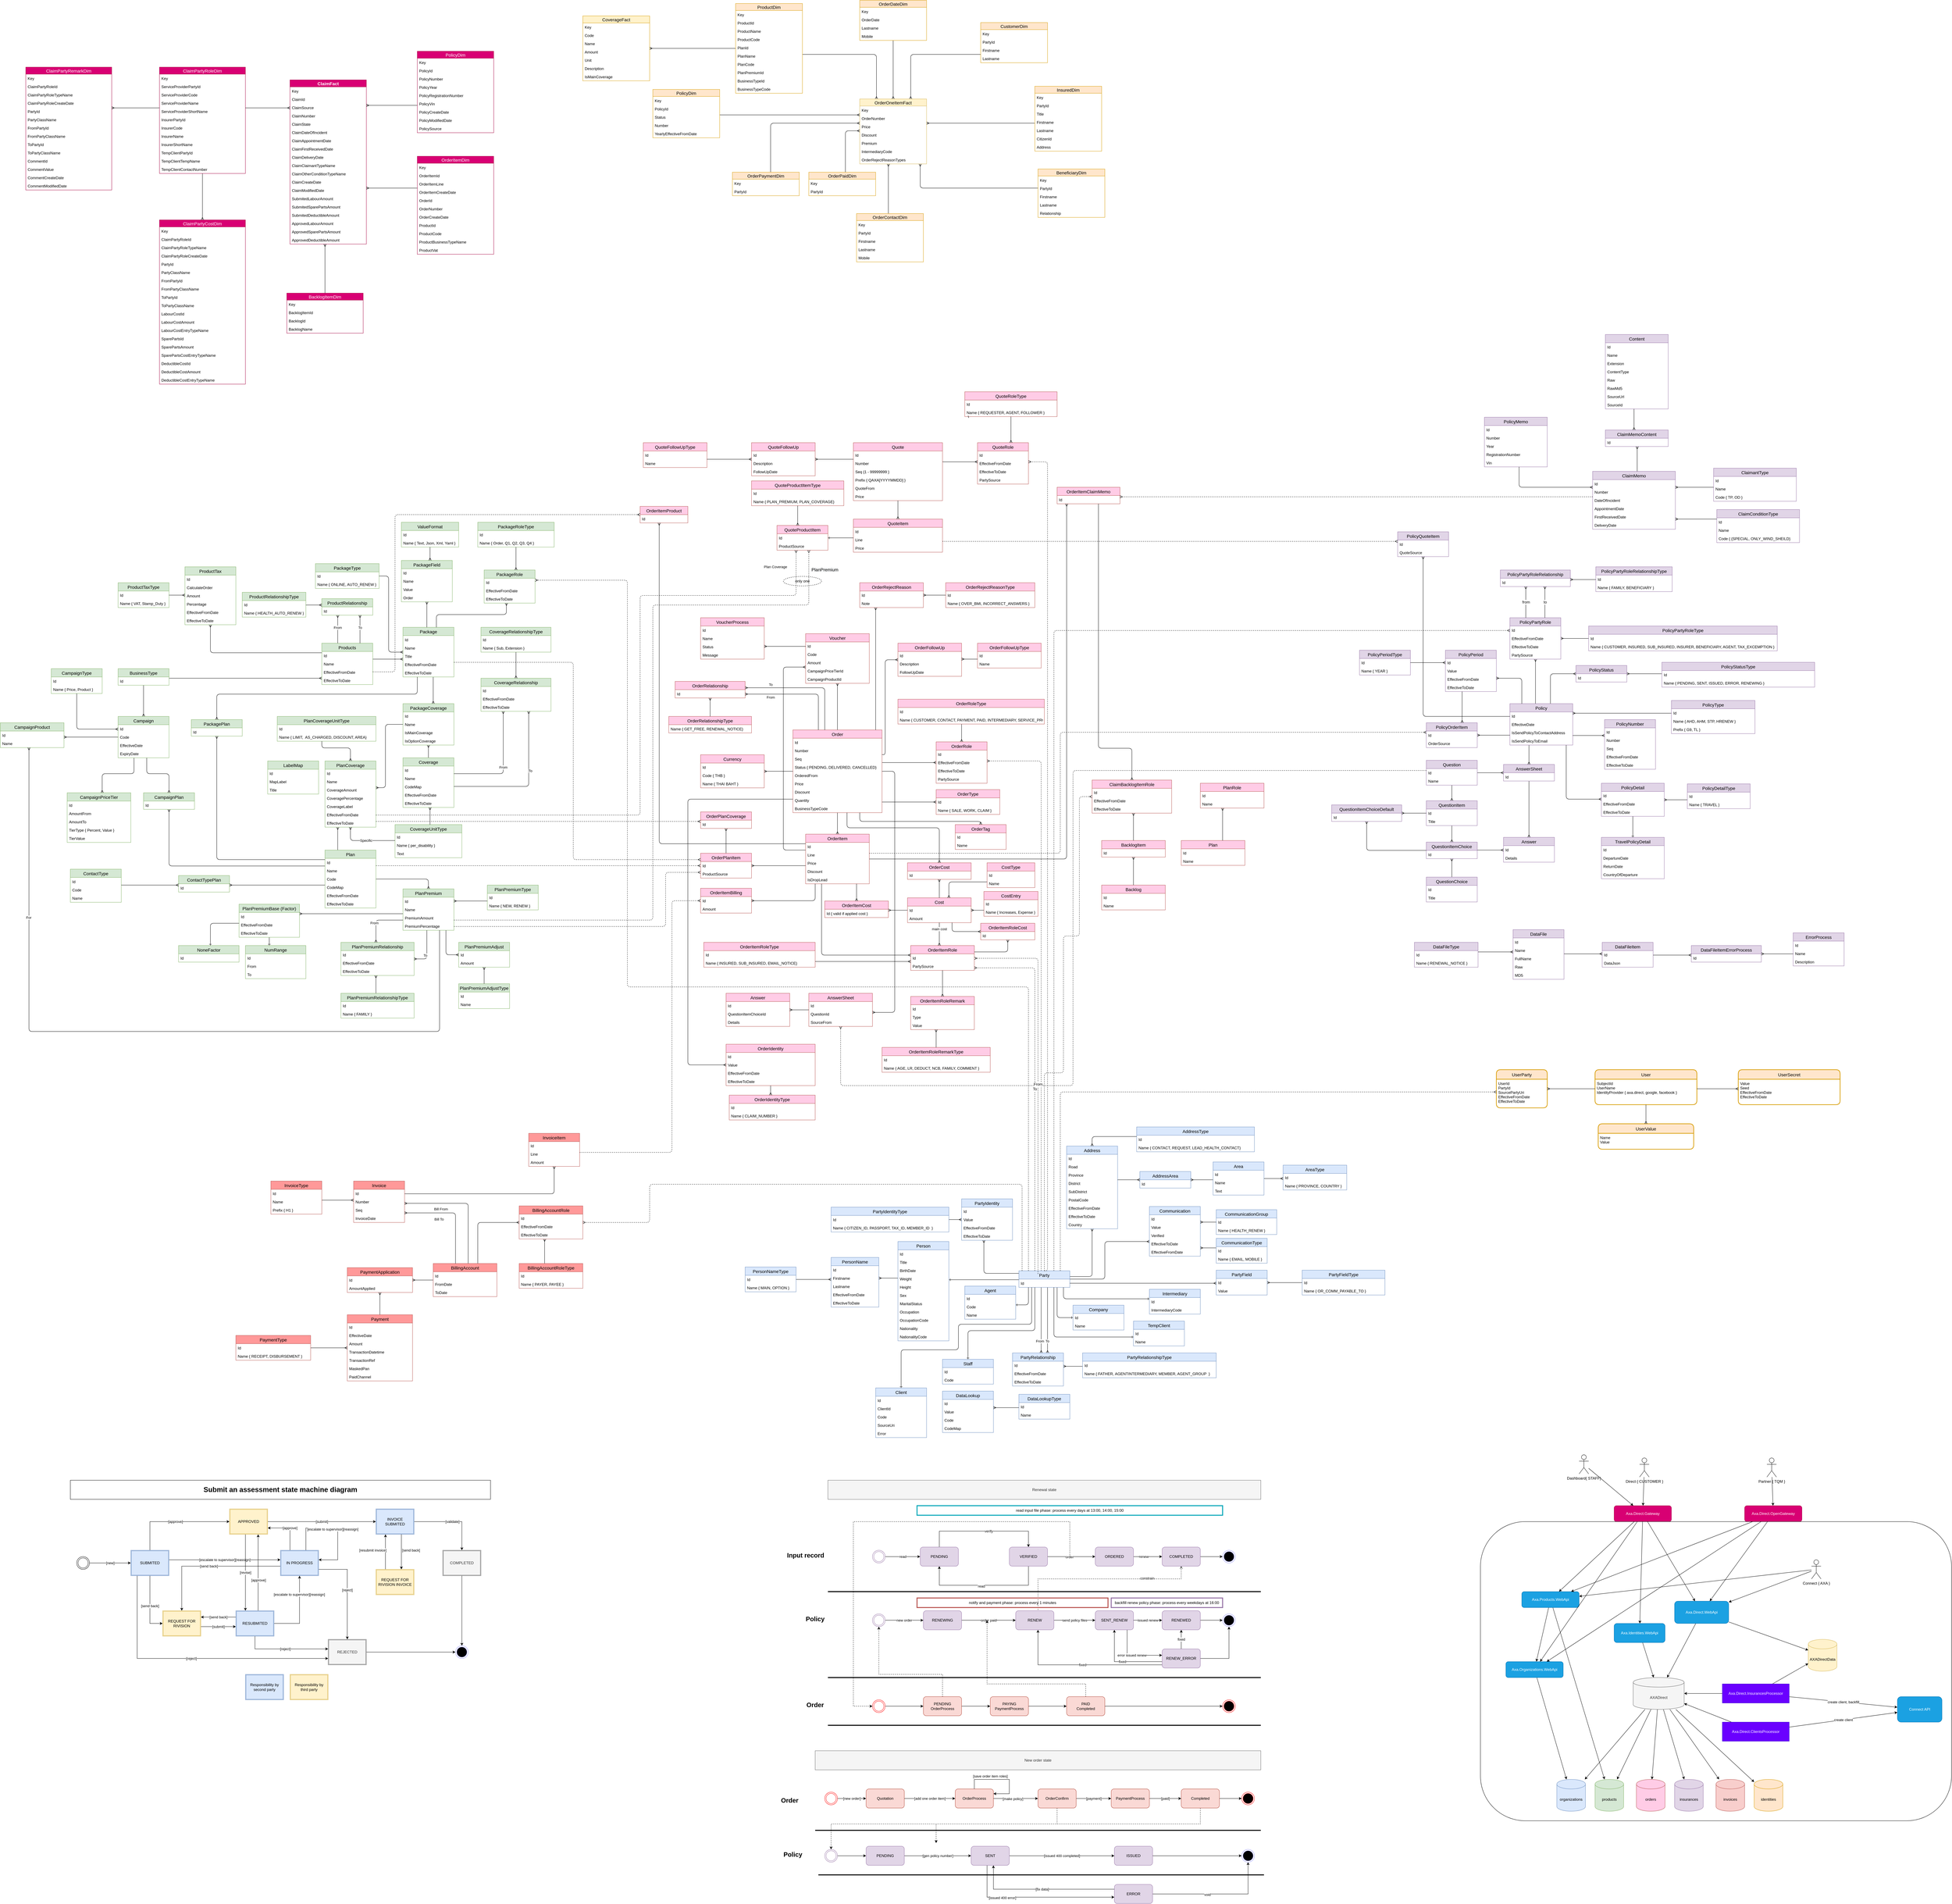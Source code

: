 <mxfile version="20.8.22" type="github">
  <diagram id="PjSpE_dmqOtsdUptbFbl" name="Page-1">
    <mxGraphModel dx="3543" dy="4084" grid="1" gridSize="10" guides="0" tooltips="1" connect="1" arrows="1" fold="1" page="1" pageScale="1" pageWidth="850" pageHeight="1100" math="0" shadow="0">
      <root>
        <mxCell id="0" />
        <mxCell id="1" parent="0" />
        <mxCell id="gXIctKyo1TDuMm2zsvnv-73" value="" style="fontSize=12;html=1;endArrow=ERmany;entryX=0.5;entryY=0;entryDx=0;entryDy=0;" parent="1" source="gXIctKyo1TDuMm2zsvnv-62" target="gXIctKyo1TDuMm2zsvnv-65" edge="1">
          <mxGeometry width="100" height="100" relative="1" as="geometry">
            <mxPoint x="1420" y="-162" as="sourcePoint" />
            <mxPoint x="1520" y="-262" as="targetPoint" />
          </mxGeometry>
        </mxCell>
        <mxCell id="gXIctKyo1TDuMm2zsvnv-95" value="" style="edgeStyle=orthogonalEdgeStyle;fontSize=12;html=1;endArrow=ERmany;" parent="1" source="gXIctKyo1TDuMm2zsvnv-62" target="gXIctKyo1TDuMm2zsvnv-91" edge="1">
          <mxGeometry width="100" height="100" relative="1" as="geometry">
            <mxPoint x="1970" y="-551" as="sourcePoint" />
            <mxPoint x="2070" y="-651" as="targetPoint" />
            <Array as="points">
              <mxPoint x="1480" y="-585" />
              <mxPoint x="1480" y="-585" />
            </Array>
          </mxGeometry>
        </mxCell>
        <mxCell id="gXIctKyo1TDuMm2zsvnv-96" value="" style="edgeStyle=orthogonalEdgeStyle;fontSize=12;html=1;endArrow=ERmany;dashed=1;" parent="1" source="gXIctKyo1TDuMm2zsvnv-101" target="gXIctKyo1TDuMm2zsvnv-91" edge="1">
          <mxGeometry width="100" height="100" relative="1" as="geometry">
            <mxPoint x="1900" y="-561" as="sourcePoint" />
            <mxPoint x="2000" y="-661" as="targetPoint" />
            <Array as="points">
              <mxPoint x="1900" y="-590" />
            </Array>
          </mxGeometry>
        </mxCell>
        <mxCell id="gXIctKyo1TDuMm2zsvnv-100" value="" style="edgeStyle=orthogonalEdgeStyle;fontSize=12;html=1;endArrow=ERmany;" parent="1" source="gXIctKyo1TDuMm2zsvnv-97" target="gXIctKyo1TDuMm2zsvnv-91" edge="1">
          <mxGeometry width="100" height="100" relative="1" as="geometry">
            <mxPoint x="1360" y="-631" as="sourcePoint" />
            <mxPoint x="1460" y="-731" as="targetPoint" />
            <Array as="points">
              <mxPoint x="1650" y="-690" />
              <mxPoint x="1650" y="-690" />
            </Array>
          </mxGeometry>
        </mxCell>
        <mxCell id="gXIctKyo1TDuMm2zsvnv-125" style="edgeStyle=orthogonalEdgeStyle;rounded=1;orthogonalLoop=1;jettySize=auto;html=1;endArrow=ERmany;endFill=0;" parent="1" source="gXIctKyo1TDuMm2zsvnv-101" target="gXIctKyo1TDuMm2zsvnv-115" edge="1">
          <mxGeometry relative="1" as="geometry">
            <Array as="points">
              <mxPoint x="2060" y="1030" />
            </Array>
            <mxPoint x="2060" y="942" as="targetPoint" />
          </mxGeometry>
        </mxCell>
        <mxCell id="gXIctKyo1TDuMm2zsvnv-108" value="" style="edgeStyle=orthogonalEdgeStyle;fontSize=12;html=1;endArrow=ERone;endFill=0;" parent="1" source="gXIctKyo1TDuMm2zsvnv-101" target="gXIctKyo1TDuMm2zsvnv-85" edge="1">
          <mxGeometry width="100" height="100" relative="1" as="geometry">
            <mxPoint x="1510" y="1161" as="sourcePoint" />
            <mxPoint x="1610" y="1061" as="targetPoint" />
            <Array as="points">
              <mxPoint x="1710" y="1040" />
              <mxPoint x="1710" y="1040" />
            </Array>
          </mxGeometry>
        </mxCell>
        <mxCell id="gXIctKyo1TDuMm2zsvnv-114" value="" style="edgeStyle=orthogonalEdgeStyle;fontSize=12;html=1;endArrow=ERone;endFill=0;" parent="1" source="gXIctKyo1TDuMm2zsvnv-102" target="gXIctKyo1TDuMm2zsvnv-109" edge="1">
          <mxGeometry width="100" height="100" relative="1" as="geometry">
            <mxPoint x="2185" y="1081" as="sourcePoint" />
            <mxPoint x="2285" y="981" as="targetPoint" />
            <Array as="points">
              <mxPoint x="1950" y="1159" />
            </Array>
          </mxGeometry>
        </mxCell>
        <mxCell id="gXIctKyo1TDuMm2zsvnv-163" style="edgeStyle=orthogonalEdgeStyle;rounded=1;orthogonalLoop=1;jettySize=auto;html=1;endArrow=ERmany;endFill=0;" parent="1" source="gXIctKyo1TDuMm2zsvnv-101" target="gXIctKyo1TDuMm2zsvnv-159" edge="1">
          <mxGeometry relative="1" as="geometry">
            <Array as="points">
              <mxPoint x="1900" y="1120" />
              <mxPoint x="1900" y="1120" />
            </Array>
          </mxGeometry>
        </mxCell>
        <mxCell id="gXIctKyo1TDuMm2zsvnv-165" value="From" style="edgeLabel;html=1;align=center;verticalAlign=middle;resizable=0;points=[];" parent="gXIctKyo1TDuMm2zsvnv-163" vertex="1" connectable="0">
          <mxGeometry x="0.639" y="-4" relative="1" as="geometry">
            <mxPoint as="offset" />
          </mxGeometry>
        </mxCell>
        <mxCell id="gXIctKyo1TDuMm2zsvnv-164" style="edgeStyle=orthogonalEdgeStyle;rounded=1;orthogonalLoop=1;jettySize=auto;html=1;endArrow=ERmany;endFill=0;" parent="1" source="gXIctKyo1TDuMm2zsvnv-101" target="gXIctKyo1TDuMm2zsvnv-159" edge="1">
          <mxGeometry relative="1" as="geometry">
            <Array as="points">
              <mxPoint x="1920" y="1120" />
              <mxPoint x="1920" y="1120" />
            </Array>
          </mxGeometry>
        </mxCell>
        <mxCell id="gXIctKyo1TDuMm2zsvnv-166" value="To" style="edgeLabel;html=1;align=center;verticalAlign=middle;resizable=0;points=[];" parent="gXIctKyo1TDuMm2zsvnv-164" vertex="1" connectable="0">
          <mxGeometry x="0.639" y="-1" relative="1" as="geometry">
            <mxPoint as="offset" />
          </mxGeometry>
        </mxCell>
        <mxCell id="gXIctKyo1TDuMm2zsvnv-171" style="edgeStyle=orthogonalEdgeStyle;rounded=1;orthogonalLoop=1;jettySize=auto;html=1;endArrow=ERmany;endFill=0;" parent="1" source="gXIctKyo1TDuMm2zsvnv-167" target="gXIctKyo1TDuMm2zsvnv-159" edge="1">
          <mxGeometry relative="1" as="geometry">
            <Array as="points">
              <mxPoint x="2020" y="1312" />
              <mxPoint x="2020" y="1312" />
            </Array>
          </mxGeometry>
        </mxCell>
        <mxCell id="gXIctKyo1TDuMm2zsvnv-186" style="edgeStyle=orthogonalEdgeStyle;rounded=1;orthogonalLoop=1;jettySize=auto;html=1;endArrow=ERmany;endFill=0;" parent="1" source="gXIctKyo1TDuMm2zsvnv-182" target="gXIctKyo1TDuMm2zsvnv-175" edge="1">
          <mxGeometry relative="1" as="geometry" />
        </mxCell>
        <mxCell id="gXIctKyo1TDuMm2zsvnv-197" style="edgeStyle=orthogonalEdgeStyle;rounded=1;orthogonalLoop=1;jettySize=auto;html=1;endArrow=ERmany;endFill=0;" parent="1" source="gXIctKyo1TDuMm2zsvnv-192" target="gXIctKyo1TDuMm2zsvnv-187" edge="1">
          <mxGeometry relative="1" as="geometry">
            <mxPoint x="3432.5" y="-370" as="targetPoint" />
            <Array as="points">
              <mxPoint x="3432.5" y="-380" />
              <mxPoint x="3432.5" y="-380" />
            </Array>
          </mxGeometry>
        </mxCell>
        <mxCell id="_0oobIRNl8wnkdukzj8S-65" style="edgeStyle=orthogonalEdgeStyle;rounded=1;orthogonalLoop=1;jettySize=auto;html=1;endArrow=ERmany;endFill=0;" parent="1" source="gXIctKyo1TDuMm2zsvnv-101" target="_0oobIRNl8wnkdukzj8S-52" edge="1">
          <mxGeometry relative="1" as="geometry">
            <Array as="points">
              <mxPoint x="1720" y="1020" />
            </Array>
          </mxGeometry>
        </mxCell>
        <mxCell id="_0oobIRNl8wnkdukzj8S-28" style="edgeStyle=orthogonalEdgeStyle;rounded=1;orthogonalLoop=1;jettySize=auto;html=1;endArrow=ERmany;endFill=0;" parent="1" source="5tScs2i6ls9q81FOWfNb-14" target="5tScs2i6ls9q81FOWfNb-8" edge="1">
          <mxGeometry relative="1" as="geometry">
            <mxPoint x="3630" y="-901" as="targetPoint" />
            <mxPoint x="3760" y="-900" as="sourcePoint" />
            <Array as="points" />
          </mxGeometry>
        </mxCell>
        <mxCell id="_0oobIRNl8wnkdukzj8S-38" style="edgeStyle=orthogonalEdgeStyle;rounded=1;orthogonalLoop=1;jettySize=auto;html=1;endArrow=ERmany;endFill=0;" parent="1" source="gXIctKyo1TDuMm2zsvnv-62" target="_0oobIRNl8wnkdukzj8S-32" edge="1">
          <mxGeometry relative="1" as="geometry">
            <Array as="points" />
          </mxGeometry>
        </mxCell>
        <mxCell id="_0oobIRNl8wnkdukzj8S-74" style="edgeStyle=orthogonalEdgeStyle;rounded=1;orthogonalLoop=1;jettySize=auto;html=1;endArrow=ERmany;endFill=0;" parent="1" source="_0oobIRNl8wnkdukzj8S-68" target="_0oobIRNl8wnkdukzj8S-52" edge="1">
          <mxGeometry relative="1" as="geometry" />
        </mxCell>
        <mxCell id="_0oobIRNl8wnkdukzj8S-100" style="edgeStyle=orthogonalEdgeStyle;rounded=1;orthogonalLoop=1;jettySize=auto;html=1;endArrow=ERmany;endFill=0;" parent="1" source="_0oobIRNl8wnkdukzj8S-84" target="_0oobIRNl8wnkdukzj8S-96" edge="1">
          <mxGeometry relative="1" as="geometry">
            <Array as="points">
              <mxPoint x="-10" y="-830" />
              <mxPoint x="-10" y="-830" />
            </Array>
          </mxGeometry>
        </mxCell>
        <mxCell id="_0oobIRNl8wnkdukzj8S-91" style="edgeStyle=orthogonalEdgeStyle;rounded=1;orthogonalLoop=1;jettySize=auto;html=1;endArrow=ERmany;endFill=0;" parent="1" source="_0oobIRNl8wnkdukzj8S-80" target="_0oobIRNl8wnkdukzj8S-84" edge="1">
          <mxGeometry relative="1" as="geometry">
            <Array as="points">
              <mxPoint x="-160" y="-910" />
              <mxPoint x="-160" y="-910" />
            </Array>
          </mxGeometry>
        </mxCell>
        <mxCell id="_0oobIRNl8wnkdukzj8S-102" style="edgeStyle=orthogonalEdgeStyle;rounded=1;orthogonalLoop=1;jettySize=auto;html=1;endArrow=ERmany;endFill=0;" parent="1" source="_0oobIRNl8wnkdukzj8S-87" target="_0oobIRNl8wnkdukzj8S-96" edge="1">
          <mxGeometry relative="1" as="geometry" />
        </mxCell>
        <mxCell id="_0oobIRNl8wnkdukzj8S-107" style="edgeStyle=orthogonalEdgeStyle;rounded=1;orthogonalLoop=1;jettySize=auto;html=1;endArrow=ERmany;endFill=0;" parent="1" source="gXIctKyo1TDuMm2zsvnv-8" target="_0oobIRNl8wnkdukzj8S-103" edge="1">
          <mxGeometry relative="1" as="geometry">
            <Array as="points">
              <mxPoint x="-310" y="-330" />
              <mxPoint x="-310" y="-330" />
            </Array>
          </mxGeometry>
        </mxCell>
        <mxCell id="_0oobIRNl8wnkdukzj8S-117" style="edgeStyle=orthogonalEdgeStyle;rounded=1;orthogonalLoop=1;jettySize=auto;html=1;endArrow=ERmany;endFill=0;" parent="1" source="gXIctKyo1TDuMm2zsvnv-8" target="_0oobIRNl8wnkdukzj8S-109" edge="1">
          <mxGeometry relative="1" as="geometry">
            <Array as="points">
              <mxPoint x="-25" y="-219" />
            </Array>
          </mxGeometry>
        </mxCell>
        <mxCell id="_0oobIRNl8wnkdukzj8S-108" style="edgeStyle=orthogonalEdgeStyle;rounded=1;orthogonalLoop=1;jettySize=auto;html=1;endArrow=ERmany;endFill=0;" parent="1" source="_0oobIRNl8wnkdukzj8S-96" target="_0oobIRNl8wnkdukzj8S-103" edge="1">
          <mxGeometry relative="1" as="geometry">
            <Array as="points">
              <mxPoint x="-160" y="-705" />
              <mxPoint x="-160" y="-506" />
            </Array>
          </mxGeometry>
        </mxCell>
        <mxCell id="0TQyI1X9U9wz12JWhdh1-11" value="" style="edgeStyle=orthogonalEdgeStyle;fontSize=12;html=1;endArrow=ERmany;" parent="1" source="gXIctKyo1TDuMm2zsvnv-65" target="0TQyI1X9U9wz12JWhdh1-1" edge="1">
          <mxGeometry width="100" height="100" relative="1" as="geometry">
            <mxPoint x="1270" y="-355.421" as="sourcePoint" />
            <mxPoint x="1270" y="-455.421" as="targetPoint" />
            <Array as="points">
              <mxPoint x="1100" y="-261" />
              <mxPoint x="1100" y="-261" />
            </Array>
          </mxGeometry>
        </mxCell>
        <mxCell id="0TQyI1X9U9wz12JWhdh1-13" value="" style="edgeStyle=orthogonalEdgeStyle;fontSize=12;html=1;endArrow=ERmany;dashed=1;" parent="1" source="_0oobIRNl8wnkdukzj8S-109" target="0TQyI1X9U9wz12JWhdh1-1" edge="1">
          <mxGeometry width="100" height="100" relative="1" as="geometry">
            <mxPoint x="770" y="-44" as="sourcePoint" />
            <mxPoint x="911.421" y="-144" as="targetPoint" />
            <Array as="points">
              <mxPoint x="720" y="-70" />
              <mxPoint x="720" y="-240" />
            </Array>
          </mxGeometry>
        </mxCell>
        <mxCell id="0TQyI1X9U9wz12JWhdh1-18" value="" style="edgeStyle=orthogonalEdgeStyle;fontSize=12;html=1;endArrow=ERmany;dashed=1;" parent="1" source="gXIctKyo1TDuMm2zsvnv-8" target="0TQyI1X9U9wz12JWhdh1-1" edge="1">
          <mxGeometry width="100" height="100" relative="1" as="geometry">
            <mxPoint x="690" y="-432.421" as="sourcePoint" />
            <mxPoint x="690" y="-532.421" as="targetPoint" />
            <Array as="points">
              <mxPoint x="730" y="-261" />
              <mxPoint x="730" y="-261" />
            </Array>
          </mxGeometry>
        </mxCell>
        <mxCell id="5tScs2i6ls9q81FOWfNb-12" value="" style="edgeStyle=orthogonalEdgeStyle;fontSize=12;html=1;endArrow=ERmany;" parent="1" source="5tScs2i6ls9q81FOWfNb-1" target="5tScs2i6ls9q81FOWfNb-8" edge="1">
          <mxGeometry width="100" height="100" relative="1" as="geometry">
            <mxPoint x="3672.5" y="-721" as="sourcePoint" />
            <mxPoint x="3772.5" y="-821" as="targetPoint" />
            <Array as="points">
              <mxPoint x="3453" y="-800" />
              <mxPoint x="3453" y="-800" />
            </Array>
          </mxGeometry>
        </mxCell>
        <mxCell id="5tScs2i6ls9q81FOWfNb-13" value="" style="edgeStyle=orthogonalEdgeStyle;fontSize=12;html=1;endArrow=ERmany;dashed=1;" parent="1" source="gXIctKyo1TDuMm2zsvnv-101" target="5tScs2i6ls9q81FOWfNb-8" edge="1">
          <mxGeometry width="100" height="100" relative="1" as="geometry">
            <mxPoint x="2470" y="-351" as="sourcePoint" />
            <mxPoint x="2570" y="-451" as="targetPoint" />
            <Array as="points">
              <mxPoint x="1940" y="-1000" />
            </Array>
          </mxGeometry>
        </mxCell>
        <mxCell id="5tScs2i6ls9q81FOWfNb-18" value="" style="edgeStyle=orthogonalEdgeStyle;fontSize=12;html=1;endArrow=ERmany;" parent="1" source="5tScs2i6ls9q81FOWfNb-20" target="gXIctKyo1TDuMm2zsvnv-187" edge="1">
          <mxGeometry width="100" height="100" relative="1" as="geometry">
            <mxPoint x="3250" y="-305" as="sourcePoint" />
            <mxPoint x="3350" y="-405" as="targetPoint" />
            <Array as="points">
              <mxPoint x="3322.5" y="-310" />
              <mxPoint x="3322.5" y="-310" />
            </Array>
          </mxGeometry>
        </mxCell>
        <mxCell id="5tScs2i6ls9q81FOWfNb-19" value="" style="edgeStyle=orthogonalEdgeStyle;fontSize=12;html=1;endArrow=ERmany;" parent="1" source="gXIctKyo1TDuMm2zsvnv-182" target="gXIctKyo1TDuMm2zsvnv-192" edge="1">
          <mxGeometry width="100" height="100" relative="1" as="geometry">
            <mxPoint x="3240" y="-435" as="sourcePoint" />
            <mxPoint x="3340" y="-535" as="targetPoint" />
          </mxGeometry>
        </mxCell>
        <mxCell id="5tScs2i6ls9q81FOWfNb-23" value="" style="edgeStyle=orthogonalEdgeStyle;fontSize=12;html=1;endArrow=ERmany;" parent="1" source="gXIctKyo1TDuMm2zsvnv-178" target="5tScs2i6ls9q81FOWfNb-20" edge="1">
          <mxGeometry width="100" height="100" relative="1" as="geometry">
            <mxPoint x="2890" y="-195" as="sourcePoint" />
            <mxPoint x="2990" y="-295" as="targetPoint" />
          </mxGeometry>
        </mxCell>
        <mxCell id="5tScs2i6ls9q81FOWfNb-24" value="" style="edgeStyle=orthogonalEdgeStyle;fontSize=12;html=1;endArrow=ERmany;entryX=0.5;entryY=0;entryDx=0;entryDy=0;" parent="1" source="gXIctKyo1TDuMm2zsvnv-175" target="5tScs2i6ls9q81FOWfNb-20" edge="1">
          <mxGeometry width="100" height="100" relative="1" as="geometry">
            <mxPoint x="2890" y="-355" as="sourcePoint" />
            <mxPoint x="2990" y="-455" as="targetPoint" />
          </mxGeometry>
        </mxCell>
        <mxCell id="4bJShYl02M1BMANjru1z-9" value="" style="edgeStyle=orthogonalEdgeStyle;fontSize=12;html=1;endArrow=ERmany;" parent="1" source="gXIctKyo1TDuMm2zsvnv-101" target="4bJShYl02M1BMANjru1z-1" edge="1">
          <mxGeometry width="100" height="100" relative="1" as="geometry">
            <mxPoint x="2260" y="1091" as="sourcePoint" />
            <mxPoint x="2360" y="991" as="targetPoint" />
            <Array as="points">
              <mxPoint x="2100" y="1038" />
              <mxPoint x="2100" y="920" />
            </Array>
          </mxGeometry>
        </mxCell>
        <mxCell id="4bJShYl02M1BMANjru1z-10" value="" style="edgeStyle=orthogonalEdgeStyle;fontSize=12;html=1;endArrow=ERmany;" parent="1" source="4bJShYl02M1BMANjru1z-4" target="4bJShYl02M1BMANjru1z-1" edge="1">
          <mxGeometry width="100" height="100" relative="1" as="geometry">
            <mxPoint x="2530" y="781" as="sourcePoint" />
            <mxPoint x="2420" y="959" as="targetPoint" />
            <Array as="points">
              <mxPoint x="2420" y="940" />
              <mxPoint x="2420" y="940" />
            </Array>
          </mxGeometry>
        </mxCell>
        <mxCell id="4bJShYl02M1BMANjru1z-25" value="" style="edgeStyle=orthogonalEdgeStyle;fontSize=12;html=1;endArrow=ERmany;" parent="1" source="0TQyI1X9U9wz12JWhdh1-1" target="4bJShYl02M1BMANjru1z-21" edge="1">
          <mxGeometry width="100" height="100" relative="1" as="geometry">
            <mxPoint x="880" y="-81.5" as="sourcePoint" />
            <mxPoint x="980" y="-181.5" as="targetPoint" />
          </mxGeometry>
        </mxCell>
        <mxCell id="4bJShYl02M1BMANjru1z-26" value="" style="edgeStyle=orthogonalEdgeStyle;fontSize=12;html=1;endArrow=ERmany;dashed=1;" parent="1" source="_0oobIRNl8wnkdukzj8S-103" target="4bJShYl02M1BMANjru1z-21" edge="1">
          <mxGeometry width="100" height="100" relative="1" as="geometry">
            <mxPoint x="650" y="-341" as="sourcePoint" />
            <mxPoint x="750" y="-441" as="targetPoint" />
            <Array as="points">
              <mxPoint x="500" y="-400" />
              <mxPoint x="500" y="-400" />
            </Array>
          </mxGeometry>
        </mxCell>
        <mxCell id="4bJShYl02M1BMANjru1z-28" value="" style="edgeStyle=orthogonalEdgeStyle;fontSize=12;html=1;endArrow=ERmany;" parent="1" source="5tScs2i6ls9q81FOWfNb-1" target="gXIctKyo1TDuMm2zsvnv-192" edge="1">
          <mxGeometry width="100" height="100" relative="1" as="geometry">
            <mxPoint x="3102.5" y="-721" as="sourcePoint" />
            <mxPoint x="3202.5" y="-821" as="targetPoint" />
            <Array as="points">
              <mxPoint x="3432.5" y="-610" />
              <mxPoint x="3432.5" y="-610" />
            </Array>
          </mxGeometry>
        </mxCell>
        <mxCell id="4bJShYl02M1BMANjru1z-43" value="" style="edgeStyle=orthogonalEdgeStyle;fontSize=12;html=1;endArrow=ERmany;" parent="1" source="5tScs2i6ls9q81FOWfNb-1" target="4bJShYl02M1BMANjru1z-36" edge="1">
          <mxGeometry width="100" height="100" relative="1" as="geometry">
            <mxPoint x="3702.5" y="-511" as="sourcePoint" />
            <mxPoint x="3802.5" y="-611" as="targetPoint" />
            <Array as="points">
              <mxPoint x="3500" y="-864" />
            </Array>
          </mxGeometry>
        </mxCell>
        <mxCell id="4bJShYl02M1BMANjru1z-45" value="" style="edgeStyle=orthogonalEdgeStyle;fontSize=12;html=1;endArrow=ERmany;" parent="1" source="4bJShYl02M1BMANjru1z-40" target="4bJShYl02M1BMANjru1z-36" edge="1">
          <mxGeometry width="100" height="100" relative="1" as="geometry">
            <mxPoint x="3832.5" y="-467" as="sourcePoint" />
            <mxPoint x="3932.5" y="-567" as="targetPoint" />
            <Array as="points">
              <mxPoint x="3790" y="-864" />
              <mxPoint x="3790" y="-864" />
            </Array>
          </mxGeometry>
        </mxCell>
        <mxCell id="6ihYg4v1iRG9pjWXqvsw-2" value="" style="edgeStyle=orthogonalEdgeStyle;fontSize=12;html=1;endArrow=ERmany;endFill=0;" parent="1" source="gXIctKyo1TDuMm2zsvnv-65" target="_0oobIRNl8wnkdukzj8S-32" edge="1">
          <mxGeometry width="100" height="100" relative="1" as="geometry">
            <mxPoint x="970" y="-692" as="sourcePoint" />
            <mxPoint x="1120" y="-712" as="targetPoint" />
            <Array as="points">
              <mxPoint x="1090" y="-310" />
              <mxPoint x="1090" y="-885" />
            </Array>
          </mxGeometry>
        </mxCell>
        <mxCell id="BGuPxNFhb5wrOtqzNdvj-11" value="" style="edgeStyle=orthogonalEdgeStyle;fontSize=12;html=1;endArrow=ERone;endFill=0;" parent="1" source="BGuPxNFhb5wrOtqzNdvj-2" target="BGuPxNFhb5wrOtqzNdvj-5" edge="1">
          <mxGeometry width="100" height="100" relative="1" as="geometry">
            <mxPoint x="-700" y="-56" as="sourcePoint" />
            <mxPoint x="-600" y="-156" as="targetPoint" />
            <Array as="points">
              <mxPoint x="-505" y="-90" />
              <mxPoint x="-505" y="-90" />
            </Array>
          </mxGeometry>
        </mxCell>
        <mxCell id="BGuPxNFhb5wrOtqzNdvj-14" value="" style="edgeStyle=orthogonalEdgeStyle;fontSize=12;html=1;endArrow=ERmany;" parent="1" source="_0oobIRNl8wnkdukzj8S-109" target="BGuPxNFhb5wrOtqzNdvj-2" edge="1">
          <mxGeometry width="100" height="100" relative="1" as="geometry">
            <mxPoint x="-280" y="64" as="sourcePoint" />
            <mxPoint x="-180" y="-36" as="targetPoint" />
            <Array as="points">
              <mxPoint x="-160" y="-110" />
              <mxPoint x="-160" y="-110" />
            </Array>
          </mxGeometry>
        </mxCell>
        <mxCell id="BGuPxNFhb5wrOtqzNdvj-24" value="" style="edgeStyle=orthogonalEdgeStyle;fontSize=12;html=1;endArrow=ERmany;entryX=1;entryY=0.5;entryDx=0;entryDy=0;" parent="1" source="gXIctKyo1TDuMm2zsvnv-85" target="BGuPxNFhb5wrOtqzNdvj-20" edge="1">
          <mxGeometry width="100" height="100" relative="1" as="geometry">
            <mxPoint x="1230" y="1351" as="sourcePoint" />
            <mxPoint x="1330" y="1251" as="targetPoint" />
            <Array as="points">
              <mxPoint x="1390" y="1035" />
              <mxPoint x="1390" y="1035" />
            </Array>
          </mxGeometry>
        </mxCell>
        <mxCell id="gXIctKyo1TDuMm2zsvnv-101" value="Party" style="swimlane;fontStyle=0;childLayout=stackLayout;horizontal=1;startSize=26;horizontalStack=0;resizeParent=1;resizeParentMax=0;resizeLast=0;collapsible=1;marginBottom=0;align=center;fontSize=14;fillColor=#dae8fc;strokeColor=#6c8ebf;" parent="1" vertex="1">
          <mxGeometry x="1830" y="1012" width="160" height="52" as="geometry" />
        </mxCell>
        <mxCell id="gXIctKyo1TDuMm2zsvnv-102" value="Id" style="text;strokeColor=none;fillColor=none;spacingLeft=4;spacingRight=4;overflow=hidden;rotatable=0;points=[[0,0.5],[1,0.5]];portConstraint=eastwest;fontSize=12;" parent="gXIctKyo1TDuMm2zsvnv-101" vertex="1">
          <mxGeometry y="26" width="160" height="26" as="geometry" />
        </mxCell>
        <mxCell id="gXIctKyo1TDuMm2zsvnv-159" value="PartyRelationship" style="swimlane;fontStyle=0;childLayout=stackLayout;horizontal=1;startSize=26;horizontalStack=0;resizeParent=1;resizeParentMax=0;resizeLast=0;collapsible=1;marginBottom=0;align=center;fontSize=14;fillColor=#dae8fc;strokeColor=#6c8ebf;" parent="1" vertex="1">
          <mxGeometry x="1810" y="1270" width="160" height="104" as="geometry" />
        </mxCell>
        <mxCell id="gXIctKyo1TDuMm2zsvnv-160" value="Id" style="text;strokeColor=none;fillColor=none;spacingLeft=4;spacingRight=4;overflow=hidden;rotatable=0;points=[[0,0.5],[1,0.5]];portConstraint=eastwest;fontSize=12;" parent="gXIctKyo1TDuMm2zsvnv-159" vertex="1">
          <mxGeometry y="26" width="160" height="26" as="geometry" />
        </mxCell>
        <mxCell id="5tScs2i6ls9q81FOWfNb-29" value="EffectiveFromDate" style="text;strokeColor=none;fillColor=none;spacingLeft=4;spacingRight=4;overflow=hidden;rotatable=0;points=[[0,0.5],[1,0.5]];portConstraint=eastwest;fontSize=12;" parent="gXIctKyo1TDuMm2zsvnv-159" vertex="1">
          <mxGeometry y="52" width="160" height="26" as="geometry" />
        </mxCell>
        <mxCell id="5tScs2i6ls9q81FOWfNb-30" value="EffectiveToDate" style="text;strokeColor=none;fillColor=none;spacingLeft=4;spacingRight=4;overflow=hidden;rotatable=0;points=[[0,0.5],[1,0.5]];portConstraint=eastwest;fontSize=12;" parent="gXIctKyo1TDuMm2zsvnv-159" vertex="1">
          <mxGeometry y="78" width="160" height="26" as="geometry" />
        </mxCell>
        <mxCell id="gXIctKyo1TDuMm2zsvnv-109" value="Company" style="swimlane;fontStyle=0;childLayout=stackLayout;horizontal=1;startSize=26;horizontalStack=0;resizeParent=1;resizeParentMax=0;resizeLast=0;collapsible=1;marginBottom=0;align=center;fontSize=14;fillColor=#dae8fc;strokeColor=#6c8ebf;" parent="1" vertex="1">
          <mxGeometry x="2000" y="1120" width="160" height="78" as="geometry" />
        </mxCell>
        <mxCell id="gXIctKyo1TDuMm2zsvnv-110" value="Id" style="text;strokeColor=none;fillColor=none;spacingLeft=4;spacingRight=4;overflow=hidden;rotatable=0;points=[[0,0.5],[1,0.5]];portConstraint=eastwest;fontSize=12;" parent="gXIctKyo1TDuMm2zsvnv-109" vertex="1">
          <mxGeometry y="26" width="160" height="26" as="geometry" />
        </mxCell>
        <mxCell id="gXIctKyo1TDuMm2zsvnv-111" value="Name" style="text;strokeColor=none;fillColor=none;spacingLeft=4;spacingRight=4;overflow=hidden;rotatable=0;points=[[0,0.5],[1,0.5]];portConstraint=eastwest;fontSize=12;" parent="gXIctKyo1TDuMm2zsvnv-109" vertex="1">
          <mxGeometry y="52" width="160" height="26" as="geometry" />
        </mxCell>
        <mxCell id="gXIctKyo1TDuMm2zsvnv-167" value="PartyRelationshipType" style="swimlane;fontStyle=0;childLayout=stackLayout;horizontal=1;startSize=26;horizontalStack=0;resizeParent=1;resizeParentMax=0;resizeLast=0;collapsible=1;marginBottom=0;align=center;fontSize=14;fillColor=#dae8fc;strokeColor=#6c8ebf;" parent="1" vertex="1">
          <mxGeometry x="2030" y="1270" width="420" height="78" as="geometry" />
        </mxCell>
        <mxCell id="gXIctKyo1TDuMm2zsvnv-168" value="Id" style="text;strokeColor=none;fillColor=none;spacingLeft=4;spacingRight=4;overflow=hidden;rotatable=0;points=[[0,0.5],[1,0.5]];portConstraint=eastwest;fontSize=12;" parent="gXIctKyo1TDuMm2zsvnv-167" vertex="1">
          <mxGeometry y="26" width="420" height="26" as="geometry" />
        </mxCell>
        <mxCell id="gXIctKyo1TDuMm2zsvnv-169" value="Name { FATHER, AGENTINTERMEDIARY, MEMBER, AGENT_GROUP  }" style="text;strokeColor=none;fillColor=none;spacingLeft=4;spacingRight=4;overflow=hidden;rotatable=0;points=[[0,0.5],[1,0.5]];portConstraint=eastwest;fontSize=12;" parent="gXIctKyo1TDuMm2zsvnv-167" vertex="1">
          <mxGeometry y="52" width="420" height="26" as="geometry" />
        </mxCell>
        <mxCell id="gXIctKyo1TDuMm2zsvnv-192" value="AnswerSheet" style="swimlane;fontStyle=0;childLayout=stackLayout;horizontal=1;startSize=26;horizontalStack=0;resizeParent=1;resizeParentMax=0;resizeLast=0;collapsible=1;marginBottom=0;align=center;fontSize=14;fillColor=#e1d5e7;strokeColor=#9673a6;" parent="1" vertex="1">
          <mxGeometry x="3352.5" y="-579" width="160" height="52" as="geometry" />
        </mxCell>
        <mxCell id="gXIctKyo1TDuMm2zsvnv-193" value="Id" style="text;strokeColor=none;fillColor=none;spacingLeft=4;spacingRight=4;overflow=hidden;rotatable=0;points=[[0,0.5],[1,0.5]];portConstraint=eastwest;fontSize=12;" parent="gXIctKyo1TDuMm2zsvnv-192" vertex="1">
          <mxGeometry y="26" width="160" height="26" as="geometry" />
        </mxCell>
        <mxCell id="gXIctKyo1TDuMm2zsvnv-187" value="Answer" style="swimlane;fontStyle=0;childLayout=stackLayout;horizontal=1;startSize=26;horizontalStack=0;resizeParent=1;resizeParentMax=0;resizeLast=0;collapsible=1;marginBottom=0;align=center;fontSize=14;fillColor=#e1d5e7;strokeColor=#9673a6;" parent="1" vertex="1">
          <mxGeometry x="3352.5" y="-350" width="160" height="78" as="geometry" />
        </mxCell>
        <mxCell id="gXIctKyo1TDuMm2zsvnv-188" value="Id" style="text;strokeColor=none;fillColor=none;spacingLeft=4;spacingRight=4;overflow=hidden;rotatable=0;points=[[0,0.5],[1,0.5]];portConstraint=eastwest;fontSize=12;" parent="gXIctKyo1TDuMm2zsvnv-187" vertex="1">
          <mxGeometry y="26" width="160" height="26" as="geometry" />
        </mxCell>
        <mxCell id="rCUuLsEOMSkexsl8u8wg-13" value="Details" style="text;strokeColor=none;fillColor=none;spacingLeft=4;spacingRight=4;overflow=hidden;rotatable=0;points=[[0,0.5],[1,0.5]];portConstraint=eastwest;fontSize=12;" parent="gXIctKyo1TDuMm2zsvnv-187" vertex="1">
          <mxGeometry y="52" width="160" height="26" as="geometry" />
        </mxCell>
        <mxCell id="gXIctKyo1TDuMm2zsvnv-85" value="Person" style="swimlane;fontStyle=0;childLayout=stackLayout;horizontal=1;startSize=26;horizontalStack=0;resizeParent=1;resizeParentMax=0;resizeLast=0;collapsible=1;marginBottom=0;align=center;fontSize=14;fillColor=#dae8fc;strokeColor=#6c8ebf;" parent="1" vertex="1">
          <mxGeometry x="1450" y="920" width="160" height="312" as="geometry" />
        </mxCell>
        <mxCell id="gXIctKyo1TDuMm2zsvnv-86" value="Id" style="text;strokeColor=none;fillColor=none;spacingLeft=4;spacingRight=4;overflow=hidden;rotatable=0;points=[[0,0.5],[1,0.5]];portConstraint=eastwest;fontSize=12;" parent="gXIctKyo1TDuMm2zsvnv-85" vertex="1">
          <mxGeometry y="26" width="160" height="26" as="geometry" />
        </mxCell>
        <mxCell id="_0oobIRNl8wnkdukzj8S-45" value="Title" style="text;strokeColor=none;fillColor=none;spacingLeft=4;spacingRight=4;overflow=hidden;rotatable=0;points=[[0,0.5],[1,0.5]];portConstraint=eastwest;fontSize=12;" parent="gXIctKyo1TDuMm2zsvnv-85" vertex="1">
          <mxGeometry y="52" width="160" height="26" as="geometry" />
        </mxCell>
        <mxCell id="gXIctKyo1TDuMm2zsvnv-89" value="BirthDate" style="text;strokeColor=none;fillColor=none;spacingLeft=4;spacingRight=4;overflow=hidden;rotatable=0;points=[[0,0.5],[1,0.5]];portConstraint=eastwest;fontSize=12;" parent="gXIctKyo1TDuMm2zsvnv-85" vertex="1">
          <mxGeometry y="78" width="160" height="26" as="geometry" />
        </mxCell>
        <mxCell id="_0oobIRNl8wnkdukzj8S-47" value="Weight" style="text;strokeColor=none;fillColor=none;spacingLeft=4;spacingRight=4;overflow=hidden;rotatable=0;points=[[0,0.5],[1,0.5]];portConstraint=eastwest;fontSize=12;" parent="gXIctKyo1TDuMm2zsvnv-85" vertex="1">
          <mxGeometry y="104" width="160" height="26" as="geometry" />
        </mxCell>
        <mxCell id="_0oobIRNl8wnkdukzj8S-48" value="Height" style="text;strokeColor=none;fillColor=none;spacingLeft=4;spacingRight=4;overflow=hidden;rotatable=0;points=[[0,0.5],[1,0.5]];portConstraint=eastwest;fontSize=12;" parent="gXIctKyo1TDuMm2zsvnv-85" vertex="1">
          <mxGeometry y="130" width="160" height="26" as="geometry" />
        </mxCell>
        <mxCell id="_0oobIRNl8wnkdukzj8S-49" value="Sex" style="text;strokeColor=none;fillColor=none;spacingLeft=4;spacingRight=4;overflow=hidden;rotatable=0;points=[[0,0.5],[1,0.5]];portConstraint=eastwest;fontSize=12;" parent="gXIctKyo1TDuMm2zsvnv-85" vertex="1">
          <mxGeometry y="156" width="160" height="26" as="geometry" />
        </mxCell>
        <mxCell id="_0oobIRNl8wnkdukzj8S-50" value="MaritalStatus" style="text;strokeColor=none;fillColor=none;spacingLeft=4;spacingRight=4;overflow=hidden;rotatable=0;points=[[0,0.5],[1,0.5]];portConstraint=eastwest;fontSize=12;" parent="gXIctKyo1TDuMm2zsvnv-85" vertex="1">
          <mxGeometry y="182" width="160" height="26" as="geometry" />
        </mxCell>
        <mxCell id="_0oobIRNl8wnkdukzj8S-75" value="Occupation" style="text;strokeColor=none;fillColor=none;spacingLeft=4;spacingRight=4;overflow=hidden;rotatable=0;points=[[0,0.5],[1,0.5]];portConstraint=eastwest;fontSize=12;" parent="gXIctKyo1TDuMm2zsvnv-85" vertex="1">
          <mxGeometry y="208" width="160" height="26" as="geometry" />
        </mxCell>
        <mxCell id="6ihYg4v1iRG9pjWXqvsw-5" value="OccupationCode" style="text;strokeColor=none;fillColor=none;spacingLeft=4;spacingRight=4;overflow=hidden;rotatable=0;points=[[0,0.5],[1,0.5]];portConstraint=eastwest;fontSize=12;" parent="gXIctKyo1TDuMm2zsvnv-85" vertex="1">
          <mxGeometry y="234" width="160" height="26" as="geometry" />
        </mxCell>
        <mxCell id="-c_WbeDOOUsp1JcxewlJ-24" value="Nationality" style="text;strokeColor=none;fillColor=none;spacingLeft=4;spacingRight=4;overflow=hidden;rotatable=0;points=[[0,0.5],[1,0.5]];portConstraint=eastwest;fontSize=12;" parent="gXIctKyo1TDuMm2zsvnv-85" vertex="1">
          <mxGeometry y="260" width="160" height="26" as="geometry" />
        </mxCell>
        <mxCell id="-c_WbeDOOUsp1JcxewlJ-25" value="NationalityCode" style="text;strokeColor=none;fillColor=none;spacingLeft=4;spacingRight=4;overflow=hidden;rotatable=0;points=[[0,0.5],[1,0.5]];portConstraint=eastwest;fontSize=12;" parent="gXIctKyo1TDuMm2zsvnv-85" vertex="1">
          <mxGeometry y="286" width="160" height="26" as="geometry" />
        </mxCell>
        <mxCell id="BGuPxNFhb5wrOtqzNdvj-18" value="PersonName" style="swimlane;fontStyle=0;childLayout=stackLayout;horizontal=1;startSize=26;horizontalStack=0;resizeParent=1;resizeParentMax=0;resizeLast=0;collapsible=1;marginBottom=0;align=center;fontSize=14;fillColor=#dae8fc;strokeColor=#6c8ebf;" parent="1" vertex="1">
          <mxGeometry x="1240" y="970" width="150" height="156" as="geometry" />
        </mxCell>
        <mxCell id="BGuPxNFhb5wrOtqzNdvj-19" value="Id" style="text;strokeColor=none;fillColor=none;spacingLeft=4;spacingRight=4;overflow=hidden;rotatable=0;points=[[0,0.5],[1,0.5]];portConstraint=eastwest;fontSize=12;" parent="BGuPxNFhb5wrOtqzNdvj-18" vertex="1">
          <mxGeometry y="26" width="150" height="26" as="geometry" />
        </mxCell>
        <mxCell id="BGuPxNFhb5wrOtqzNdvj-20" value="Firstname" style="text;strokeColor=none;fillColor=none;spacingLeft=4;spacingRight=4;overflow=hidden;rotatable=0;points=[[0,0.5],[1,0.5]];portConstraint=eastwest;fontSize=12;" parent="BGuPxNFhb5wrOtqzNdvj-18" vertex="1">
          <mxGeometry y="52" width="150" height="26" as="geometry" />
        </mxCell>
        <mxCell id="BGuPxNFhb5wrOtqzNdvj-21" value="Lastname" style="text;strokeColor=none;fillColor=none;spacingLeft=4;spacingRight=4;overflow=hidden;rotatable=0;points=[[0,0.5],[1,0.5]];portConstraint=eastwest;fontSize=12;" parent="BGuPxNFhb5wrOtqzNdvj-18" vertex="1">
          <mxGeometry y="78" width="150" height="26" as="geometry" />
        </mxCell>
        <mxCell id="BGuPxNFhb5wrOtqzNdvj-22" value="EffectiveFromDate" style="text;strokeColor=none;fillColor=none;spacingLeft=4;spacingRight=4;overflow=hidden;rotatable=0;points=[[0,0.5],[1,0.5]];portConstraint=eastwest;fontSize=12;" parent="BGuPxNFhb5wrOtqzNdvj-18" vertex="1">
          <mxGeometry y="104" width="150" height="26" as="geometry" />
        </mxCell>
        <mxCell id="BGuPxNFhb5wrOtqzNdvj-23" value="EffectiveToDate" style="text;strokeColor=none;fillColor=none;spacingLeft=4;spacingRight=4;overflow=hidden;rotatable=0;points=[[0,0.5],[1,0.5]];portConstraint=eastwest;fontSize=12;" parent="BGuPxNFhb5wrOtqzNdvj-18" vertex="1">
          <mxGeometry y="130" width="150" height="26" as="geometry" />
        </mxCell>
        <mxCell id="4bJShYl02M1BMANjru1z-1" value="Communication" style="swimlane;fontStyle=0;childLayout=stackLayout;horizontal=1;startSize=26;horizontalStack=0;resizeParent=1;resizeParentMax=0;resizeLast=0;collapsible=1;marginBottom=0;align=center;fontSize=14;fillColor=#dae8fc;strokeColor=#6c8ebf;" parent="1" vertex="1">
          <mxGeometry x="2240" y="810" width="160" height="156" as="geometry" />
        </mxCell>
        <mxCell id="4bJShYl02M1BMANjru1z-2" value="Id" style="text;strokeColor=none;fillColor=none;spacingLeft=4;spacingRight=4;overflow=hidden;rotatable=0;points=[[0,0.5],[1,0.5]];portConstraint=eastwest;fontSize=12;" parent="4bJShYl02M1BMANjru1z-1" vertex="1">
          <mxGeometry y="26" width="160" height="26" as="geometry" />
        </mxCell>
        <mxCell id="4bJShYl02M1BMANjru1z-3" value="Value" style="text;strokeColor=none;fillColor=none;spacingLeft=4;spacingRight=4;overflow=hidden;rotatable=0;points=[[0,0.5],[1,0.5]];portConstraint=eastwest;fontSize=12;" parent="4bJShYl02M1BMANjru1z-1" vertex="1">
          <mxGeometry y="52" width="160" height="26" as="geometry" />
        </mxCell>
        <mxCell id="4bJShYl02M1BMANjru1z-7" value="Verified" style="text;strokeColor=none;fillColor=none;spacingLeft=4;spacingRight=4;overflow=hidden;rotatable=0;points=[[0,0.5],[1,0.5]];portConstraint=eastwest;fontSize=12;" parent="4bJShYl02M1BMANjru1z-1" vertex="1">
          <mxGeometry y="78" width="160" height="26" as="geometry" />
        </mxCell>
        <mxCell id="4bJShYl02M1BMANjru1z-8" value="EffectiveToDate" style="text;strokeColor=none;fillColor=none;spacingLeft=4;spacingRight=4;overflow=hidden;rotatable=0;points=[[0,0.5],[1,0.5]];portConstraint=eastwest;fontSize=12;" parent="4bJShYl02M1BMANjru1z-1" vertex="1">
          <mxGeometry y="104" width="160" height="26" as="geometry" />
        </mxCell>
        <mxCell id="3JqgHSwpwxTDcLYmTXpy-7" value="EffectiveFromDate" style="text;strokeColor=none;fillColor=none;spacingLeft=4;spacingRight=4;overflow=hidden;rotatable=0;points=[[0,0.5],[1,0.5]];portConstraint=eastwest;fontSize=12;" parent="4bJShYl02M1BMANjru1z-1" vertex="1">
          <mxGeometry y="130" width="160" height="26" as="geometry" />
        </mxCell>
        <mxCell id="4bJShYl02M1BMANjru1z-4" value="CommunicationType" style="swimlane;fontStyle=0;childLayout=stackLayout;horizontal=1;startSize=26;horizontalStack=0;resizeParent=1;resizeParentMax=0;resizeLast=0;collapsible=1;marginBottom=0;align=center;fontSize=14;fillColor=#dae8fc;strokeColor=#6c8ebf;" parent="1" vertex="1">
          <mxGeometry x="2450" y="910" width="160" height="78" as="geometry" />
        </mxCell>
        <mxCell id="4bJShYl02M1BMANjru1z-5" value="Id" style="text;strokeColor=none;fillColor=none;spacingLeft=4;spacingRight=4;overflow=hidden;rotatable=0;points=[[0,0.5],[1,0.5]];portConstraint=eastwest;fontSize=12;" parent="4bJShYl02M1BMANjru1z-4" vertex="1">
          <mxGeometry y="26" width="160" height="26" as="geometry" />
        </mxCell>
        <mxCell id="4bJShYl02M1BMANjru1z-6" value="Name { EMAIL, MOBILE }" style="text;strokeColor=none;fillColor=none;spacingLeft=4;spacingRight=4;overflow=hidden;rotatable=0;points=[[0,0.5],[1,0.5]];portConstraint=eastwest;fontSize=12;" parent="4bJShYl02M1BMANjru1z-4" vertex="1">
          <mxGeometry y="52" width="160" height="26" as="geometry" />
        </mxCell>
        <mxCell id="_0oobIRNl8wnkdukzj8S-32" value="Voucher" style="swimlane;fontStyle=0;childLayout=stackLayout;horizontal=1;startSize=26;horizontalStack=0;resizeParent=1;resizeParentMax=0;resizeLast=0;collapsible=1;marginBottom=0;align=center;fontSize=14;fillColor=#FFCCE6;strokeColor=#b85450;" parent="1" vertex="1">
          <mxGeometry x="1160" y="-990" width="200" height="156" as="geometry" />
        </mxCell>
        <mxCell id="_0oobIRNl8wnkdukzj8S-33" value="Id" style="text;strokeColor=none;fillColor=none;spacingLeft=4;spacingRight=4;overflow=hidden;rotatable=0;points=[[0,0.5],[1,0.5]];portConstraint=eastwest;fontSize=12;" parent="_0oobIRNl8wnkdukzj8S-32" vertex="1">
          <mxGeometry y="26" width="200" height="26" as="geometry" />
        </mxCell>
        <mxCell id="_0oobIRNl8wnkdukzj8S-34" value="Code" style="text;strokeColor=none;fillColor=none;spacingLeft=4;spacingRight=4;overflow=hidden;rotatable=0;points=[[0,0.5],[1,0.5]];portConstraint=eastwest;fontSize=12;" parent="_0oobIRNl8wnkdukzj8S-32" vertex="1">
          <mxGeometry y="52" width="200" height="26" as="geometry" />
        </mxCell>
        <mxCell id="_0oobIRNl8wnkdukzj8S-35" value="Amount" style="text;strokeColor=none;fillColor=none;spacingLeft=4;spacingRight=4;overflow=hidden;rotatable=0;points=[[0,0.5],[1,0.5]];portConstraint=eastwest;fontSize=12;" parent="_0oobIRNl8wnkdukzj8S-32" vertex="1">
          <mxGeometry y="78" width="200" height="26" as="geometry" />
        </mxCell>
        <mxCell id="Z9EaGIwmJvZxYu1yqxL7-20" value="CampaignPriceTierId" style="text;strokeColor=none;fillColor=none;spacingLeft=4;spacingRight=4;overflow=hidden;rotatable=0;points=[[0,0.5],[1,0.5]];portConstraint=eastwest;fontSize=12;" parent="_0oobIRNl8wnkdukzj8S-32" vertex="1">
          <mxGeometry y="104" width="200" height="26" as="geometry" />
        </mxCell>
        <mxCell id="Z9EaGIwmJvZxYu1yqxL7-21" value="CampaignProductId" style="text;strokeColor=none;fillColor=none;spacingLeft=4;spacingRight=4;overflow=hidden;rotatable=0;points=[[0,0.5],[1,0.5]];portConstraint=eastwest;fontSize=12;" parent="_0oobIRNl8wnkdukzj8S-32" vertex="1">
          <mxGeometry y="130" width="200" height="26" as="geometry" />
        </mxCell>
        <mxCell id="4bJShYl02M1BMANjru1z-21" value="OrderPlanCoverage" style="swimlane;fontStyle=0;childLayout=stackLayout;horizontal=1;startSize=26;horizontalStack=0;resizeParent=1;resizeParentMax=0;resizeLast=0;collapsible=1;marginBottom=0;align=center;fontSize=14;fillColor=#FFCCE6;strokeColor=#b85450;" parent="1" vertex="1">
          <mxGeometry x="830" y="-430" width="160" height="52" as="geometry" />
        </mxCell>
        <mxCell id="4bJShYl02M1BMANjru1z-22" value="Id" style="text;strokeColor=none;fillColor=none;spacingLeft=4;spacingRight=4;overflow=hidden;rotatable=0;points=[[0,0.5],[1,0.5]];portConstraint=eastwest;fontSize=12;" parent="4bJShYl02M1BMANjru1z-21" vertex="1">
          <mxGeometry y="26" width="160" height="26" as="geometry" />
        </mxCell>
        <mxCell id="gXIctKyo1TDuMm2zsvnv-65" value="OrderItem" style="swimlane;fontStyle=0;childLayout=stackLayout;horizontal=1;startSize=26;horizontalStack=0;resizeParent=1;resizeParentMax=0;resizeLast=0;collapsible=1;marginBottom=0;align=center;fontSize=14;fillColor=#FFCCE6;strokeColor=#b85450;" parent="1" vertex="1">
          <mxGeometry x="1160" y="-360" width="200" height="156" as="geometry" />
        </mxCell>
        <mxCell id="gXIctKyo1TDuMm2zsvnv-66" value="Id" style="text;strokeColor=none;fillColor=none;spacingLeft=4;spacingRight=4;overflow=hidden;rotatable=0;points=[[0,0.5],[1,0.5]];portConstraint=eastwest;fontSize=12;" parent="gXIctKyo1TDuMm2zsvnv-65" vertex="1">
          <mxGeometry y="26" width="200" height="26" as="geometry" />
        </mxCell>
        <mxCell id="gXIctKyo1TDuMm2zsvnv-237" value="Line" style="text;strokeColor=none;fillColor=none;spacingLeft=4;spacingRight=4;overflow=hidden;rotatable=0;points=[[0,0.5],[1,0.5]];portConstraint=eastwest;fontSize=12;" parent="gXIctKyo1TDuMm2zsvnv-65" vertex="1">
          <mxGeometry y="52" width="200" height="26" as="geometry" />
        </mxCell>
        <mxCell id="4bJShYl02M1BMANjru1z-48" value="Price" style="text;strokeColor=none;fillColor=none;spacingLeft=4;spacingRight=4;overflow=hidden;rotatable=0;points=[[0,0.5],[1,0.5]];portConstraint=eastwest;fontSize=12;" parent="gXIctKyo1TDuMm2zsvnv-65" vertex="1">
          <mxGeometry y="78" width="200" height="26" as="geometry" />
        </mxCell>
        <mxCell id="6ihYg4v1iRG9pjWXqvsw-4" value="Discount" style="text;strokeColor=none;fillColor=none;spacingLeft=4;spacingRight=4;overflow=hidden;rotatable=0;points=[[0,0.5],[1,0.5]];portConstraint=eastwest;fontSize=12;" parent="gXIctKyo1TDuMm2zsvnv-65" vertex="1">
          <mxGeometry y="104" width="200" height="26" as="geometry" />
        </mxCell>
        <mxCell id="WDwS9hlg-Zl9L9CRXzQi-96" value="IsDropLead" style="text;strokeColor=none;fillColor=none;spacingLeft=4;spacingRight=4;overflow=hidden;rotatable=0;points=[[0,0.5],[1,0.5]];portConstraint=eastwest;fontSize=12;" parent="gXIctKyo1TDuMm2zsvnv-65" vertex="1">
          <mxGeometry y="130" width="200" height="26" as="geometry" />
        </mxCell>
        <mxCell id="gXIctKyo1TDuMm2zsvnv-182" value="Question" style="swimlane;fontStyle=0;childLayout=stackLayout;horizontal=1;startSize=26;horizontalStack=0;resizeParent=1;resizeParentMax=0;resizeLast=0;collapsible=1;marginBottom=0;align=center;fontSize=14;fillColor=#e1d5e7;strokeColor=#9673a6;" parent="1" vertex="1">
          <mxGeometry x="3110" y="-592" width="160" height="78" as="geometry" />
        </mxCell>
        <mxCell id="gXIctKyo1TDuMm2zsvnv-183" value="Id" style="text;strokeColor=none;fillColor=none;spacingLeft=4;spacingRight=4;overflow=hidden;rotatable=0;points=[[0,0.5],[1,0.5]];portConstraint=eastwest;fontSize=12;" parent="gXIctKyo1TDuMm2zsvnv-182" vertex="1">
          <mxGeometry y="26" width="160" height="26" as="geometry" />
        </mxCell>
        <mxCell id="gXIctKyo1TDuMm2zsvnv-184" value="Name" style="text;strokeColor=none;fillColor=none;spacingLeft=4;spacingRight=4;overflow=hidden;rotatable=0;points=[[0,0.5],[1,0.5]];portConstraint=eastwest;fontSize=12;" parent="gXIctKyo1TDuMm2zsvnv-182" vertex="1">
          <mxGeometry y="52" width="160" height="26" as="geometry" />
        </mxCell>
        <mxCell id="gXIctKyo1TDuMm2zsvnv-175" value="QuestionItem" style="swimlane;fontStyle=0;childLayout=stackLayout;horizontal=1;startSize=26;horizontalStack=0;resizeParent=1;resizeParentMax=0;resizeLast=0;collapsible=1;marginBottom=0;align=center;fontSize=14;fillColor=#e1d5e7;strokeColor=#9673a6;" parent="1" vertex="1">
          <mxGeometry x="3110" y="-465" width="160" height="78" as="geometry" />
        </mxCell>
        <mxCell id="gXIctKyo1TDuMm2zsvnv-176" value="Id" style="text;strokeColor=none;fillColor=none;spacingLeft=4;spacingRight=4;overflow=hidden;rotatable=0;points=[[0,0.5],[1,0.5]];portConstraint=eastwest;fontSize=12;" parent="gXIctKyo1TDuMm2zsvnv-175" vertex="1">
          <mxGeometry y="26" width="160" height="26" as="geometry" />
        </mxCell>
        <mxCell id="gXIctKyo1TDuMm2zsvnv-177" value="Title" style="text;strokeColor=none;fillColor=none;spacingLeft=4;spacingRight=4;overflow=hidden;rotatable=0;points=[[0,0.5],[1,0.5]];portConstraint=eastwest;fontSize=12;" parent="gXIctKyo1TDuMm2zsvnv-175" vertex="1">
          <mxGeometry y="52" width="160" height="26" as="geometry" />
        </mxCell>
        <mxCell id="5tScs2i6ls9q81FOWfNb-20" value="QuestionItemChoice" style="swimlane;fontStyle=0;childLayout=stackLayout;horizontal=1;startSize=26;horizontalStack=0;resizeParent=1;resizeParentMax=0;resizeLast=0;collapsible=1;marginBottom=0;align=center;fontSize=14;fillColor=#e1d5e7;strokeColor=#9673a6;" parent="1" vertex="1">
          <mxGeometry x="3110" y="-335" width="160" height="52" as="geometry" />
        </mxCell>
        <mxCell id="5tScs2i6ls9q81FOWfNb-21" value="Id" style="text;strokeColor=none;fillColor=none;spacingLeft=4;spacingRight=4;overflow=hidden;rotatable=0;points=[[0,0.5],[1,0.5]];portConstraint=eastwest;fontSize=12;" parent="5tScs2i6ls9q81FOWfNb-20" vertex="1">
          <mxGeometry y="26" width="160" height="26" as="geometry" />
        </mxCell>
        <mxCell id="gXIctKyo1TDuMm2zsvnv-178" value="QuestionChoice" style="swimlane;fontStyle=0;childLayout=stackLayout;horizontal=1;startSize=26;horizontalStack=0;resizeParent=1;resizeParentMax=0;resizeLast=0;collapsible=1;marginBottom=0;align=center;fontSize=14;fillColor=#e1d5e7;strokeColor=#9673a6;" parent="1" vertex="1">
          <mxGeometry x="3110" y="-225" width="160" height="78" as="geometry" />
        </mxCell>
        <mxCell id="gXIctKyo1TDuMm2zsvnv-179" value="Id" style="text;strokeColor=none;fillColor=none;spacingLeft=4;spacingRight=4;overflow=hidden;rotatable=0;points=[[0,0.5],[1,0.5]];portConstraint=eastwest;fontSize=12;" parent="gXIctKyo1TDuMm2zsvnv-178" vertex="1">
          <mxGeometry y="26" width="160" height="26" as="geometry" />
        </mxCell>
        <mxCell id="gXIctKyo1TDuMm2zsvnv-180" value="Title" style="text;strokeColor=none;fillColor=none;spacingLeft=4;spacingRight=4;overflow=hidden;rotatable=0;points=[[0,0.5],[1,0.5]];portConstraint=eastwest;fontSize=12;" parent="gXIctKyo1TDuMm2zsvnv-178" vertex="1">
          <mxGeometry y="52" width="160" height="26" as="geometry" />
        </mxCell>
        <mxCell id="ImBsleZGgYlZifHgSxJx-4" value="" style="edgeStyle=orthogonalEdgeStyle;fontSize=12;html=1;endArrow=ERmany;" parent="1" source="gXIctKyo1TDuMm2zsvnv-175" target="ImBsleZGgYlZifHgSxJx-1" edge="1">
          <mxGeometry width="100" height="100" relative="1" as="geometry">
            <mxPoint x="2880" y="-230" as="sourcePoint" />
            <mxPoint x="2980" y="-330" as="targetPoint" />
          </mxGeometry>
        </mxCell>
        <mxCell id="ImBsleZGgYlZifHgSxJx-5" value="" style="edgeStyle=orthogonalEdgeStyle;fontSize=12;html=1;endArrow=ERmany;" parent="1" source="5tScs2i6ls9q81FOWfNb-20" target="ImBsleZGgYlZifHgSxJx-1" edge="1">
          <mxGeometry width="100" height="100" relative="1" as="geometry">
            <mxPoint x="2900" y="-200" as="sourcePoint" />
            <mxPoint x="3000" y="-300" as="targetPoint" />
          </mxGeometry>
        </mxCell>
        <mxCell id="ImBsleZGgYlZifHgSxJx-1" value="QuestionItemChoiceDefault" style="swimlane;fontStyle=0;childLayout=stackLayout;horizontal=1;startSize=26;horizontalStack=0;resizeParent=1;resizeParentMax=0;resizeLast=0;collapsible=1;marginBottom=0;align=center;fontSize=14;fillColor=#e1d5e7;strokeColor=#9673a6;" parent="1" vertex="1">
          <mxGeometry x="2812.5" y="-452" width="220" height="52" as="geometry" />
        </mxCell>
        <mxCell id="ImBsleZGgYlZifHgSxJx-2" value="Id" style="text;strokeColor=none;fillColor=none;spacingLeft=4;spacingRight=4;overflow=hidden;rotatable=0;points=[[0,0.5],[1,0.5]];portConstraint=eastwest;fontSize=12;" parent="ImBsleZGgYlZifHgSxJx-1" vertex="1">
          <mxGeometry y="26" width="220" height="26" as="geometry" />
        </mxCell>
        <mxCell id="zbo5BHDHcFBrp6IUXttY-7" value="" style="edgeStyle=orthogonalEdgeStyle;fontSize=12;html=1;endArrow=ERmany;" parent="1" source="zbo5BHDHcFBrp6IUXttY-4" target="_0oobIRNl8wnkdukzj8S-80" edge="1">
          <mxGeometry width="100" height="100" relative="1" as="geometry">
            <mxPoint x="-500" y="-915" as="sourcePoint" />
            <mxPoint x="-400" y="-1015" as="targetPoint" />
            <Array as="points">
              <mxPoint x="-580" y="-850" />
              <mxPoint x="-580" y="-850" />
            </Array>
          </mxGeometry>
        </mxCell>
        <mxCell id="zbo5BHDHcFBrp6IUXttY-20" value="" style="edgeStyle=orthogonalEdgeStyle;fontSize=12;html=1;endArrow=ERmany;entryX=0.5;entryY=0;entryDx=0;entryDy=0;" parent="1" source="zbo5BHDHcFBrp6IUXttY-1" target="zbo5BHDHcFBrp6IUXttY-15" edge="1">
          <mxGeometry width="100" height="100" relative="1" as="geometry">
            <mxPoint x="-610" y="-525" as="sourcePoint" />
            <mxPoint x="-510" y="-625" as="targetPoint" />
            <Array as="points">
              <mxPoint x="-910" y="-550" />
              <mxPoint x="-840" y="-550" />
            </Array>
          </mxGeometry>
        </mxCell>
        <mxCell id="zbo5BHDHcFBrp6IUXttY-21" value="" style="edgeStyle=orthogonalEdgeStyle;fontSize=12;html=1;endArrow=ERmany;" parent="1" source="gXIctKyo1TDuMm2zsvnv-8" target="zbo5BHDHcFBrp6IUXttY-15" edge="1">
          <mxGeometry width="100" height="100" relative="1" as="geometry">
            <mxPoint x="-380" y="-545" as="sourcePoint" />
            <mxPoint x="-280" y="-645" as="targetPoint" />
            <Array as="points">
              <mxPoint x="-840" y="-260" />
            </Array>
          </mxGeometry>
        </mxCell>
        <mxCell id="zbo5BHDHcFBrp6IUXttY-37" value="" style="edgeStyle=orthogonalEdgeStyle;fontSize=12;html=1;endArrow=ERmany;" parent="1" source="zbo5BHDHcFBrp6IUXttY-1" target="zbo5BHDHcFBrp6IUXttY-31" edge="1">
          <mxGeometry width="100" height="100" relative="1" as="geometry">
            <mxPoint x="-1150" y="-5" as="sourcePoint" />
            <mxPoint x="-1050" y="-105" as="targetPoint" />
            <Array as="points">
              <mxPoint x="-950" y="-550" />
              <mxPoint x="-1050" y="-550" />
            </Array>
          </mxGeometry>
        </mxCell>
        <mxCell id="gXIctKyo1TDuMm2zsvnv-115" value="Address" style="swimlane;fontStyle=0;childLayout=stackLayout;horizontal=1;startSize=26;horizontalStack=0;resizeParent=1;resizeParentMax=0;resizeLast=0;collapsible=1;marginBottom=0;align=center;fontSize=14;fillColor=#dae8fc;strokeColor=#6c8ebf;" parent="1" vertex="1">
          <mxGeometry x="1980" y="620" width="160" height="260" as="geometry" />
        </mxCell>
        <mxCell id="gXIctKyo1TDuMm2zsvnv-116" value="Id" style="text;strokeColor=none;fillColor=none;spacingLeft=4;spacingRight=4;overflow=hidden;rotatable=0;points=[[0,0.5],[1,0.5]];portConstraint=eastwest;fontSize=12;" parent="gXIctKyo1TDuMm2zsvnv-115" vertex="1">
          <mxGeometry y="26" width="160" height="26" as="geometry" />
        </mxCell>
        <mxCell id="gXIctKyo1TDuMm2zsvnv-126" value="Road" style="text;strokeColor=none;fillColor=none;spacingLeft=4;spacingRight=4;overflow=hidden;rotatable=0;points=[[0,0.5],[1,0.5]];portConstraint=eastwest;fontSize=12;" parent="gXIctKyo1TDuMm2zsvnv-115" vertex="1">
          <mxGeometry y="52" width="160" height="26" as="geometry" />
        </mxCell>
        <mxCell id="gXIctKyo1TDuMm2zsvnv-128" value="Province" style="text;strokeColor=none;fillColor=none;spacingLeft=4;spacingRight=4;overflow=hidden;rotatable=0;points=[[0,0.5],[1,0.5]];portConstraint=eastwest;fontSize=12;" parent="gXIctKyo1TDuMm2zsvnv-115" vertex="1">
          <mxGeometry y="78" width="160" height="26" as="geometry" />
        </mxCell>
        <mxCell id="gXIctKyo1TDuMm2zsvnv-127" value="District" style="text;strokeColor=none;fillColor=none;spacingLeft=4;spacingRight=4;overflow=hidden;rotatable=0;points=[[0,0.5],[1,0.5]];portConstraint=eastwest;fontSize=12;" parent="gXIctKyo1TDuMm2zsvnv-115" vertex="1">
          <mxGeometry y="104" width="160" height="26" as="geometry" />
        </mxCell>
        <mxCell id="_0oobIRNl8wnkdukzj8S-76" value="SubDistrict" style="text;strokeColor=none;fillColor=none;spacingLeft=4;spacingRight=4;overflow=hidden;rotatable=0;points=[[0,0.5],[1,0.5]];portConstraint=eastwest;fontSize=12;" parent="gXIctKyo1TDuMm2zsvnv-115" vertex="1">
          <mxGeometry y="130" width="160" height="26" as="geometry" />
        </mxCell>
        <mxCell id="4bJShYl02M1BMANjru1z-11" value="PostalCode" style="text;strokeColor=none;fillColor=none;spacingLeft=4;spacingRight=4;overflow=hidden;rotatable=0;points=[[0,0.5],[1,0.5]];portConstraint=eastwest;fontSize=12;" parent="gXIctKyo1TDuMm2zsvnv-115" vertex="1">
          <mxGeometry y="156" width="160" height="26" as="geometry" />
        </mxCell>
        <mxCell id="_0oobIRNl8wnkdukzj8S-77" value="EffectiveFromDate" style="text;strokeColor=none;fillColor=none;spacingLeft=4;spacingRight=4;overflow=hidden;rotatable=0;points=[[0,0.5],[1,0.5]];portConstraint=eastwest;fontSize=12;" parent="gXIctKyo1TDuMm2zsvnv-115" vertex="1">
          <mxGeometry y="182" width="160" height="26" as="geometry" />
        </mxCell>
        <mxCell id="4bJShYl02M1BMANjru1z-12" value="EffectiveToDate" style="text;strokeColor=none;fillColor=none;spacingLeft=4;spacingRight=4;overflow=hidden;rotatable=0;points=[[0,0.5],[1,0.5]];portConstraint=eastwest;fontSize=12;" parent="gXIctKyo1TDuMm2zsvnv-115" vertex="1">
          <mxGeometry y="208" width="160" height="26" as="geometry" />
        </mxCell>
        <mxCell id="DlnjQZaM-gl7CG9gR7PO-24" value="Country" style="text;strokeColor=none;fillColor=none;spacingLeft=4;spacingRight=4;overflow=hidden;rotatable=0;points=[[0,0.5],[1,0.5]];portConstraint=eastwest;fontSize=12;" parent="gXIctKyo1TDuMm2zsvnv-115" vertex="1">
          <mxGeometry y="234" width="160" height="26" as="geometry" />
        </mxCell>
        <mxCell id="gXIctKyo1TDuMm2zsvnv-120" value="AddressArea" style="swimlane;fontStyle=0;childLayout=stackLayout;horizontal=1;startSize=26;horizontalStack=0;resizeParent=1;resizeParentMax=0;resizeLast=0;collapsible=1;marginBottom=0;align=center;fontSize=14;fillColor=#dae8fc;strokeColor=#6c8ebf;" parent="1" vertex="1">
          <mxGeometry x="2210" y="700" width="160" height="52" as="geometry" />
        </mxCell>
        <mxCell id="gXIctKyo1TDuMm2zsvnv-121" value="Id" style="text;strokeColor=none;fillColor=none;spacingLeft=4;spacingRight=4;overflow=hidden;rotatable=0;points=[[0,0.5],[1,0.5]];portConstraint=eastwest;fontSize=12;" parent="gXIctKyo1TDuMm2zsvnv-120" vertex="1">
          <mxGeometry y="26" width="160" height="26" as="geometry" />
        </mxCell>
        <mxCell id="_0oobIRNl8wnkdukzj8S-52" value="PartyIdentity" style="swimlane;fontStyle=0;childLayout=stackLayout;horizontal=1;startSize=26;horizontalStack=0;resizeParent=1;resizeParentMax=0;resizeLast=0;collapsible=1;marginBottom=0;align=center;fontSize=14;fillColor=#dae8fc;strokeColor=#6c8ebf;" parent="1" vertex="1">
          <mxGeometry x="1650" y="786" width="160" height="130" as="geometry" />
        </mxCell>
        <mxCell id="_0oobIRNl8wnkdukzj8S-53" value="Id" style="text;strokeColor=none;fillColor=none;spacingLeft=4;spacingRight=4;overflow=hidden;rotatable=0;points=[[0,0.5],[1,0.5]];portConstraint=eastwest;fontSize=12;" parent="_0oobIRNl8wnkdukzj8S-52" vertex="1">
          <mxGeometry y="26" width="160" height="26" as="geometry" />
        </mxCell>
        <mxCell id="_0oobIRNl8wnkdukzj8S-54" value="Value" style="text;strokeColor=none;fillColor=none;spacingLeft=4;spacingRight=4;overflow=hidden;rotatable=0;points=[[0,0.5],[1,0.5]];portConstraint=eastwest;fontSize=12;" parent="_0oobIRNl8wnkdukzj8S-52" vertex="1">
          <mxGeometry y="52" width="160" height="26" as="geometry" />
        </mxCell>
        <mxCell id="_0oobIRNl8wnkdukzj8S-66" value="EffectiveFromDate" style="text;strokeColor=none;fillColor=none;spacingLeft=4;spacingRight=4;overflow=hidden;rotatable=0;points=[[0,0.5],[1,0.5]];portConstraint=eastwest;fontSize=12;" parent="_0oobIRNl8wnkdukzj8S-52" vertex="1">
          <mxGeometry y="78" width="160" height="26" as="geometry" />
        </mxCell>
        <mxCell id="_0oobIRNl8wnkdukzj8S-67" value="EffectiveToDate" style="text;strokeColor=none;fillColor=none;spacingLeft=4;spacingRight=4;overflow=hidden;rotatable=0;points=[[0,0.5],[1,0.5]];portConstraint=eastwest;fontSize=12;" parent="_0oobIRNl8wnkdukzj8S-52" vertex="1">
          <mxGeometry y="104" width="160" height="26" as="geometry" />
        </mxCell>
        <mxCell id="_0oobIRNl8wnkdukzj8S-68" value="PartyIdentityType" style="swimlane;fontStyle=0;childLayout=stackLayout;horizontal=1;startSize=26;horizontalStack=0;resizeParent=1;resizeParentMax=0;resizeLast=0;collapsible=1;marginBottom=0;align=center;fontSize=14;fillColor=#dae8fc;strokeColor=#6c8ebf;" parent="1" vertex="1">
          <mxGeometry x="1240" y="812" width="370" height="78" as="geometry" />
        </mxCell>
        <mxCell id="_0oobIRNl8wnkdukzj8S-69" value="Id" style="text;strokeColor=none;fillColor=none;spacingLeft=4;spacingRight=4;overflow=hidden;rotatable=0;points=[[0,0.5],[1,0.5]];portConstraint=eastwest;fontSize=12;" parent="_0oobIRNl8wnkdukzj8S-68" vertex="1">
          <mxGeometry y="26" width="370" height="26" as="geometry" />
        </mxCell>
        <mxCell id="_0oobIRNl8wnkdukzj8S-70" value="Name { CITIZEN_ID, PASSPORT, TAX_ID, MEMBER_ID  }" style="text;strokeColor=none;fillColor=none;spacingLeft=4;spacingRight=4;overflow=hidden;rotatable=0;points=[[0,0.5],[1,0.5]];portConstraint=eastwest;fontSize=12;" parent="_0oobIRNl8wnkdukzj8S-68" vertex="1">
          <mxGeometry y="52" width="370" height="26" as="geometry" />
        </mxCell>
        <mxCell id="THhi0MXmiFV5PUiAw02N-2" value="" style="edgeStyle=orthogonalEdgeStyle;fontSize=12;html=1;endArrow=ERmany;dashed=1;" parent="1" source="gXIctKyo1TDuMm2zsvnv-65" target="THhi0MXmiFV5PUiAw02N-4" edge="1">
          <mxGeometry width="100" height="100" relative="1" as="geometry">
            <mxPoint x="2090" y="-740" as="sourcePoint" />
            <mxPoint x="2290" y="-740" as="targetPoint" />
            <Array as="points">
              <mxPoint x="1960" y="-300" />
              <mxPoint x="1960" y="-680" />
            </Array>
          </mxGeometry>
        </mxCell>
        <mxCell id="5tScs2i6ls9q81FOWfNb-1" value="Policy" style="swimlane;fontStyle=0;childLayout=stackLayout;horizontal=1;startSize=26;horizontalStack=0;resizeParent=1;resizeParentMax=0;resizeLast=0;collapsible=1;marginBottom=0;align=center;fontSize=14;fillColor=#e1d5e7;strokeColor=#9673a6;" parent="1" vertex="1">
          <mxGeometry x="3372.5" y="-770" width="197.5" height="130" as="geometry" />
        </mxCell>
        <mxCell id="5tScs2i6ls9q81FOWfNb-2" value="Id" style="text;strokeColor=none;fillColor=none;spacingLeft=4;spacingRight=4;overflow=hidden;rotatable=0;points=[[0,0.5],[1,0.5]];portConstraint=eastwest;fontSize=12;" parent="5tScs2i6ls9q81FOWfNb-1" vertex="1">
          <mxGeometry y="26" width="197.5" height="26" as="geometry" />
        </mxCell>
        <mxCell id="4bJShYl02M1BMANjru1z-29" value="EffectiveDate" style="text;strokeColor=none;fillColor=none;spacingLeft=4;spacingRight=4;overflow=hidden;rotatable=0;points=[[0,0.5],[1,0.5]];portConstraint=eastwest;fontSize=12;" parent="5tScs2i6ls9q81FOWfNb-1" vertex="1">
          <mxGeometry y="52" width="197.5" height="26" as="geometry" />
        </mxCell>
        <mxCell id="WDwS9hlg-Zl9L9CRXzQi-77" value="IsSendPolicyToContactAddress" style="text;strokeColor=none;fillColor=none;spacingLeft=4;spacingRight=4;overflow=hidden;rotatable=0;points=[[0,0.5],[1,0.5]];portConstraint=eastwest;fontSize=12;" parent="5tScs2i6ls9q81FOWfNb-1" vertex="1">
          <mxGeometry y="78" width="197.5" height="26" as="geometry" />
        </mxCell>
        <mxCell id="G-Gnt0w_Gf6ynv7nUuV1-5" value="IsSendPolicyToEmail" style="text;strokeColor=none;fillColor=none;spacingLeft=4;spacingRight=4;overflow=hidden;rotatable=0;points=[[0,0.5],[1,0.5]];portConstraint=eastwest;fontSize=12;" parent="5tScs2i6ls9q81FOWfNb-1" vertex="1">
          <mxGeometry y="104" width="197.5" height="26" as="geometry" />
        </mxCell>
        <mxCell id="THhi0MXmiFV5PUiAw02N-9" value="" style="edgeStyle=orthogonalEdgeStyle;fontSize=12;html=1;endArrow=ERmany;" parent="1" source="5tScs2i6ls9q81FOWfNb-1" target="THhi0MXmiFV5PUiAw02N-4" edge="1">
          <mxGeometry width="100" height="100" relative="1" as="geometry">
            <mxPoint x="3140" y="-710" as="sourcePoint" />
            <mxPoint x="3240" y="-810" as="targetPoint" />
            <Array as="points">
              <mxPoint x="3340" y="-671" />
              <mxPoint x="3340" y="-671" />
            </Array>
          </mxGeometry>
        </mxCell>
        <mxCell id="THhi0MXmiFV5PUiAw02N-13" value="" style="edgeStyle=orthogonalEdgeStyle;fontSize=12;html=1;endArrow=ERmany;" parent="1" source="zbo5BHDHcFBrp6IUXttY-4" target="zbo5BHDHcFBrp6IUXttY-1" edge="1">
          <mxGeometry width="100" height="100" relative="1" as="geometry">
            <mxPoint x="-820" y="-695" as="sourcePoint" />
            <mxPoint x="-720" y="-795" as="targetPoint" />
            <Array as="points">
              <mxPoint x="-920" y="-790" />
              <mxPoint x="-920" y="-790" />
            </Array>
          </mxGeometry>
        </mxCell>
        <mxCell id="THhi0MXmiFV5PUiAw02N-17" value="" style="edgeStyle=orthogonalEdgeStyle;fontSize=12;html=1;endArrow=ERone;endFill=1;" parent="1" source="gXIctKyo1TDuMm2zsvnv-101" target="THhi0MXmiFV5PUiAw02N-14" edge="1">
          <mxGeometry width="100" height="100" relative="1" as="geometry">
            <mxPoint x="1540" y="1440" as="sourcePoint" />
            <mxPoint x="1640" y="1340" as="targetPoint" />
            <Array as="points">
              <mxPoint x="1860" y="1119" />
            </Array>
          </mxGeometry>
        </mxCell>
        <mxCell id="gXIctKyo1TDuMm2zsvnv-62" value="Order" style="swimlane;fontStyle=0;childLayout=stackLayout;horizontal=1;startSize=26;horizontalStack=0;resizeParent=1;resizeParentMax=0;resizeLast=0;collapsible=1;marginBottom=0;align=center;fontSize=14;fillColor=#FFCCE6;strokeColor=#b85450;" parent="1" vertex="1">
          <mxGeometry x="1120" y="-687.5" width="280" height="260" as="geometry" />
        </mxCell>
        <mxCell id="gXIctKyo1TDuMm2zsvnv-63" value="Id" style="text;strokeColor=none;fillColor=none;spacingLeft=4;spacingRight=4;overflow=hidden;rotatable=0;points=[[0,0.5],[1,0.5]];portConstraint=eastwest;fontSize=12;" parent="gXIctKyo1TDuMm2zsvnv-62" vertex="1">
          <mxGeometry y="26" width="280" height="26" as="geometry" />
        </mxCell>
        <mxCell id="THhi0MXmiFV5PUiAw02N-10" value="Number" style="text;strokeColor=none;fillColor=none;spacingLeft=4;spacingRight=4;overflow=hidden;rotatable=0;points=[[0,0.5],[1,0.5]];portConstraint=eastwest;fontSize=12;" parent="gXIctKyo1TDuMm2zsvnv-62" vertex="1">
          <mxGeometry y="52" width="280" height="26" as="geometry" />
        </mxCell>
        <mxCell id="4bJShYl02M1BMANjru1z-47" value="Seq" style="text;strokeColor=none;fillColor=none;spacingLeft=4;spacingRight=4;overflow=hidden;rotatable=0;points=[[0,0.5],[1,0.5]];portConstraint=eastwest;fontSize=12;" parent="gXIctKyo1TDuMm2zsvnv-62" vertex="1">
          <mxGeometry y="78" width="280" height="26" as="geometry" />
        </mxCell>
        <mxCell id="gXIctKyo1TDuMm2zsvnv-68" value="Status { PENDING, DELIVERED, CANCELLED}" style="text;strokeColor=none;fillColor=none;spacingLeft=4;spacingRight=4;overflow=hidden;rotatable=0;points=[[0,0.5],[1,0.5]];portConstraint=eastwest;fontSize=12;" parent="gXIctKyo1TDuMm2zsvnv-62" vertex="1">
          <mxGeometry y="104" width="280" height="26" as="geometry" />
        </mxCell>
        <mxCell id="_0oobIRNl8wnkdukzj8S-18" value="OrderedFrom" style="text;strokeColor=none;fillColor=none;spacingLeft=4;spacingRight=4;overflow=hidden;rotatable=0;points=[[0,0.5],[1,0.5]];portConstraint=eastwest;fontSize=12;" parent="gXIctKyo1TDuMm2zsvnv-62" vertex="1">
          <mxGeometry y="130" width="280" height="26" as="geometry" />
        </mxCell>
        <mxCell id="_0oobIRNl8wnkdukzj8S-19" value="Price" style="text;strokeColor=none;fillColor=none;spacingLeft=4;spacingRight=4;overflow=hidden;rotatable=0;points=[[0,0.5],[1,0.5]];portConstraint=eastwest;fontSize=12;" parent="gXIctKyo1TDuMm2zsvnv-62" vertex="1">
          <mxGeometry y="156" width="280" height="26" as="geometry" />
        </mxCell>
        <mxCell id="6ihYg4v1iRG9pjWXqvsw-3" value="Discount" style="text;strokeColor=none;fillColor=none;spacingLeft=4;spacingRight=4;overflow=hidden;rotatable=0;points=[[0,0.5],[1,0.5]];portConstraint=eastwest;fontSize=12;" parent="gXIctKyo1TDuMm2zsvnv-62" vertex="1">
          <mxGeometry y="182" width="280" height="26" as="geometry" />
        </mxCell>
        <mxCell id="4bJShYl02M1BMANjru1z-16" value="Quantity" style="text;strokeColor=none;fillColor=none;spacingLeft=4;spacingRight=4;overflow=hidden;rotatable=0;points=[[0,0.5],[1,0.5]];portConstraint=eastwest;fontSize=12;" parent="gXIctKyo1TDuMm2zsvnv-62" vertex="1">
          <mxGeometry y="208" width="280" height="26" as="geometry" />
        </mxCell>
        <mxCell id="THhi0MXmiFV5PUiAw02N-20" value="BusinessTypeCode" style="text;strokeColor=none;fillColor=none;spacingLeft=4;spacingRight=4;overflow=hidden;rotatable=0;points=[[0,0.5],[1,0.5]];portConstraint=eastwest;fontSize=12;" parent="gXIctKyo1TDuMm2zsvnv-62" vertex="1">
          <mxGeometry y="234" width="280" height="26" as="geometry" />
        </mxCell>
        <mxCell id="gXIctKyo1TDuMm2zsvnv-91" value="OrderRole" style="swimlane;fontStyle=0;childLayout=stackLayout;horizontal=1;startSize=26;horizontalStack=0;resizeParent=1;resizeParentMax=0;resizeLast=0;collapsible=1;marginBottom=0;align=center;fontSize=14;fillColor=#FFCCE6;strokeColor=#b85450;" parent="1" vertex="1">
          <mxGeometry x="1570" y="-650" width="160" height="130" as="geometry" />
        </mxCell>
        <mxCell id="gXIctKyo1TDuMm2zsvnv-92" value="Id" style="text;strokeColor=none;fillColor=none;spacingLeft=4;spacingRight=4;overflow=hidden;rotatable=0;points=[[0,0.5],[1,0.5]];portConstraint=eastwest;fontSize=12;" parent="gXIctKyo1TDuMm2zsvnv-91" vertex="1">
          <mxGeometry y="26" width="160" height="26" as="geometry" />
        </mxCell>
        <mxCell id="gXIctKyo1TDuMm2zsvnv-131" value="EffectiveFromDate" style="text;strokeColor=none;fillColor=none;spacingLeft=4;spacingRight=4;overflow=hidden;rotatable=0;points=[[0,0.5],[1,0.5]];portConstraint=eastwest;fontSize=12;" parent="gXIctKyo1TDuMm2zsvnv-91" vertex="1">
          <mxGeometry y="52" width="160" height="26" as="geometry" />
        </mxCell>
        <mxCell id="gXIctKyo1TDuMm2zsvnv-132" value="EffectiveToDate" style="text;strokeColor=none;fillColor=none;spacingLeft=4;spacingRight=4;overflow=hidden;rotatable=0;points=[[0,0.5],[1,0.5]];portConstraint=eastwest;fontSize=12;" parent="gXIctKyo1TDuMm2zsvnv-91" vertex="1">
          <mxGeometry y="78" width="160" height="26" as="geometry" />
        </mxCell>
        <mxCell id="4bJShYl02M1BMANjru1z-15" value="PartySource" style="text;strokeColor=none;fillColor=none;spacingLeft=4;spacingRight=4;overflow=hidden;rotatable=0;points=[[0,0.5],[1,0.5]];portConstraint=eastwest;fontSize=12;" parent="gXIctKyo1TDuMm2zsvnv-91" vertex="1">
          <mxGeometry y="104" width="160" height="26" as="geometry" />
        </mxCell>
        <mxCell id="gXIctKyo1TDuMm2zsvnv-97" value="OrderRoleType" style="swimlane;fontStyle=0;childLayout=stackLayout;horizontal=1;startSize=26;horizontalStack=0;resizeParent=1;resizeParentMax=0;resizeLast=0;collapsible=1;marginBottom=0;align=center;fontSize=14;fillColor=#FFCCE6;strokeColor=#b85450;" parent="1" vertex="1">
          <mxGeometry x="1450" y="-784" width="460" height="78" as="geometry" />
        </mxCell>
        <mxCell id="gXIctKyo1TDuMm2zsvnv-98" value="Id" style="text;strokeColor=none;fillColor=none;spacingLeft=4;spacingRight=4;overflow=hidden;rotatable=0;points=[[0,0.5],[1,0.5]];portConstraint=eastwest;fontSize=12;" parent="gXIctKyo1TDuMm2zsvnv-97" vertex="1">
          <mxGeometry y="26" width="460" height="26" as="geometry" />
        </mxCell>
        <mxCell id="gXIctKyo1TDuMm2zsvnv-99" value="Name { CUSTOMER, CONTACT, PAYMENT, PAID, INTERMEDIARY, SERVICE_PROVIDER}" style="text;strokeColor=none;fillColor=none;spacingLeft=4;spacingRight=4;overflow=hidden;rotatable=0;points=[[0,0.5],[1,0.5]];portConstraint=eastwest;fontSize=12;" parent="gXIctKyo1TDuMm2zsvnv-97" vertex="1">
          <mxGeometry y="52" width="460" height="26" as="geometry" />
        </mxCell>
        <mxCell id="KiXoswTGTcqF2VSnwYO5-63" value="" style="edgeStyle=orthogonalEdgeStyle;fontSize=12;html=1;endArrow=ERmany;entryX=0.5;entryY=0;entryDx=0;entryDy=0;" parent="1" source="KiXoswTGTcqF2VSnwYO5-21" target="THhi0MXmiFV5PUiAw02N-21" edge="1">
          <mxGeometry width="100" height="100" relative="1" as="geometry">
            <mxPoint x="1450" y="-2680" as="sourcePoint" />
            <mxPoint x="1550" y="-2780" as="targetPoint" />
          </mxGeometry>
        </mxCell>
        <mxCell id="KiXoswTGTcqF2VSnwYO5-64" value="" style="edgeStyle=orthogonalEdgeStyle;fontSize=12;html=1;endArrow=ERmany;entryX=0.25;entryY=0;entryDx=0;entryDy=0;" parent="1" source="KiXoswTGTcqF2VSnwYO5-43" target="THhi0MXmiFV5PUiAw02N-21" edge="1">
          <mxGeometry width="100" height="100" relative="1" as="geometry">
            <mxPoint x="1445" y="-2844" as="sourcePoint" />
            <mxPoint x="1445" y="-2640" as="targetPoint" />
            <Array as="points">
              <mxPoint x="1383" y="-2810" />
            </Array>
          </mxGeometry>
        </mxCell>
        <mxCell id="KiXoswTGTcqF2VSnwYO5-66" value="" style="edgeStyle=orthogonalEdgeStyle;fontSize=12;html=1;endArrow=ERmany;" parent="1" source="KiXoswTGTcqF2VSnwYO5-37" target="THhi0MXmiFV5PUiAw02N-21" edge="1">
          <mxGeometry width="100" height="100" relative="1" as="geometry">
            <mxPoint x="1455" y="-2834" as="sourcePoint" />
            <mxPoint x="1455" y="-2630" as="targetPoint" />
            <Array as="points">
              <mxPoint x="1200" y="-2620" />
              <mxPoint x="1200" y="-2620" />
            </Array>
          </mxGeometry>
        </mxCell>
        <mxCell id="KiXoswTGTcqF2VSnwYO5-67" value="" style="edgeStyle=orthogonalEdgeStyle;fontSize=12;html=1;endArrow=ERmany;" parent="1" source="KiXoswTGTcqF2VSnwYO5-4" target="THhi0MXmiFV5PUiAw02N-21" edge="1">
          <mxGeometry width="100" height="100" relative="1" as="geometry">
            <mxPoint x="1465" y="-2824" as="sourcePoint" />
            <mxPoint x="1465" y="-2620" as="targetPoint" />
            <Array as="points">
              <mxPoint x="1490" y="-2810" />
            </Array>
          </mxGeometry>
        </mxCell>
        <mxCell id="KiXoswTGTcqF2VSnwYO5-68" value="" style="edgeStyle=orthogonalEdgeStyle;fontSize=12;html=1;endArrow=ERmany;" parent="1" source="KiXoswTGTcqF2VSnwYO5-11" target="THhi0MXmiFV5PUiAw02N-21" edge="1">
          <mxGeometry width="100" height="100" relative="1" as="geometry">
            <mxPoint x="1475" y="-2814" as="sourcePoint" />
            <mxPoint x="1475" y="-2610" as="targetPoint" />
            <Array as="points">
              <mxPoint x="1810" y="-2594" />
              <mxPoint x="1810" y="-2594" />
            </Array>
          </mxGeometry>
        </mxCell>
        <mxCell id="KiXoswTGTcqF2VSnwYO5-69" value="" style="edgeStyle=orthogonalEdgeStyle;fontSize=12;html=1;endArrow=ERmany;" parent="1" source="KiXoswTGTcqF2VSnwYO5-34" target="THhi0MXmiFV5PUiAw02N-21" edge="1">
          <mxGeometry width="100" height="100" relative="1" as="geometry">
            <mxPoint x="1485" y="-2804" as="sourcePoint" />
            <mxPoint x="1485" y="-2600" as="targetPoint" />
            <Array as="points">
              <mxPoint x="1050" y="-2594" />
            </Array>
          </mxGeometry>
        </mxCell>
        <mxCell id="KiXoswTGTcqF2VSnwYO5-70" value="" style="edgeStyle=orthogonalEdgeStyle;fontSize=12;html=1;endArrow=ERmany;" parent="1" source="KiXoswTGTcqF2VSnwYO5-29" target="THhi0MXmiFV5PUiAw02N-21" edge="1">
          <mxGeometry width="100" height="100" relative="1" as="geometry">
            <mxPoint x="1495" y="-2794" as="sourcePoint" />
            <mxPoint x="1495" y="-2590" as="targetPoint" />
            <Array as="points">
              <mxPoint x="1285" y="-2570" />
            </Array>
          </mxGeometry>
        </mxCell>
        <mxCell id="KiXoswTGTcqF2VSnwYO5-71" value="" style="edgeStyle=orthogonalEdgeStyle;fontSize=12;html=1;endArrow=ERmany;" parent="1" source="KiXoswTGTcqF2VSnwYO5-55" target="THhi0MXmiFV5PUiAw02N-21" edge="1">
          <mxGeometry width="100" height="100" relative="1" as="geometry">
            <mxPoint x="1505" y="-2784" as="sourcePoint" />
            <mxPoint x="1505" y="-2580" as="targetPoint" />
            <Array as="points">
              <mxPoint x="1520" y="-2390" />
            </Array>
          </mxGeometry>
        </mxCell>
        <mxCell id="KiXoswTGTcqF2VSnwYO5-72" value="" style="edgeStyle=orthogonalEdgeStyle;fontSize=12;html=1;endArrow=ERmany;" parent="1" source="KiXoswTGTcqF2VSnwYO5-16" target="THhi0MXmiFV5PUiAw02N-21" edge="1">
          <mxGeometry width="100" height="100" relative="1" as="geometry">
            <mxPoint x="1515" y="-2774" as="sourcePoint" />
            <mxPoint x="1515" y="-2570" as="targetPoint" />
            <Array as="points">
              <mxPoint x="1420" y="-2350" />
              <mxPoint x="1420" y="-2350" />
            </Array>
          </mxGeometry>
        </mxCell>
        <mxCell id="9VPl8Ob1ecwuD47OIKzU-8" value="" style="edgeStyle=orthogonalEdgeStyle;fontSize=12;html=1;endArrow=ERmany;" parent="1" source="9VPl8Ob1ecwuD47OIKzU-1" target="5tScs2i6ls9q81FOWfNb-1" edge="1">
          <mxGeometry width="100" height="100" relative="1" as="geometry">
            <mxPoint x="3590" y="-360" as="sourcePoint" />
            <mxPoint x="3690" y="-460" as="targetPoint" />
            <Array as="points">
              <mxPoint x="3730" y="-740" />
              <mxPoint x="3730" y="-740" />
            </Array>
          </mxGeometry>
        </mxCell>
        <mxCell id="17nkkkLWe5lEtefS8qls-22" value="" style="edgeStyle=orthogonalEdgeStyle;fontSize=12;html=1;endArrow=ERmany;" parent="1" source="17nkkkLWe5lEtefS8qls-1" target="17nkkkLWe5lEtefS8qls-12" edge="1">
          <mxGeometry width="100" height="100" relative="1" as="geometry">
            <mxPoint x="135" y="818" as="sourcePoint" />
            <mxPoint x="445" y="838" as="targetPoint" />
            <Array as="points">
              <mxPoint x="370" y="770" />
            </Array>
          </mxGeometry>
        </mxCell>
        <mxCell id="17nkkkLWe5lEtefS8qls-24" value="" style="edgeStyle=orthogonalEdgeStyle;fontSize=12;html=1;endArrow=ERmany;" parent="1" source="17nkkkLWe5lEtefS8qls-40" target="17nkkkLWe5lEtefS8qls-17" edge="1">
          <mxGeometry width="100" height="100" relative="1" as="geometry">
            <mxPoint x="-155" y="1144" as="sourcePoint" />
            <mxPoint x="-55" y="1044" as="targetPoint" />
            <Array as="points" />
          </mxGeometry>
        </mxCell>
        <mxCell id="17nkkkLWe5lEtefS8qls-57" value="" style="edgeStyle=orthogonalEdgeStyle;fontSize=12;html=1;endArrow=ERmany;" parent="1" source="KiXoswTGTcqF2VSnwYO5-43" target="17nkkkLWe5lEtefS8qls-48" edge="1">
          <mxGeometry width="100" height="100" relative="1" as="geometry">
            <mxPoint x="790" y="-2920" as="sourcePoint" />
            <mxPoint x="890" y="-3020" as="targetPoint" />
          </mxGeometry>
        </mxCell>
        <mxCell id="17nkkkLWe5lEtefS8qls-65" value="" style="edgeStyle=orthogonalEdgeStyle;fontSize=12;html=1;endArrow=ERmany;" parent="1" source="17nkkkLWe5lEtefS8qls-60" target="17nkkkLWe5lEtefS8qls-1" edge="1">
          <mxGeometry width="100" height="100" relative="1" as="geometry">
            <mxPoint x="-445" y="972" as="sourcePoint" />
            <mxPoint x="-345" y="872" as="targetPoint" />
            <Array as="points">
              <mxPoint x="-310" y="790" />
              <mxPoint x="-310" y="790" />
            </Array>
          </mxGeometry>
        </mxCell>
        <mxCell id="17nkkkLWe5lEtefS8qls-73" value="" style="edgeStyle=orthogonalEdgeStyle;fontSize=12;html=1;endArrow=ERmany;" parent="1" source="gXIctKyo1TDuMm2zsvnv-62" target="17nkkkLWe5lEtefS8qls-69" edge="1">
          <mxGeometry width="100" height="100" relative="1" as="geometry">
            <mxPoint x="930" y="-810" as="sourcePoint" />
            <mxPoint x="1030" y="-910" as="targetPoint" />
          </mxGeometry>
        </mxCell>
        <mxCell id="17nkkkLWe5lEtefS8qls-69" value="Currency" style="swimlane;fontStyle=0;childLayout=stackLayout;horizontal=1;startSize=26;horizontalStack=0;resizeParent=1;resizeParentMax=0;resizeLast=0;collapsible=1;marginBottom=0;align=center;fontSize=14;fillColor=#FFCCE6;strokeColor=#b85450;" parent="1" vertex="1">
          <mxGeometry x="830" y="-609.5" width="200" height="104" as="geometry" />
        </mxCell>
        <mxCell id="17nkkkLWe5lEtefS8qls-70" value="Id" style="text;strokeColor=none;fillColor=none;spacingLeft=4;spacingRight=4;overflow=hidden;rotatable=0;points=[[0,0.5],[1,0.5]];portConstraint=eastwest;fontSize=12;" parent="17nkkkLWe5lEtefS8qls-69" vertex="1">
          <mxGeometry y="26" width="200" height="26" as="geometry" />
        </mxCell>
        <mxCell id="17nkkkLWe5lEtefS8qls-71" value="Code { THB }" style="text;strokeColor=none;fillColor=none;spacingLeft=4;spacingRight=4;overflow=hidden;rotatable=0;points=[[0,0.5],[1,0.5]];portConstraint=eastwest;fontSize=12;" parent="17nkkkLWe5lEtefS8qls-69" vertex="1">
          <mxGeometry y="52" width="200" height="26" as="geometry" />
        </mxCell>
        <mxCell id="17nkkkLWe5lEtefS8qls-72" value="Name { THAI BAHT }" style="text;strokeColor=none;fillColor=none;spacingLeft=4;spacingRight=4;overflow=hidden;rotatable=0;points=[[0,0.5],[1,0.5]];portConstraint=eastwest;fontSize=12;" parent="17nkkkLWe5lEtefS8qls-69" vertex="1">
          <mxGeometry y="78" width="200" height="26" as="geometry" />
        </mxCell>
        <mxCell id="WDwS9hlg-Zl9L9CRXzQi-13" value="" style="edgeStyle=orthogonalEdgeStyle;fontSize=12;html=1;endArrow=ERmany;dashed=1;" parent="1" source="gXIctKyo1TDuMm2zsvnv-101" target="WDwS9hlg-Zl9L9CRXzQi-20" edge="1">
          <mxGeometry width="100" height="100" relative="1" as="geometry">
            <mxPoint x="1840" y="240" as="sourcePoint" />
            <mxPoint x="535" y="483" as="targetPoint" />
            <Array as="points">
              <mxPoint x="1840" y="740" />
              <mxPoint x="670" y="740" />
              <mxPoint x="670" y="860" />
            </Array>
          </mxGeometry>
        </mxCell>
        <mxCell id="THhi0MXmiFV5PUiAw02N-14" value="Agent" style="swimlane;fontStyle=0;childLayout=stackLayout;horizontal=1;startSize=26;horizontalStack=0;resizeParent=1;resizeParentMax=0;resizeLast=0;collapsible=1;marginBottom=0;align=center;fontSize=14;fillColor=#dae8fc;strokeColor=#6c8ebf;" parent="1" vertex="1">
          <mxGeometry x="1660" y="1060" width="160" height="104" as="geometry" />
        </mxCell>
        <mxCell id="THhi0MXmiFV5PUiAw02N-15" value="Id" style="text;strokeColor=none;fillColor=none;spacingLeft=4;spacingRight=4;overflow=hidden;rotatable=0;points=[[0,0.5],[1,0.5]];portConstraint=eastwest;fontSize=12;" parent="THhi0MXmiFV5PUiAw02N-14" vertex="1">
          <mxGeometry y="26" width="160" height="26" as="geometry" />
        </mxCell>
        <mxCell id="THhi0MXmiFV5PUiAw02N-16" value="Code" style="text;strokeColor=none;fillColor=none;spacingLeft=4;spacingRight=4;overflow=hidden;rotatable=0;points=[[0,0.5],[1,0.5]];portConstraint=eastwest;fontSize=12;" parent="THhi0MXmiFV5PUiAw02N-14" vertex="1">
          <mxGeometry y="52" width="160" height="26" as="geometry" />
        </mxCell>
        <mxCell id="xvvgTltycPiciUiiHhw4-3" value="Name" style="text;strokeColor=none;fillColor=none;spacingLeft=4;spacingRight=4;overflow=hidden;rotatable=0;points=[[0,0.5],[1,0.5]];portConstraint=eastwest;fontSize=12;" parent="THhi0MXmiFV5PUiAw02N-14" vertex="1">
          <mxGeometry y="78" width="160" height="26" as="geometry" />
        </mxCell>
        <mxCell id="WDwS9hlg-Zl9L9CRXzQi-16" value="" style="edgeStyle=orthogonalEdgeStyle;fontSize=12;html=1;endArrow=ERmany;" parent="1" source="17nkkkLWe5lEtefS8qls-40" target="17nkkkLWe5lEtefS8qls-1" edge="1">
          <mxGeometry width="100" height="100" relative="1" as="geometry">
            <mxPoint x="1240" y="536" as="sourcePoint" />
            <mxPoint x="-65" y="779" as="targetPoint" />
            <Array as="points">
              <mxPoint x="100" y="800" />
            </Array>
          </mxGeometry>
        </mxCell>
        <mxCell id="WDwS9hlg-Zl9L9CRXzQi-62" value="Bill From" style="edgeLabel;html=1;align=center;verticalAlign=middle;resizable=0;points=[];" parent="WDwS9hlg-Zl9L9CRXzQi-16" vertex="1" connectable="0">
          <mxGeometry x="0.084" y="46" relative="1" as="geometry">
            <mxPoint x="-64" y="-28" as="offset" />
          </mxGeometry>
        </mxCell>
        <mxCell id="WDwS9hlg-Zl9L9CRXzQi-28" value="" style="edgeStyle=orthogonalEdgeStyle;fontSize=12;html=1;endArrow=ERmany;" parent="1" source="WDwS9hlg-Zl9L9CRXzQi-24" target="WDwS9hlg-Zl9L9CRXzQi-20" edge="1">
          <mxGeometry width="100" height="100" relative="1" as="geometry">
            <mxPoint x="160" y="986" as="sourcePoint" />
            <mxPoint x="-65" y="806" as="targetPoint" />
            <Array as="points">
              <mxPoint x="340" y="950" />
              <mxPoint x="340" y="950" />
            </Array>
          </mxGeometry>
        </mxCell>
        <mxCell id="WDwS9hlg-Zl9L9CRXzQi-29" value="" style="edgeStyle=orthogonalEdgeStyle;fontSize=12;html=1;endArrow=ERmany;" parent="1" source="17nkkkLWe5lEtefS8qls-40" target="WDwS9hlg-Zl9L9CRXzQi-20" edge="1">
          <mxGeometry width="100" height="100" relative="1" as="geometry">
            <mxPoint x="465" y="999" as="sourcePoint" />
            <mxPoint x="465" y="922" as="targetPoint" />
            <Array as="points">
              <mxPoint x="130" y="860" />
            </Array>
          </mxGeometry>
        </mxCell>
        <mxCell id="WDwS9hlg-Zl9L9CRXzQi-20" value="BillingAccountRole" style="swimlane;fontStyle=0;childLayout=stackLayout;horizontal=1;startSize=26;horizontalStack=0;resizeParent=1;resizeParentMax=0;resizeLast=0;collapsible=1;marginBottom=0;align=center;fontSize=14;fillColor=#FF9999;strokeColor=#b85450;" parent="1" vertex="1">
          <mxGeometry x="260" y="808" width="200" height="104" as="geometry" />
        </mxCell>
        <mxCell id="WDwS9hlg-Zl9L9CRXzQi-21" value="Id" style="text;strokeColor=none;fillColor=none;spacingLeft=4;spacingRight=4;overflow=hidden;rotatable=0;points=[[0,0.5],[1,0.5]];portConstraint=eastwest;fontSize=12;" parent="WDwS9hlg-Zl9L9CRXzQi-20" vertex="1">
          <mxGeometry y="26" width="200" height="26" as="geometry" />
        </mxCell>
        <mxCell id="WDwS9hlg-Zl9L9CRXzQi-22" value="EffectiveFromDate" style="text;strokeColor=none;fillColor=none;spacingLeft=4;spacingRight=4;overflow=hidden;rotatable=0;points=[[0,0.5],[1,0.5]];portConstraint=eastwest;fontSize=12;" parent="WDwS9hlg-Zl9L9CRXzQi-20" vertex="1">
          <mxGeometry y="52" width="200" height="26" as="geometry" />
        </mxCell>
        <mxCell id="WDwS9hlg-Zl9L9CRXzQi-23" value="EffectiveToDate" style="text;strokeColor=none;fillColor=none;spacingLeft=4;spacingRight=4;overflow=hidden;rotatable=0;points=[[0,0.5],[1,0.5]];portConstraint=eastwest;fontSize=12;" parent="WDwS9hlg-Zl9L9CRXzQi-20" vertex="1">
          <mxGeometry y="78" width="200" height="26" as="geometry" />
        </mxCell>
        <mxCell id="WDwS9hlg-Zl9L9CRXzQi-24" value="BillingAccountRoleType" style="swimlane;fontStyle=0;childLayout=stackLayout;horizontal=1;startSize=26;horizontalStack=0;resizeParent=1;resizeParentMax=0;resizeLast=0;collapsible=1;marginBottom=0;align=center;fontSize=14;fillColor=#FF9999;strokeColor=#b85450;" parent="1" vertex="1">
          <mxGeometry x="260" y="989" width="200" height="78" as="geometry" />
        </mxCell>
        <mxCell id="WDwS9hlg-Zl9L9CRXzQi-25" value="Id" style="text;strokeColor=none;fillColor=none;spacingLeft=4;spacingRight=4;overflow=hidden;rotatable=0;points=[[0,0.5],[1,0.5]];portConstraint=eastwest;fontSize=12;" parent="WDwS9hlg-Zl9L9CRXzQi-24" vertex="1">
          <mxGeometry y="26" width="200" height="26" as="geometry" />
        </mxCell>
        <mxCell id="WDwS9hlg-Zl9L9CRXzQi-26" value="Name { PAYER, PAYEE }" style="text;strokeColor=none;fillColor=none;spacingLeft=4;spacingRight=4;overflow=hidden;rotatable=0;points=[[0,0.5],[1,0.5]];portConstraint=eastwest;fontSize=12;" parent="WDwS9hlg-Zl9L9CRXzQi-24" vertex="1">
          <mxGeometry y="52" width="200" height="26" as="geometry" />
        </mxCell>
        <mxCell id="WDwS9hlg-Zl9L9CRXzQi-38" value="" style="edgeStyle=orthogonalEdgeStyle;fontSize=12;html=1;endArrow=ERmany;dashed=1;" parent="1" source="17nkkkLWe5lEtefS8qls-12" target="WDwS9hlg-Zl9L9CRXzQi-35" edge="1">
          <mxGeometry width="100" height="100" relative="1" as="geometry">
            <mxPoint x="830" y="110" as="sourcePoint" />
            <mxPoint x="700" y="68" as="targetPoint" />
            <Array as="points">
              <mxPoint x="740" y="640" />
              <mxPoint x="740" y="-151" />
            </Array>
          </mxGeometry>
        </mxCell>
        <mxCell id="WDwS9hlg-Zl9L9CRXzQi-39" value="" style="edgeStyle=orthogonalEdgeStyle;fontSize=12;html=1;endArrow=ERmany;" parent="1" source="gXIctKyo1TDuMm2zsvnv-65" target="WDwS9hlg-Zl9L9CRXzQi-35" edge="1">
          <mxGeometry width="100" height="100" relative="1" as="geometry">
            <mxPoint x="1170" y="-315.5" as="sourcePoint" />
            <mxPoint x="1070" y="-315.5" as="targetPoint" />
            <Array as="points">
              <mxPoint x="1190" y="-151" />
            </Array>
          </mxGeometry>
        </mxCell>
        <mxCell id="17nkkkLWe5lEtefS8qls-12" value="InvoiceItem" style="swimlane;fontStyle=0;childLayout=stackLayout;horizontal=1;startSize=26;horizontalStack=0;resizeParent=1;resizeParentMax=0;resizeLast=0;collapsible=1;marginBottom=0;align=center;fontSize=14;fillColor=#FF9999;strokeColor=#b85450;" parent="1" vertex="1">
          <mxGeometry x="290" y="580" width="160" height="104" as="geometry" />
        </mxCell>
        <mxCell id="17nkkkLWe5lEtefS8qls-13" value="Id" style="text;strokeColor=none;fillColor=none;spacingLeft=4;spacingRight=4;overflow=hidden;rotatable=0;points=[[0,0.5],[1,0.5]];portConstraint=eastwest;fontSize=12;" parent="17nkkkLWe5lEtefS8qls-12" vertex="1">
          <mxGeometry y="26" width="160" height="26" as="geometry" />
        </mxCell>
        <mxCell id="WDwS9hlg-Zl9L9CRXzQi-42" value="Line" style="text;strokeColor=none;fillColor=none;spacingLeft=4;spacingRight=4;overflow=hidden;rotatable=0;points=[[0,0.5],[1,0.5]];portConstraint=eastwest;fontSize=12;" parent="17nkkkLWe5lEtefS8qls-12" vertex="1">
          <mxGeometry y="52" width="160" height="26" as="geometry" />
        </mxCell>
        <mxCell id="WDwS9hlg-Zl9L9CRXzQi-65" value="Amount" style="text;strokeColor=none;fillColor=none;spacingLeft=4;spacingRight=4;overflow=hidden;rotatable=0;points=[[0,0.5],[1,0.5]];portConstraint=eastwest;fontSize=12;" parent="17nkkkLWe5lEtefS8qls-12" vertex="1">
          <mxGeometry y="78" width="160" height="26" as="geometry" />
        </mxCell>
        <mxCell id="17nkkkLWe5lEtefS8qls-17" value="PaymentApplication" style="swimlane;fontStyle=0;childLayout=stackLayout;horizontal=1;startSize=26;horizontalStack=0;resizeParent=1;resizeParentMax=0;resizeLast=0;collapsible=1;marginBottom=0;align=center;fontSize=14;fillColor=#FF9999;strokeColor=#b85450;" parent="1" vertex="1">
          <mxGeometry x="-280" y="1002" width="205" height="78" as="geometry" />
        </mxCell>
        <mxCell id="17nkkkLWe5lEtefS8qls-18" value="Id" style="text;strokeColor=none;fillColor=none;spacingLeft=4;spacingRight=4;overflow=hidden;rotatable=0;points=[[0,0.5],[1,0.5]];portConstraint=eastwest;fontSize=12;" parent="17nkkkLWe5lEtefS8qls-17" vertex="1">
          <mxGeometry y="26" width="205" height="26" as="geometry" />
        </mxCell>
        <mxCell id="WDwS9hlg-Zl9L9CRXzQi-12" value="AmountApplied" style="text;strokeColor=none;fillColor=none;spacingLeft=4;spacingRight=4;overflow=hidden;rotatable=0;points=[[0,0.5],[1,0.5]];portConstraint=eastwest;fontSize=12;" parent="17nkkkLWe5lEtefS8qls-17" vertex="1">
          <mxGeometry y="52" width="205" height="26" as="geometry" />
        </mxCell>
        <mxCell id="17nkkkLWe5lEtefS8qls-1" value="Invoice" style="swimlane;fontStyle=0;childLayout=stackLayout;horizontal=1;startSize=26;horizontalStack=0;resizeParent=1;resizeParentMax=0;resizeLast=0;collapsible=1;marginBottom=0;align=center;fontSize=14;fillColor=#FF9999;strokeColor=#b85450;" parent="1" vertex="1">
          <mxGeometry x="-260" y="730" width="160" height="130" as="geometry" />
        </mxCell>
        <mxCell id="17nkkkLWe5lEtefS8qls-2" value="Id" style="text;strokeColor=none;fillColor=none;spacingLeft=4;spacingRight=4;overflow=hidden;rotatable=0;points=[[0,0.5],[1,0.5]];portConstraint=eastwest;fontSize=12;" parent="17nkkkLWe5lEtefS8qls-1" vertex="1">
          <mxGeometry y="26" width="160" height="26" as="geometry" />
        </mxCell>
        <mxCell id="WDwS9hlg-Zl9L9CRXzQi-8" value="Number" style="text;strokeColor=none;fillColor=none;spacingLeft=4;spacingRight=4;overflow=hidden;rotatable=0;points=[[0,0.5],[1,0.5]];portConstraint=eastwest;fontSize=12;" parent="17nkkkLWe5lEtefS8qls-1" vertex="1">
          <mxGeometry y="52" width="160" height="26" as="geometry" />
        </mxCell>
        <mxCell id="WDwS9hlg-Zl9L9CRXzQi-7" value="Seq" style="text;strokeColor=none;fillColor=none;spacingLeft=4;spacingRight=4;overflow=hidden;rotatable=0;points=[[0,0.5],[1,0.5]];portConstraint=eastwest;fontSize=12;" parent="17nkkkLWe5lEtefS8qls-1" vertex="1">
          <mxGeometry y="78" width="160" height="26" as="geometry" />
        </mxCell>
        <mxCell id="17nkkkLWe5lEtefS8qls-31" value="InvoiceDate" style="text;strokeColor=none;fillColor=none;spacingLeft=4;spacingRight=4;overflow=hidden;rotatable=0;points=[[0,0.5],[1,0.5]];portConstraint=eastwest;fontSize=12;" parent="17nkkkLWe5lEtefS8qls-1" vertex="1">
          <mxGeometry y="104" width="160" height="26" as="geometry" />
        </mxCell>
        <mxCell id="WDwS9hlg-Zl9L9CRXzQi-47" value="" style="edgeStyle=orthogonalEdgeStyle;fontSize=12;html=1;endArrow=ERmany;" parent="1" source="WDwS9hlg-Zl9L9CRXzQi-44" target="17nkkkLWe5lEtefS8qls-17" edge="1">
          <mxGeometry width="100" height="100" relative="1" as="geometry">
            <mxPoint x="-167.0" y="818" as="sourcePoint" />
            <mxPoint x="-167.0" y="1012" as="targetPoint" />
            <Array as="points" />
          </mxGeometry>
        </mxCell>
        <mxCell id="WDwS9hlg-Zl9L9CRXzQi-44" value="Payment" style="swimlane;fontStyle=0;childLayout=stackLayout;horizontal=1;startSize=26;horizontalStack=0;resizeParent=1;resizeParentMax=0;resizeLast=0;collapsible=1;marginBottom=0;align=center;fontSize=14;fillColor=#FF9999;strokeColor=#b85450;" parent="1" vertex="1">
          <mxGeometry x="-280" y="1150" width="205" height="208" as="geometry" />
        </mxCell>
        <mxCell id="WDwS9hlg-Zl9L9CRXzQi-45" value="Id" style="text;strokeColor=none;fillColor=none;spacingLeft=4;spacingRight=4;overflow=hidden;rotatable=0;points=[[0,0.5],[1,0.5]];portConstraint=eastwest;fontSize=12;" parent="WDwS9hlg-Zl9L9CRXzQi-44" vertex="1">
          <mxGeometry y="26" width="205" height="26" as="geometry" />
        </mxCell>
        <mxCell id="WDwS9hlg-Zl9L9CRXzQi-46" value="EffectiveDate" style="text;strokeColor=none;fillColor=none;spacingLeft=4;spacingRight=4;overflow=hidden;rotatable=0;points=[[0,0.5],[1,0.5]];portConstraint=eastwest;fontSize=12;" parent="WDwS9hlg-Zl9L9CRXzQi-44" vertex="1">
          <mxGeometry y="52" width="205" height="26" as="geometry" />
        </mxCell>
        <mxCell id="WDwS9hlg-Zl9L9CRXzQi-57" value="Amount" style="text;strokeColor=none;fillColor=none;spacingLeft=4;spacingRight=4;overflow=hidden;rotatable=0;points=[[0,0.5],[1,0.5]];portConstraint=eastwest;fontSize=12;" parent="WDwS9hlg-Zl9L9CRXzQi-44" vertex="1">
          <mxGeometry y="78" width="205" height="26" as="geometry" />
        </mxCell>
        <mxCell id="WDwS9hlg-Zl9L9CRXzQi-58" value="TransactionDatetime" style="text;strokeColor=none;fillColor=none;spacingLeft=4;spacingRight=4;overflow=hidden;rotatable=0;points=[[0,0.5],[1,0.5]];portConstraint=eastwest;fontSize=12;" parent="WDwS9hlg-Zl9L9CRXzQi-44" vertex="1">
          <mxGeometry y="104" width="205" height="26" as="geometry" />
        </mxCell>
        <mxCell id="WDwS9hlg-Zl9L9CRXzQi-61" value="TransactionRef" style="text;strokeColor=none;fillColor=none;spacingLeft=4;spacingRight=4;overflow=hidden;rotatable=0;points=[[0,0.5],[1,0.5]];portConstraint=eastwest;fontSize=12;" parent="WDwS9hlg-Zl9L9CRXzQi-44" vertex="1">
          <mxGeometry y="130" width="205" height="26" as="geometry" />
        </mxCell>
        <mxCell id="WDwS9hlg-Zl9L9CRXzQi-59" value="MaskedPan" style="text;strokeColor=none;fillColor=none;spacingLeft=4;spacingRight=4;overflow=hidden;rotatable=0;points=[[0,0.5],[1,0.5]];portConstraint=eastwest;fontSize=12;" parent="WDwS9hlg-Zl9L9CRXzQi-44" vertex="1">
          <mxGeometry y="156" width="205" height="26" as="geometry" />
        </mxCell>
        <mxCell id="WDwS9hlg-Zl9L9CRXzQi-60" value="PaidChannel" style="text;strokeColor=none;fillColor=none;spacingLeft=4;spacingRight=4;overflow=hidden;rotatable=0;points=[[0,0.5],[1,0.5]];portConstraint=eastwest;fontSize=12;" parent="WDwS9hlg-Zl9L9CRXzQi-44" vertex="1">
          <mxGeometry y="182" width="205" height="26" as="geometry" />
        </mxCell>
        <mxCell id="WDwS9hlg-Zl9L9CRXzQi-54" value="" style="edgeStyle=orthogonalEdgeStyle;fontSize=12;html=1;endArrow=ERmany;" parent="1" source="WDwS9hlg-Zl9L9CRXzQi-51" target="WDwS9hlg-Zl9L9CRXzQi-44" edge="1">
          <mxGeometry width="100" height="100" relative="1" as="geometry">
            <mxPoint x="-167.5" y="1160.0" as="sourcePoint" />
            <mxPoint x="-167.5" y="1054" as="targetPoint" />
            <Array as="points" />
          </mxGeometry>
        </mxCell>
        <mxCell id="17nkkkLWe5lEtefS8qls-40" value="BillingAccount" style="swimlane;fontStyle=0;childLayout=stackLayout;horizontal=1;startSize=26;horizontalStack=0;resizeParent=1;resizeParentMax=0;resizeLast=0;collapsible=1;marginBottom=0;align=center;fontSize=14;fillColor=#FF9999;strokeColor=#b85450;" parent="1" vertex="1">
          <mxGeometry x="-10" y="989" width="200" height="104" as="geometry" />
        </mxCell>
        <mxCell id="17nkkkLWe5lEtefS8qls-41" value="Id" style="text;strokeColor=none;fillColor=none;spacingLeft=4;spacingRight=4;overflow=hidden;rotatable=0;points=[[0,0.5],[1,0.5]];portConstraint=eastwest;fontSize=12;" parent="17nkkkLWe5lEtefS8qls-40" vertex="1">
          <mxGeometry y="26" width="200" height="26" as="geometry" />
        </mxCell>
        <mxCell id="WDwS9hlg-Zl9L9CRXzQi-18" value="FromDate" style="text;strokeColor=none;fillColor=none;spacingLeft=4;spacingRight=4;overflow=hidden;rotatable=0;points=[[0,0.5],[1,0.5]];portConstraint=eastwest;fontSize=12;" parent="17nkkkLWe5lEtefS8qls-40" vertex="1">
          <mxGeometry y="52" width="200" height="26" as="geometry" />
        </mxCell>
        <mxCell id="WDwS9hlg-Zl9L9CRXzQi-19" value="ToDate" style="text;strokeColor=none;fillColor=none;spacingLeft=4;spacingRight=4;overflow=hidden;rotatable=0;points=[[0,0.5],[1,0.5]];portConstraint=eastwest;fontSize=12;" parent="17nkkkLWe5lEtefS8qls-40" vertex="1">
          <mxGeometry y="78" width="200" height="26" as="geometry" />
        </mxCell>
        <mxCell id="WDwS9hlg-Zl9L9CRXzQi-63" value="" style="edgeStyle=orthogonalEdgeStyle;fontSize=12;html=1;endArrow=ERmany;" parent="1" source="17nkkkLWe5lEtefS8qls-40" target="17nkkkLWe5lEtefS8qls-1" edge="1">
          <mxGeometry width="100" height="100" relative="1" as="geometry">
            <mxPoint x="90" y="999.0" as="sourcePoint" />
            <mxPoint x="-90" y="766.0" as="targetPoint" />
            <Array as="points">
              <mxPoint x="60" y="830" />
            </Array>
          </mxGeometry>
        </mxCell>
        <mxCell id="WDwS9hlg-Zl9L9CRXzQi-64" value="Bill To" style="edgeLabel;html=1;align=center;verticalAlign=middle;resizable=0;points=[];" parent="WDwS9hlg-Zl9L9CRXzQi-63" vertex="1" connectable="0">
          <mxGeometry x="0.084" y="46" relative="1" as="geometry">
            <mxPoint x="-38" y="-26" as="offset" />
          </mxGeometry>
        </mxCell>
        <mxCell id="WDwS9hlg-Zl9L9CRXzQi-35" value="OrderItemBilling" style="swimlane;fontStyle=0;childLayout=stackLayout;horizontal=1;startSize=26;horizontalStack=0;resizeParent=1;resizeParentMax=0;resizeLast=0;collapsible=1;marginBottom=0;align=center;fontSize=14;fillColor=#FFCCE6;strokeColor=#b85450;" parent="1" vertex="1">
          <mxGeometry x="830" y="-190" width="160" height="78" as="geometry" />
        </mxCell>
        <mxCell id="WDwS9hlg-Zl9L9CRXzQi-36" value="Id" style="text;strokeColor=none;fillColor=none;spacingLeft=4;spacingRight=4;overflow=hidden;rotatable=0;points=[[0,0.5],[1,0.5]];portConstraint=eastwest;fontSize=12;" parent="WDwS9hlg-Zl9L9CRXzQi-35" vertex="1">
          <mxGeometry y="26" width="160" height="26" as="geometry" />
        </mxCell>
        <mxCell id="WDwS9hlg-Zl9L9CRXzQi-41" value="Amount" style="text;strokeColor=none;fillColor=none;spacingLeft=4;spacingRight=4;overflow=hidden;rotatable=0;points=[[0,0.5],[1,0.5]];portConstraint=eastwest;fontSize=12;" parent="WDwS9hlg-Zl9L9CRXzQi-35" vertex="1">
          <mxGeometry y="52" width="160" height="26" as="geometry" />
        </mxCell>
        <mxCell id="KiXoswTGTcqF2VSnwYO5-21" value="OrderDateDim" style="swimlane;fontStyle=0;childLayout=stackLayout;horizontal=1;startSize=22;horizontalStack=0;resizeParent=1;resizeParentMax=0;resizeLast=0;collapsible=1;marginBottom=0;align=center;fontSize=14;fillColor=#ffe6cc;strokeColor=#d79b00;" parent="1" vertex="1">
          <mxGeometry x="1330" y="-2980" width="210" height="126" as="geometry" />
        </mxCell>
        <mxCell id="KiXoswTGTcqF2VSnwYO5-22" value="Key" style="text;strokeColor=none;fillColor=none;spacingLeft=4;spacingRight=4;overflow=hidden;rotatable=0;points=[[0,0.5],[1,0.5]];portConstraint=eastwest;fontSize=12;" parent="KiXoswTGTcqF2VSnwYO5-21" vertex="1">
          <mxGeometry y="22" width="210" height="26" as="geometry" />
        </mxCell>
        <mxCell id="KiXoswTGTcqF2VSnwYO5-23" value="OrderDate" style="text;strokeColor=none;fillColor=none;spacingLeft=4;spacingRight=4;overflow=hidden;rotatable=0;points=[[0,0.5],[1,0.5]];portConstraint=eastwest;fontSize=12;" parent="KiXoswTGTcqF2VSnwYO5-21" vertex="1">
          <mxGeometry y="48" width="210" height="26" as="geometry" />
        </mxCell>
        <mxCell id="KiXoswTGTcqF2VSnwYO5-24" value="Lastname" style="text;strokeColor=none;fillColor=none;spacingLeft=4;spacingRight=4;overflow=hidden;rotatable=0;points=[[0,0.5],[1,0.5]];portConstraint=eastwest;fontSize=12;" parent="KiXoswTGTcqF2VSnwYO5-21" vertex="1">
          <mxGeometry y="74" width="210" height="26" as="geometry" />
        </mxCell>
        <mxCell id="KiXoswTGTcqF2VSnwYO5-25" value="Mobile" style="text;strokeColor=none;fillColor=none;spacingLeft=4;spacingRight=4;overflow=hidden;rotatable=0;points=[[0,0.5],[1,0.5]];portConstraint=eastwest;fontSize=12;" parent="KiXoswTGTcqF2VSnwYO5-21" vertex="1">
          <mxGeometry y="100" width="210" height="26" as="geometry" />
        </mxCell>
        <mxCell id="KiXoswTGTcqF2VSnwYO5-34" value="OrderPaymentDim" style="swimlane;fontStyle=0;childLayout=stackLayout;horizontal=1;startSize=22;horizontalStack=0;resizeParent=1;resizeParentMax=0;resizeLast=0;collapsible=1;marginBottom=0;align=center;fontSize=14;fillColor=#ffe6cc;strokeColor=#d79b00;" parent="1" vertex="1">
          <mxGeometry x="930" y="-2440" width="210" height="74" as="geometry" />
        </mxCell>
        <mxCell id="KiXoswTGTcqF2VSnwYO5-35" value="Key" style="text;strokeColor=none;fillColor=none;spacingLeft=4;spacingRight=4;overflow=hidden;rotatable=0;points=[[0,0.5],[1,0.5]];portConstraint=eastwest;fontSize=12;" parent="KiXoswTGTcqF2VSnwYO5-34" vertex="1">
          <mxGeometry y="22" width="210" height="26" as="geometry" />
        </mxCell>
        <mxCell id="KiXoswTGTcqF2VSnwYO5-36" value="PartyId" style="text;strokeColor=none;fillColor=none;spacingLeft=4;spacingRight=4;overflow=hidden;rotatable=0;points=[[0,0.5],[1,0.5]];portConstraint=eastwest;fontSize=12;" parent="KiXoswTGTcqF2VSnwYO5-34" vertex="1">
          <mxGeometry y="48" width="210" height="26" as="geometry" />
        </mxCell>
        <mxCell id="KiXoswTGTcqF2VSnwYO5-4" value="CustomerDim" style="swimlane;fontStyle=0;childLayout=stackLayout;horizontal=1;startSize=22;horizontalStack=0;resizeParent=1;resizeParentMax=0;resizeLast=0;collapsible=1;marginBottom=0;align=center;fontSize=14;fillColor=#ffe6cc;strokeColor=#d79b00;" parent="1" vertex="1">
          <mxGeometry x="1710" y="-2910" width="210" height="126" as="geometry" />
        </mxCell>
        <mxCell id="KiXoswTGTcqF2VSnwYO5-5" value="Key" style="text;strokeColor=none;fillColor=none;spacingLeft=4;spacingRight=4;overflow=hidden;rotatable=0;points=[[0,0.5],[1,0.5]];portConstraint=eastwest;fontSize=12;" parent="KiXoswTGTcqF2VSnwYO5-4" vertex="1">
          <mxGeometry y="22" width="210" height="26" as="geometry" />
        </mxCell>
        <mxCell id="KiXoswTGTcqF2VSnwYO5-8" value="PartyId" style="text;strokeColor=none;fillColor=none;spacingLeft=4;spacingRight=4;overflow=hidden;rotatable=0;points=[[0,0.5],[1,0.5]];portConstraint=eastwest;fontSize=12;" parent="KiXoswTGTcqF2VSnwYO5-4" vertex="1">
          <mxGeometry y="48" width="210" height="26" as="geometry" />
        </mxCell>
        <mxCell id="KiXoswTGTcqF2VSnwYO5-26" value="Firstname" style="text;strokeColor=none;fillColor=none;spacingLeft=4;spacingRight=4;overflow=hidden;rotatable=0;points=[[0,0.5],[1,0.5]];portConstraint=eastwest;fontSize=12;" parent="KiXoswTGTcqF2VSnwYO5-4" vertex="1">
          <mxGeometry y="74" width="210" height="26" as="geometry" />
        </mxCell>
        <mxCell id="KiXoswTGTcqF2VSnwYO5-10" value="Lastname" style="text;strokeColor=none;fillColor=none;spacingLeft=4;spacingRight=4;overflow=hidden;rotatable=0;points=[[0,0.5],[1,0.5]];portConstraint=eastwest;fontSize=12;" parent="KiXoswTGTcqF2VSnwYO5-4" vertex="1">
          <mxGeometry y="100" width="210" height="26" as="geometry" />
        </mxCell>
        <mxCell id="KiXoswTGTcqF2VSnwYO5-43" value="ProductDim" style="swimlane;fontStyle=0;childLayout=stackLayout;horizontal=1;startSize=22;horizontalStack=0;resizeParent=1;resizeParentMax=0;resizeLast=0;collapsible=1;marginBottom=0;align=center;fontSize=14;fillColor=#ffe6cc;strokeColor=#d79b00;" parent="1" vertex="1">
          <mxGeometry x="940" y="-2970" width="210" height="282" as="geometry" />
        </mxCell>
        <mxCell id="KiXoswTGTcqF2VSnwYO5-44" value="Key" style="text;strokeColor=none;fillColor=none;spacingLeft=4;spacingRight=4;overflow=hidden;rotatable=0;points=[[0,0.5],[1,0.5]];portConstraint=eastwest;fontSize=12;" parent="KiXoswTGTcqF2VSnwYO5-43" vertex="1">
          <mxGeometry y="22" width="210" height="26" as="geometry" />
        </mxCell>
        <mxCell id="KiXoswTGTcqF2VSnwYO5-45" value="ProductId" style="text;strokeColor=none;fillColor=none;spacingLeft=4;spacingRight=4;overflow=hidden;rotatable=0;points=[[0,0.5],[1,0.5]];portConstraint=eastwest;fontSize=12;" parent="KiXoswTGTcqF2VSnwYO5-43" vertex="1">
          <mxGeometry y="48" width="210" height="26" as="geometry" />
        </mxCell>
        <mxCell id="KiXoswTGTcqF2VSnwYO5-46" value="ProductName" style="text;strokeColor=none;fillColor=none;spacingLeft=4;spacingRight=4;overflow=hidden;rotatable=0;points=[[0,0.5],[1,0.5]];portConstraint=eastwest;fontSize=12;" parent="KiXoswTGTcqF2VSnwYO5-43" vertex="1">
          <mxGeometry y="74" width="210" height="26" as="geometry" />
        </mxCell>
        <mxCell id="KiXoswTGTcqF2VSnwYO5-47" value="ProductCode" style="text;strokeColor=none;fillColor=none;spacingLeft=4;spacingRight=4;overflow=hidden;rotatable=0;points=[[0,0.5],[1,0.5]];portConstraint=eastwest;fontSize=12;" parent="KiXoswTGTcqF2VSnwYO5-43" vertex="1">
          <mxGeometry y="100" width="210" height="26" as="geometry" />
        </mxCell>
        <mxCell id="KiXoswTGTcqF2VSnwYO5-48" value="PlanId" style="text;strokeColor=none;fillColor=none;spacingLeft=4;spacingRight=4;overflow=hidden;rotatable=0;points=[[0,0.5],[1,0.5]];portConstraint=eastwest;fontSize=12;" parent="KiXoswTGTcqF2VSnwYO5-43" vertex="1">
          <mxGeometry y="126" width="210" height="26" as="geometry" />
        </mxCell>
        <mxCell id="KiXoswTGTcqF2VSnwYO5-49" value="PlanName" style="text;strokeColor=none;fillColor=none;spacingLeft=4;spacingRight=4;overflow=hidden;rotatable=0;points=[[0,0.5],[1,0.5]];portConstraint=eastwest;fontSize=12;" parent="KiXoswTGTcqF2VSnwYO5-43" vertex="1">
          <mxGeometry y="152" width="210" height="26" as="geometry" />
        </mxCell>
        <mxCell id="KiXoswTGTcqF2VSnwYO5-50" value="PlanCode" style="text;strokeColor=none;fillColor=none;spacingLeft=4;spacingRight=4;overflow=hidden;rotatable=0;points=[[0,0.5],[1,0.5]];portConstraint=eastwest;fontSize=12;" parent="KiXoswTGTcqF2VSnwYO5-43" vertex="1">
          <mxGeometry y="178" width="210" height="26" as="geometry" />
        </mxCell>
        <mxCell id="KiXoswTGTcqF2VSnwYO5-52" value="PlanPremiumId" style="text;strokeColor=none;fillColor=none;spacingLeft=4;spacingRight=4;overflow=hidden;rotatable=0;points=[[0,0.5],[1,0.5]];portConstraint=eastwest;fontSize=12;" parent="KiXoswTGTcqF2VSnwYO5-43" vertex="1">
          <mxGeometry y="204" width="210" height="26" as="geometry" />
        </mxCell>
        <mxCell id="KiXoswTGTcqF2VSnwYO5-53" value="BusinessTypeId" style="text;strokeColor=none;fillColor=none;spacingLeft=4;spacingRight=4;overflow=hidden;rotatable=0;points=[[0,0.5],[1,0.5]];portConstraint=eastwest;fontSize=12;" parent="KiXoswTGTcqF2VSnwYO5-43" vertex="1">
          <mxGeometry y="230" width="210" height="26" as="geometry" />
        </mxCell>
        <mxCell id="KiXoswTGTcqF2VSnwYO5-54" value="BusinessTypeCode" style="text;strokeColor=none;fillColor=none;spacingLeft=4;spacingRight=4;overflow=hidden;rotatable=0;points=[[0,0.5],[1,0.5]];portConstraint=eastwest;fontSize=12;" parent="KiXoswTGTcqF2VSnwYO5-43" vertex="1">
          <mxGeometry y="256" width="210" height="26" as="geometry" />
        </mxCell>
        <mxCell id="THhi0MXmiFV5PUiAw02N-21" value="OrderOneItemFact" style="swimlane;fontStyle=0;childLayout=stackLayout;horizontal=1;startSize=22;horizontalStack=0;resizeParent=1;resizeParentMax=0;resizeLast=0;collapsible=1;marginBottom=0;align=center;fontSize=14;strokeColor=#d6b656;fillColor=#fff2cc;" parent="1" vertex="1">
          <mxGeometry x="1330" y="-2670" width="210" height="204" as="geometry" />
        </mxCell>
        <mxCell id="THhi0MXmiFV5PUiAw02N-22" value="Key" style="text;strokeColor=none;fillColor=none;spacingLeft=4;spacingRight=4;overflow=hidden;rotatable=0;points=[[0,0.5],[1,0.5]];portConstraint=eastwest;fontSize=12;" parent="THhi0MXmiFV5PUiAw02N-21" vertex="1">
          <mxGeometry y="22" width="210" height="26" as="geometry" />
        </mxCell>
        <mxCell id="KiXoswTGTcqF2VSnwYO5-1" value="OrderNumber" style="text;strokeColor=none;fillColor=none;spacingLeft=4;spacingRight=4;overflow=hidden;rotatable=0;points=[[0,0.5],[1,0.5]];portConstraint=eastwest;fontSize=12;" parent="THhi0MXmiFV5PUiAw02N-21" vertex="1">
          <mxGeometry y="48" width="210" height="26" as="geometry" />
        </mxCell>
        <mxCell id="KiXoswTGTcqF2VSnwYO5-9" value="Price" style="text;strokeColor=none;fillColor=none;spacingLeft=4;spacingRight=4;overflow=hidden;rotatable=0;points=[[0,0.5],[1,0.5]];portConstraint=eastwest;fontSize=12;" parent="THhi0MXmiFV5PUiAw02N-21" vertex="1">
          <mxGeometry y="74" width="210" height="26" as="geometry" />
        </mxCell>
        <mxCell id="KiXoswTGTcqF2VSnwYO5-2" value="Discount" style="text;strokeColor=none;fillColor=none;spacingLeft=4;spacingRight=4;overflow=hidden;rotatable=0;points=[[0,0.5],[1,0.5]];portConstraint=eastwest;fontSize=12;" parent="THhi0MXmiFV5PUiAw02N-21" vertex="1">
          <mxGeometry y="100" width="210" height="26" as="geometry" />
        </mxCell>
        <mxCell id="KiXoswTGTcqF2VSnwYO5-3" value="Premium" style="text;strokeColor=none;fillColor=none;spacingLeft=4;spacingRight=4;overflow=hidden;rotatable=0;points=[[0,0.5],[1,0.5]];portConstraint=eastwest;fontSize=12;" parent="THhi0MXmiFV5PUiAw02N-21" vertex="1">
          <mxGeometry y="126" width="210" height="26" as="geometry" />
        </mxCell>
        <mxCell id="QQtJktEFn4N_TnZX6ZKp-2" value="IntermediaryCode" style="text;strokeColor=none;fillColor=none;spacingLeft=4;spacingRight=4;overflow=hidden;rotatable=0;points=[[0,0.5],[1,0.5]];portConstraint=eastwest;fontSize=12;" parent="THhi0MXmiFV5PUiAw02N-21" vertex="1">
          <mxGeometry y="152" width="210" height="26" as="geometry" />
        </mxCell>
        <mxCell id="QQtJktEFn4N_TnZX6ZKp-16" value="OrderRejectReasonTypes" style="text;strokeColor=none;fillColor=none;spacingLeft=4;spacingRight=4;overflow=hidden;rotatable=0;points=[[0,0.5],[1,0.5]];portConstraint=eastwest;fontSize=12;" parent="THhi0MXmiFV5PUiAw02N-21" vertex="1">
          <mxGeometry y="178" width="210" height="26" as="geometry" />
        </mxCell>
        <mxCell id="KiXoswTGTcqF2VSnwYO5-37" value="PolicyDim" style="swimlane;fontStyle=0;childLayout=stackLayout;horizontal=1;startSize=22;horizontalStack=0;resizeParent=1;resizeParentMax=0;resizeLast=0;collapsible=1;marginBottom=0;align=center;fontSize=14;fillColor=#ffe6cc;strokeColor=#d79b00;" parent="1" vertex="1">
          <mxGeometry x="680" y="-2700" width="210" height="152" as="geometry" />
        </mxCell>
        <mxCell id="KiXoswTGTcqF2VSnwYO5-38" value="Key" style="text;strokeColor=none;fillColor=none;spacingLeft=4;spacingRight=4;overflow=hidden;rotatable=0;points=[[0,0.5],[1,0.5]];portConstraint=eastwest;fontSize=12;" parent="KiXoswTGTcqF2VSnwYO5-37" vertex="1">
          <mxGeometry y="22" width="210" height="26" as="geometry" />
        </mxCell>
        <mxCell id="KiXoswTGTcqF2VSnwYO5-39" value="PolicyId" style="text;strokeColor=none;fillColor=none;spacingLeft=4;spacingRight=4;overflow=hidden;rotatable=0;points=[[0,0.5],[1,0.5]];portConstraint=eastwest;fontSize=12;" parent="KiXoswTGTcqF2VSnwYO5-37" vertex="1">
          <mxGeometry y="48" width="210" height="26" as="geometry" />
        </mxCell>
        <mxCell id="KiXoswTGTcqF2VSnwYO5-42" value="Status" style="text;strokeColor=none;fillColor=none;spacingLeft=4;spacingRight=4;overflow=hidden;rotatable=0;points=[[0,0.5],[1,0.5]];portConstraint=eastwest;fontSize=12;" parent="KiXoswTGTcqF2VSnwYO5-37" vertex="1">
          <mxGeometry y="74" width="210" height="26" as="geometry" />
        </mxCell>
        <mxCell id="KiXoswTGTcqF2VSnwYO5-40" value="Number" style="text;strokeColor=none;fillColor=none;spacingLeft=4;spacingRight=4;overflow=hidden;rotatable=0;points=[[0,0.5],[1,0.5]];portConstraint=eastwest;fontSize=12;" parent="KiXoswTGTcqF2VSnwYO5-37" vertex="1">
          <mxGeometry y="100" width="210" height="26" as="geometry" />
        </mxCell>
        <mxCell id="KiXoswTGTcqF2VSnwYO5-41" value="YearlyEffectiveFromDate" style="text;strokeColor=none;fillColor=none;spacingLeft=4;spacingRight=4;overflow=hidden;rotatable=0;points=[[0,0.5],[1,0.5]];portConstraint=eastwest;fontSize=12;" parent="KiXoswTGTcqF2VSnwYO5-37" vertex="1">
          <mxGeometry y="126" width="210" height="26" as="geometry" />
        </mxCell>
        <mxCell id="KiXoswTGTcqF2VSnwYO5-11" value="InsuredDim" style="swimlane;fontStyle=0;childLayout=stackLayout;horizontal=1;startSize=22;horizontalStack=0;resizeParent=1;resizeParentMax=0;resizeLast=0;collapsible=1;marginBottom=0;align=center;fontSize=14;fillColor=#ffe6cc;strokeColor=#d79b00;" parent="1" vertex="1">
          <mxGeometry x="1880" y="-2710" width="210" height="204" as="geometry" />
        </mxCell>
        <mxCell id="KiXoswTGTcqF2VSnwYO5-12" value="Key" style="text;strokeColor=none;fillColor=none;spacingLeft=4;spacingRight=4;overflow=hidden;rotatable=0;points=[[0,0.5],[1,0.5]];portConstraint=eastwest;fontSize=12;" parent="KiXoswTGTcqF2VSnwYO5-11" vertex="1">
          <mxGeometry y="22" width="210" height="26" as="geometry" />
        </mxCell>
        <mxCell id="KiXoswTGTcqF2VSnwYO5-13" value="PartyId" style="text;strokeColor=none;fillColor=none;spacingLeft=4;spacingRight=4;overflow=hidden;rotatable=0;points=[[0,0.5],[1,0.5]];portConstraint=eastwest;fontSize=12;" parent="KiXoswTGTcqF2VSnwYO5-11" vertex="1">
          <mxGeometry y="48" width="210" height="26" as="geometry" />
        </mxCell>
        <mxCell id="KiXoswTGTcqF2VSnwYO5-27" value="Title" style="text;strokeColor=none;fillColor=none;spacingLeft=4;spacingRight=4;overflow=hidden;rotatable=0;points=[[0,0.5],[1,0.5]];portConstraint=eastwest;fontSize=12;" parent="KiXoswTGTcqF2VSnwYO5-11" vertex="1">
          <mxGeometry y="74" width="210" height="26" as="geometry" />
        </mxCell>
        <mxCell id="KiXoswTGTcqF2VSnwYO5-15" value="Firstname" style="text;strokeColor=none;fillColor=none;spacingLeft=4;spacingRight=4;overflow=hidden;rotatable=0;points=[[0,0.5],[1,0.5]];portConstraint=eastwest;fontSize=12;" parent="KiXoswTGTcqF2VSnwYO5-11" vertex="1">
          <mxGeometry y="100" width="210" height="26" as="geometry" />
        </mxCell>
        <mxCell id="KiXoswTGTcqF2VSnwYO5-14" value="Lastname" style="text;strokeColor=none;fillColor=none;spacingLeft=4;spacingRight=4;overflow=hidden;rotatable=0;points=[[0,0.5],[1,0.5]];portConstraint=eastwest;fontSize=12;" parent="KiXoswTGTcqF2VSnwYO5-11" vertex="1">
          <mxGeometry y="126" width="210" height="26" as="geometry" />
        </mxCell>
        <mxCell id="KiXoswTGTcqF2VSnwYO5-61" value="CitizenId" style="text;strokeColor=none;fillColor=none;spacingLeft=4;spacingRight=4;overflow=hidden;rotatable=0;points=[[0,0.5],[1,0.5]];portConstraint=eastwest;fontSize=12;" parent="KiXoswTGTcqF2VSnwYO5-11" vertex="1">
          <mxGeometry y="152" width="210" height="26" as="geometry" />
        </mxCell>
        <mxCell id="KiXoswTGTcqF2VSnwYO5-62" value="Address" style="text;strokeColor=none;fillColor=none;spacingLeft=4;spacingRight=4;overflow=hidden;rotatable=0;points=[[0,0.5],[1,0.5]];portConstraint=eastwest;fontSize=12;" parent="KiXoswTGTcqF2VSnwYO5-11" vertex="1">
          <mxGeometry y="178" width="210" height="26" as="geometry" />
        </mxCell>
        <mxCell id="KiXoswTGTcqF2VSnwYO5-29" value="OrderPaidDim" style="swimlane;fontStyle=0;childLayout=stackLayout;horizontal=1;startSize=22;horizontalStack=0;resizeParent=1;resizeParentMax=0;resizeLast=0;collapsible=1;marginBottom=0;align=center;fontSize=14;fillColor=#ffe6cc;strokeColor=#d79b00;" parent="1" vertex="1">
          <mxGeometry x="1170" y="-2440" width="210" height="74" as="geometry" />
        </mxCell>
        <mxCell id="KiXoswTGTcqF2VSnwYO5-30" value="Key" style="text;strokeColor=none;fillColor=none;spacingLeft=4;spacingRight=4;overflow=hidden;rotatable=0;points=[[0,0.5],[1,0.5]];portConstraint=eastwest;fontSize=12;" parent="KiXoswTGTcqF2VSnwYO5-29" vertex="1">
          <mxGeometry y="22" width="210" height="26" as="geometry" />
        </mxCell>
        <mxCell id="KiXoswTGTcqF2VSnwYO5-31" value="PartyId" style="text;strokeColor=none;fillColor=none;spacingLeft=4;spacingRight=4;overflow=hidden;rotatable=0;points=[[0,0.5],[1,0.5]];portConstraint=eastwest;fontSize=12;" parent="KiXoswTGTcqF2VSnwYO5-29" vertex="1">
          <mxGeometry y="48" width="210" height="26" as="geometry" />
        </mxCell>
        <mxCell id="17nkkkLWe5lEtefS8qls-48" value="CoverageFact" style="swimlane;fontStyle=0;childLayout=stackLayout;horizontal=1;startSize=22;horizontalStack=0;resizeParent=1;resizeParentMax=0;resizeLast=0;collapsible=1;marginBottom=0;align=center;fontSize=14;fillColor=#FFF2CC;strokeColor=#d79b00;" parent="1" vertex="1">
          <mxGeometry x="460" y="-2931" width="210" height="204" as="geometry" />
        </mxCell>
        <mxCell id="17nkkkLWe5lEtefS8qls-49" value="Key" style="text;strokeColor=none;fillColor=none;spacingLeft=4;spacingRight=4;overflow=hidden;rotatable=0;points=[[0,0.5],[1,0.5]];portConstraint=eastwest;fontSize=12;" parent="17nkkkLWe5lEtefS8qls-48" vertex="1">
          <mxGeometry y="22" width="210" height="26" as="geometry" />
        </mxCell>
        <mxCell id="17nkkkLWe5lEtefS8qls-50" value="Code" style="text;strokeColor=none;fillColor=none;spacingLeft=4;spacingRight=4;overflow=hidden;rotatable=0;points=[[0,0.5],[1,0.5]];portConstraint=eastwest;fontSize=12;" parent="17nkkkLWe5lEtefS8qls-48" vertex="1">
          <mxGeometry y="48" width="210" height="26" as="geometry" />
        </mxCell>
        <mxCell id="17nkkkLWe5lEtefS8qls-51" value="Name" style="text;strokeColor=none;fillColor=none;spacingLeft=4;spacingRight=4;overflow=hidden;rotatable=0;points=[[0,0.5],[1,0.5]];portConstraint=eastwest;fontSize=12;" parent="17nkkkLWe5lEtefS8qls-48" vertex="1">
          <mxGeometry y="74" width="210" height="26" as="geometry" />
        </mxCell>
        <mxCell id="17nkkkLWe5lEtefS8qls-52" value="Amount" style="text;strokeColor=none;fillColor=none;spacingLeft=4;spacingRight=4;overflow=hidden;rotatable=0;points=[[0,0.5],[1,0.5]];portConstraint=eastwest;fontSize=12;" parent="17nkkkLWe5lEtefS8qls-48" vertex="1">
          <mxGeometry y="100" width="210" height="26" as="geometry" />
        </mxCell>
        <mxCell id="17nkkkLWe5lEtefS8qls-53" value="Unit" style="text;strokeColor=none;fillColor=none;spacingLeft=4;spacingRight=4;overflow=hidden;rotatable=0;points=[[0,0.5],[1,0.5]];portConstraint=eastwest;fontSize=12;" parent="17nkkkLWe5lEtefS8qls-48" vertex="1">
          <mxGeometry y="126" width="210" height="26" as="geometry" />
        </mxCell>
        <mxCell id="17nkkkLWe5lEtefS8qls-55" value="Description" style="text;strokeColor=none;fillColor=none;spacingLeft=4;spacingRight=4;overflow=hidden;rotatable=0;points=[[0,0.5],[1,0.5]];portConstraint=eastwest;fontSize=12;" parent="17nkkkLWe5lEtefS8qls-48" vertex="1">
          <mxGeometry y="152" width="210" height="26" as="geometry" />
        </mxCell>
        <mxCell id="17nkkkLWe5lEtefS8qls-54" value="IsMainCoverage" style="text;strokeColor=none;fillColor=none;spacingLeft=4;spacingRight=4;overflow=hidden;rotatable=0;points=[[0,0.5],[1,0.5]];portConstraint=eastwest;fontSize=12;" parent="17nkkkLWe5lEtefS8qls-48" vertex="1">
          <mxGeometry y="178" width="210" height="26" as="geometry" />
        </mxCell>
        <mxCell id="WDwS9hlg-Zl9L9CRXzQi-51" value="PaymentType" style="swimlane;fontStyle=0;childLayout=stackLayout;horizontal=1;startSize=26;horizontalStack=0;resizeParent=1;resizeParentMax=0;resizeLast=0;collapsible=1;marginBottom=0;align=center;fontSize=14;fillColor=#FF9999;strokeColor=#b85450;" parent="1" vertex="1">
          <mxGeometry x="-630" y="1215" width="235" height="78" as="geometry" />
        </mxCell>
        <mxCell id="WDwS9hlg-Zl9L9CRXzQi-52" value="Id" style="text;strokeColor=none;fillColor=none;spacingLeft=4;spacingRight=4;overflow=hidden;rotatable=0;points=[[0,0.5],[1,0.5]];portConstraint=eastwest;fontSize=12;" parent="WDwS9hlg-Zl9L9CRXzQi-51" vertex="1">
          <mxGeometry y="26" width="235" height="26" as="geometry" />
        </mxCell>
        <mxCell id="WDwS9hlg-Zl9L9CRXzQi-53" value="Name { RECEIPT, DISBURSEMENT }" style="text;strokeColor=none;fillColor=none;spacingLeft=4;spacingRight=4;overflow=hidden;rotatable=0;points=[[0,0.5],[1,0.5]];portConstraint=eastwest;fontSize=12;" parent="WDwS9hlg-Zl9L9CRXzQi-51" vertex="1">
          <mxGeometry y="52" width="235" height="26" as="geometry" />
        </mxCell>
        <mxCell id="KiXoswTGTcqF2VSnwYO5-55" value="BeneficiaryDim" style="swimlane;fontStyle=0;childLayout=stackLayout;horizontal=1;startSize=22;horizontalStack=0;resizeParent=1;resizeParentMax=0;resizeLast=0;collapsible=1;marginBottom=0;align=center;fontSize=14;fillColor=#ffe6cc;strokeColor=#d79b00;" parent="1" vertex="1">
          <mxGeometry x="1890" y="-2450" width="210" height="152" as="geometry" />
        </mxCell>
        <mxCell id="KiXoswTGTcqF2VSnwYO5-56" value="Key" style="text;strokeColor=none;fillColor=none;spacingLeft=4;spacingRight=4;overflow=hidden;rotatable=0;points=[[0,0.5],[1,0.5]];portConstraint=eastwest;fontSize=12;" parent="KiXoswTGTcqF2VSnwYO5-55" vertex="1">
          <mxGeometry y="22" width="210" height="26" as="geometry" />
        </mxCell>
        <mxCell id="KiXoswTGTcqF2VSnwYO5-57" value="PartyId" style="text;strokeColor=none;fillColor=none;spacingLeft=4;spacingRight=4;overflow=hidden;rotatable=0;points=[[0,0.5],[1,0.5]];portConstraint=eastwest;fontSize=12;" parent="KiXoswTGTcqF2VSnwYO5-55" vertex="1">
          <mxGeometry y="48" width="210" height="26" as="geometry" />
        </mxCell>
        <mxCell id="KiXoswTGTcqF2VSnwYO5-59" value="Firstname" style="text;strokeColor=none;fillColor=none;spacingLeft=4;spacingRight=4;overflow=hidden;rotatable=0;points=[[0,0.5],[1,0.5]];portConstraint=eastwest;fontSize=12;" parent="KiXoswTGTcqF2VSnwYO5-55" vertex="1">
          <mxGeometry y="74" width="210" height="26" as="geometry" />
        </mxCell>
        <mxCell id="KiXoswTGTcqF2VSnwYO5-60" value="Lastname" style="text;strokeColor=none;fillColor=none;spacingLeft=4;spacingRight=4;overflow=hidden;rotatable=0;points=[[0,0.5],[1,0.5]];portConstraint=eastwest;fontSize=12;" parent="KiXoswTGTcqF2VSnwYO5-55" vertex="1">
          <mxGeometry y="100" width="210" height="26" as="geometry" />
        </mxCell>
        <mxCell id="KiXoswTGTcqF2VSnwYO5-58" value="Relationship" style="text;strokeColor=none;fillColor=none;spacingLeft=4;spacingRight=4;overflow=hidden;rotatable=0;points=[[0,0.5],[1,0.5]];portConstraint=eastwest;fontSize=12;" parent="KiXoswTGTcqF2VSnwYO5-55" vertex="1">
          <mxGeometry y="126" width="210" height="26" as="geometry" />
        </mxCell>
        <mxCell id="KiXoswTGTcqF2VSnwYO5-16" value="OrderContactDim" style="swimlane;fontStyle=0;childLayout=stackLayout;horizontal=1;startSize=22;horizontalStack=0;resizeParent=1;resizeParentMax=0;resizeLast=0;collapsible=1;marginBottom=0;align=center;fontSize=14;fillColor=#ffe6cc;strokeColor=#d79b00;" parent="1" vertex="1">
          <mxGeometry x="1320" y="-2310" width="210" height="152" as="geometry" />
        </mxCell>
        <mxCell id="KiXoswTGTcqF2VSnwYO5-17" value="Key" style="text;strokeColor=none;fillColor=none;spacingLeft=4;spacingRight=4;overflow=hidden;rotatable=0;points=[[0,0.5],[1,0.5]];portConstraint=eastwest;fontSize=12;" parent="KiXoswTGTcqF2VSnwYO5-16" vertex="1">
          <mxGeometry y="22" width="210" height="26" as="geometry" />
        </mxCell>
        <mxCell id="KiXoswTGTcqF2VSnwYO5-28" value="PartyId" style="text;strokeColor=none;fillColor=none;spacingLeft=4;spacingRight=4;overflow=hidden;rotatable=0;points=[[0,0.5],[1,0.5]];portConstraint=eastwest;fontSize=12;" parent="KiXoswTGTcqF2VSnwYO5-16" vertex="1">
          <mxGeometry y="48" width="210" height="26" as="geometry" />
        </mxCell>
        <mxCell id="KiXoswTGTcqF2VSnwYO5-19" value="Firstname" style="text;strokeColor=none;fillColor=none;spacingLeft=4;spacingRight=4;overflow=hidden;rotatable=0;points=[[0,0.5],[1,0.5]];portConstraint=eastwest;fontSize=12;" parent="KiXoswTGTcqF2VSnwYO5-16" vertex="1">
          <mxGeometry y="74" width="210" height="26" as="geometry" />
        </mxCell>
        <mxCell id="KiXoswTGTcqF2VSnwYO5-20" value="Lastname" style="text;strokeColor=none;fillColor=none;spacingLeft=4;spacingRight=4;overflow=hidden;rotatable=0;points=[[0,0.5],[1,0.5]];portConstraint=eastwest;fontSize=12;" parent="KiXoswTGTcqF2VSnwYO5-16" vertex="1">
          <mxGeometry y="100" width="210" height="26" as="geometry" />
        </mxCell>
        <mxCell id="KiXoswTGTcqF2VSnwYO5-18" value="Mobile" style="text;strokeColor=none;fillColor=none;spacingLeft=4;spacingRight=4;overflow=hidden;rotatable=0;points=[[0,0.5],[1,0.5]];portConstraint=eastwest;fontSize=12;" parent="KiXoswTGTcqF2VSnwYO5-16" vertex="1">
          <mxGeometry y="126" width="210" height="26" as="geometry" />
        </mxCell>
        <mxCell id="17nkkkLWe5lEtefS8qls-60" value="InvoiceType" style="swimlane;fontStyle=0;childLayout=stackLayout;horizontal=1;startSize=26;horizontalStack=0;resizeParent=1;resizeParentMax=0;resizeLast=0;collapsible=1;marginBottom=0;align=center;fontSize=14;fillColor=#FF9999;strokeColor=#b85450;" parent="1" vertex="1">
          <mxGeometry x="-520" y="730" width="160" height="104" as="geometry" />
        </mxCell>
        <mxCell id="17nkkkLWe5lEtefS8qls-61" value="Id" style="text;strokeColor=none;fillColor=none;spacingLeft=4;spacingRight=4;overflow=hidden;rotatable=0;points=[[0,0.5],[1,0.5]];portConstraint=eastwest;fontSize=12;" parent="17nkkkLWe5lEtefS8qls-60" vertex="1">
          <mxGeometry y="26" width="160" height="26" as="geometry" />
        </mxCell>
        <mxCell id="17nkkkLWe5lEtefS8qls-62" value="Name" style="text;strokeColor=none;fillColor=none;spacingLeft=4;spacingRight=4;overflow=hidden;rotatable=0;points=[[0,0.5],[1,0.5]];portConstraint=eastwest;fontSize=12;" parent="17nkkkLWe5lEtefS8qls-60" vertex="1">
          <mxGeometry y="52" width="160" height="26" as="geometry" />
        </mxCell>
        <mxCell id="17nkkkLWe5lEtefS8qls-63" value="Prefix { H1 }" style="text;strokeColor=none;fillColor=none;spacingLeft=4;spacingRight=4;overflow=hidden;rotatable=0;points=[[0,0.5],[1,0.5]];portConstraint=eastwest;fontSize=12;" parent="17nkkkLWe5lEtefS8qls-60" vertex="1">
          <mxGeometry y="78" width="160" height="26" as="geometry" />
        </mxCell>
        <mxCell id="WDwS9hlg-Zl9L9CRXzQi-74" value="" style="edgeStyle=orthogonalEdgeStyle;fontSize=12;html=1;endArrow=ERmany;" parent="1" source="5tScs2i6ls9q81FOWfNb-1" target="WDwS9hlg-Zl9L9CRXzQi-69" edge="1">
          <mxGeometry width="100" height="100" relative="1" as="geometry">
            <mxPoint x="3560" y="-630" as="sourcePoint" />
            <mxPoint x="3542.5" y="-659.966" as="targetPoint" />
            <Array as="points">
              <mxPoint x="3632.5" y="-670" />
              <mxPoint x="3632.5" y="-670" />
            </Array>
          </mxGeometry>
        </mxCell>
        <mxCell id="THhi0MXmiFV5PUiAw02N-4" value="PolicyOrderItem" style="swimlane;fontStyle=0;childLayout=stackLayout;horizontal=1;startSize=26;horizontalStack=0;resizeParent=1;resizeParentMax=0;resizeLast=0;collapsible=1;marginBottom=0;align=center;fontSize=14;fillColor=#e1d5e7;strokeColor=#9673a6;" parent="1" vertex="1">
          <mxGeometry x="3110" y="-710" width="160" height="78" as="geometry" />
        </mxCell>
        <mxCell id="THhi0MXmiFV5PUiAw02N-5" value="Id" style="text;strokeColor=none;fillColor=none;spacingLeft=4;spacingRight=4;overflow=hidden;rotatable=0;points=[[0,0.5],[1,0.5]];portConstraint=eastwest;fontSize=12;" parent="THhi0MXmiFV5PUiAw02N-4" vertex="1">
          <mxGeometry y="26" width="160" height="26" as="geometry" />
        </mxCell>
        <mxCell id="THhi0MXmiFV5PUiAw02N-8" value="OrderSource" style="text;strokeColor=none;fillColor=none;spacingLeft=4;spacingRight=4;overflow=hidden;rotatable=0;points=[[0,0.5],[1,0.5]];portConstraint=eastwest;fontSize=12;" parent="THhi0MXmiFV5PUiAw02N-4" vertex="1">
          <mxGeometry y="52" width="160" height="26" as="geometry" />
        </mxCell>
        <mxCell id="5tScs2i6ls9q81FOWfNb-8" value="PolicyPartyRole" style="swimlane;fontStyle=0;childLayout=stackLayout;horizontal=1;startSize=26;horizontalStack=0;resizeParent=1;resizeParentMax=0;resizeLast=0;collapsible=1;marginBottom=0;align=center;fontSize=14;fillColor=#e1d5e7;strokeColor=#9673a6;" parent="1" vertex="1">
          <mxGeometry x="3372.5" y="-1040" width="160" height="130" as="geometry" />
        </mxCell>
        <mxCell id="5tScs2i6ls9q81FOWfNb-9" value="Id" style="text;strokeColor=none;fillColor=none;spacingLeft=4;spacingRight=4;overflow=hidden;rotatable=0;points=[[0,0.5],[1,0.5]];portConstraint=eastwest;fontSize=12;" parent="5tScs2i6ls9q81FOWfNb-8" vertex="1">
          <mxGeometry y="26" width="160" height="26" as="geometry" />
        </mxCell>
        <mxCell id="5tScs2i6ls9q81FOWfNb-10" value="EffectiveFromDate" style="text;strokeColor=none;fillColor=none;spacingLeft=4;spacingRight=4;overflow=hidden;rotatable=0;points=[[0,0.5],[1,0.5]];portConstraint=eastwest;fontSize=12;" parent="5tScs2i6ls9q81FOWfNb-8" vertex="1">
          <mxGeometry y="52" width="160" height="26" as="geometry" />
        </mxCell>
        <mxCell id="5tScs2i6ls9q81FOWfNb-11" value="EffectiveToDate" style="text;strokeColor=none;fillColor=none;spacingLeft=4;spacingRight=4;overflow=hidden;rotatable=0;points=[[0,0.5],[1,0.5]];portConstraint=eastwest;fontSize=12;" parent="5tScs2i6ls9q81FOWfNb-8" vertex="1">
          <mxGeometry y="78" width="160" height="26" as="geometry" />
        </mxCell>
        <mxCell id="THhi0MXmiFV5PUiAw02N-1" value="PartySource" style="text;strokeColor=none;fillColor=none;spacingLeft=4;spacingRight=4;overflow=hidden;rotatable=0;points=[[0,0.5],[1,0.5]];portConstraint=eastwest;fontSize=12;" parent="5tScs2i6ls9q81FOWfNb-8" vertex="1">
          <mxGeometry y="104" width="160" height="26" as="geometry" />
        </mxCell>
        <mxCell id="5tScs2i6ls9q81FOWfNb-14" value="PolicyPartyRoleType" style="swimlane;fontStyle=0;childLayout=stackLayout;horizontal=1;startSize=26;horizontalStack=0;resizeParent=1;resizeParentMax=0;resizeLast=0;collapsible=1;marginBottom=0;align=center;fontSize=14;fillColor=#e1d5e7;strokeColor=#9673a6;" parent="1" vertex="1">
          <mxGeometry x="3620" y="-1014" width="592.5" height="78" as="geometry" />
        </mxCell>
        <mxCell id="5tScs2i6ls9q81FOWfNb-15" value="Id" style="text;strokeColor=none;fillColor=none;spacingLeft=4;spacingRight=4;overflow=hidden;rotatable=0;points=[[0,0.5],[1,0.5]];portConstraint=eastwest;fontSize=12;" parent="5tScs2i6ls9q81FOWfNb-14" vertex="1">
          <mxGeometry y="26" width="592.5" height="26" as="geometry" />
        </mxCell>
        <mxCell id="5tScs2i6ls9q81FOWfNb-16" value="Name { CUSTOMER, INSURED, SUB_INSURED, INSURER, BENEFICIARY, AGENT, TAX_EXCEMPTION }" style="text;strokeColor=none;fillColor=none;spacingLeft=4;spacingRight=4;overflow=hidden;rotatable=0;points=[[0,0.5],[1,0.5]];portConstraint=eastwest;fontSize=12;" parent="5tScs2i6ls9q81FOWfNb-14" vertex="1">
          <mxGeometry y="52" width="592.5" height="26" as="geometry" />
        </mxCell>
        <mxCell id="WDwS9hlg-Zl9L9CRXzQi-89" value="PolicyPeriod" style="swimlane;fontStyle=0;childLayout=stackLayout;horizontal=1;startSize=26;horizontalStack=0;resizeParent=1;resizeParentMax=0;resizeLast=0;collapsible=1;marginBottom=0;align=center;fontSize=14;fillColor=#e1d5e7;strokeColor=#9673a6;" parent="1" vertex="1">
          <mxGeometry x="3170" y="-938" width="160" height="130" as="geometry" />
        </mxCell>
        <mxCell id="WDwS9hlg-Zl9L9CRXzQi-90" value="Id" style="text;strokeColor=none;fillColor=none;spacingLeft=4;spacingRight=4;overflow=hidden;rotatable=0;points=[[0,0.5],[1,0.5]];portConstraint=eastwest;fontSize=12;" parent="WDwS9hlg-Zl9L9CRXzQi-89" vertex="1">
          <mxGeometry y="26" width="160" height="26" as="geometry" />
        </mxCell>
        <mxCell id="WDwS9hlg-Zl9L9CRXzQi-91" value="Value" style="text;strokeColor=none;fillColor=none;spacingLeft=4;spacingRight=4;overflow=hidden;rotatable=0;points=[[0,0.5],[1,0.5]];portConstraint=eastwest;fontSize=12;" parent="WDwS9hlg-Zl9L9CRXzQi-89" vertex="1">
          <mxGeometry y="52" width="160" height="26" as="geometry" />
        </mxCell>
        <mxCell id="WDwS9hlg-Zl9L9CRXzQi-92" value="EffectiveFromDate" style="text;strokeColor=none;fillColor=none;spacingLeft=4;spacingRight=4;overflow=hidden;rotatable=0;points=[[0,0.5],[1,0.5]];portConstraint=eastwest;fontSize=12;" parent="WDwS9hlg-Zl9L9CRXzQi-89" vertex="1">
          <mxGeometry y="78" width="160" height="26" as="geometry" />
        </mxCell>
        <mxCell id="WDwS9hlg-Zl9L9CRXzQi-93" value="EffectiveToDate" style="text;strokeColor=none;fillColor=none;spacingLeft=4;spacingRight=4;overflow=hidden;rotatable=0;points=[[0,0.5],[1,0.5]];portConstraint=eastwest;fontSize=12;" parent="WDwS9hlg-Zl9L9CRXzQi-89" vertex="1">
          <mxGeometry y="104" width="160" height="26" as="geometry" />
        </mxCell>
        <mxCell id="WDwS9hlg-Zl9L9CRXzQi-85" value="PolicyPeriodType" style="swimlane;fontStyle=0;childLayout=stackLayout;horizontal=1;startSize=26;horizontalStack=0;resizeParent=1;resizeParentMax=0;resizeLast=0;collapsible=1;marginBottom=0;align=center;fontSize=14;fillColor=#e1d5e7;strokeColor=#9673a6;" parent="1" vertex="1">
          <mxGeometry x="2900" y="-938" width="160" height="78" as="geometry" />
        </mxCell>
        <mxCell id="WDwS9hlg-Zl9L9CRXzQi-86" value="Id" style="text;strokeColor=none;fillColor=none;spacingLeft=4;spacingRight=4;overflow=hidden;rotatable=0;points=[[0,0.5],[1,0.5]];portConstraint=eastwest;fontSize=12;" parent="WDwS9hlg-Zl9L9CRXzQi-85" vertex="1">
          <mxGeometry y="26" width="160" height="26" as="geometry" />
        </mxCell>
        <mxCell id="WDwS9hlg-Zl9L9CRXzQi-87" value="Name { YEAR }" style="text;strokeColor=none;fillColor=none;spacingLeft=4;spacingRight=4;overflow=hidden;rotatable=0;points=[[0,0.5],[1,0.5]];portConstraint=eastwest;fontSize=12;" parent="WDwS9hlg-Zl9L9CRXzQi-85" vertex="1">
          <mxGeometry y="52" width="160" height="26" as="geometry" />
        </mxCell>
        <mxCell id="WDwS9hlg-Zl9L9CRXzQi-94" value="" style="edgeStyle=orthogonalEdgeStyle;fontSize=12;html=1;endArrow=ERmany;entryX=0;entryY=0.5;entryDx=0;entryDy=0;" parent="1" source="WDwS9hlg-Zl9L9CRXzQi-85" target="WDwS9hlg-Zl9L9CRXzQi-90" edge="1">
          <mxGeometry width="100" height="100" relative="1" as="geometry">
            <mxPoint x="2800" y="-795" as="sourcePoint" />
            <mxPoint x="2800" y="-935" as="targetPoint" />
          </mxGeometry>
        </mxCell>
        <mxCell id="WDwS9hlg-Zl9L9CRXzQi-95" value="" style="edgeStyle=orthogonalEdgeStyle;fontSize=12;html=1;endArrow=ERmany;" parent="1" source="5tScs2i6ls9q81FOWfNb-1" target="WDwS9hlg-Zl9L9CRXzQi-89" edge="1">
          <mxGeometry width="100" height="100" relative="1" as="geometry">
            <mxPoint x="3070" y="-889" as="sourcePoint" />
            <mxPoint x="3180" y="-889" as="targetPoint" />
            <Array as="points">
              <mxPoint x="3410" y="-850" />
            </Array>
          </mxGeometry>
        </mxCell>
        <mxCell id="0TQyI1X9U9wz12JWhdh1-1" value="OrderPlanItem" style="swimlane;fontStyle=0;childLayout=stackLayout;horizontal=1;startSize=26;horizontalStack=0;resizeParent=1;resizeParentMax=0;resizeLast=0;collapsible=1;marginBottom=0;align=center;fontSize=14;fillColor=#FFCCE6;strokeColor=#b85450;" parent="1" vertex="1">
          <mxGeometry x="830" y="-300" width="160" height="78" as="geometry" />
        </mxCell>
        <mxCell id="0TQyI1X9U9wz12JWhdh1-2" value="Id" style="text;strokeColor=none;fillColor=none;spacingLeft=4;spacingRight=4;overflow=hidden;rotatable=0;points=[[0,0.5],[1,0.5]];portConstraint=eastwest;fontSize=12;" parent="0TQyI1X9U9wz12JWhdh1-1" vertex="1">
          <mxGeometry y="26" width="160" height="26" as="geometry" />
        </mxCell>
        <mxCell id="4bJShYl02M1BMANjru1z-17" value="ProductSource" style="text;strokeColor=none;fillColor=none;spacingLeft=4;spacingRight=4;overflow=hidden;rotatable=0;points=[[0,0.5],[1,0.5]];portConstraint=eastwest;fontSize=12;" parent="0TQyI1X9U9wz12JWhdh1-1" vertex="1">
          <mxGeometry y="52" width="160" height="26" as="geometry" />
        </mxCell>
        <mxCell id="_0oobIRNl8wnkdukzj8S-103" value="PlanCoverage" style="swimlane;fontStyle=0;childLayout=stackLayout;horizontal=1;startSize=26;horizontalStack=0;resizeParent=1;resizeParentMax=0;resizeLast=0;collapsible=1;marginBottom=0;align=center;fontSize=14;fillColor=#d5e8d4;strokeColor=#82b366;" parent="1" vertex="1">
          <mxGeometry x="-350" y="-590" width="160" height="208" as="geometry" />
        </mxCell>
        <mxCell id="_0oobIRNl8wnkdukzj8S-104" value="Id" style="text;strokeColor=none;fillColor=none;spacingLeft=4;spacingRight=4;overflow=hidden;rotatable=0;points=[[0,0.5],[1,0.5]];portConstraint=eastwest;fontSize=12;" parent="_0oobIRNl8wnkdukzj8S-103" vertex="1">
          <mxGeometry y="26" width="160" height="26" as="geometry" />
        </mxCell>
        <mxCell id="_0oobIRNl8wnkdukzj8S-105" value="Name" style="text;strokeColor=none;fillColor=none;spacingLeft=4;spacingRight=4;overflow=hidden;rotatable=0;points=[[0,0.5],[1,0.5]];portConstraint=eastwest;fontSize=12;" parent="_0oobIRNl8wnkdukzj8S-103" vertex="1">
          <mxGeometry y="52" width="160" height="26" as="geometry" />
        </mxCell>
        <mxCell id="0TQyI1X9U9wz12JWhdh1-30" value="CoverageAmount" style="text;strokeColor=none;fillColor=none;spacingLeft=4;spacingRight=4;overflow=hidden;rotatable=0;points=[[0,0.5],[1,0.5]];portConstraint=eastwest;fontSize=12;" parent="_0oobIRNl8wnkdukzj8S-103" vertex="1">
          <mxGeometry y="78" width="160" height="26" as="geometry" />
        </mxCell>
        <mxCell id="fsdF4OX5FZmUnXNYAmkI-8" value="CoveragePercentage" style="text;strokeColor=none;fillColor=none;spacingLeft=4;spacingRight=4;overflow=hidden;rotatable=0;points=[[0,0.5],[1,0.5]];portConstraint=eastwest;fontSize=12;" parent="_0oobIRNl8wnkdukzj8S-103" vertex="1">
          <mxGeometry y="104" width="160" height="26" as="geometry" />
        </mxCell>
        <mxCell id="KicFonQ5j9ose7yz8ALU-26" value="CoverageLabel" style="text;strokeColor=none;fillColor=none;spacingLeft=4;spacingRight=4;overflow=hidden;rotatable=0;points=[[0,0.5],[1,0.5]];portConstraint=eastwest;fontSize=12;" parent="_0oobIRNl8wnkdukzj8S-103" vertex="1">
          <mxGeometry y="130" width="160" height="26" as="geometry" />
        </mxCell>
        <mxCell id="0EtUwNSC1AOU33UkT4l5-16" value="EffectiveFromDate" style="text;strokeColor=none;fillColor=none;spacingLeft=4;spacingRight=4;overflow=hidden;rotatable=0;points=[[0,0.5],[1,0.5]];portConstraint=eastwest;fontSize=12;" parent="_0oobIRNl8wnkdukzj8S-103" vertex="1">
          <mxGeometry y="156" width="160" height="26" as="geometry" />
        </mxCell>
        <mxCell id="0EtUwNSC1AOU33UkT4l5-17" value="EffectiveToDate" style="text;strokeColor=none;fillColor=none;spacingLeft=4;spacingRight=4;overflow=hidden;rotatable=0;points=[[0,0.5],[1,0.5]];portConstraint=eastwest;fontSize=12;" parent="_0oobIRNl8wnkdukzj8S-103" vertex="1">
          <mxGeometry y="182" width="160" height="26" as="geometry" />
        </mxCell>
        <mxCell id="_0oobIRNl8wnkdukzj8S-109" value="PlanPremium" style="swimlane;fontStyle=0;childLayout=stackLayout;horizontal=1;startSize=26;horizontalStack=0;resizeParent=1;resizeParentMax=0;resizeLast=0;collapsible=1;marginBottom=0;align=center;fontSize=14;strokeColor=#82b366;fillColor=#d5e8d4;" parent="1" vertex="1">
          <mxGeometry x="-105" y="-188" width="160" height="130" as="geometry" />
        </mxCell>
        <mxCell id="_0oobIRNl8wnkdukzj8S-110" value="Id" style="text;strokeColor=none;fillColor=none;spacingLeft=4;spacingRight=4;overflow=hidden;rotatable=0;points=[[0,0.5],[1,0.5]];portConstraint=eastwest;fontSize=12;" parent="_0oobIRNl8wnkdukzj8S-109" vertex="1">
          <mxGeometry y="26" width="160" height="26" as="geometry" />
        </mxCell>
        <mxCell id="_0oobIRNl8wnkdukzj8S-111" value="Name" style="text;strokeColor=none;fillColor=none;spacingLeft=4;spacingRight=4;overflow=hidden;rotatable=0;points=[[0,0.5],[1,0.5]];portConstraint=eastwest;fontSize=12;" parent="_0oobIRNl8wnkdukzj8S-109" vertex="1">
          <mxGeometry y="52" width="160" height="26" as="geometry" />
        </mxCell>
        <mxCell id="0TQyI1X9U9wz12JWhdh1-31" value="PremiumAmount" style="text;strokeColor=none;fillColor=none;spacingLeft=4;spacingRight=4;overflow=hidden;rotatable=0;points=[[0,0.5],[1,0.5]];portConstraint=eastwest;fontSize=12;" parent="_0oobIRNl8wnkdukzj8S-109" vertex="1">
          <mxGeometry y="78" width="160" height="26" as="geometry" />
        </mxCell>
        <mxCell id="fsdF4OX5FZmUnXNYAmkI-9" value="PremiumPercentage" style="text;strokeColor=none;fillColor=none;spacingLeft=4;spacingRight=4;overflow=hidden;rotatable=0;points=[[0,0.5],[1,0.5]];portConstraint=eastwest;fontSize=12;" parent="_0oobIRNl8wnkdukzj8S-109" vertex="1">
          <mxGeometry y="104" width="160" height="26" as="geometry" />
        </mxCell>
        <mxCell id="_0oobIRNl8wnkdukzj8S-87" value="Coverage" style="swimlane;fontStyle=0;childLayout=stackLayout;horizontal=1;startSize=26;horizontalStack=0;resizeParent=1;resizeParentMax=0;resizeLast=0;collapsible=1;marginBottom=0;align=center;fontSize=14;fillColor=#d5e8d4;strokeColor=#82b366;" parent="1" vertex="1">
          <mxGeometry x="-105" y="-600" width="160" height="156" as="geometry" />
        </mxCell>
        <mxCell id="_0oobIRNl8wnkdukzj8S-88" value="Id" style="text;spacingLeft=4;spacingRight=4;overflow=hidden;rotatable=0;points=[[0,0.5],[1,0.5]];portConstraint=eastwest;fontSize=12;" parent="_0oobIRNl8wnkdukzj8S-87" vertex="1">
          <mxGeometry y="26" width="160" height="26" as="geometry" />
        </mxCell>
        <mxCell id="_0oobIRNl8wnkdukzj8S-89" value="Name" style="text;strokeColor=none;fillColor=none;spacingLeft=4;spacingRight=4;overflow=hidden;rotatable=0;points=[[0,0.5],[1,0.5]];portConstraint=eastwest;fontSize=12;" parent="_0oobIRNl8wnkdukzj8S-87" vertex="1">
          <mxGeometry y="52" width="160" height="26" as="geometry" />
        </mxCell>
        <mxCell id="fsdF4OX5FZmUnXNYAmkI-37" value="CodeMap" style="text;strokeColor=none;fillColor=none;spacingLeft=4;spacingRight=4;overflow=hidden;rotatable=0;points=[[0,0.5],[1,0.5]];portConstraint=eastwest;fontSize=12;" parent="_0oobIRNl8wnkdukzj8S-87" vertex="1">
          <mxGeometry y="78" width="160" height="26" as="geometry" />
        </mxCell>
        <mxCell id="0EtUwNSC1AOU33UkT4l5-14" value="EffectiveFromDate" style="text;strokeColor=none;fillColor=none;spacingLeft=4;spacingRight=4;overflow=hidden;rotatable=0;points=[[0,0.5],[1,0.5]];portConstraint=eastwest;fontSize=12;" parent="_0oobIRNl8wnkdukzj8S-87" vertex="1">
          <mxGeometry y="104" width="160" height="26" as="geometry" />
        </mxCell>
        <mxCell id="0EtUwNSC1AOU33UkT4l5-15" value="EffectiveToDate" style="text;strokeColor=none;fillColor=none;spacingLeft=4;spacingRight=4;overflow=hidden;rotatable=0;points=[[0,0.5],[1,0.5]];portConstraint=eastwest;fontSize=12;" parent="_0oobIRNl8wnkdukzj8S-87" vertex="1">
          <mxGeometry y="130" width="160" height="26" as="geometry" />
        </mxCell>
        <mxCell id="_0oobIRNl8wnkdukzj8S-96" value="PackageCoverage" style="swimlane;fontStyle=0;childLayout=stackLayout;horizontal=1;startSize=26;horizontalStack=0;resizeParent=1;resizeParentMax=0;resizeLast=0;collapsible=1;marginBottom=0;align=center;fontSize=14;fillColor=#d5e8d4;strokeColor=#82b366;" parent="1" vertex="1">
          <mxGeometry x="-105" y="-770" width="160" height="130" as="geometry" />
        </mxCell>
        <mxCell id="_0oobIRNl8wnkdukzj8S-97" value="Id" style="text;strokeColor=none;fillColor=none;spacingLeft=4;spacingRight=4;overflow=hidden;rotatable=0;points=[[0,0.5],[1,0.5]];portConstraint=eastwest;fontSize=12;" parent="_0oobIRNl8wnkdukzj8S-96" vertex="1">
          <mxGeometry y="26" width="160" height="26" as="geometry" />
        </mxCell>
        <mxCell id="_0oobIRNl8wnkdukzj8S-98" value="Name" style="text;strokeColor=none;fillColor=none;spacingLeft=4;spacingRight=4;overflow=hidden;rotatable=0;points=[[0,0.5],[1,0.5]];portConstraint=eastwest;fontSize=12;" parent="_0oobIRNl8wnkdukzj8S-96" vertex="1">
          <mxGeometry y="52" width="160" height="26" as="geometry" />
        </mxCell>
        <mxCell id="KicFonQ5j9ose7yz8ALU-30" value="IsMainCoverage" style="text;strokeColor=none;fillColor=none;spacingLeft=4;spacingRight=4;overflow=hidden;rotatable=0;points=[[0,0.5],[1,0.5]];portConstraint=eastwest;fontSize=12;" parent="_0oobIRNl8wnkdukzj8S-96" vertex="1">
          <mxGeometry y="78" width="160" height="26" as="geometry" />
        </mxCell>
        <mxCell id="KicFonQ5j9ose7yz8ALU-31" value="IsOptionCoverage" style="text;strokeColor=none;fillColor=none;spacingLeft=4;spacingRight=4;overflow=hidden;rotatable=0;points=[[0,0.5],[1,0.5]];portConstraint=eastwest;fontSize=12;" parent="_0oobIRNl8wnkdukzj8S-96" vertex="1">
          <mxGeometry y="104" width="160" height="26" as="geometry" />
        </mxCell>
        <mxCell id="gXIctKyo1TDuMm2zsvnv-8" value="Plan" style="swimlane;fontStyle=0;childLayout=stackLayout;horizontal=1;startSize=26;horizontalStack=0;resizeParent=1;resizeParentMax=0;resizeLast=0;collapsible=1;marginBottom=0;align=center;fontSize=14;fillColor=#d5e8d4;strokeColor=#82b366;" parent="1" vertex="1">
          <mxGeometry x="-350" y="-310" width="160" height="182" as="geometry" />
        </mxCell>
        <mxCell id="gXIctKyo1TDuMm2zsvnv-9" value="Id" style="text;strokeColor=none;fillColor=none;spacingLeft=4;spacingRight=4;overflow=hidden;rotatable=0;points=[[0,0.5],[1,0.5]];portConstraint=eastwest;fontSize=12;" parent="gXIctKyo1TDuMm2zsvnv-8" vertex="1">
          <mxGeometry y="26" width="160" height="26" as="geometry" />
        </mxCell>
        <mxCell id="_0oobIRNl8wnkdukzj8S-7" value="Name" style="text;strokeColor=none;fillColor=none;spacingLeft=4;spacingRight=4;overflow=hidden;rotatable=0;points=[[0,0.5],[1,0.5]];portConstraint=eastwest;fontSize=12;" parent="gXIctKyo1TDuMm2zsvnv-8" vertex="1">
          <mxGeometry y="52" width="160" height="26" as="geometry" />
        </mxCell>
        <mxCell id="KicFonQ5j9ose7yz8ALU-23" value="Code" style="text;strokeColor=none;fillColor=none;spacingLeft=4;spacingRight=4;overflow=hidden;rotatable=0;points=[[0,0.5],[1,0.5]];portConstraint=eastwest;fontSize=12;" parent="gXIctKyo1TDuMm2zsvnv-8" vertex="1">
          <mxGeometry y="78" width="160" height="26" as="geometry" />
        </mxCell>
        <mxCell id="KicFonQ5j9ose7yz8ALU-24" value="CodeMap" style="text;strokeColor=none;fillColor=none;spacingLeft=4;spacingRight=4;overflow=hidden;rotatable=0;points=[[0,0.5],[1,0.5]];portConstraint=eastwest;fontSize=12;" parent="gXIctKyo1TDuMm2zsvnv-8" vertex="1">
          <mxGeometry y="104" width="160" height="26" as="geometry" />
        </mxCell>
        <mxCell id="0EtUwNSC1AOU33UkT4l5-8" value="EffectiveFromDate" style="text;strokeColor=none;fillColor=none;spacingLeft=4;spacingRight=4;overflow=hidden;rotatable=0;points=[[0,0.5],[1,0.5]];portConstraint=eastwest;fontSize=12;" parent="gXIctKyo1TDuMm2zsvnv-8" vertex="1">
          <mxGeometry y="130" width="160" height="26" as="geometry" />
        </mxCell>
        <mxCell id="0EtUwNSC1AOU33UkT4l5-9" value="EffectiveToDate" style="text;strokeColor=none;fillColor=none;spacingLeft=4;spacingRight=4;overflow=hidden;rotatable=0;points=[[0,0.5],[1,0.5]];portConstraint=eastwest;fontSize=12;" parent="gXIctKyo1TDuMm2zsvnv-8" vertex="1">
          <mxGeometry y="156" width="160" height="26" as="geometry" />
        </mxCell>
        <mxCell id="BGuPxNFhb5wrOtqzNdvj-2" value="PlanPremiumBase (Factor)" style="swimlane;fontStyle=0;childLayout=stackLayout;horizontal=1;startSize=26;horizontalStack=0;resizeParent=1;resizeParentMax=0;resizeLast=0;collapsible=1;marginBottom=0;align=center;fontSize=14;strokeColor=#82b366;fillColor=#d5e8d4;" parent="1" vertex="1">
          <mxGeometry x="-620" y="-140" width="190" height="104" as="geometry" />
        </mxCell>
        <mxCell id="BGuPxNFhb5wrOtqzNdvj-3" value="Id" style="text;strokeColor=none;fillColor=none;spacingLeft=4;spacingRight=4;overflow=hidden;rotatable=0;points=[[0,0.5],[1,0.5]];portConstraint=eastwest;fontSize=12;" parent="BGuPxNFhb5wrOtqzNdvj-2" vertex="1">
          <mxGeometry y="26" width="190" height="26" as="geometry" />
        </mxCell>
        <mxCell id="BGuPxNFhb5wrOtqzNdvj-15" value="EffectiveFromDate" style="text;strokeColor=none;fillColor=none;spacingLeft=4;spacingRight=4;overflow=hidden;rotatable=0;points=[[0,0.5],[1,0.5]];portConstraint=eastwest;fontSize=12;" parent="BGuPxNFhb5wrOtqzNdvj-2" vertex="1">
          <mxGeometry y="52" width="190" height="26" as="geometry" />
        </mxCell>
        <mxCell id="BGuPxNFhb5wrOtqzNdvj-16" value="EffectiveToDate" style="text;strokeColor=none;fillColor=none;spacingLeft=4;spacingRight=4;overflow=hidden;rotatable=0;points=[[0,0.5],[1,0.5]];portConstraint=eastwest;fontSize=12;" parent="BGuPxNFhb5wrOtqzNdvj-2" vertex="1">
          <mxGeometry y="78" width="190" height="26" as="geometry" />
        </mxCell>
        <mxCell id="BGuPxNFhb5wrOtqzNdvj-5" value="NumRange" style="swimlane;fontStyle=0;childLayout=stackLayout;horizontal=1;startSize=26;horizontalStack=0;resizeParent=1;resizeParentMax=0;resizeLast=0;collapsible=1;marginBottom=0;align=center;fontSize=14;strokeColor=#82b366;fillColor=#d5e8d4;" parent="1" vertex="1">
          <mxGeometry x="-600" y="-10" width="190" height="104" as="geometry" />
        </mxCell>
        <mxCell id="BGuPxNFhb5wrOtqzNdvj-6" value="Id" style="text;strokeColor=none;fillColor=none;spacingLeft=4;spacingRight=4;overflow=hidden;rotatable=0;points=[[0,0.5],[1,0.5]];portConstraint=eastwest;fontSize=12;" parent="BGuPxNFhb5wrOtqzNdvj-5" vertex="1">
          <mxGeometry y="26" width="190" height="26" as="geometry" />
        </mxCell>
        <mxCell id="BGuPxNFhb5wrOtqzNdvj-7" value="From" style="text;strokeColor=none;fillColor=none;spacingLeft=4;spacingRight=4;overflow=hidden;rotatable=0;points=[[0,0.5],[1,0.5]];portConstraint=eastwest;fontSize=12;" parent="BGuPxNFhb5wrOtqzNdvj-5" vertex="1">
          <mxGeometry y="52" width="190" height="26" as="geometry" />
        </mxCell>
        <mxCell id="BGuPxNFhb5wrOtqzNdvj-8" value="To" style="text;strokeColor=none;fillColor=none;spacingLeft=4;spacingRight=4;overflow=hidden;rotatable=0;points=[[0,0.5],[1,0.5]];portConstraint=eastwest;fontSize=12;" parent="BGuPxNFhb5wrOtqzNdvj-5" vertex="1">
          <mxGeometry y="78" width="190" height="26" as="geometry" />
        </mxCell>
        <mxCell id="zbo5BHDHcFBrp6IUXttY-15" value="CampaignPlan" style="swimlane;fontStyle=0;childLayout=stackLayout;horizontal=1;startSize=26;horizontalStack=0;resizeParent=1;resizeParentMax=0;resizeLast=0;collapsible=1;marginBottom=0;align=center;fontSize=14;fillColor=#d5e8d4;strokeColor=#82b366;" parent="1" vertex="1">
          <mxGeometry x="-920" y="-490" width="160" height="52" as="geometry" />
        </mxCell>
        <mxCell id="zbo5BHDHcFBrp6IUXttY-16" value="Id" style="text;strokeColor=none;fillColor=none;spacingLeft=4;spacingRight=4;overflow=hidden;rotatable=0;points=[[0,0.5],[1,0.5]];portConstraint=eastwest;fontSize=12;" parent="zbo5BHDHcFBrp6IUXttY-15" vertex="1">
          <mxGeometry y="26" width="160" height="26" as="geometry" />
        </mxCell>
        <mxCell id="_0oobIRNl8wnkdukzj8S-84" value="Package" style="swimlane;fontStyle=0;childLayout=stackLayout;horizontal=1;startSize=26;horizontalStack=0;resizeParent=1;resizeParentMax=0;resizeLast=0;collapsible=1;marginBottom=0;align=center;fontSize=14;fillColor=#d5e8d4;strokeColor=#82b366;" parent="1" vertex="1">
          <mxGeometry x="-105" y="-1010" width="160" height="156" as="geometry" />
        </mxCell>
        <mxCell id="_0oobIRNl8wnkdukzj8S-85" value="Id" style="text;strokeColor=none;fillColor=none;spacingLeft=4;spacingRight=4;overflow=hidden;rotatable=0;points=[[0,0.5],[1,0.5]];portConstraint=eastwest;fontSize=12;" parent="_0oobIRNl8wnkdukzj8S-84" vertex="1">
          <mxGeometry y="26" width="160" height="26" as="geometry" />
        </mxCell>
        <mxCell id="_0oobIRNl8wnkdukzj8S-86" value="Name" style="text;strokeColor=none;fillColor=none;spacingLeft=4;spacingRight=4;overflow=hidden;rotatable=0;points=[[0,0.5],[1,0.5]];portConstraint=eastwest;fontSize=12;" parent="_0oobIRNl8wnkdukzj8S-84" vertex="1">
          <mxGeometry y="52" width="160" height="26" as="geometry" />
        </mxCell>
        <mxCell id="-c_WbeDOOUsp1JcxewlJ-1" value="Title" style="text;strokeColor=none;fillColor=none;spacingLeft=4;spacingRight=4;overflow=hidden;rotatable=0;points=[[0,0.5],[1,0.5]];portConstraint=eastwest;fontSize=12;" parent="_0oobIRNl8wnkdukzj8S-84" vertex="1">
          <mxGeometry y="78" width="160" height="26" as="geometry" />
        </mxCell>
        <mxCell id="0EtUwNSC1AOU33UkT4l5-12" value="EffectiveFromDate" style="text;strokeColor=none;fillColor=none;spacingLeft=4;spacingRight=4;overflow=hidden;rotatable=0;points=[[0,0.5],[1,0.5]];portConstraint=eastwest;fontSize=12;" parent="_0oobIRNl8wnkdukzj8S-84" vertex="1">
          <mxGeometry y="104" width="160" height="26" as="geometry" />
        </mxCell>
        <mxCell id="0EtUwNSC1AOU33UkT4l5-13" value="EffectiveToDate" style="text;strokeColor=none;fillColor=none;spacingLeft=4;spacingRight=4;overflow=hidden;rotatable=0;points=[[0,0.5],[1,0.5]];portConstraint=eastwest;fontSize=12;" parent="_0oobIRNl8wnkdukzj8S-84" vertex="1">
          <mxGeometry y="130" width="160" height="26" as="geometry" />
        </mxCell>
        <mxCell id="_0oobIRNl8wnkdukzj8S-80" value="Products" style="swimlane;fontStyle=0;childLayout=stackLayout;horizontal=1;startSize=26;horizontalStack=0;resizeParent=1;resizeParentMax=0;resizeLast=0;collapsible=1;marginBottom=0;align=center;fontSize=14;fillColor=#d5e8d4;strokeColor=#82b366;" parent="1" vertex="1">
          <mxGeometry x="-360" y="-960" width="160" height="130" as="geometry" />
        </mxCell>
        <mxCell id="_0oobIRNl8wnkdukzj8S-81" value="Id" style="text;strokeColor=none;fillColor=none;spacingLeft=4;spacingRight=4;overflow=hidden;rotatable=0;points=[[0,0.5],[1,0.5]];portConstraint=eastwest;fontSize=12;" parent="_0oobIRNl8wnkdukzj8S-80" vertex="1">
          <mxGeometry y="26" width="160" height="26" as="geometry" />
        </mxCell>
        <mxCell id="_0oobIRNl8wnkdukzj8S-82" value="Name" style="text;strokeColor=none;fillColor=none;spacingLeft=4;spacingRight=4;overflow=hidden;rotatable=0;points=[[0,0.5],[1,0.5]];portConstraint=eastwest;fontSize=12;" parent="_0oobIRNl8wnkdukzj8S-80" vertex="1">
          <mxGeometry y="52" width="160" height="26" as="geometry" />
        </mxCell>
        <mxCell id="0EtUwNSC1AOU33UkT4l5-10" value="EffectiveFromDate" style="text;strokeColor=none;fillColor=none;spacingLeft=4;spacingRight=4;overflow=hidden;rotatable=0;points=[[0,0.5],[1,0.5]];portConstraint=eastwest;fontSize=12;" parent="_0oobIRNl8wnkdukzj8S-80" vertex="1">
          <mxGeometry y="78" width="160" height="26" as="geometry" />
        </mxCell>
        <mxCell id="0EtUwNSC1AOU33UkT4l5-11" value="EffectiveToDate" style="text;strokeColor=none;fillColor=none;spacingLeft=4;spacingRight=4;overflow=hidden;rotatable=0;points=[[0,0.5],[1,0.5]];portConstraint=eastwest;fontSize=12;" parent="_0oobIRNl8wnkdukzj8S-80" vertex="1">
          <mxGeometry y="104" width="160" height="26" as="geometry" />
        </mxCell>
        <mxCell id="zbo5BHDHcFBrp6IUXttY-4" value="BusinessType" style="swimlane;fontStyle=0;childLayout=stackLayout;horizontal=1;startSize=26;horizontalStack=0;resizeParent=1;resizeParentMax=0;resizeLast=0;collapsible=1;marginBottom=0;align=center;fontSize=14;fillColor=#d5e8d4;strokeColor=#82b366;" parent="1" vertex="1">
          <mxGeometry x="-1000" y="-880" width="160" height="52" as="geometry" />
        </mxCell>
        <mxCell id="zbo5BHDHcFBrp6IUXttY-5" value="Id" style="text;strokeColor=none;fillColor=none;spacingLeft=4;spacingRight=4;overflow=hidden;rotatable=0;points=[[0,0.5],[1,0.5]];portConstraint=eastwest;fontSize=12;" parent="zbo5BHDHcFBrp6IUXttY-4" vertex="1">
          <mxGeometry y="26" width="160" height="26" as="geometry" />
        </mxCell>
        <mxCell id="zbo5BHDHcFBrp6IUXttY-1" value="Campaign" style="swimlane;fontStyle=0;childLayout=stackLayout;horizontal=1;startSize=26;horizontalStack=0;resizeParent=1;resizeParentMax=0;resizeLast=0;collapsible=1;marginBottom=0;align=center;fontSize=14;fillColor=#d5e8d4;strokeColor=#82b366;" parent="1" vertex="1">
          <mxGeometry x="-1000" y="-730" width="160" height="130" as="geometry" />
        </mxCell>
        <mxCell id="zbo5BHDHcFBrp6IUXttY-2" value="Id" style="text;strokeColor=none;fillColor=none;spacingLeft=4;spacingRight=4;overflow=hidden;rotatable=0;points=[[0,0.5],[1,0.5]];portConstraint=eastwest;fontSize=12;" parent="zbo5BHDHcFBrp6IUXttY-1" vertex="1">
          <mxGeometry y="26" width="160" height="26" as="geometry" />
        </mxCell>
        <mxCell id="Z9EaGIwmJvZxYu1yqxL7-7" value="Code" style="text;strokeColor=none;fillColor=none;spacingLeft=4;spacingRight=4;overflow=hidden;rotatable=0;points=[[0,0.5],[1,0.5]];portConstraint=eastwest;fontSize=12;" parent="zbo5BHDHcFBrp6IUXttY-1" vertex="1">
          <mxGeometry y="52" width="160" height="26" as="geometry" />
        </mxCell>
        <mxCell id="zbo5BHDHcFBrp6IUXttY-13" value="EffectiveDate" style="text;strokeColor=none;fillColor=none;spacingLeft=4;spacingRight=4;overflow=hidden;rotatable=0;points=[[0,0.5],[1,0.5]];portConstraint=eastwest;fontSize=12;" parent="zbo5BHDHcFBrp6IUXttY-1" vertex="1">
          <mxGeometry y="78" width="160" height="26" as="geometry" />
        </mxCell>
        <mxCell id="zbo5BHDHcFBrp6IUXttY-14" value="ExpiryDate" style="text;strokeColor=none;fillColor=none;spacingLeft=4;spacingRight=4;overflow=hidden;rotatable=0;points=[[0,0.5],[1,0.5]];portConstraint=eastwest;fontSize=12;" parent="zbo5BHDHcFBrp6IUXttY-1" vertex="1">
          <mxGeometry y="104" width="160" height="26" as="geometry" />
        </mxCell>
        <mxCell id="zbo5BHDHcFBrp6IUXttY-31" value="CampaignPriceTier" style="swimlane;fontStyle=0;childLayout=stackLayout;horizontal=1;startSize=26;horizontalStack=0;resizeParent=1;resizeParentMax=0;resizeLast=0;collapsible=1;marginBottom=0;align=center;fontSize=14;fillColor=#d5e8d4;strokeColor=#82b366;" parent="1" vertex="1">
          <mxGeometry x="-1160" y="-490" width="200" height="156" as="geometry" />
        </mxCell>
        <mxCell id="zbo5BHDHcFBrp6IUXttY-32" value="Id" style="text;strokeColor=none;fillColor=none;spacingLeft=4;spacingRight=4;overflow=hidden;rotatable=0;points=[[0,0.5],[1,0.5]];portConstraint=eastwest;fontSize=12;" parent="zbo5BHDHcFBrp6IUXttY-31" vertex="1">
          <mxGeometry y="26" width="200" height="26" as="geometry" />
        </mxCell>
        <mxCell id="zbo5BHDHcFBrp6IUXttY-33" value="AmountFrom" style="text;strokeColor=none;fillColor=none;spacingLeft=4;spacingRight=4;overflow=hidden;rotatable=0;points=[[0,0.5],[1,0.5]];portConstraint=eastwest;fontSize=12;" parent="zbo5BHDHcFBrp6IUXttY-31" vertex="1">
          <mxGeometry y="52" width="200" height="26" as="geometry" />
        </mxCell>
        <mxCell id="zbo5BHDHcFBrp6IUXttY-34" value="AmountTo" style="text;strokeColor=none;fillColor=none;spacingLeft=4;spacingRight=4;overflow=hidden;rotatable=0;points=[[0,0.5],[1,0.5]];portConstraint=eastwest;fontSize=12;" parent="zbo5BHDHcFBrp6IUXttY-31" vertex="1">
          <mxGeometry y="78" width="200" height="26" as="geometry" />
        </mxCell>
        <mxCell id="zbo5BHDHcFBrp6IUXttY-35" value="TierType { Percent, Value }" style="text;strokeColor=none;fillColor=none;spacingLeft=4;spacingRight=4;overflow=hidden;rotatable=0;points=[[0,0.5],[1,0.5]];portConstraint=eastwest;fontSize=12;" parent="zbo5BHDHcFBrp6IUXttY-31" vertex="1">
          <mxGeometry y="104" width="200" height="26" as="geometry" />
        </mxCell>
        <mxCell id="zbo5BHDHcFBrp6IUXttY-36" value="TierValue" style="text;strokeColor=none;fillColor=none;spacingLeft=4;spacingRight=4;overflow=hidden;rotatable=0;points=[[0,0.5],[1,0.5]];portConstraint=eastwest;fontSize=12;" parent="zbo5BHDHcFBrp6IUXttY-31" vertex="1">
          <mxGeometry y="130" width="200" height="26" as="geometry" />
        </mxCell>
        <mxCell id="y9WaQy7SfSh5tK5Xxpux-18" value="" style="edgeStyle=orthogonalEdgeStyle;fontSize=12;html=1;endArrow=ERmany;" parent="1" source="y9WaQy7SfSh5tK5Xxpux-9" target="y9WaQy7SfSh5tK5Xxpux-3" edge="1">
          <mxGeometry width="100" height="100" relative="1" as="geometry">
            <mxPoint x="3930" y="-138" as="sourcePoint" />
            <mxPoint x="4030" y="-238" as="targetPoint" />
            <Array as="points">
              <mxPoint x="3892.5" y="-468" />
              <mxPoint x="3892.5" y="-468" />
            </Array>
          </mxGeometry>
        </mxCell>
        <mxCell id="y9WaQy7SfSh5tK5Xxpux-19" value="" style="edgeStyle=orthogonalEdgeStyle;fontSize=12;html=1;endArrow=ERmany;" parent="1" source="5tScs2i6ls9q81FOWfNb-1" target="y9WaQy7SfSh5tK5Xxpux-3" edge="1">
          <mxGeometry width="100" height="100" relative="1" as="geometry">
            <mxPoint x="3980" y="-200" as="sourcePoint" />
            <mxPoint x="4080" y="-300" as="targetPoint" />
            <Array as="points">
              <mxPoint x="3549.5" y="-470" />
            </Array>
          </mxGeometry>
        </mxCell>
        <mxCell id="4bJShYl02M1BMANjru1z-36" value="PolicyStatus" style="swimlane;fontStyle=0;childLayout=stackLayout;horizontal=1;startSize=26;horizontalStack=0;resizeParent=1;resizeParentMax=0;resizeLast=0;collapsible=1;marginBottom=0;align=center;fontSize=14;fillColor=#e1d5e7;strokeColor=#9673a6;" parent="1" vertex="1">
          <mxGeometry x="3580" y="-890" width="160" height="52" as="geometry" />
        </mxCell>
        <mxCell id="4bJShYl02M1BMANjru1z-37" value="Id" style="text;strokeColor=none;fillColor=none;spacingLeft=4;spacingRight=4;overflow=hidden;rotatable=0;points=[[0,0.5],[1,0.5]];portConstraint=eastwest;fontSize=12;" parent="4bJShYl02M1BMANjru1z-36" vertex="1">
          <mxGeometry y="26" width="160" height="26" as="geometry" />
        </mxCell>
        <mxCell id="9VPl8Ob1ecwuD47OIKzU-1" value="PolicyType" style="swimlane;fontStyle=0;childLayout=stackLayout;horizontal=1;startSize=26;horizontalStack=0;resizeParent=1;resizeParentMax=0;resizeLast=0;collapsible=1;marginBottom=0;align=center;fontSize=14;fillColor=#e1d5e7;strokeColor=#9673a6;" parent="1" vertex="1">
          <mxGeometry x="3880" y="-780" width="262.5" height="104" as="geometry" />
        </mxCell>
        <mxCell id="9VPl8Ob1ecwuD47OIKzU-2" value="Id" style="text;strokeColor=none;fillColor=none;spacingLeft=4;spacingRight=4;overflow=hidden;rotatable=0;points=[[0,0.5],[1,0.5]];portConstraint=eastwest;fontSize=12;" parent="9VPl8Ob1ecwuD47OIKzU-1" vertex="1">
          <mxGeometry y="26" width="262.5" height="26" as="geometry" />
        </mxCell>
        <mxCell id="9VPl8Ob1ecwuD47OIKzU-5" value="Name { AHD, AHM, STP, HRENEW }" style="text;strokeColor=none;fillColor=none;spacingLeft=4;spacingRight=4;overflow=hidden;rotatable=0;points=[[0,0.5],[1,0.5]];portConstraint=eastwest;fontSize=12;" parent="9VPl8Ob1ecwuD47OIKzU-1" vertex="1">
          <mxGeometry y="52" width="262.5" height="26" as="geometry" />
        </mxCell>
        <mxCell id="17nkkkLWe5lEtefS8qls-58" value="Prefix { G9, TL }" style="text;strokeColor=none;fillColor=none;spacingLeft=4;spacingRight=4;overflow=hidden;rotatable=0;points=[[0,0.5],[1,0.5]];portConstraint=eastwest;fontSize=12;" parent="9VPl8Ob1ecwuD47OIKzU-1" vertex="1">
          <mxGeometry y="78" width="262.5" height="26" as="geometry" />
        </mxCell>
        <mxCell id="WDwS9hlg-Zl9L9CRXzQi-69" value="PolicyNumber" style="swimlane;fontStyle=0;childLayout=stackLayout;horizontal=1;startSize=26;horizontalStack=0;resizeParent=1;resizeParentMax=0;resizeLast=0;collapsible=1;marginBottom=0;align=center;fontSize=14;fillColor=#e1d5e7;strokeColor=#9673a6;" parent="1" vertex="1">
          <mxGeometry x="3670" y="-720" width="160" height="156" as="geometry" />
        </mxCell>
        <mxCell id="WDwS9hlg-Zl9L9CRXzQi-70" value="Id" style="text;strokeColor=none;fillColor=none;spacingLeft=4;spacingRight=4;overflow=hidden;rotatable=0;points=[[0,0.5],[1,0.5]];portConstraint=eastwest;fontSize=12;" parent="WDwS9hlg-Zl9L9CRXzQi-69" vertex="1">
          <mxGeometry y="26" width="160" height="26" as="geometry" />
        </mxCell>
        <mxCell id="WDwS9hlg-Zl9L9CRXzQi-71" value="Number" style="text;strokeColor=none;fillColor=none;spacingLeft=4;spacingRight=4;overflow=hidden;rotatable=0;points=[[0,0.5],[1,0.5]];portConstraint=eastwest;fontSize=12;" parent="WDwS9hlg-Zl9L9CRXzQi-69" vertex="1">
          <mxGeometry y="52" width="160" height="26" as="geometry" />
        </mxCell>
        <mxCell id="WDwS9hlg-Zl9L9CRXzQi-73" value="Seq" style="text;strokeColor=none;fillColor=none;spacingLeft=4;spacingRight=4;overflow=hidden;rotatable=0;points=[[0,0.5],[1,0.5]];portConstraint=eastwest;fontSize=12;" parent="WDwS9hlg-Zl9L9CRXzQi-69" vertex="1">
          <mxGeometry y="78" width="160" height="26" as="geometry" />
        </mxCell>
        <mxCell id="WDwS9hlg-Zl9L9CRXzQi-75" value="EffectiveFromDate" style="text;strokeColor=none;fillColor=none;spacingLeft=4;spacingRight=4;overflow=hidden;rotatable=0;points=[[0,0.5],[1,0.5]];portConstraint=eastwest;fontSize=12;" parent="WDwS9hlg-Zl9L9CRXzQi-69" vertex="1">
          <mxGeometry y="104" width="160" height="26" as="geometry" />
        </mxCell>
        <mxCell id="WDwS9hlg-Zl9L9CRXzQi-76" value="EffectiveToDate" style="text;strokeColor=none;fillColor=none;spacingLeft=4;spacingRight=4;overflow=hidden;rotatable=0;points=[[0,0.5],[1,0.5]];portConstraint=eastwest;fontSize=12;" parent="WDwS9hlg-Zl9L9CRXzQi-69" vertex="1">
          <mxGeometry y="130" width="160" height="26" as="geometry" />
        </mxCell>
        <mxCell id="y9WaQy7SfSh5tK5Xxpux-3" value="PolicyDetail" style="swimlane;fontStyle=0;childLayout=stackLayout;horizontal=1;startSize=26;horizontalStack=0;resizeParent=1;resizeParentMax=0;resizeLast=0;collapsible=1;marginBottom=0;align=center;fontSize=14;fillColor=#e1d5e7;strokeColor=#9673a6;" parent="1" vertex="1">
          <mxGeometry x="3660" y="-520" width="197.5" height="104" as="geometry" />
        </mxCell>
        <mxCell id="y9WaQy7SfSh5tK5Xxpux-4" value="Id" style="text;strokeColor=none;fillColor=none;spacingLeft=4;spacingRight=4;overflow=hidden;rotatable=0;points=[[0,0.5],[1,0.5]];portConstraint=eastwest;fontSize=12;" parent="y9WaQy7SfSh5tK5Xxpux-3" vertex="1">
          <mxGeometry y="26" width="197.5" height="26" as="geometry" />
        </mxCell>
        <mxCell id="y9WaQy7SfSh5tK5Xxpux-5" value="EffectiveFromDate" style="text;strokeColor=none;fillColor=none;spacingLeft=4;spacingRight=4;overflow=hidden;rotatable=0;points=[[0,0.5],[1,0.5]];portConstraint=eastwest;fontSize=12;" parent="y9WaQy7SfSh5tK5Xxpux-3" vertex="1">
          <mxGeometry y="52" width="197.5" height="26" as="geometry" />
        </mxCell>
        <mxCell id="y9WaQy7SfSh5tK5Xxpux-6" value="EffectiveToDate" style="text;strokeColor=none;fillColor=none;spacingLeft=4;spacingRight=4;overflow=hidden;rotatable=0;points=[[0,0.5],[1,0.5]];portConstraint=eastwest;fontSize=12;" parent="y9WaQy7SfSh5tK5Xxpux-3" vertex="1">
          <mxGeometry y="78" width="197.5" height="26" as="geometry" />
        </mxCell>
        <mxCell id="4bJShYl02M1BMANjru1z-40" value="PolicyStatusType" style="swimlane;fontStyle=0;childLayout=stackLayout;horizontal=1;startSize=26;horizontalStack=0;resizeParent=1;resizeParentMax=0;resizeLast=0;collapsible=1;marginBottom=0;align=center;fontSize=14;fillColor=#e1d5e7;strokeColor=#9673a6;" parent="1" vertex="1">
          <mxGeometry x="3850" y="-900" width="480" height="78" as="geometry" />
        </mxCell>
        <mxCell id="4bJShYl02M1BMANjru1z-41" value="Id" style="text;strokeColor=none;fillColor=none;spacingLeft=4;spacingRight=4;overflow=hidden;rotatable=0;points=[[0,0.5],[1,0.5]];portConstraint=eastwest;fontSize=12;" parent="4bJShYl02M1BMANjru1z-40" vertex="1">
          <mxGeometry y="26" width="480" height="26" as="geometry" />
        </mxCell>
        <mxCell id="4bJShYl02M1BMANjru1z-42" value="Name { PENDING, SENT, ISSUED, ERROR, RENEWING }" style="text;strokeColor=none;fillColor=none;spacingLeft=4;spacingRight=4;overflow=hidden;rotatable=0;points=[[0,0.5],[1,0.5]];portConstraint=eastwest;fontSize=12;" parent="4bJShYl02M1BMANjru1z-40" vertex="1">
          <mxGeometry y="52" width="480" height="26" as="geometry" />
        </mxCell>
        <mxCell id="y9WaQy7SfSh5tK5Xxpux-9" value="PolicyDetailType" style="swimlane;fontStyle=0;childLayout=stackLayout;horizontal=1;startSize=26;horizontalStack=0;resizeParent=1;resizeParentMax=0;resizeLast=0;collapsible=1;marginBottom=0;align=center;fontSize=14;fillColor=#e1d5e7;strokeColor=#9673a6;" parent="1" vertex="1">
          <mxGeometry x="3930" y="-518" width="197.5" height="78" as="geometry" />
        </mxCell>
        <mxCell id="y9WaQy7SfSh5tK5Xxpux-10" value="Id" style="text;strokeColor=none;fillColor=none;spacingLeft=4;spacingRight=4;overflow=hidden;rotatable=0;points=[[0,0.5],[1,0.5]];portConstraint=eastwest;fontSize=12;" parent="y9WaQy7SfSh5tK5Xxpux-9" vertex="1">
          <mxGeometry y="26" width="197.5" height="26" as="geometry" />
        </mxCell>
        <mxCell id="y9WaQy7SfSh5tK5Xxpux-11" value="Name { TRAVEL }" style="text;strokeColor=none;fillColor=none;spacingLeft=4;spacingRight=4;overflow=hidden;rotatable=0;points=[[0,0.5],[1,0.5]];portConstraint=eastwest;fontSize=12;" parent="y9WaQy7SfSh5tK5Xxpux-9" vertex="1">
          <mxGeometry y="52" width="197.5" height="26" as="geometry" />
        </mxCell>
        <mxCell id="y9WaQy7SfSh5tK5Xxpux-13" value="TravelPolicyDetail" style="swimlane;fontStyle=0;childLayout=stackLayout;horizontal=1;startSize=26;horizontalStack=0;resizeParent=1;resizeParentMax=0;resizeLast=0;collapsible=1;marginBottom=0;align=center;fontSize=14;fillColor=#e1d5e7;strokeColor=#9673a6;" parent="1" vertex="1">
          <mxGeometry x="3660" y="-350" width="197.5" height="130" as="geometry" />
        </mxCell>
        <mxCell id="y9WaQy7SfSh5tK5Xxpux-14" value="Id" style="text;strokeColor=none;fillColor=none;spacingLeft=4;spacingRight=4;overflow=hidden;rotatable=0;points=[[0,0.5],[1,0.5]];portConstraint=eastwest;fontSize=12;" parent="y9WaQy7SfSh5tK5Xxpux-13" vertex="1">
          <mxGeometry y="26" width="197.5" height="26" as="geometry" />
        </mxCell>
        <mxCell id="y9WaQy7SfSh5tK5Xxpux-15" value="DepartureDate" style="text;strokeColor=none;fillColor=none;spacingLeft=4;spacingRight=4;overflow=hidden;rotatable=0;points=[[0,0.5],[1,0.5]];portConstraint=eastwest;fontSize=12;" parent="y9WaQy7SfSh5tK5Xxpux-13" vertex="1">
          <mxGeometry y="52" width="197.5" height="26" as="geometry" />
        </mxCell>
        <mxCell id="y9WaQy7SfSh5tK5Xxpux-16" value="ReturnDate" style="text;strokeColor=none;fillColor=none;spacingLeft=4;spacingRight=4;overflow=hidden;rotatable=0;points=[[0,0.5],[1,0.5]];portConstraint=eastwest;fontSize=12;" parent="y9WaQy7SfSh5tK5Xxpux-13" vertex="1">
          <mxGeometry y="78" width="197.5" height="26" as="geometry" />
        </mxCell>
        <mxCell id="y9WaQy7SfSh5tK5Xxpux-17" value="CountryOfDeparture" style="text;strokeColor=none;fillColor=none;spacingLeft=4;spacingRight=4;overflow=hidden;rotatable=0;points=[[0,0.5],[1,0.5]];portConstraint=eastwest;fontSize=12;" parent="y9WaQy7SfSh5tK5Xxpux-13" vertex="1">
          <mxGeometry y="104" width="197.5" height="26" as="geometry" />
        </mxCell>
        <mxCell id="y9WaQy7SfSh5tK5Xxpux-20" value="" style="edgeStyle=orthogonalEdgeStyle;fontSize=12;html=1;endArrow=ERone;endFill=1;" parent="1" source="y9WaQy7SfSh5tK5Xxpux-3" target="y9WaQy7SfSh5tK5Xxpux-13" edge="1">
          <mxGeometry width="100" height="100" relative="1" as="geometry">
            <mxPoint x="3940" y="-280" as="sourcePoint" />
            <mxPoint x="4040" y="-380" as="targetPoint" />
            <Array as="points">
              <mxPoint x="3759" y="-420" />
              <mxPoint x="3759" y="-420" />
            </Array>
          </mxGeometry>
        </mxCell>
        <mxCell id="QQtJktEFn4N_TnZX6ZKp-3" value="Intermediary" style="swimlane;fontStyle=0;childLayout=stackLayout;horizontal=1;startSize=26;horizontalStack=0;resizeParent=1;resizeParentMax=0;resizeLast=0;collapsible=1;marginBottom=0;align=center;fontSize=14;fillColor=#dae8fc;strokeColor=#6c8ebf;" parent="1" vertex="1">
          <mxGeometry x="2240" y="1070" width="160" height="78" as="geometry" />
        </mxCell>
        <mxCell id="QQtJktEFn4N_TnZX6ZKp-4" value="Id" style="text;strokeColor=none;fillColor=none;spacingLeft=4;spacingRight=4;overflow=hidden;rotatable=0;points=[[0,0.5],[1,0.5]];portConstraint=eastwest;fontSize=12;" parent="QQtJktEFn4N_TnZX6ZKp-3" vertex="1">
          <mxGeometry y="26" width="160" height="26" as="geometry" />
        </mxCell>
        <mxCell id="QQtJktEFn4N_TnZX6ZKp-5" value="IntermediaryCode" style="text;strokeColor=none;fillColor=none;spacingLeft=4;spacingRight=4;overflow=hidden;rotatable=0;points=[[0,0.5],[1,0.5]];portConstraint=eastwest;fontSize=12;" parent="QQtJktEFn4N_TnZX6ZKp-3" vertex="1">
          <mxGeometry y="52" width="160" height="26" as="geometry" />
        </mxCell>
        <mxCell id="QQtJktEFn4N_TnZX6ZKp-6" value="" style="edgeStyle=orthogonalEdgeStyle;fontSize=12;html=1;endArrow=ERone;endFill=1;" parent="1" source="gXIctKyo1TDuMm2zsvnv-101" target="QQtJktEFn4N_TnZX6ZKp-3" edge="1">
          <mxGeometry width="100" height="100" relative="1" as="geometry">
            <mxPoint x="1850" y="1074" as="sourcePoint" />
            <mxPoint x="1760" y="1176" as="targetPoint" />
            <Array as="points">
              <mxPoint x="1970" y="1100" />
            </Array>
          </mxGeometry>
        </mxCell>
        <mxCell id="QQtJktEFn4N_TnZX6ZKp-7" value="OrderRejectReason" style="swimlane;fontStyle=0;childLayout=stackLayout;horizontal=1;startSize=26;horizontalStack=0;resizeParent=1;resizeParentMax=0;resizeLast=0;collapsible=1;marginBottom=0;align=center;fontSize=14;fillColor=#FFCCE6;strokeColor=#b85450;" parent="1" vertex="1">
          <mxGeometry x="1330" y="-1150" width="200" height="78" as="geometry" />
        </mxCell>
        <mxCell id="QQtJktEFn4N_TnZX6ZKp-8" value="Id" style="text;strokeColor=none;fillColor=none;spacingLeft=4;spacingRight=4;overflow=hidden;rotatable=0;points=[[0,0.5],[1,0.5]];portConstraint=eastwest;fontSize=12;" parent="QQtJktEFn4N_TnZX6ZKp-7" vertex="1">
          <mxGeometry y="26" width="200" height="26" as="geometry" />
        </mxCell>
        <mxCell id="QQtJktEFn4N_TnZX6ZKp-9" value="Note" style="text;strokeColor=none;fillColor=none;spacingLeft=4;spacingRight=4;overflow=hidden;rotatable=0;points=[[0,0.5],[1,0.5]];portConstraint=eastwest;fontSize=12;" parent="QQtJktEFn4N_TnZX6ZKp-7" vertex="1">
          <mxGeometry y="52" width="200" height="26" as="geometry" />
        </mxCell>
        <mxCell id="QQtJktEFn4N_TnZX6ZKp-11" value="OrderRejectReasonType" style="swimlane;fontStyle=0;childLayout=stackLayout;horizontal=1;startSize=26;horizontalStack=0;resizeParent=1;resizeParentMax=0;resizeLast=0;collapsible=1;marginBottom=0;align=center;fontSize=14;fillColor=#FFCCE6;strokeColor=#b85450;" parent="1" vertex="1">
          <mxGeometry x="1600" y="-1150" width="280" height="78" as="geometry" />
        </mxCell>
        <mxCell id="QQtJktEFn4N_TnZX6ZKp-12" value="Id" style="text;strokeColor=none;fillColor=none;spacingLeft=4;spacingRight=4;overflow=hidden;rotatable=0;points=[[0,0.5],[1,0.5]];portConstraint=eastwest;fontSize=12;" parent="QQtJktEFn4N_TnZX6ZKp-11" vertex="1">
          <mxGeometry y="26" width="280" height="26" as="geometry" />
        </mxCell>
        <mxCell id="QQtJktEFn4N_TnZX6ZKp-13" value="Name { OVER_BMI, INCORRECT_ANSWERS }" style="text;strokeColor=none;fillColor=none;spacingLeft=4;spacingRight=4;overflow=hidden;rotatable=0;points=[[0,0.5],[1,0.5]];portConstraint=eastwest;fontSize=12;" parent="QQtJktEFn4N_TnZX6ZKp-11" vertex="1">
          <mxGeometry y="52" width="280" height="26" as="geometry" />
        </mxCell>
        <mxCell id="QQtJktEFn4N_TnZX6ZKp-14" value="" style="edgeStyle=orthogonalEdgeStyle;fontSize=12;html=1;endArrow=ERmany;endFill=0;" parent="1" source="QQtJktEFn4N_TnZX6ZKp-11" target="QQtJktEFn4N_TnZX6ZKp-7" edge="1">
          <mxGeometry width="100" height="100" relative="1" as="geometry">
            <mxPoint x="1620" y="-870" as="sourcePoint" />
            <mxPoint x="1720" y="-970" as="targetPoint" />
          </mxGeometry>
        </mxCell>
        <mxCell id="QQtJktEFn4N_TnZX6ZKp-15" value="" style="edgeStyle=orthogonalEdgeStyle;fontSize=12;html=1;endArrow=ERmany;endFill=0;" parent="1" source="gXIctKyo1TDuMm2zsvnv-62" target="QQtJktEFn4N_TnZX6ZKp-7" edge="1">
          <mxGeometry width="100" height="100" relative="1" as="geometry">
            <mxPoint x="1890" y="-1101.0" as="sourcePoint" />
            <mxPoint x="1750" y="-1101.0" as="targetPoint" />
            <Array as="points">
              <mxPoint x="1380" y="-980" />
              <mxPoint x="1380" y="-980" />
            </Array>
          </mxGeometry>
        </mxCell>
        <mxCell id="k9SwmCuPC3DZCN2We-uc-48" value="User" style="swimlane;childLayout=stackLayout;horizontal=1;startSize=30;horizontalStack=0;rounded=1;fontSize=14;fontStyle=0;strokeWidth=2;resizeParent=0;resizeLast=1;shadow=0;dashed=0;align=center;fillColor=#ffe6cc;strokeColor=#d79b00;" parent="1" vertex="1">
          <mxGeometry x="3640" y="380" width="320" height="110" as="geometry" />
        </mxCell>
        <mxCell id="k9SwmCuPC3DZCN2We-uc-49" value="SubjectId&#xa;UserName&#xa;IdentityProvider { axa.direct, google, facebook } &#xa;" style="align=left;strokeColor=none;fillColor=none;spacingLeft=4;fontSize=12;verticalAlign=top;resizable=0;rotatable=0;part=1;" parent="k9SwmCuPC3DZCN2We-uc-48" vertex="1">
          <mxGeometry y="30" width="320" height="80" as="geometry" />
        </mxCell>
        <mxCell id="k9SwmCuPC3DZCN2We-uc-50" value="UserParty" style="swimlane;childLayout=stackLayout;horizontal=1;startSize=30;horizontalStack=0;rounded=1;fontSize=14;fontStyle=0;strokeWidth=2;resizeParent=0;resizeLast=1;shadow=0;dashed=0;align=center;fillColor=#ffe6cc;strokeColor=#d79b00;" parent="1" vertex="1">
          <mxGeometry x="3330" y="380" width="160" height="120" as="geometry" />
        </mxCell>
        <mxCell id="k9SwmCuPC3DZCN2We-uc-51" value="UserId&#xa;PartyId&#xa;SourcePartyUri&#xa;EffectiveFromDate&#xa;EffectiveToDate&#xa;&#xa;&#xa;" style="align=left;strokeColor=none;fillColor=none;spacingLeft=4;fontSize=12;verticalAlign=top;resizable=0;rotatable=0;part=1;" parent="k9SwmCuPC3DZCN2We-uc-50" vertex="1">
          <mxGeometry y="30" width="160" height="90" as="geometry" />
        </mxCell>
        <mxCell id="k9SwmCuPC3DZCN2We-uc-53" value="" style="edgeStyle=orthogonalEdgeStyle;fontSize=12;html=1;endArrow=ERmany;" parent="1" source="k9SwmCuPC3DZCN2We-uc-48" target="k9SwmCuPC3DZCN2We-uc-50" edge="1">
          <mxGeometry width="100" height="100" relative="1" as="geometry">
            <mxPoint x="3910" y="70.0" as="sourcePoint" />
            <mxPoint x="3725.0" y="170" as="targetPoint" />
            <Array as="points">
              <mxPoint x="3560" y="440" />
              <mxPoint x="3560" y="440" />
            </Array>
          </mxGeometry>
        </mxCell>
        <mxCell id="k9SwmCuPC3DZCN2We-uc-54" value="" style="edgeStyle=orthogonalEdgeStyle;fontSize=12;html=1;endArrow=ERmany;dashed=1;" parent="1" source="gXIctKyo1TDuMm2zsvnv-101" target="k9SwmCuPC3DZCN2We-uc-50" edge="1">
          <mxGeometry width="100" height="100" relative="1" as="geometry">
            <mxPoint x="3750" y="-130" as="sourcePoint" />
            <mxPoint x="3620.0" y="-130" as="targetPoint" />
            <Array as="points">
              <mxPoint x="1960" y="450" />
            </Array>
          </mxGeometry>
        </mxCell>
        <mxCell id="3JqgHSwpwxTDcLYmTXpy-2" value="UserSecret" style="swimlane;childLayout=stackLayout;horizontal=1;startSize=30;horizontalStack=0;rounded=1;fontSize=14;fontStyle=0;strokeWidth=2;resizeParent=0;resizeLast=1;shadow=0;dashed=0;align=center;fillColor=#ffe6cc;strokeColor=#d79b00;" parent="1" vertex="1">
          <mxGeometry x="4090" y="380" width="320" height="110" as="geometry" />
        </mxCell>
        <mxCell id="3JqgHSwpwxTDcLYmTXpy-3" value="Value&#xa;Seed&#xa;EffectiveFromDate&#xa;EffectiveToDate&#xa;" style="align=left;strokeColor=none;fillColor=none;spacingLeft=4;fontSize=12;verticalAlign=top;resizable=0;rotatable=0;part=1;" parent="3JqgHSwpwxTDcLYmTXpy-2" vertex="1">
          <mxGeometry y="30" width="320" height="80" as="geometry" />
        </mxCell>
        <mxCell id="3JqgHSwpwxTDcLYmTXpy-4" value="" style="edgeStyle=orthogonalEdgeStyle;fontSize=12;html=1;endArrow=ERmany;" parent="1" source="k9SwmCuPC3DZCN2We-uc-48" target="3JqgHSwpwxTDcLYmTXpy-2" edge="1">
          <mxGeometry width="100" height="100" relative="1" as="geometry">
            <mxPoint x="4120.0" y="540" as="sourcePoint" />
            <mxPoint x="3990.0" y="540" as="targetPoint" />
            <Array as="points">
              <mxPoint x="4040" y="440" />
              <mxPoint x="4040" y="440" />
            </Array>
          </mxGeometry>
        </mxCell>
        <mxCell id="0EtUwNSC1AOU33UkT4l5-1" value="NoneFactor" style="swimlane;fontStyle=0;childLayout=stackLayout;horizontal=1;startSize=26;horizontalStack=0;resizeParent=1;resizeParentMax=0;resizeLast=0;collapsible=1;marginBottom=0;align=center;fontSize=14;strokeColor=#82b366;fillColor=#d5e8d4;" parent="1" vertex="1">
          <mxGeometry x="-810" y="-10" width="190" height="52" as="geometry" />
        </mxCell>
        <mxCell id="0EtUwNSC1AOU33UkT4l5-2" value="Id" style="text;strokeColor=none;fillColor=none;spacingLeft=4;spacingRight=4;overflow=hidden;rotatable=0;points=[[0,0.5],[1,0.5]];portConstraint=eastwest;fontSize=12;" parent="0EtUwNSC1AOU33UkT4l5-1" vertex="1">
          <mxGeometry y="26" width="190" height="26" as="geometry" />
        </mxCell>
        <mxCell id="0EtUwNSC1AOU33UkT4l5-5" value="" style="edgeStyle=orthogonalEdgeStyle;fontSize=12;html=1;endArrow=ERone;endFill=0;" parent="1" source="BGuPxNFhb5wrOtqzNdvj-2" target="0EtUwNSC1AOU33UkT4l5-1" edge="1">
          <mxGeometry width="100" height="100" relative="1" as="geometry">
            <mxPoint x="-495" y="-195.0" as="sourcePoint" />
            <mxPoint x="-495" y="-86" as="targetPoint" />
            <Array as="points">
              <mxPoint x="-710" y="-80" />
            </Array>
          </mxGeometry>
        </mxCell>
        <mxCell id="fsdF4OX5FZmUnXNYAmkI-1" value="CoverageUnitType" style="swimlane;fontStyle=0;childLayout=stackLayout;horizontal=1;startSize=26;horizontalStack=0;resizeParent=1;resizeParentMax=0;resizeLast=0;collapsible=1;marginBottom=0;align=center;fontSize=14;fillColor=#d5e8d4;strokeColor=#82b366;" parent="1" vertex="1">
          <mxGeometry x="-130" y="-390" width="210" height="104" as="geometry" />
        </mxCell>
        <mxCell id="fsdF4OX5FZmUnXNYAmkI-2" value="Id" style="text;spacingLeft=4;spacingRight=4;overflow=hidden;rotatable=0;points=[[0,0.5],[1,0.5]];portConstraint=eastwest;fontSize=12;" parent="fsdF4OX5FZmUnXNYAmkI-1" vertex="1">
          <mxGeometry y="26" width="210" height="26" as="geometry" />
        </mxCell>
        <mxCell id="fsdF4OX5FZmUnXNYAmkI-3" value="Name { per_disability }" style="text;strokeColor=none;fillColor=none;spacingLeft=4;spacingRight=4;overflow=hidden;rotatable=0;points=[[0,0.5],[1,0.5]];portConstraint=eastwest;fontSize=12;" parent="fsdF4OX5FZmUnXNYAmkI-1" vertex="1">
          <mxGeometry y="52" width="210" height="26" as="geometry" />
        </mxCell>
        <mxCell id="KicFonQ5j9ose7yz8ALU-25" value="Text" style="text;strokeColor=none;fillColor=none;spacingLeft=4;spacingRight=4;overflow=hidden;rotatable=0;points=[[0,0.5],[1,0.5]];portConstraint=eastwest;fontSize=12;" parent="fsdF4OX5FZmUnXNYAmkI-1" vertex="1">
          <mxGeometry y="78" width="210" height="26" as="geometry" />
        </mxCell>
        <mxCell id="fsdF4OX5FZmUnXNYAmkI-7" style="edgeStyle=orthogonalEdgeStyle;rounded=1;orthogonalLoop=1;jettySize=auto;html=1;endArrow=ERmany;endFill=0;" parent="1" source="fsdF4OX5FZmUnXNYAmkI-1" target="_0oobIRNl8wnkdukzj8S-87" edge="1">
          <mxGeometry relative="1" as="geometry">
            <mxPoint x="-220" y="-286" as="sourcePoint" />
            <mxPoint x="-220" y="-374" as="targetPoint" />
            <Array as="points">
              <mxPoint x="-20" y="-430" />
              <mxPoint x="-20" y="-430" />
            </Array>
          </mxGeometry>
        </mxCell>
        <mxCell id="fsdF4OX5FZmUnXNYAmkI-10" value="ProductTax" style="swimlane;fontStyle=0;childLayout=stackLayout;horizontal=1;startSize=26;horizontalStack=0;resizeParent=1;resizeParentMax=0;resizeLast=0;collapsible=1;marginBottom=0;align=center;fontSize=14;fillColor=#d5e8d4;strokeColor=#82b366;" parent="1" vertex="1">
          <mxGeometry x="-790" y="-1200" width="160" height="182" as="geometry" />
        </mxCell>
        <mxCell id="fsdF4OX5FZmUnXNYAmkI-11" value="Id" style="text;strokeColor=none;fillColor=none;spacingLeft=4;spacingRight=4;overflow=hidden;rotatable=0;points=[[0,0.5],[1,0.5]];portConstraint=eastwest;fontSize=12;" parent="fsdF4OX5FZmUnXNYAmkI-10" vertex="1">
          <mxGeometry y="26" width="160" height="26" as="geometry" />
        </mxCell>
        <mxCell id="fsdF4OX5FZmUnXNYAmkI-15" value="CalculateOrder" style="text;strokeColor=none;fillColor=none;spacingLeft=4;spacingRight=4;overflow=hidden;rotatable=0;points=[[0,0.5],[1,0.5]];portConstraint=eastwest;fontSize=12;" parent="fsdF4OX5FZmUnXNYAmkI-10" vertex="1">
          <mxGeometry y="52" width="160" height="26" as="geometry" />
        </mxCell>
        <mxCell id="fsdF4OX5FZmUnXNYAmkI-16" value="Amount" style="text;strokeColor=none;fillColor=none;spacingLeft=4;spacingRight=4;overflow=hidden;rotatable=0;points=[[0,0.5],[1,0.5]];portConstraint=eastwest;fontSize=12;" parent="fsdF4OX5FZmUnXNYAmkI-10" vertex="1">
          <mxGeometry y="78" width="160" height="26" as="geometry" />
        </mxCell>
        <mxCell id="fsdF4OX5FZmUnXNYAmkI-17" value="Percentage" style="text;strokeColor=none;fillColor=none;spacingLeft=4;spacingRight=4;overflow=hidden;rotatable=0;points=[[0,0.5],[1,0.5]];portConstraint=eastwest;fontSize=12;" parent="fsdF4OX5FZmUnXNYAmkI-10" vertex="1">
          <mxGeometry y="104" width="160" height="26" as="geometry" />
        </mxCell>
        <mxCell id="fsdF4OX5FZmUnXNYAmkI-13" value="EffectiveFromDate" style="text;strokeColor=none;fillColor=none;spacingLeft=4;spacingRight=4;overflow=hidden;rotatable=0;points=[[0,0.5],[1,0.5]];portConstraint=eastwest;fontSize=12;" parent="fsdF4OX5FZmUnXNYAmkI-10" vertex="1">
          <mxGeometry y="130" width="160" height="26" as="geometry" />
        </mxCell>
        <mxCell id="fsdF4OX5FZmUnXNYAmkI-14" value="EffectiveToDate" style="text;strokeColor=none;fillColor=none;spacingLeft=4;spacingRight=4;overflow=hidden;rotatable=0;points=[[0,0.5],[1,0.5]];portConstraint=eastwest;fontSize=12;" parent="fsdF4OX5FZmUnXNYAmkI-10" vertex="1">
          <mxGeometry y="156" width="160" height="26" as="geometry" />
        </mxCell>
        <mxCell id="fsdF4OX5FZmUnXNYAmkI-18" style="edgeStyle=orthogonalEdgeStyle;rounded=1;orthogonalLoop=1;jettySize=auto;html=1;endArrow=ERmany;endFill=0;" parent="1" source="_0oobIRNl8wnkdukzj8S-80" target="fsdF4OX5FZmUnXNYAmkI-10" edge="1">
          <mxGeometry relative="1" as="geometry">
            <mxPoint x="-200" y="-998" as="sourcePoint" />
            <mxPoint x="-200" y="-1080" as="targetPoint" />
            <Array as="points">
              <mxPoint x="-710" y="-930" />
            </Array>
          </mxGeometry>
        </mxCell>
        <mxCell id="fsdF4OX5FZmUnXNYAmkI-19" value="CoverageRelationship" style="swimlane;fontStyle=0;childLayout=stackLayout;horizontal=1;startSize=26;horizontalStack=0;resizeParent=1;resizeParentMax=0;resizeLast=0;collapsible=1;marginBottom=0;align=center;fontSize=14;fillColor=#d5e8d4;strokeColor=#82b366;" parent="1" vertex="1">
          <mxGeometry x="140" y="-850" width="220" height="104" as="geometry" />
        </mxCell>
        <mxCell id="fsdF4OX5FZmUnXNYAmkI-20" value="Id" style="text;spacingLeft=4;spacingRight=4;overflow=hidden;rotatable=0;points=[[0,0.5],[1,0.5]];portConstraint=eastwest;fontSize=12;" parent="fsdF4OX5FZmUnXNYAmkI-19" vertex="1">
          <mxGeometry y="26" width="220" height="26" as="geometry" />
        </mxCell>
        <mxCell id="fsdF4OX5FZmUnXNYAmkI-23" value="EffectiveFromDate" style="text;strokeColor=none;fillColor=none;spacingLeft=4;spacingRight=4;overflow=hidden;rotatable=0;points=[[0,0.5],[1,0.5]];portConstraint=eastwest;fontSize=12;" parent="fsdF4OX5FZmUnXNYAmkI-19" vertex="1">
          <mxGeometry y="52" width="220" height="26" as="geometry" />
        </mxCell>
        <mxCell id="fsdF4OX5FZmUnXNYAmkI-24" value="EffectiveToDate" style="text;strokeColor=none;fillColor=none;spacingLeft=4;spacingRight=4;overflow=hidden;rotatable=0;points=[[0,0.5],[1,0.5]];portConstraint=eastwest;fontSize=12;" parent="fsdF4OX5FZmUnXNYAmkI-19" vertex="1">
          <mxGeometry y="78" width="220" height="26" as="geometry" />
        </mxCell>
        <mxCell id="fsdF4OX5FZmUnXNYAmkI-25" value="CoverageRelationshipType" style="swimlane;fontStyle=0;childLayout=stackLayout;horizontal=1;startSize=26;horizontalStack=0;resizeParent=1;resizeParentMax=0;resizeLast=0;collapsible=1;marginBottom=0;align=center;fontSize=14;fillColor=#d5e8d4;strokeColor=#82b366;" parent="1" vertex="1">
          <mxGeometry x="140" y="-1010" width="220" height="78" as="geometry" />
        </mxCell>
        <mxCell id="fsdF4OX5FZmUnXNYAmkI-26" value="Id" style="text;spacingLeft=4;spacingRight=4;overflow=hidden;rotatable=0;points=[[0,0.5],[1,0.5]];portConstraint=eastwest;fontSize=12;" parent="fsdF4OX5FZmUnXNYAmkI-25" vertex="1">
          <mxGeometry y="26" width="220" height="26" as="geometry" />
        </mxCell>
        <mxCell id="fsdF4OX5FZmUnXNYAmkI-27" value="Name { Sub, Extension }" style="text;strokeColor=none;fillColor=none;spacingLeft=4;spacingRight=4;overflow=hidden;rotatable=0;points=[[0,0.5],[1,0.5]];portConstraint=eastwest;fontSize=12;" parent="fsdF4OX5FZmUnXNYAmkI-25" vertex="1">
          <mxGeometry y="52" width="220" height="26" as="geometry" />
        </mxCell>
        <mxCell id="fsdF4OX5FZmUnXNYAmkI-30" style="edgeStyle=orthogonalEdgeStyle;rounded=1;orthogonalLoop=1;jettySize=auto;html=1;endArrow=ERmany;endFill=0;" parent="1" source="fsdF4OX5FZmUnXNYAmkI-25" target="fsdF4OX5FZmUnXNYAmkI-19" edge="1">
          <mxGeometry relative="1" as="geometry">
            <mxPoint x="230" y="-930.0" as="sourcePoint" />
            <mxPoint x="230" y="-859" as="targetPoint" />
            <Array as="points">
              <mxPoint x="250" y="-890" />
              <mxPoint x="250" y="-890" />
            </Array>
          </mxGeometry>
        </mxCell>
        <mxCell id="fsdF4OX5FZmUnXNYAmkI-32" value="From" style="edgeStyle=orthogonalEdgeStyle;rounded=1;orthogonalLoop=1;jettySize=auto;html=1;endArrow=ERmany;endFill=0;" parent="1" source="_0oobIRNl8wnkdukzj8S-87" target="fsdF4OX5FZmUnXNYAmkI-19" edge="1">
          <mxGeometry relative="1" as="geometry">
            <mxPoint x="200" y="-942.0" as="sourcePoint" />
            <mxPoint x="200" y="-720" as="targetPoint" />
            <Array as="points">
              <mxPoint x="210" y="-550" />
            </Array>
          </mxGeometry>
        </mxCell>
        <mxCell id="fsdF4OX5FZmUnXNYAmkI-33" style="edgeStyle=orthogonalEdgeStyle;rounded=1;orthogonalLoop=1;jettySize=auto;html=1;endArrow=ERmany;endFill=0;" parent="1" source="_0oobIRNl8wnkdukzj8S-87" target="fsdF4OX5FZmUnXNYAmkI-19" edge="1">
          <mxGeometry relative="1" as="geometry">
            <mxPoint x="65" y="-570.0" as="sourcePoint" />
            <mxPoint x="160" y="-736" as="targetPoint" />
            <Array as="points">
              <mxPoint x="290" y="-510" />
            </Array>
          </mxGeometry>
        </mxCell>
        <mxCell id="fsdF4OX5FZmUnXNYAmkI-34" value="To" style="edgeLabel;html=1;align=center;verticalAlign=middle;resizable=0;points=[];" parent="fsdF4OX5FZmUnXNYAmkI-33" vertex="1" connectable="0">
          <mxGeometry x="0.207" y="-5" relative="1" as="geometry">
            <mxPoint as="offset" />
          </mxGeometry>
        </mxCell>
        <mxCell id="fsdF4OX5FZmUnXNYAmkI-55" value="PackageRole" style="swimlane;fontStyle=0;childLayout=stackLayout;horizontal=1;startSize=26;horizontalStack=0;resizeParent=1;resizeParentMax=0;resizeLast=0;collapsible=1;marginBottom=0;align=center;fontSize=14;fillColor=#d5e8d4;strokeColor=#82b366;" parent="1" vertex="1">
          <mxGeometry x="150" y="-1190" width="160" height="104" as="geometry" />
        </mxCell>
        <mxCell id="fsdF4OX5FZmUnXNYAmkI-56" value="Id" style="text;strokeColor=none;fillColor=none;spacingLeft=4;spacingRight=4;overflow=hidden;rotatable=0;points=[[0,0.5],[1,0.5]];portConstraint=eastwest;fontSize=12;" parent="fsdF4OX5FZmUnXNYAmkI-55" vertex="1">
          <mxGeometry y="26" width="160" height="26" as="geometry" />
        </mxCell>
        <mxCell id="fsdF4OX5FZmUnXNYAmkI-59" value="EffectiveFromDate" style="text;strokeColor=none;fillColor=none;spacingLeft=4;spacingRight=4;overflow=hidden;rotatable=0;points=[[0,0.5],[1,0.5]];portConstraint=eastwest;fontSize=12;" parent="fsdF4OX5FZmUnXNYAmkI-55" vertex="1">
          <mxGeometry y="52" width="160" height="26" as="geometry" />
        </mxCell>
        <mxCell id="fsdF4OX5FZmUnXNYAmkI-60" value="EffectiveToDate" style="text;strokeColor=none;fillColor=none;spacingLeft=4;spacingRight=4;overflow=hidden;rotatable=0;points=[[0,0.5],[1,0.5]];portConstraint=eastwest;fontSize=12;" parent="fsdF4OX5FZmUnXNYAmkI-55" vertex="1">
          <mxGeometry y="78" width="160" height="26" as="geometry" />
        </mxCell>
        <mxCell id="fsdF4OX5FZmUnXNYAmkI-62" style="edgeStyle=orthogonalEdgeStyle;rounded=1;orthogonalLoop=1;jettySize=auto;html=1;endArrow=ERmany;endFill=0;" parent="1" source="_0oobIRNl8wnkdukzj8S-84" target="fsdF4OX5FZmUnXNYAmkI-55" edge="1">
          <mxGeometry relative="1" as="geometry">
            <Array as="points">
              <mxPoint y="-1050" />
              <mxPoint x="220" y="-1050" />
            </Array>
            <mxPoint x="-20" y="-970" as="sourcePoint" />
            <mxPoint x="-20" y="-1048.0" as="targetPoint" />
          </mxGeometry>
        </mxCell>
        <mxCell id="fsdF4OX5FZmUnXNYAmkI-63" value="" style="edgeStyle=orthogonalEdgeStyle;fontSize=12;html=1;endArrow=ERmany;dashed=1;" parent="1" source="gXIctKyo1TDuMm2zsvnv-101" target="fsdF4OX5FZmUnXNYAmkI-55" edge="1">
          <mxGeometry width="100" height="100" relative="1" as="geometry">
            <mxPoint x="180" y="-220" as="sourcePoint" />
            <mxPoint x="800" y="-790" as="targetPoint" />
            <Array as="points">
              <mxPoint x="1860" y="120" />
              <mxPoint x="600" y="120" />
              <mxPoint x="600" y="-1158" />
            </Array>
          </mxGeometry>
        </mxCell>
        <mxCell id="fsdF4OX5FZmUnXNYAmkI-64" value="PackageRoleType" style="swimlane;fontStyle=0;childLayout=stackLayout;horizontal=1;startSize=26;horizontalStack=0;resizeParent=1;resizeParentMax=0;resizeLast=0;collapsible=1;marginBottom=0;align=center;fontSize=14;fillColor=#d5e8d4;strokeColor=#82b366;" parent="1" vertex="1">
          <mxGeometry x="130" y="-1340" width="240" height="78" as="geometry" />
        </mxCell>
        <mxCell id="fsdF4OX5FZmUnXNYAmkI-65" value="Id" style="text;strokeColor=none;fillColor=none;spacingLeft=4;spacingRight=4;overflow=hidden;rotatable=0;points=[[0,0.5],[1,0.5]];portConstraint=eastwest;fontSize=12;" parent="fsdF4OX5FZmUnXNYAmkI-64" vertex="1">
          <mxGeometry y="26" width="240" height="26" as="geometry" />
        </mxCell>
        <mxCell id="fsdF4OX5FZmUnXNYAmkI-66" value="Name { Order, Q1, Q2, Q3, Q4 }" style="text;strokeColor=none;fillColor=none;spacingLeft=4;spacingRight=4;overflow=hidden;rotatable=0;points=[[0,0.5],[1,0.5]];portConstraint=eastwest;fontSize=12;" parent="fsdF4OX5FZmUnXNYAmkI-64" vertex="1">
          <mxGeometry y="52" width="240" height="26" as="geometry" />
        </mxCell>
        <mxCell id="fsdF4OX5FZmUnXNYAmkI-68" style="edgeStyle=orthogonalEdgeStyle;rounded=1;orthogonalLoop=1;jettySize=auto;html=1;endArrow=ERmany;endFill=0;" parent="1" source="fsdF4OX5FZmUnXNYAmkI-64" target="fsdF4OX5FZmUnXNYAmkI-55" edge="1">
          <mxGeometry relative="1" as="geometry">
            <Array as="points">
              <mxPoint x="230" y="-1270" />
              <mxPoint x="230" y="-1270" />
            </Array>
            <mxPoint x="-50" y="-970" as="sourcePoint" />
            <mxPoint x="-50" y="-1048.0" as="targetPoint" />
          </mxGeometry>
        </mxCell>
        <mxCell id="fsdF4OX5FZmUnXNYAmkI-70" value="ProductTaxType" style="swimlane;fontStyle=0;childLayout=stackLayout;horizontal=1;startSize=26;horizontalStack=0;resizeParent=1;resizeParentMax=0;resizeLast=0;collapsible=1;marginBottom=0;align=center;fontSize=14;fillColor=#d5e8d4;strokeColor=#82b366;" parent="1" vertex="1">
          <mxGeometry x="-1000" y="-1150" width="160" height="78" as="geometry" />
        </mxCell>
        <mxCell id="fsdF4OX5FZmUnXNYAmkI-71" value="Id" style="text;strokeColor=none;fillColor=none;spacingLeft=4;spacingRight=4;overflow=hidden;rotatable=0;points=[[0,0.5],[1,0.5]];portConstraint=eastwest;fontSize=12;" parent="fsdF4OX5FZmUnXNYAmkI-70" vertex="1">
          <mxGeometry y="26" width="160" height="26" as="geometry" />
        </mxCell>
        <mxCell id="fsdF4OX5FZmUnXNYAmkI-72" value="Name { VAT, Stamp_Duty }" style="text;strokeColor=none;fillColor=none;spacingLeft=4;spacingRight=4;overflow=hidden;rotatable=0;points=[[0,0.5],[1,0.5]];portConstraint=eastwest;fontSize=12;" parent="fsdF4OX5FZmUnXNYAmkI-70" vertex="1">
          <mxGeometry y="52" width="160" height="26" as="geometry" />
        </mxCell>
        <mxCell id="fsdF4OX5FZmUnXNYAmkI-78" style="edgeStyle=orthogonalEdgeStyle;rounded=1;orthogonalLoop=1;jettySize=auto;html=1;endArrow=ERmany;endFill=0;" parent="1" source="fsdF4OX5FZmUnXNYAmkI-70" target="fsdF4OX5FZmUnXNYAmkI-10" edge="1">
          <mxGeometry relative="1" as="geometry">
            <mxPoint x="-310" y="-920" as="sourcePoint" />
            <mxPoint x="-310" y="-1028.0" as="targetPoint" />
            <Array as="points">
              <mxPoint x="-780" y="-1109" />
              <mxPoint x="-780" y="-1109" />
            </Array>
          </mxGeometry>
        </mxCell>
        <mxCell id="KicFonQ5j9ose7yz8ALU-9" value="PackageField" style="swimlane;fontStyle=0;childLayout=stackLayout;horizontal=1;startSize=26;horizontalStack=0;resizeParent=1;resizeParentMax=0;resizeLast=0;collapsible=1;marginBottom=0;align=center;fontSize=14;fillColor=#d5e8d4;strokeColor=#82b366;" parent="1" vertex="1">
          <mxGeometry x="-110" y="-1220" width="160" height="130" as="geometry" />
        </mxCell>
        <mxCell id="KicFonQ5j9ose7yz8ALU-10" value="Id" style="text;strokeColor=none;fillColor=none;spacingLeft=4;spacingRight=4;overflow=hidden;rotatable=0;points=[[0,0.5],[1,0.5]];portConstraint=eastwest;fontSize=12;" parent="KicFonQ5j9ose7yz8ALU-9" vertex="1">
          <mxGeometry y="26" width="160" height="26" as="geometry" />
        </mxCell>
        <mxCell id="KicFonQ5j9ose7yz8ALU-11" value="Name" style="text;strokeColor=none;fillColor=none;spacingLeft=4;spacingRight=4;overflow=hidden;rotatable=0;points=[[0,0.5],[1,0.5]];portConstraint=eastwest;fontSize=12;" parent="KicFonQ5j9ose7yz8ALU-9" vertex="1">
          <mxGeometry y="52" width="160" height="26" as="geometry" />
        </mxCell>
        <mxCell id="KicFonQ5j9ose7yz8ALU-12" value="Value" style="text;strokeColor=none;fillColor=none;spacingLeft=4;spacingRight=4;overflow=hidden;rotatable=0;points=[[0,0.5],[1,0.5]];portConstraint=eastwest;fontSize=12;" parent="KicFonQ5j9ose7yz8ALU-9" vertex="1">
          <mxGeometry y="78" width="160" height="26" as="geometry" />
        </mxCell>
        <mxCell id="KicFonQ5j9ose7yz8ALU-16" value="Order" style="text;strokeColor=none;fillColor=none;spacingLeft=4;spacingRight=4;overflow=hidden;rotatable=0;points=[[0,0.5],[1,0.5]];portConstraint=eastwest;fontSize=12;" parent="KicFonQ5j9ose7yz8ALU-9" vertex="1">
          <mxGeometry y="104" width="160" height="26" as="geometry" />
        </mxCell>
        <mxCell id="KicFonQ5j9ose7yz8ALU-15" style="edgeStyle=orthogonalEdgeStyle;rounded=1;orthogonalLoop=1;jettySize=auto;html=1;endArrow=ERmany;endFill=0;" parent="1" source="_0oobIRNl8wnkdukzj8S-84" target="KicFonQ5j9ose7yz8ALU-9" edge="1">
          <mxGeometry relative="1" as="geometry">
            <mxPoint x="-310" y="-920" as="sourcePoint" />
            <mxPoint x="-310" y="-1028.0" as="targetPoint" />
            <Array as="points">
              <mxPoint x="-30" y="-1050" />
              <mxPoint x="-30" y="-1050" />
            </Array>
          </mxGeometry>
        </mxCell>
        <mxCell id="KicFonQ5j9ose7yz8ALU-17" value="ValueFormat" style="swimlane;fontStyle=0;childLayout=stackLayout;horizontal=1;startSize=26;horizontalStack=0;resizeParent=1;resizeParentMax=0;resizeLast=0;collapsible=1;marginBottom=0;align=center;fontSize=14;fillColor=#d5e8d4;strokeColor=#82b366;" parent="1" vertex="1">
          <mxGeometry x="-110" y="-1340" width="180" height="78" as="geometry" />
        </mxCell>
        <mxCell id="KicFonQ5j9ose7yz8ALU-18" value="Id" style="text;strokeColor=none;fillColor=none;spacingLeft=4;spacingRight=4;overflow=hidden;rotatable=0;points=[[0,0.5],[1,0.5]];portConstraint=eastwest;fontSize=12;" parent="KicFonQ5j9ose7yz8ALU-17" vertex="1">
          <mxGeometry y="26" width="180" height="26" as="geometry" />
        </mxCell>
        <mxCell id="KicFonQ5j9ose7yz8ALU-19" value="Name { Text, Json, Xml, Yaml }" style="text;strokeColor=none;fillColor=none;spacingLeft=4;spacingRight=4;overflow=hidden;rotatable=0;points=[[0,0.5],[1,0.5]];portConstraint=eastwest;fontSize=12;" parent="KicFonQ5j9ose7yz8ALU-17" vertex="1">
          <mxGeometry y="52" width="180" height="26" as="geometry" />
        </mxCell>
        <mxCell id="KicFonQ5j9ose7yz8ALU-22" style="edgeStyle=orthogonalEdgeStyle;rounded=1;orthogonalLoop=1;jettySize=auto;html=1;endArrow=ERmany;endFill=0;" parent="1" source="KicFonQ5j9ose7yz8ALU-17" target="KicFonQ5j9ose7yz8ALU-9" edge="1">
          <mxGeometry relative="1" as="geometry">
            <mxPoint x="-50" y="-1000" as="sourcePoint" />
            <mxPoint x="-50" y="-1080" as="targetPoint" />
            <Array as="points">
              <mxPoint x="-30" y="-1270" />
              <mxPoint x="-30" y="-1270" />
            </Array>
          </mxGeometry>
        </mxCell>
        <mxCell id="KicFonQ5j9ose7yz8ALU-35" value="PlanCoverageUnitType" style="swimlane;fontStyle=0;childLayout=stackLayout;horizontal=1;startSize=26;horizontalStack=0;resizeParent=1;resizeParentMax=0;resizeLast=0;collapsible=1;marginBottom=0;align=center;fontSize=14;fillColor=#d5e8d4;strokeColor=#82b366;" parent="1" vertex="1">
          <mxGeometry x="-500" y="-730" width="310" height="78" as="geometry" />
        </mxCell>
        <mxCell id="KicFonQ5j9ose7yz8ALU-36" value="Id" style="text;strokeColor=none;fillColor=none;spacingLeft=4;spacingRight=4;overflow=hidden;rotatable=0;points=[[0,0.5],[1,0.5]];portConstraint=eastwest;fontSize=12;" parent="KicFonQ5j9ose7yz8ALU-35" vertex="1">
          <mxGeometry y="26" width="310" height="26" as="geometry" />
        </mxCell>
        <mxCell id="KicFonQ5j9ose7yz8ALU-37" value="Name { LIMIT,  AS_CHARGED, DISCOUNT, AREA}" style="text;strokeColor=none;fillColor=none;spacingLeft=4;spacingRight=4;overflow=hidden;rotatable=0;points=[[0,0.5],[1,0.5]];portConstraint=eastwest;fontSize=12;" parent="KicFonQ5j9ose7yz8ALU-35" vertex="1">
          <mxGeometry y="52" width="310" height="26" as="geometry" />
        </mxCell>
        <mxCell id="KicFonQ5j9ose7yz8ALU-43" value="" style="edgeStyle=orthogonalEdgeStyle;fontSize=12;html=1;endArrow=ERmany;" parent="1" source="KicFonQ5j9ose7yz8ALU-35" target="_0oobIRNl8wnkdukzj8S-103" edge="1">
          <mxGeometry width="100" height="100" relative="1" as="geometry">
            <mxPoint x="-570" y="-578.5" as="sourcePoint" />
            <mxPoint x="-570" y="-448.5" as="targetPoint" />
            <Array as="points">
              <mxPoint x="-360" y="-631" />
              <mxPoint x="-270" y="-631" />
            </Array>
          </mxGeometry>
        </mxCell>
        <mxCell id="KicFonQ5j9ose7yz8ALU-47" value="LabelMap" style="swimlane;fontStyle=0;childLayout=stackLayout;horizontal=1;startSize=26;horizontalStack=0;resizeParent=1;resizeParentMax=0;resizeLast=0;collapsible=1;marginBottom=0;align=center;fontSize=14;fillColor=#d5e8d4;strokeColor=#82b366;" parent="1" vertex="1">
          <mxGeometry x="-530" y="-590" width="160" height="104" as="geometry" />
        </mxCell>
        <mxCell id="KicFonQ5j9ose7yz8ALU-48" value="Id" style="text;strokeColor=none;fillColor=none;spacingLeft=4;spacingRight=4;overflow=hidden;rotatable=0;points=[[0,0.5],[1,0.5]];portConstraint=eastwest;fontSize=12;" parent="KicFonQ5j9ose7yz8ALU-47" vertex="1">
          <mxGeometry y="26" width="160" height="26" as="geometry" />
        </mxCell>
        <mxCell id="KicFonQ5j9ose7yz8ALU-49" value="MapLabel" style="text;strokeColor=none;fillColor=none;spacingLeft=4;spacingRight=4;overflow=hidden;rotatable=0;points=[[0,0.5],[1,0.5]];portConstraint=eastwest;fontSize=12;" parent="KicFonQ5j9ose7yz8ALU-47" vertex="1">
          <mxGeometry y="52" width="160" height="26" as="geometry" />
        </mxCell>
        <mxCell id="KicFonQ5j9ose7yz8ALU-50" value="Title" style="text;strokeColor=none;fillColor=none;spacingLeft=4;spacingRight=4;overflow=hidden;rotatable=0;points=[[0,0.5],[1,0.5]];portConstraint=eastwest;fontSize=12;" parent="KicFonQ5j9ose7yz8ALU-47" vertex="1">
          <mxGeometry y="78" width="160" height="26" as="geometry" />
        </mxCell>
        <mxCell id="KicFonQ5j9ose7yz8ALU-57" value="Quote" style="swimlane;fontStyle=0;childLayout=stackLayout;horizontal=1;startSize=26;horizontalStack=0;resizeParent=1;resizeParentMax=0;resizeLast=0;collapsible=1;marginBottom=0;align=center;fontSize=14;fillColor=#FFCCE6;strokeColor=#b85450;" parent="1" vertex="1">
          <mxGeometry x="1310" y="-1590" width="280" height="182" as="geometry" />
        </mxCell>
        <mxCell id="KicFonQ5j9ose7yz8ALU-58" value="Id" style="text;strokeColor=none;fillColor=none;spacingLeft=4;spacingRight=4;overflow=hidden;rotatable=0;points=[[0,0.5],[1,0.5]];portConstraint=eastwest;fontSize=12;" parent="KicFonQ5j9ose7yz8ALU-57" vertex="1">
          <mxGeometry y="26" width="280" height="26" as="geometry" />
        </mxCell>
        <mxCell id="KicFonQ5j9ose7yz8ALU-59" value="Number" style="text;strokeColor=none;fillColor=none;spacingLeft=4;spacingRight=4;overflow=hidden;rotatable=0;points=[[0,0.5],[1,0.5]];portConstraint=eastwest;fontSize=12;" parent="KicFonQ5j9ose7yz8ALU-57" vertex="1">
          <mxGeometry y="52" width="280" height="26" as="geometry" />
        </mxCell>
        <mxCell id="KicFonQ5j9ose7yz8ALU-60" value="Seq {1 - 99999999 }" style="text;strokeColor=none;fillColor=none;spacingLeft=4;spacingRight=4;overflow=hidden;rotatable=0;points=[[0,0.5],[1,0.5]];portConstraint=eastwest;fontSize=12;" parent="KicFonQ5j9ose7yz8ALU-57" vertex="1">
          <mxGeometry y="78" width="280" height="26" as="geometry" />
        </mxCell>
        <mxCell id="KicFonQ5j9ose7yz8ALU-75" value="Prefix { QAXA[YYYYMMDD] }" style="text;strokeColor=none;fillColor=none;spacingLeft=4;spacingRight=4;overflow=hidden;rotatable=0;points=[[0,0.5],[1,0.5]];portConstraint=eastwest;fontSize=12;" parent="KicFonQ5j9ose7yz8ALU-57" vertex="1">
          <mxGeometry y="104" width="280" height="26" as="geometry" />
        </mxCell>
        <mxCell id="KicFonQ5j9ose7yz8ALU-62" value="QuoteFrom" style="text;strokeColor=none;fillColor=none;spacingLeft=4;spacingRight=4;overflow=hidden;rotatable=0;points=[[0,0.5],[1,0.5]];portConstraint=eastwest;fontSize=12;" parent="KicFonQ5j9ose7yz8ALU-57" vertex="1">
          <mxGeometry y="130" width="280" height="26" as="geometry" />
        </mxCell>
        <mxCell id="KicFonQ5j9ose7yz8ALU-63" value="Price" style="text;strokeColor=none;fillColor=none;spacingLeft=4;spacingRight=4;overflow=hidden;rotatable=0;points=[[0,0.5],[1,0.5]];portConstraint=eastwest;fontSize=12;" parent="KicFonQ5j9ose7yz8ALU-57" vertex="1">
          <mxGeometry y="156" width="280" height="26" as="geometry" />
        </mxCell>
        <mxCell id="KicFonQ5j9ose7yz8ALU-67" value="QuoteItem" style="swimlane;fontStyle=0;childLayout=stackLayout;horizontal=1;startSize=26;horizontalStack=0;resizeParent=1;resizeParentMax=0;resizeLast=0;collapsible=1;marginBottom=0;align=center;fontSize=14;fillColor=#FFCCE6;strokeColor=#b85450;" parent="1" vertex="1">
          <mxGeometry x="1310" y="-1350" width="280" height="104" as="geometry" />
        </mxCell>
        <mxCell id="KicFonQ5j9ose7yz8ALU-68" value="Id" style="text;strokeColor=none;fillColor=none;spacingLeft=4;spacingRight=4;overflow=hidden;rotatable=0;points=[[0,0.5],[1,0.5]];portConstraint=eastwest;fontSize=12;" parent="KicFonQ5j9ose7yz8ALU-67" vertex="1">
          <mxGeometry y="26" width="280" height="26" as="geometry" />
        </mxCell>
        <mxCell id="KicFonQ5j9ose7yz8ALU-93" value="Line" style="text;strokeColor=none;fillColor=none;spacingLeft=4;spacingRight=4;overflow=hidden;rotatable=0;points=[[0,0.5],[1,0.5]];portConstraint=eastwest;fontSize=12;" parent="KicFonQ5j9ose7yz8ALU-67" vertex="1">
          <mxGeometry y="52" width="280" height="26" as="geometry" />
        </mxCell>
        <mxCell id="KicFonQ5j9ose7yz8ALU-72" value="Price" style="text;strokeColor=none;fillColor=none;spacingLeft=4;spacingRight=4;overflow=hidden;rotatable=0;points=[[0,0.5],[1,0.5]];portConstraint=eastwest;fontSize=12;" parent="KicFonQ5j9ose7yz8ALU-67" vertex="1">
          <mxGeometry y="78" width="280" height="26" as="geometry" />
        </mxCell>
        <mxCell id="KicFonQ5j9ose7yz8ALU-74" style="edgeStyle=orthogonalEdgeStyle;rounded=1;orthogonalLoop=1;jettySize=auto;html=1;endArrow=ERmany;endFill=0;" parent="1" source="KicFonQ5j9ose7yz8ALU-57" target="KicFonQ5j9ose7yz8ALU-67" edge="1">
          <mxGeometry relative="1" as="geometry">
            <Array as="points">
              <mxPoint x="1450" y="-1370" />
              <mxPoint x="1450" y="-1370" />
            </Array>
            <mxPoint x="1740" y="-1393.5" as="sourcePoint" />
            <mxPoint x="1740" y="-1490.0" as="targetPoint" />
          </mxGeometry>
        </mxCell>
        <mxCell id="KicFonQ5j9ose7yz8ALU-76" value="QuoteProductItem" style="swimlane;fontStyle=0;childLayout=stackLayout;horizontal=1;startSize=26;horizontalStack=0;resizeParent=1;resizeParentMax=0;resizeLast=0;collapsible=1;marginBottom=0;align=center;fontSize=14;fillColor=#FFCCE6;strokeColor=#b85450;" parent="1" vertex="1">
          <mxGeometry x="1070" y="-1330" width="160" height="78" as="geometry" />
        </mxCell>
        <mxCell id="KicFonQ5j9ose7yz8ALU-77" value="Id" style="text;strokeColor=none;fillColor=none;spacingLeft=4;spacingRight=4;overflow=hidden;rotatable=0;points=[[0,0.5],[1,0.5]];portConstraint=eastwest;fontSize=12;" parent="KicFonQ5j9ose7yz8ALU-76" vertex="1">
          <mxGeometry y="26" width="160" height="26" as="geometry" />
        </mxCell>
        <mxCell id="KicFonQ5j9ose7yz8ALU-78" value="ProductSource" style="text;strokeColor=none;fillColor=none;spacingLeft=4;spacingRight=4;overflow=hidden;rotatable=0;points=[[0,0.5],[1,0.5]];portConstraint=eastwest;fontSize=12;" parent="KicFonQ5j9ose7yz8ALU-76" vertex="1">
          <mxGeometry y="52" width="160" height="26" as="geometry" />
        </mxCell>
        <mxCell id="KicFonQ5j9ose7yz8ALU-79" style="edgeStyle=orthogonalEdgeStyle;rounded=1;orthogonalLoop=1;jettySize=auto;html=1;endArrow=ERone;endFill=0;" parent="1" source="KicFonQ5j9ose7yz8ALU-67" target="KicFonQ5j9ose7yz8ALU-76" edge="1">
          <mxGeometry relative="1" as="geometry">
            <Array as="points">
              <mxPoint x="1290" y="-1291" />
              <mxPoint x="1290" y="-1291" />
            </Array>
            <mxPoint x="1490" y="-1422" as="sourcePoint" />
            <mxPoint x="1210" y="-1430" as="targetPoint" />
          </mxGeometry>
        </mxCell>
        <mxCell id="KicFonQ5j9ose7yz8ALU-80" value="QuoteRole" style="swimlane;fontStyle=0;childLayout=stackLayout;horizontal=1;startSize=26;horizontalStack=0;resizeParent=1;resizeParentMax=0;resizeLast=0;collapsible=1;marginBottom=0;align=center;fontSize=14;fillColor=#FFCCE6;strokeColor=#b85450;" parent="1" vertex="1">
          <mxGeometry x="1700" y="-1590" width="160" height="130" as="geometry" />
        </mxCell>
        <mxCell id="KicFonQ5j9ose7yz8ALU-81" value="Id" style="text;strokeColor=none;fillColor=none;spacingLeft=4;spacingRight=4;overflow=hidden;rotatable=0;points=[[0,0.5],[1,0.5]];portConstraint=eastwest;fontSize=12;" parent="KicFonQ5j9ose7yz8ALU-80" vertex="1">
          <mxGeometry y="26" width="160" height="26" as="geometry" />
        </mxCell>
        <mxCell id="KicFonQ5j9ose7yz8ALU-82" value="EffectiveFromDate" style="text;strokeColor=none;fillColor=none;spacingLeft=4;spacingRight=4;overflow=hidden;rotatable=0;points=[[0,0.5],[1,0.5]];portConstraint=eastwest;fontSize=12;" parent="KicFonQ5j9ose7yz8ALU-80" vertex="1">
          <mxGeometry y="52" width="160" height="26" as="geometry" />
        </mxCell>
        <mxCell id="KicFonQ5j9ose7yz8ALU-83" value="EffectiveToDate" style="text;strokeColor=none;fillColor=none;spacingLeft=4;spacingRight=4;overflow=hidden;rotatable=0;points=[[0,0.5],[1,0.5]];portConstraint=eastwest;fontSize=12;" parent="KicFonQ5j9ose7yz8ALU-80" vertex="1">
          <mxGeometry y="78" width="160" height="26" as="geometry" />
        </mxCell>
        <mxCell id="KicFonQ5j9ose7yz8ALU-84" value="PartySource" style="text;strokeColor=none;fillColor=none;spacingLeft=4;spacingRight=4;overflow=hidden;rotatable=0;points=[[0,0.5],[1,0.5]];portConstraint=eastwest;fontSize=12;" parent="KicFonQ5j9ose7yz8ALU-80" vertex="1">
          <mxGeometry y="104" width="160" height="26" as="geometry" />
        </mxCell>
        <mxCell id="KicFonQ5j9ose7yz8ALU-85" style="edgeStyle=orthogonalEdgeStyle;rounded=1;orthogonalLoop=1;jettySize=auto;html=1;endArrow=ERmany;endFill=0;" parent="1" source="KicFonQ5j9ose7yz8ALU-57" target="KicFonQ5j9ose7yz8ALU-80" edge="1">
          <mxGeometry relative="1" as="geometry">
            <Array as="points">
              <mxPoint x="1630" y="-1530" />
              <mxPoint x="1630" y="-1530" />
            </Array>
            <mxPoint x="1320" y="-1275" as="sourcePoint" />
            <mxPoint x="1690" y="-1360" as="targetPoint" />
          </mxGeometry>
        </mxCell>
        <mxCell id="KicFonQ5j9ose7yz8ALU-86" value="QuoteProductItemType" style="swimlane;fontStyle=0;childLayout=stackLayout;horizontal=1;startSize=26;horizontalStack=0;resizeParent=1;resizeParentMax=0;resizeLast=0;collapsible=1;marginBottom=0;align=center;fontSize=14;fillColor=#FFCCE6;strokeColor=#b85450;" parent="1" vertex="1">
          <mxGeometry x="990" y="-1470" width="290" height="78" as="geometry" />
        </mxCell>
        <mxCell id="KicFonQ5j9ose7yz8ALU-87" value="Id" style="text;strokeColor=none;fillColor=none;spacingLeft=4;spacingRight=4;overflow=hidden;rotatable=0;points=[[0,0.5],[1,0.5]];portConstraint=eastwest;fontSize=12;" parent="KicFonQ5j9ose7yz8ALU-86" vertex="1">
          <mxGeometry y="26" width="290" height="26" as="geometry" />
        </mxCell>
        <mxCell id="KicFonQ5j9ose7yz8ALU-88" value="Name { PLAN_PREMIUM, PLAN_COVERAGE}" style="text;strokeColor=none;fillColor=none;spacingLeft=4;spacingRight=4;overflow=hidden;rotatable=0;points=[[0,0.5],[1,0.5]];portConstraint=eastwest;fontSize=12;" parent="KicFonQ5j9ose7yz8ALU-86" vertex="1">
          <mxGeometry y="52" width="290" height="26" as="geometry" />
        </mxCell>
        <mxCell id="KicFonQ5j9ose7yz8ALU-90" style="edgeStyle=orthogonalEdgeStyle;rounded=1;orthogonalLoop=1;jettySize=auto;html=1;endArrow=ERmany;endFill=0;" parent="1" source="KicFonQ5j9ose7yz8ALU-86" target="KicFonQ5j9ose7yz8ALU-76" edge="1">
          <mxGeometry relative="1" as="geometry">
            <Array as="points">
              <mxPoint x="1140" y="-1290" />
              <mxPoint x="1140" y="-1290" />
            </Array>
            <mxPoint x="1350" y="-1275" as="sourcePoint" />
            <mxPoint x="1220" y="-1275" as="targetPoint" />
          </mxGeometry>
        </mxCell>
        <mxCell id="KicFonQ5j9ose7yz8ALU-91" value="" style="edgeStyle=orthogonalEdgeStyle;fontSize=12;html=1;endArrow=ERmany;dashed=1;" parent="1" source="_0oobIRNl8wnkdukzj8S-103" target="KicFonQ5j9ose7yz8ALU-76" edge="1">
          <mxGeometry width="100" height="100" relative="1" as="geometry">
            <mxPoint x="850" y="-70" as="sourcePoint" />
            <mxPoint x="510" y="-1148" as="targetPoint" />
            <Array as="points">
              <mxPoint x="640" y="-420" />
              <mxPoint x="640" y="-1110" />
              <mxPoint x="1130" y="-1110" />
            </Array>
          </mxGeometry>
        </mxCell>
        <mxCell id="KicFonQ5j9ose7yz8ALU-96" value="Plan Coverage" style="edgeLabel;html=1;align=center;verticalAlign=middle;resizable=0;points=[];" parent="KicFonQ5j9ose7yz8ALU-91" vertex="1" connectable="0">
          <mxGeometry x="0.73" y="-1" relative="1" as="geometry">
            <mxPoint x="83" y="-91" as="offset" />
          </mxGeometry>
        </mxCell>
        <mxCell id="KicFonQ5j9ose7yz8ALU-92" value="" style="edgeStyle=orthogonalEdgeStyle;fontSize=12;html=1;endArrow=ERmany;dashed=1;exitX=0.5;exitY=0;exitDx=0;exitDy=0;" parent="1" source="gXIctKyo1TDuMm2zsvnv-101" target="KicFonQ5j9ose7yz8ALU-80" edge="1">
          <mxGeometry width="100" height="100" relative="1" as="geometry">
            <mxPoint x="2040" y="-790" as="sourcePoint" />
            <mxPoint x="1880" y="-1740" as="targetPoint" />
            <Array as="points">
              <mxPoint x="1920" y="1012" />
              <mxPoint x="1920" y="-1530" />
            </Array>
          </mxGeometry>
        </mxCell>
        <mxCell id="KicFonQ5j9ose7yz8ALU-94" value="" style="edgeStyle=orthogonalEdgeStyle;fontSize=12;html=1;endArrow=ERmany;dashed=1;" parent="1" source="_0oobIRNl8wnkdukzj8S-109" target="KicFonQ5j9ose7yz8ALU-76" edge="1">
          <mxGeometry width="100" height="100" relative="1" as="geometry">
            <mxPoint x="350" y="-420" as="sourcePoint" />
            <mxPoint x="1160" y="-1302" as="targetPoint" />
            <Array as="points">
              <mxPoint x="680" y="-90" />
              <mxPoint x="680" y="-1080" />
              <mxPoint x="1170" y="-1080" />
            </Array>
          </mxGeometry>
        </mxCell>
        <mxCell id="KicFonQ5j9ose7yz8ALU-95" value="&lt;span style=&quot;font-size: 14px ; background-color: rgb(248 , 249 , 250)&quot;&gt;PlanPremium&lt;/span&gt;" style="edgeLabel;html=1;align=center;verticalAlign=middle;resizable=0;points=[];" parent="KicFonQ5j9ose7yz8ALU-94" vertex="1" connectable="0">
          <mxGeometry x="0.918" y="-4" relative="1" as="geometry">
            <mxPoint x="46" y="-33" as="offset" />
          </mxGeometry>
        </mxCell>
        <mxCell id="KicFonQ5j9ose7yz8ALU-97" value="QuoteRoleType" style="swimlane;fontStyle=0;childLayout=stackLayout;horizontal=1;startSize=26;horizontalStack=0;resizeParent=1;resizeParentMax=0;resizeLast=0;collapsible=1;marginBottom=0;align=center;fontSize=14;fillColor=#FFCCE6;strokeColor=#b85450;" parent="1" vertex="1">
          <mxGeometry x="1660" y="-1750" width="290" height="78" as="geometry" />
        </mxCell>
        <mxCell id="KicFonQ5j9ose7yz8ALU-98" value="Id" style="text;strokeColor=none;fillColor=none;spacingLeft=4;spacingRight=4;overflow=hidden;rotatable=0;points=[[0,0.5],[1,0.5]];portConstraint=eastwest;fontSize=12;" parent="KicFonQ5j9ose7yz8ALU-97" vertex="1">
          <mxGeometry y="26" width="290" height="26" as="geometry" />
        </mxCell>
        <mxCell id="KicFonQ5j9ose7yz8ALU-99" value="Name { REQUESTER, AGENT, FOLLOWER }&#xa; }" style="text;strokeColor=none;fillColor=none;spacingLeft=4;spacingRight=4;overflow=hidden;rotatable=0;points=[[0,0.5],[1,0.5]];portConstraint=eastwest;fontSize=12;" parent="KicFonQ5j9ose7yz8ALU-97" vertex="1">
          <mxGeometry y="52" width="290" height="26" as="geometry" />
        </mxCell>
        <mxCell id="KicFonQ5j9ose7yz8ALU-102" style="edgeStyle=orthogonalEdgeStyle;rounded=1;orthogonalLoop=1;jettySize=auto;html=1;endArrow=ERmany;endFill=0;" parent="1" source="KicFonQ5j9ose7yz8ALU-97" target="KicFonQ5j9ose7yz8ALU-80" edge="1">
          <mxGeometry relative="1" as="geometry">
            <Array as="points">
              <mxPoint x="1805" y="-1640" />
              <mxPoint x="1805" y="-1640" />
            </Array>
            <mxPoint x="1710" y="-1515" as="sourcePoint" />
            <mxPoint x="2090" y="-1650" as="targetPoint" />
          </mxGeometry>
        </mxCell>
        <mxCell id="Eal6GlwXB5H3Rq9GFFmQ-9" value="only one" style="ellipse;whiteSpace=wrap;html=1;fillColor=none;dashed=1;" parent="1" vertex="1">
          <mxGeometry x="1090" y="-1170" width="120" height="30" as="geometry" />
        </mxCell>
        <mxCell id="Yg6A8OoK4O2pfRrFUxqO-1" value="PolicyQuoteItem" style="swimlane;fontStyle=0;childLayout=stackLayout;horizontal=1;startSize=26;horizontalStack=0;resizeParent=1;resizeParentMax=0;resizeLast=0;collapsible=1;marginBottom=0;align=center;fontSize=14;fillColor=#e1d5e7;strokeColor=#9673a6;" parent="1" vertex="1">
          <mxGeometry x="3020" y="-1310" width="160" height="78" as="geometry" />
        </mxCell>
        <mxCell id="Yg6A8OoK4O2pfRrFUxqO-2" value="Id" style="text;strokeColor=none;fillColor=none;spacingLeft=4;spacingRight=4;overflow=hidden;rotatable=0;points=[[0,0.5],[1,0.5]];portConstraint=eastwest;fontSize=12;" parent="Yg6A8OoK4O2pfRrFUxqO-1" vertex="1">
          <mxGeometry y="26" width="160" height="26" as="geometry" />
        </mxCell>
        <mxCell id="Yg6A8OoK4O2pfRrFUxqO-3" value="QuoteSource" style="text;strokeColor=none;fillColor=none;spacingLeft=4;spacingRight=4;overflow=hidden;rotatable=0;points=[[0,0.5],[1,0.5]];portConstraint=eastwest;fontSize=12;" parent="Yg6A8OoK4O2pfRrFUxqO-1" vertex="1">
          <mxGeometry y="52" width="160" height="26" as="geometry" />
        </mxCell>
        <mxCell id="Yg6A8OoK4O2pfRrFUxqO-4" value="" style="edgeStyle=orthogonalEdgeStyle;fontSize=12;html=1;endArrow=ERmany;" parent="1" source="5tScs2i6ls9q81FOWfNb-1" target="Yg6A8OoK4O2pfRrFUxqO-1" edge="1">
          <mxGeometry width="100" height="100" relative="1" as="geometry">
            <mxPoint x="3382.5" y="-712.0" as="sourcePoint" />
            <mxPoint x="3280" y="-712.0" as="targetPoint" />
            <Array as="points">
              <mxPoint x="3100" y="-730" />
            </Array>
          </mxGeometry>
        </mxCell>
        <mxCell id="Yg6A8OoK4O2pfRrFUxqO-5" value="" style="edgeStyle=orthogonalEdgeStyle;fontSize=12;html=1;endArrow=ERmany;dashed=1;" parent="1" source="KicFonQ5j9ose7yz8ALU-67" target="Yg6A8OoK4O2pfRrFUxqO-1" edge="1">
          <mxGeometry width="100" height="100" relative="1" as="geometry">
            <mxPoint x="1370" y="-270.0" as="sourcePoint" />
            <mxPoint x="2340" y="-670.0" as="targetPoint" />
            <Array as="points">
              <mxPoint x="2140" y="-1280" />
              <mxPoint x="2140" y="-1280" />
            </Array>
          </mxGeometry>
        </mxCell>
        <mxCell id="Yg6A8OoK4O2pfRrFUxqO-6" value="Staff" style="swimlane;fontStyle=0;childLayout=stackLayout;horizontal=1;startSize=26;horizontalStack=0;resizeParent=1;resizeParentMax=0;resizeLast=0;collapsible=1;marginBottom=0;align=center;fontSize=14;fillColor=#dae8fc;strokeColor=#6c8ebf;" parent="1" vertex="1">
          <mxGeometry x="1590" y="1290" width="160" height="78" as="geometry" />
        </mxCell>
        <mxCell id="Yg6A8OoK4O2pfRrFUxqO-7" value="Id" style="text;strokeColor=none;fillColor=none;spacingLeft=4;spacingRight=4;overflow=hidden;rotatable=0;points=[[0,0.5],[1,0.5]];portConstraint=eastwest;fontSize=12;" parent="Yg6A8OoK4O2pfRrFUxqO-6" vertex="1">
          <mxGeometry y="26" width="160" height="26" as="geometry" />
        </mxCell>
        <mxCell id="Yg6A8OoK4O2pfRrFUxqO-8" value="Code" style="text;strokeColor=none;fillColor=none;spacingLeft=4;spacingRight=4;overflow=hidden;rotatable=0;points=[[0,0.5],[1,0.5]];portConstraint=eastwest;fontSize=12;" parent="Yg6A8OoK4O2pfRrFUxqO-6" vertex="1">
          <mxGeometry y="52" width="160" height="26" as="geometry" />
        </mxCell>
        <mxCell id="Yg6A8OoK4O2pfRrFUxqO-9" value="" style="edgeStyle=orthogonalEdgeStyle;fontSize=12;html=1;endArrow=ERone;endFill=1;" parent="1" source="gXIctKyo1TDuMm2zsvnv-101" target="Yg6A8OoK4O2pfRrFUxqO-6" edge="1">
          <mxGeometry width="100" height="100" relative="1" as="geometry">
            <mxPoint x="1880" y="1074" as="sourcePoint" />
            <mxPoint x="1830" y="1129" as="targetPoint" />
            <Array as="points">
              <mxPoint x="1880" y="1200" />
              <mxPoint x="1670" y="1200" />
            </Array>
          </mxGeometry>
        </mxCell>
        <mxCell id="Z9EaGIwmJvZxYu1yqxL7-1" value="CampaignProduct" style="swimlane;fontStyle=0;childLayout=stackLayout;horizontal=1;startSize=26;horizontalStack=0;resizeParent=1;resizeParentMax=0;resizeLast=0;collapsible=1;marginBottom=0;align=center;fontSize=14;fillColor=#d5e8d4;strokeColor=#82b366;" parent="1" vertex="1">
          <mxGeometry x="-1370" y="-710" width="200" height="78" as="geometry" />
        </mxCell>
        <mxCell id="Z9EaGIwmJvZxYu1yqxL7-2" value="Id" style="text;strokeColor=none;fillColor=none;spacingLeft=4;spacingRight=4;overflow=hidden;rotatable=0;points=[[0,0.5],[1,0.5]];portConstraint=eastwest;fontSize=12;" parent="Z9EaGIwmJvZxYu1yqxL7-1" vertex="1">
          <mxGeometry y="26" width="200" height="26" as="geometry" />
        </mxCell>
        <mxCell id="Z9EaGIwmJvZxYu1yqxL7-18" value="Name" style="text;strokeColor=none;fillColor=none;spacingLeft=4;spacingRight=4;overflow=hidden;rotatable=0;points=[[0,0.5],[1,0.5]];portConstraint=eastwest;fontSize=12;" parent="Z9EaGIwmJvZxYu1yqxL7-1" vertex="1">
          <mxGeometry y="52" width="200" height="26" as="geometry" />
        </mxCell>
        <mxCell id="Z9EaGIwmJvZxYu1yqxL7-8" value="" style="edgeStyle=orthogonalEdgeStyle;fontSize=12;html=1;endArrow=ERmany;" parent="1" source="zbo5BHDHcFBrp6IUXttY-1" target="Z9EaGIwmJvZxYu1yqxL7-1" edge="1">
          <mxGeometry width="100" height="100" relative="1" as="geometry">
            <mxPoint x="-940" y="-590" as="sourcePoint" />
            <mxPoint x="-1130" y="-480" as="targetPoint" />
            <Array as="points">
              <mxPoint x="-1100" y="-665" />
              <mxPoint x="-1100" y="-665" />
            </Array>
          </mxGeometry>
        </mxCell>
        <mxCell id="Z9EaGIwmJvZxYu1yqxL7-11" value="CampaignType" style="swimlane;fontStyle=0;childLayout=stackLayout;horizontal=1;startSize=26;horizontalStack=0;resizeParent=1;resizeParentMax=0;resizeLast=0;collapsible=1;marginBottom=0;align=center;fontSize=14;fillColor=#d5e8d4;strokeColor=#82b366;" parent="1" vertex="1">
          <mxGeometry x="-1210" y="-880" width="160" height="78" as="geometry" />
        </mxCell>
        <mxCell id="Z9EaGIwmJvZxYu1yqxL7-12" value="Id" style="text;strokeColor=none;fillColor=none;spacingLeft=4;spacingRight=4;overflow=hidden;rotatable=0;points=[[0,0.5],[1,0.5]];portConstraint=eastwest;fontSize=12;" parent="Z9EaGIwmJvZxYu1yqxL7-11" vertex="1">
          <mxGeometry y="26" width="160" height="26" as="geometry" />
        </mxCell>
        <mxCell id="Z9EaGIwmJvZxYu1yqxL7-13" value="Name { Price, Product }" style="text;strokeColor=none;fillColor=none;spacingLeft=4;spacingRight=4;overflow=hidden;rotatable=0;points=[[0,0.5],[1,0.5]];portConstraint=eastwest;fontSize=12;" parent="Z9EaGIwmJvZxYu1yqxL7-11" vertex="1">
          <mxGeometry y="52" width="160" height="26" as="geometry" />
        </mxCell>
        <mxCell id="Z9EaGIwmJvZxYu1yqxL7-16" value="" style="edgeStyle=orthogonalEdgeStyle;fontSize=12;html=1;endArrow=ERmany;" parent="1" source="Z9EaGIwmJvZxYu1yqxL7-11" target="zbo5BHDHcFBrp6IUXttY-1" edge="1">
          <mxGeometry width="100" height="100" relative="1" as="geometry">
            <mxPoint x="-1130" y="-870" as="sourcePoint" />
            <mxPoint x="-1160" y="-655" as="targetPoint" />
            <Array as="points">
              <mxPoint x="-1130" y="-690" />
            </Array>
          </mxGeometry>
        </mxCell>
        <mxCell id="Z9EaGIwmJvZxYu1yqxL7-17" value="" style="edgeStyle=orthogonalEdgeStyle;fontSize=12;html=1;endArrow=ERmany;" parent="1" source="_0oobIRNl8wnkdukzj8S-109" target="Z9EaGIwmJvZxYu1yqxL7-1" edge="1">
          <mxGeometry width="100" height="100" relative="1" as="geometry">
            <mxPoint x="-850" y="-655" as="sourcePoint" />
            <mxPoint x="-1020" y="-655" as="targetPoint" />
            <Array as="points">
              <mxPoint x="10" y="260" />
              <mxPoint x="-1280" y="260" />
            </Array>
          </mxGeometry>
        </mxCell>
        <mxCell id="Z9EaGIwmJvZxYu1yqxL7-19" value="For" style="edgeLabel;html=1;align=center;verticalAlign=middle;resizable=0;points=[];" parent="Z9EaGIwmJvZxYu1yqxL7-17" vertex="1" connectable="0">
          <mxGeometry x="0.574" y="1" relative="1" as="geometry">
            <mxPoint y="1" as="offset" />
          </mxGeometry>
        </mxCell>
        <mxCell id="Z9EaGIwmJvZxYu1yqxL7-28" value="VoucherProcess" style="swimlane;fontStyle=0;childLayout=stackLayout;horizontal=1;startSize=26;horizontalStack=0;resizeParent=1;resizeParentMax=0;resizeLast=0;collapsible=1;marginBottom=0;align=center;fontSize=14;fillColor=#FFCCE6;strokeColor=#b85450;" parent="1" vertex="1">
          <mxGeometry x="830" y="-1040" width="200" height="130" as="geometry" />
        </mxCell>
        <mxCell id="Z9EaGIwmJvZxYu1yqxL7-29" value="Id" style="text;strokeColor=none;fillColor=none;spacingLeft=4;spacingRight=4;overflow=hidden;rotatable=0;points=[[0,0.5],[1,0.5]];portConstraint=eastwest;fontSize=12;" parent="Z9EaGIwmJvZxYu1yqxL7-28" vertex="1">
          <mxGeometry y="26" width="200" height="26" as="geometry" />
        </mxCell>
        <mxCell id="Z9EaGIwmJvZxYu1yqxL7-51" value="Name" style="text;strokeColor=none;fillColor=none;spacingLeft=4;spacingRight=4;overflow=hidden;rotatable=0;points=[[0,0.5],[1,0.5]];portConstraint=eastwest;fontSize=12;" parent="Z9EaGIwmJvZxYu1yqxL7-28" vertex="1">
          <mxGeometry y="52" width="200" height="26" as="geometry" />
        </mxCell>
        <mxCell id="Z9EaGIwmJvZxYu1yqxL7-52" value="Status" style="text;strokeColor=none;fillColor=none;spacingLeft=4;spacingRight=4;overflow=hidden;rotatable=0;points=[[0,0.5],[1,0.5]];portConstraint=eastwest;fontSize=12;" parent="Z9EaGIwmJvZxYu1yqxL7-28" vertex="1">
          <mxGeometry y="78" width="200" height="26" as="geometry" />
        </mxCell>
        <mxCell id="Z9EaGIwmJvZxYu1yqxL7-53" value="Message" style="text;strokeColor=none;fillColor=none;spacingLeft=4;spacingRight=4;overflow=hidden;rotatable=0;points=[[0,0.5],[1,0.5]];portConstraint=eastwest;fontSize=12;" parent="Z9EaGIwmJvZxYu1yqxL7-28" vertex="1">
          <mxGeometry y="104" width="200" height="26" as="geometry" />
        </mxCell>
        <mxCell id="Z9EaGIwmJvZxYu1yqxL7-34" style="edgeStyle=orthogonalEdgeStyle;rounded=1;orthogonalLoop=1;jettySize=auto;html=1;endArrow=ERmany;endFill=0;" parent="1" source="_0oobIRNl8wnkdukzj8S-32" target="Z9EaGIwmJvZxYu1yqxL7-28" edge="1">
          <mxGeometry relative="1" as="geometry">
            <Array as="points">
              <mxPoint x="1090" y="-950" />
              <mxPoint x="1090" y="-950" />
            </Array>
            <mxPoint x="1265" y="-677.5" as="sourcePoint" />
            <mxPoint x="1265" y="-824" as="targetPoint" />
          </mxGeometry>
        </mxCell>
        <mxCell id="Z9EaGIwmJvZxYu1yqxL7-38" value="OrderRelationship" style="swimlane;fontStyle=0;childLayout=stackLayout;horizontal=1;startSize=26;horizontalStack=0;resizeParent=1;resizeParentMax=0;resizeLast=0;collapsible=1;marginBottom=0;align=center;fontSize=14;fillColor=#FFCCE6;strokeColor=#b85450;" parent="1" vertex="1">
          <mxGeometry x="750" y="-840" width="220" height="52" as="geometry" />
        </mxCell>
        <mxCell id="Z9EaGIwmJvZxYu1yqxL7-39" value="Id" style="text;strokeColor=none;fillColor=none;spacingLeft=4;spacingRight=4;overflow=hidden;rotatable=0;points=[[0,0.5],[1,0.5]];portConstraint=eastwest;fontSize=12;" parent="Z9EaGIwmJvZxYu1yqxL7-38" vertex="1">
          <mxGeometry y="26" width="220" height="26" as="geometry" />
        </mxCell>
        <mxCell id="Z9EaGIwmJvZxYu1yqxL7-44" value="" style="edgeStyle=orthogonalEdgeStyle;fontSize=12;html=1;endArrow=ERmany;" parent="1" source="gXIctKyo1TDuMm2zsvnv-62" target="Z9EaGIwmJvZxYu1yqxL7-38" edge="1">
          <mxGeometry width="100" height="100" relative="1" as="geometry">
            <mxPoint x="1130" y="-547.5" as="sourcePoint" />
            <mxPoint x="798" y="-790" as="targetPoint" />
            <Array as="points">
              <mxPoint x="1220" y="-820" />
            </Array>
          </mxGeometry>
        </mxCell>
        <mxCell id="Z9EaGIwmJvZxYu1yqxL7-46" value="To" style="edgeLabel;html=1;align=center;verticalAlign=middle;resizable=0;points=[];" parent="Z9EaGIwmJvZxYu1yqxL7-44" vertex="1" connectable="0">
          <mxGeometry x="0.768" y="2" relative="1" as="geometry">
            <mxPoint x="35" y="-12" as="offset" />
          </mxGeometry>
        </mxCell>
        <mxCell id="Z9EaGIwmJvZxYu1yqxL7-45" value="" style="edgeStyle=orthogonalEdgeStyle;fontSize=12;html=1;endArrow=ERmany;" parent="1" source="gXIctKyo1TDuMm2zsvnv-62" target="Z9EaGIwmJvZxYu1yqxL7-38" edge="1">
          <mxGeometry width="100" height="100" relative="1" as="geometry">
            <mxPoint x="1130" y="-650" as="sourcePoint" />
            <mxPoint x="900" y="-818" as="targetPoint" />
            <Array as="points">
              <mxPoint x="1200" y="-800" />
            </Array>
          </mxGeometry>
        </mxCell>
        <mxCell id="Z9EaGIwmJvZxYu1yqxL7-47" value="From" style="edgeLabel;html=1;align=center;verticalAlign=middle;resizable=0;points=[];" parent="Z9EaGIwmJvZxYu1yqxL7-45" vertex="1" connectable="0">
          <mxGeometry x="0.77" y="-2" relative="1" as="geometry">
            <mxPoint x="40" y="12" as="offset" />
          </mxGeometry>
        </mxCell>
        <mxCell id="Z9EaGIwmJvZxYu1yqxL7-48" value="OrderRelationshipType" style="swimlane;fontStyle=0;childLayout=stackLayout;horizontal=1;startSize=26;horizontalStack=0;resizeParent=1;resizeParentMax=0;resizeLast=0;collapsible=1;marginBottom=0;align=center;fontSize=14;fillColor=#FFCCE6;strokeColor=#b85450;" parent="1" vertex="1">
          <mxGeometry x="730" y="-730" width="260" height="52" as="geometry" />
        </mxCell>
        <mxCell id="Z9EaGIwmJvZxYu1yqxL7-49" value="Name { GET_FREE, RENEWAL_NOTICE}" style="text;strokeColor=none;fillColor=none;spacingLeft=4;spacingRight=4;overflow=hidden;rotatable=0;points=[[0,0.5],[1,0.5]];portConstraint=eastwest;fontSize=12;" parent="Z9EaGIwmJvZxYu1yqxL7-48" vertex="1">
          <mxGeometry y="26" width="260" height="26" as="geometry" />
        </mxCell>
        <mxCell id="Z9EaGIwmJvZxYu1yqxL7-50" value="" style="edgeStyle=orthogonalEdgeStyle;fontSize=12;html=1;endArrow=ERmany;" parent="1" source="Z9EaGIwmJvZxYu1yqxL7-48" target="Z9EaGIwmJvZxYu1yqxL7-38" edge="1">
          <mxGeometry width="100" height="100" relative="1" as="geometry">
            <mxPoint x="1130" y="-507.5" as="sourcePoint" />
            <mxPoint x="1040" y="-507.5" as="targetPoint" />
            <Array as="points">
              <mxPoint x="810" y="-814" />
              <mxPoint x="810" y="-814" />
            </Array>
          </mxGeometry>
        </mxCell>
        <mxCell id="7bcAmb0jIbPbWjUa-WOX-2" value="Specific" style="edgeStyle=orthogonalEdgeStyle;rounded=1;orthogonalLoop=1;jettySize=auto;html=1;endArrow=ERmany;endFill=0;" parent="1" source="fsdF4OX5FZmUnXNYAmkI-1" target="_0oobIRNl8wnkdukzj8S-103" edge="1">
          <mxGeometry relative="1" as="geometry">
            <mxPoint x="-10" y="-380.0" as="sourcePoint" />
            <mxPoint x="-10" y="-434.0" as="targetPoint" />
            <Array as="points">
              <mxPoint x="-270" y="-340" />
            </Array>
          </mxGeometry>
        </mxCell>
        <mxCell id="UGdX9JP2HwyxUKDjvAGU-1" value="UserValue" style="swimlane;childLayout=stackLayout;horizontal=1;startSize=30;horizontalStack=0;rounded=1;fontSize=14;fontStyle=0;strokeWidth=2;resizeParent=0;resizeLast=1;shadow=0;dashed=0;align=center;fillColor=#ffe6cc;strokeColor=#d79b00;" parent="1" vertex="1">
          <mxGeometry x="3650" y="550" width="300" height="80" as="geometry" />
        </mxCell>
        <mxCell id="UGdX9JP2HwyxUKDjvAGU-2" value="Name&#xa;Value&#xa;" style="align=left;strokeColor=none;fillColor=none;spacingLeft=4;fontSize=12;verticalAlign=top;resizable=0;rotatable=0;part=1;" parent="UGdX9JP2HwyxUKDjvAGU-1" vertex="1">
          <mxGeometry y="30" width="300" height="50" as="geometry" />
        </mxCell>
        <mxCell id="UGdX9JP2HwyxUKDjvAGU-3" value="" style="edgeStyle=orthogonalEdgeStyle;fontSize=12;html=1;endArrow=ERmany;" parent="1" source="k9SwmCuPC3DZCN2We-uc-48" target="UGdX9JP2HwyxUKDjvAGU-1" edge="1">
          <mxGeometry width="100" height="100" relative="1" as="geometry">
            <mxPoint x="3970" y="450.0" as="sourcePoint" />
            <mxPoint x="4100" y="450.0" as="targetPoint" />
            <Array as="points" />
          </mxGeometry>
        </mxCell>
        <mxCell id="UGdX9JP2HwyxUKDjvAGU-4" value="PersonNameType" style="swimlane;fontStyle=0;childLayout=stackLayout;horizontal=1;startSize=26;horizontalStack=0;resizeParent=1;resizeParentMax=0;resizeLast=0;collapsible=1;marginBottom=0;align=center;fontSize=14;fillColor=#dae8fc;strokeColor=#6c8ebf;" parent="1" vertex="1">
          <mxGeometry x="970" y="1000" width="160" height="78" as="geometry" />
        </mxCell>
        <mxCell id="UGdX9JP2HwyxUKDjvAGU-5" value="Id" style="text;strokeColor=none;fillColor=none;spacingLeft=4;spacingRight=4;overflow=hidden;rotatable=0;points=[[0,0.5],[1,0.5]];portConstraint=eastwest;fontSize=12;" parent="UGdX9JP2HwyxUKDjvAGU-4" vertex="1">
          <mxGeometry y="26" width="160" height="26" as="geometry" />
        </mxCell>
        <mxCell id="UGdX9JP2HwyxUKDjvAGU-6" value="Name { MAIN, OPTION }" style="text;strokeColor=none;fillColor=none;spacingLeft=4;spacingRight=4;overflow=hidden;rotatable=0;points=[[0,0.5],[1,0.5]];portConstraint=eastwest;fontSize=12;" parent="UGdX9JP2HwyxUKDjvAGU-4" vertex="1">
          <mxGeometry y="52" width="160" height="26" as="geometry" />
        </mxCell>
        <mxCell id="UGdX9JP2HwyxUKDjvAGU-10" value="" style="edgeStyle=orthogonalEdgeStyle;fontSize=12;html=1;endArrow=ERmany;" parent="1" source="UGdX9JP2HwyxUKDjvAGU-4" target="BGuPxNFhb5wrOtqzNdvj-18" edge="1">
          <mxGeometry width="100" height="100" relative="1" as="geometry">
            <mxPoint x="1460" y="1045" as="sourcePoint" />
            <mxPoint x="1330" y="1045" as="targetPoint" />
            <Array as="points">
              <mxPoint x="1130" y="1039" />
              <mxPoint x="1130" y="1039" />
            </Array>
          </mxGeometry>
        </mxCell>
        <mxCell id="z_xEuejaj_FrEBdR3BIf-2" value="PackagePlan" style="swimlane;fontStyle=0;childLayout=stackLayout;horizontal=1;startSize=26;horizontalStack=0;resizeParent=1;resizeParentMax=0;resizeLast=0;collapsible=1;marginBottom=0;align=center;fontSize=14;fillColor=#d5e8d4;strokeColor=#82b366;" parent="1" vertex="1">
          <mxGeometry x="-770" y="-720" width="160" height="52" as="geometry" />
        </mxCell>
        <mxCell id="z_xEuejaj_FrEBdR3BIf-3" value="Id" style="text;strokeColor=none;fillColor=none;spacingLeft=4;spacingRight=4;overflow=hidden;rotatable=0;points=[[0,0.5],[1,0.5]];portConstraint=eastwest;fontSize=12;" parent="z_xEuejaj_FrEBdR3BIf-2" vertex="1">
          <mxGeometry y="26" width="160" height="26" as="geometry" />
        </mxCell>
        <mxCell id="z_xEuejaj_FrEBdR3BIf-7" value="" style="edgeStyle=orthogonalEdgeStyle;fontSize=12;html=1;endArrow=ERmany;" parent="1" source="_0oobIRNl8wnkdukzj8S-84" target="z_xEuejaj_FrEBdR3BIf-2" edge="1">
          <mxGeometry width="100" height="100" relative="1" as="geometry">
            <mxPoint x="-830" y="-860" as="sourcePoint" />
            <mxPoint x="-390" y="-860" as="targetPoint" />
            <Array as="points">
              <mxPoint x="-60" y="-800" />
              <mxPoint x="-690" y="-800" />
            </Array>
          </mxGeometry>
        </mxCell>
        <mxCell id="z_xEuejaj_FrEBdR3BIf-8" value="" style="edgeStyle=orthogonalEdgeStyle;fontSize=12;html=1;endArrow=ERmany;" parent="1" source="gXIctKyo1TDuMm2zsvnv-8" target="z_xEuejaj_FrEBdR3BIf-2" edge="1">
          <mxGeometry width="100" height="100" relative="1" as="geometry">
            <mxPoint x="-60" y="-844" as="sourcePoint" />
            <mxPoint x="-700" y="-710" as="targetPoint" />
            <Array as="points">
              <mxPoint x="-690" y="-280" />
            </Array>
          </mxGeometry>
        </mxCell>
        <mxCell id="DlnjQZaM-gl7CG9gR7PO-1" value="QuoteFollowUp" style="swimlane;fontStyle=0;childLayout=stackLayout;horizontal=1;startSize=26;horizontalStack=0;resizeParent=1;resizeParentMax=0;resizeLast=0;collapsible=1;marginBottom=0;align=center;fontSize=14;fillColor=#FFCCE6;strokeColor=#b85450;" parent="1" vertex="1">
          <mxGeometry x="990" y="-1590" width="200" height="104" as="geometry" />
        </mxCell>
        <mxCell id="DlnjQZaM-gl7CG9gR7PO-2" value="Id" style="text;strokeColor=none;fillColor=none;spacingLeft=4;spacingRight=4;overflow=hidden;rotatable=0;points=[[0,0.5],[1,0.5]];portConstraint=eastwest;fontSize=12;" parent="DlnjQZaM-gl7CG9gR7PO-1" vertex="1">
          <mxGeometry y="26" width="200" height="26" as="geometry" />
        </mxCell>
        <mxCell id="DlnjQZaM-gl7CG9gR7PO-3" value="Description" style="text;strokeColor=none;fillColor=none;spacingLeft=4;spacingRight=4;overflow=hidden;rotatable=0;points=[[0,0.5],[1,0.5]];portConstraint=eastwest;fontSize=12;" parent="DlnjQZaM-gl7CG9gR7PO-1" vertex="1">
          <mxGeometry y="52" width="200" height="26" as="geometry" />
        </mxCell>
        <mxCell id="DlnjQZaM-gl7CG9gR7PO-10" value="FollowUpDate" style="text;strokeColor=none;fillColor=none;spacingLeft=4;spacingRight=4;overflow=hidden;rotatable=0;points=[[0,0.5],[1,0.5]];portConstraint=eastwest;fontSize=12;" parent="DlnjQZaM-gl7CG9gR7PO-1" vertex="1">
          <mxGeometry y="78" width="200" height="26" as="geometry" />
        </mxCell>
        <mxCell id="DlnjQZaM-gl7CG9gR7PO-7" value="QuoteFollowUpType" style="swimlane;fontStyle=0;childLayout=stackLayout;horizontal=1;startSize=26;horizontalStack=0;resizeParent=1;resizeParentMax=0;resizeLast=0;collapsible=1;marginBottom=0;align=center;fontSize=14;fillColor=#FFCCE6;strokeColor=#b85450;" parent="1" vertex="1">
          <mxGeometry x="650" y="-1590" width="200" height="78" as="geometry" />
        </mxCell>
        <mxCell id="DlnjQZaM-gl7CG9gR7PO-8" value="Id" style="text;strokeColor=none;fillColor=none;spacingLeft=4;spacingRight=4;overflow=hidden;rotatable=0;points=[[0,0.5],[1,0.5]];portConstraint=eastwest;fontSize=12;" parent="DlnjQZaM-gl7CG9gR7PO-7" vertex="1">
          <mxGeometry y="26" width="200" height="26" as="geometry" />
        </mxCell>
        <mxCell id="DlnjQZaM-gl7CG9gR7PO-9" value="Name" style="text;strokeColor=none;fillColor=none;spacingLeft=4;spacingRight=4;overflow=hidden;rotatable=0;points=[[0,0.5],[1,0.5]];portConstraint=eastwest;fontSize=12;" parent="DlnjQZaM-gl7CG9gR7PO-7" vertex="1">
          <mxGeometry y="52" width="200" height="26" as="geometry" />
        </mxCell>
        <mxCell id="DlnjQZaM-gl7CG9gR7PO-11" style="edgeStyle=orthogonalEdgeStyle;rounded=1;orthogonalLoop=1;jettySize=auto;html=1;endArrow=ERmany;endFill=0;" parent="1" source="KicFonQ5j9ose7yz8ALU-57" target="DlnjQZaM-gl7CG9gR7PO-1" edge="1">
          <mxGeometry relative="1" as="geometry">
            <Array as="points">
              <mxPoint x="1280" y="-1538" />
              <mxPoint x="1280" y="-1538" />
            </Array>
            <mxPoint x="1600" y="-1520" as="sourcePoint" />
            <mxPoint x="1710" y="-1520" as="targetPoint" />
          </mxGeometry>
        </mxCell>
        <mxCell id="DlnjQZaM-gl7CG9gR7PO-12" style="edgeStyle=orthogonalEdgeStyle;rounded=1;orthogonalLoop=1;jettySize=auto;html=1;endArrow=ERmany;endFill=0;" parent="1" source="DlnjQZaM-gl7CG9gR7PO-7" target="DlnjQZaM-gl7CG9gR7PO-1" edge="1">
          <mxGeometry relative="1" as="geometry">
            <Array as="points">
              <mxPoint x="910" y="-1538" />
              <mxPoint x="910" y="-1538" />
            </Array>
            <mxPoint x="1320" y="-1528" as="sourcePoint" />
            <mxPoint x="1200" y="-1528" as="targetPoint" />
          </mxGeometry>
        </mxCell>
        <mxCell id="DlnjQZaM-gl7CG9gR7PO-14" value="" style="edgeStyle=orthogonalEdgeStyle;fontSize=12;html=1;endArrow=ERmany;dashed=1;" parent="1" source="_0oobIRNl8wnkdukzj8S-84" target="0TQyI1X9U9wz12JWhdh1-1" edge="1">
          <mxGeometry width="100" height="100" relative="1" as="geometry">
            <mxPoint x="10" y="-240.0" as="sourcePoint" />
            <mxPoint x="840" y="-240.0" as="targetPoint" />
            <Array as="points">
              <mxPoint x="430" y="-900" />
              <mxPoint x="430" y="-280" />
            </Array>
          </mxGeometry>
        </mxCell>
        <mxCell id="igNgq89kZrOOrGqfJkWK-1" value="DataLookup" style="swimlane;fontStyle=0;childLayout=stackLayout;horizontal=1;startSize=26;horizontalStack=0;resizeParent=1;resizeParentMax=0;resizeLast=0;collapsible=1;marginBottom=0;align=center;fontSize=14;fillColor=#dae8fc;strokeColor=#6c8ebf;" parent="1" vertex="1">
          <mxGeometry x="1590" y="1390" width="160" height="130" as="geometry" />
        </mxCell>
        <mxCell id="igNgq89kZrOOrGqfJkWK-2" value="Id" style="text;strokeColor=none;fillColor=none;spacingLeft=4;spacingRight=4;overflow=hidden;rotatable=0;points=[[0,0.5],[1,0.5]];portConstraint=eastwest;fontSize=12;" parent="igNgq89kZrOOrGqfJkWK-1" vertex="1">
          <mxGeometry y="26" width="160" height="26" as="geometry" />
        </mxCell>
        <mxCell id="igNgq89kZrOOrGqfJkWK-3" value="Value" style="text;strokeColor=none;fillColor=none;spacingLeft=4;spacingRight=4;overflow=hidden;rotatable=0;points=[[0,0.5],[1,0.5]];portConstraint=eastwest;fontSize=12;" parent="igNgq89kZrOOrGqfJkWK-1" vertex="1">
          <mxGeometry y="52" width="160" height="26" as="geometry" />
        </mxCell>
        <mxCell id="igNgq89kZrOOrGqfJkWK-5" value="Code" style="text;strokeColor=none;fillColor=none;spacingLeft=4;spacingRight=4;overflow=hidden;rotatable=0;points=[[0,0.5],[1,0.5]];portConstraint=eastwest;fontSize=12;" parent="igNgq89kZrOOrGqfJkWK-1" vertex="1">
          <mxGeometry y="78" width="160" height="26" as="geometry" />
        </mxCell>
        <mxCell id="igNgq89kZrOOrGqfJkWK-11" value="CodeMap" style="text;strokeColor=none;fillColor=none;spacingLeft=4;spacingRight=4;overflow=hidden;rotatable=0;points=[[0,0.5],[1,0.5]];portConstraint=eastwest;fontSize=12;" parent="igNgq89kZrOOrGqfJkWK-1" vertex="1">
          <mxGeometry y="104" width="160" height="26" as="geometry" />
        </mxCell>
        <mxCell id="igNgq89kZrOOrGqfJkWK-6" value="DataLookupType" style="swimlane;fontStyle=0;childLayout=stackLayout;horizontal=1;startSize=26;horizontalStack=0;resizeParent=1;resizeParentMax=0;resizeLast=0;collapsible=1;marginBottom=0;align=center;fontSize=14;fillColor=#dae8fc;strokeColor=#6c8ebf;" parent="1" vertex="1">
          <mxGeometry x="1830" y="1400" width="160" height="78" as="geometry" />
        </mxCell>
        <mxCell id="igNgq89kZrOOrGqfJkWK-7" value="Id" style="text;strokeColor=none;fillColor=none;spacingLeft=4;spacingRight=4;overflow=hidden;rotatable=0;points=[[0,0.5],[1,0.5]];portConstraint=eastwest;fontSize=12;" parent="igNgq89kZrOOrGqfJkWK-6" vertex="1">
          <mxGeometry y="26" width="160" height="26" as="geometry" />
        </mxCell>
        <mxCell id="igNgq89kZrOOrGqfJkWK-8" value="Name" style="text;strokeColor=none;fillColor=none;spacingLeft=4;spacingRight=4;overflow=hidden;rotatable=0;points=[[0,0.5],[1,0.5]];portConstraint=eastwest;fontSize=12;" parent="igNgq89kZrOOrGqfJkWK-6" vertex="1">
          <mxGeometry y="52" width="160" height="26" as="geometry" />
        </mxCell>
        <mxCell id="igNgq89kZrOOrGqfJkWK-10" style="edgeStyle=orthogonalEdgeStyle;rounded=1;orthogonalLoop=1;jettySize=auto;html=1;endArrow=ERmany;endFill=0;" parent="1" source="igNgq89kZrOOrGqfJkWK-6" target="igNgq89kZrOOrGqfJkWK-1" edge="1">
          <mxGeometry relative="1" as="geometry">
            <Array as="points">
              <mxPoint x="1810" y="1442" />
              <mxPoint x="1810" y="1442" />
            </Array>
            <mxPoint x="1870" y="1022" as="sourcePoint" />
            <mxPoint x="1750" y="926" as="targetPoint" />
          </mxGeometry>
        </mxCell>
        <mxCell id="9zWxQlJEARC5cGGTuvZb-25" value="" style="edgeStyle=orthogonalEdgeStyle;fontSize=12;html=1;endArrow=ERmany;" parent="1" source="gXIctKyo1TDuMm2zsvnv-115" target="gXIctKyo1TDuMm2zsvnv-120" edge="1">
          <mxGeometry width="100" height="100" relative="1" as="geometry">
            <mxPoint x="2000" y="1048" as="sourcePoint" />
            <mxPoint x="2250" y="1048" as="targetPoint" />
            <Array as="points">
              <mxPoint x="2170" y="726" />
              <mxPoint x="2170" y="726" />
            </Array>
          </mxGeometry>
        </mxCell>
        <mxCell id="9zWxQlJEARC5cGGTuvZb-27" style="edgeStyle=orthogonalEdgeStyle;rounded=1;orthogonalLoop=1;jettySize=auto;html=1;endArrow=ERmany;endFill=0;" parent="1" source="9zWxQlJEARC5cGGTuvZb-28" target="gXIctKyo1TDuMm2zsvnv-120" edge="1">
          <mxGeometry relative="1" as="geometry">
            <Array as="points">
              <mxPoint x="2430" y="726" />
              <mxPoint x="2430" y="726" />
            </Array>
            <mxPoint x="2330" y="680" as="targetPoint" />
            <mxPoint x="2480" y="622.0" as="sourcePoint" />
          </mxGeometry>
        </mxCell>
        <mxCell id="9zWxQlJEARC5cGGTuvZb-28" value="Area" style="swimlane;fontStyle=0;childLayout=stackLayout;horizontal=1;startSize=26;horizontalStack=0;resizeParent=1;resizeParentMax=0;resizeLast=0;collapsible=1;marginBottom=0;align=center;fontSize=14;fillColor=#dae8fc;strokeColor=#6c8ebf;" parent="1" vertex="1">
          <mxGeometry x="2440" y="670" width="160" height="104" as="geometry" />
        </mxCell>
        <mxCell id="9zWxQlJEARC5cGGTuvZb-29" value="Id" style="text;strokeColor=none;fillColor=none;spacingLeft=4;spacingRight=4;overflow=hidden;rotatable=0;points=[[0,0.5],[1,0.5]];portConstraint=eastwest;fontSize=12;" parent="9zWxQlJEARC5cGGTuvZb-28" vertex="1">
          <mxGeometry y="26" width="160" height="26" as="geometry" />
        </mxCell>
        <mxCell id="9zWxQlJEARC5cGGTuvZb-30" value="Name" style="text;strokeColor=none;fillColor=none;spacingLeft=4;spacingRight=4;overflow=hidden;rotatable=0;points=[[0,0.5],[1,0.5]];portConstraint=eastwest;fontSize=12;" parent="9zWxQlJEARC5cGGTuvZb-28" vertex="1">
          <mxGeometry y="52" width="160" height="26" as="geometry" />
        </mxCell>
        <mxCell id="9zWxQlJEARC5cGGTuvZb-31" value="Text" style="text;strokeColor=none;fillColor=none;spacingLeft=4;spacingRight=4;overflow=hidden;rotatable=0;points=[[0,0.5],[1,0.5]];portConstraint=eastwest;fontSize=12;" parent="9zWxQlJEARC5cGGTuvZb-28" vertex="1">
          <mxGeometry y="78" width="160" height="26" as="geometry" />
        </mxCell>
        <mxCell id="9zWxQlJEARC5cGGTuvZb-32" value="AreaType" style="swimlane;fontStyle=0;childLayout=stackLayout;horizontal=1;startSize=26;horizontalStack=0;resizeParent=1;resizeParentMax=0;resizeLast=0;collapsible=1;marginBottom=0;align=center;fontSize=14;fillColor=#dae8fc;strokeColor=#6c8ebf;" parent="1" vertex="1">
          <mxGeometry x="2660" y="680" width="200" height="78" as="geometry" />
        </mxCell>
        <mxCell id="9zWxQlJEARC5cGGTuvZb-33" value="Id" style="text;strokeColor=none;fillColor=none;spacingLeft=4;spacingRight=4;overflow=hidden;rotatable=0;points=[[0,0.5],[1,0.5]];portConstraint=eastwest;fontSize=12;" parent="9zWxQlJEARC5cGGTuvZb-32" vertex="1">
          <mxGeometry y="26" width="200" height="26" as="geometry" />
        </mxCell>
        <mxCell id="9zWxQlJEARC5cGGTuvZb-34" value="Name { PROVINCE, COUNTRY }" style="text;strokeColor=none;fillColor=none;spacingLeft=4;spacingRight=4;overflow=hidden;rotatable=0;points=[[0,0.5],[1,0.5]];portConstraint=eastwest;fontSize=12;" parent="9zWxQlJEARC5cGGTuvZb-32" vertex="1">
          <mxGeometry y="52" width="200" height="26" as="geometry" />
        </mxCell>
        <mxCell id="9zWxQlJEARC5cGGTuvZb-36" style="edgeStyle=orthogonalEdgeStyle;rounded=1;orthogonalLoop=1;jettySize=auto;html=1;endArrow=ERmany;endFill=0;" parent="1" source="9zWxQlJEARC5cGGTuvZb-28" target="9zWxQlJEARC5cGGTuvZb-32" edge="1">
          <mxGeometry relative="1" as="geometry">
            <Array as="points">
              <mxPoint x="2700" y="719" />
              <mxPoint x="2700" y="719" />
            </Array>
            <mxPoint x="2410" y="760" as="targetPoint" />
            <mxPoint x="2520" y="760" as="sourcePoint" />
          </mxGeometry>
        </mxCell>
        <mxCell id="9zWxQlJEARC5cGGTuvZb-37" value="AddressType" style="swimlane;fontStyle=0;childLayout=stackLayout;horizontal=1;startSize=26;horizontalStack=0;resizeParent=1;resizeParentMax=0;resizeLast=0;collapsible=1;marginBottom=0;align=center;fontSize=14;fillColor=#dae8fc;strokeColor=#6c8ebf;" parent="1" vertex="1">
          <mxGeometry x="2200" y="560" width="370" height="78" as="geometry" />
        </mxCell>
        <mxCell id="9zWxQlJEARC5cGGTuvZb-38" value="Id" style="text;strokeColor=none;fillColor=none;spacingLeft=4;spacingRight=4;overflow=hidden;rotatable=0;points=[[0,0.5],[1,0.5]];portConstraint=eastwest;fontSize=12;" parent="9zWxQlJEARC5cGGTuvZb-37" vertex="1">
          <mxGeometry y="26" width="370" height="26" as="geometry" />
        </mxCell>
        <mxCell id="9zWxQlJEARC5cGGTuvZb-39" value="Name { CONTACT, REQUEST, LEAD_HEALTH_CONTACT}" style="text;strokeColor=none;fillColor=none;spacingLeft=4;spacingRight=4;overflow=hidden;rotatable=0;points=[[0,0.5],[1,0.5]];portConstraint=eastwest;fontSize=12;" parent="9zWxQlJEARC5cGGTuvZb-37" vertex="1">
          <mxGeometry y="52" width="370" height="26" as="geometry" />
        </mxCell>
        <mxCell id="9zWxQlJEARC5cGGTuvZb-40" style="edgeStyle=orthogonalEdgeStyle;rounded=1;orthogonalLoop=1;jettySize=auto;html=1;endArrow=ERmany;endFill=0;entryX=0.5;entryY=0;entryDx=0;entryDy=0;" parent="1" source="9zWxQlJEARC5cGGTuvZb-37" target="gXIctKyo1TDuMm2zsvnv-115" edge="1">
          <mxGeometry relative="1" as="geometry">
            <Array as="points">
              <mxPoint x="2060" y="590" />
            </Array>
            <mxPoint x="2410" y="720" as="targetPoint" />
            <mxPoint x="2490" y="720" as="sourcePoint" />
          </mxGeometry>
        </mxCell>
        <mxCell id="qgOncIc90gQGphaXKKwK-1" value="Client" style="swimlane;fontStyle=0;childLayout=stackLayout;horizontal=1;startSize=26;horizontalStack=0;resizeParent=1;resizeParentMax=0;resizeLast=0;collapsible=1;marginBottom=0;align=center;fontSize=14;fillColor=#dae8fc;strokeColor=#6c8ebf;" parent="1" vertex="1">
          <mxGeometry x="1380" y="1380" width="160" height="156" as="geometry" />
        </mxCell>
        <mxCell id="qgOncIc90gQGphaXKKwK-2" value="Id" style="text;strokeColor=none;fillColor=none;spacingLeft=4;spacingRight=4;overflow=hidden;rotatable=0;points=[[0,0.5],[1,0.5]];portConstraint=eastwest;fontSize=12;" parent="qgOncIc90gQGphaXKKwK-1" vertex="1">
          <mxGeometry y="26" width="160" height="26" as="geometry" />
        </mxCell>
        <mxCell id="qgOncIc90gQGphaXKKwK-3" value="ClientId" style="text;strokeColor=none;fillColor=none;spacingLeft=4;spacingRight=4;overflow=hidden;rotatable=0;points=[[0,0.5],[1,0.5]];portConstraint=eastwest;fontSize=12;" parent="qgOncIc90gQGphaXKKwK-1" vertex="1">
          <mxGeometry y="52" width="160" height="26" as="geometry" />
        </mxCell>
        <mxCell id="qgOncIc90gQGphaXKKwK-13" value="Code" style="text;strokeColor=none;fillColor=none;spacingLeft=4;spacingRight=4;overflow=hidden;rotatable=0;points=[[0,0.5],[1,0.5]];portConstraint=eastwest;fontSize=12;" parent="qgOncIc90gQGphaXKKwK-1" vertex="1">
          <mxGeometry y="78" width="160" height="26" as="geometry" />
        </mxCell>
        <mxCell id="qgOncIc90gQGphaXKKwK-14" value="SourceUri" style="text;strokeColor=none;fillColor=none;spacingLeft=4;spacingRight=4;overflow=hidden;rotatable=0;points=[[0,0.5],[1,0.5]];portConstraint=eastwest;fontSize=12;" parent="qgOncIc90gQGphaXKKwK-1" vertex="1">
          <mxGeometry y="104" width="160" height="26" as="geometry" />
        </mxCell>
        <mxCell id="t19cVqYq1pd1GiAS_ikB-2" value="Error" style="text;strokeColor=none;fillColor=none;spacingLeft=4;spacingRight=4;overflow=hidden;rotatable=0;points=[[0,0.5],[1,0.5]];portConstraint=eastwest;fontSize=12;" parent="qgOncIc90gQGphaXKKwK-1" vertex="1">
          <mxGeometry y="130" width="160" height="26" as="geometry" />
        </mxCell>
        <mxCell id="qgOncIc90gQGphaXKKwK-4" style="edgeStyle=orthogonalEdgeStyle;rounded=1;orthogonalLoop=1;jettySize=auto;html=1;endArrow=ERone;endFill=0;" parent="1" source="gXIctKyo1TDuMm2zsvnv-101" target="qgOncIc90gQGphaXKKwK-1" edge="1">
          <mxGeometry relative="1" as="geometry">
            <Array as="points">
              <mxPoint x="1870" y="1180" />
              <mxPoint x="1640" y="1180" />
              <mxPoint x="1640" y="1260" />
              <mxPoint x="1460" y="1260" />
            </Array>
            <mxPoint x="2070" y="890" as="targetPoint" />
            <mxPoint x="1980" y="1022" as="sourcePoint" />
          </mxGeometry>
        </mxCell>
        <mxCell id="FfI7eI2Eh6olVgdmqa7E-8" style="edgeStyle=orthogonalEdgeStyle;rounded=0;orthogonalLoop=1;jettySize=auto;html=1;endArrow=none;endFill=0;startArrow=ERmany;startFill=0;" parent="1" source="FfI7eI2Eh6olVgdmqa7E-1" target="FfI7eI2Eh6olVgdmqa7E-5" edge="1">
          <mxGeometry relative="1" as="geometry" />
        </mxCell>
        <mxCell id="FfI7eI2Eh6olVgdmqa7E-9" style="edgeStyle=orthogonalEdgeStyle;rounded=0;orthogonalLoop=1;jettySize=auto;html=1;startArrow=ERmany;startFill=0;endArrow=none;endFill=0;" parent="1" source="FfI7eI2Eh6olVgdmqa7E-1" target="gXIctKyo1TDuMm2zsvnv-102" edge="1">
          <mxGeometry relative="1" as="geometry">
            <Array as="points">
              <mxPoint x="2310" y="1051" />
              <mxPoint x="2310" y="1051" />
            </Array>
          </mxGeometry>
        </mxCell>
        <mxCell id="FfI7eI2Eh6olVgdmqa7E-1" value="PartyField" style="swimlane;fontStyle=0;childLayout=stackLayout;horizontal=1;startSize=26;horizontalStack=0;resizeParent=1;resizeParentMax=0;resizeLast=0;collapsible=1;marginBottom=0;align=center;fontSize=14;fillColor=#dae8fc;strokeColor=#6c8ebf;" parent="1" vertex="1">
          <mxGeometry x="2450" y="1010" width="160" height="78" as="geometry" />
        </mxCell>
        <mxCell id="FfI7eI2Eh6olVgdmqa7E-2" value="Id" style="text;strokeColor=none;fillColor=none;spacingLeft=4;spacingRight=4;overflow=hidden;rotatable=0;points=[[0,0.5],[1,0.5]];portConstraint=eastwest;fontSize=12;" parent="FfI7eI2Eh6olVgdmqa7E-1" vertex="1">
          <mxGeometry y="26" width="160" height="26" as="geometry" />
        </mxCell>
        <mxCell id="FfI7eI2Eh6olVgdmqa7E-3" value="Value" style="text;strokeColor=none;fillColor=none;spacingLeft=4;spacingRight=4;overflow=hidden;rotatable=0;points=[[0,0.5],[1,0.5]];portConstraint=eastwest;fontSize=12;" parent="FfI7eI2Eh6olVgdmqa7E-1" vertex="1">
          <mxGeometry y="52" width="160" height="26" as="geometry" />
        </mxCell>
        <mxCell id="FfI7eI2Eh6olVgdmqa7E-4" value="PartyFieldType" style="swimlane;fontStyle=0;childLayout=stackLayout;horizontal=1;startSize=26;horizontalStack=0;resizeParent=1;resizeParentMax=0;resizeLast=0;collapsible=1;marginBottom=0;align=center;fontSize=14;fillColor=#dae8fc;strokeColor=#6c8ebf;" parent="1" vertex="1">
          <mxGeometry x="2720" y="1010" width="260" height="78" as="geometry" />
        </mxCell>
        <mxCell id="FfI7eI2Eh6olVgdmqa7E-5" value="Id" style="text;strokeColor=none;fillColor=none;spacingLeft=4;spacingRight=4;overflow=hidden;rotatable=0;points=[[0,0.5],[1,0.5]];portConstraint=eastwest;fontSize=12;" parent="FfI7eI2Eh6olVgdmqa7E-4" vertex="1">
          <mxGeometry y="26" width="260" height="26" as="geometry" />
        </mxCell>
        <mxCell id="FfI7eI2Eh6olVgdmqa7E-6" value="Name { OR_COMM_PAYABLE_TO }" style="text;strokeColor=none;fillColor=none;spacingLeft=4;spacingRight=4;overflow=hidden;rotatable=0;points=[[0,0.5],[1,0.5]];portConstraint=eastwest;fontSize=12;" parent="FfI7eI2Eh6olVgdmqa7E-4" vertex="1">
          <mxGeometry y="52" width="260" height="26" as="geometry" />
        </mxCell>
        <mxCell id="Oyz9uFSU5y2rOHHAKlpJ-1" value="DataFile" style="swimlane;fontStyle=0;childLayout=stackLayout;horizontal=1;startSize=26;horizontalStack=0;resizeParent=1;resizeParentMax=0;resizeLast=0;collapsible=1;marginBottom=0;align=center;fontSize=14;fillColor=#e1d5e7;strokeColor=#9673a6;" parent="1" vertex="1">
          <mxGeometry x="3382.5" y="-60" width="160" height="156" as="geometry" />
        </mxCell>
        <mxCell id="Oyz9uFSU5y2rOHHAKlpJ-2" value="Id" style="text;strokeColor=none;fillColor=none;spacingLeft=4;spacingRight=4;overflow=hidden;rotatable=0;points=[[0,0.5],[1,0.5]];portConstraint=eastwest;fontSize=12;" parent="Oyz9uFSU5y2rOHHAKlpJ-1" vertex="1">
          <mxGeometry y="26" width="160" height="26" as="geometry" />
        </mxCell>
        <mxCell id="Oyz9uFSU5y2rOHHAKlpJ-5" value="Name" style="text;strokeColor=none;fillColor=none;spacingLeft=4;spacingRight=4;overflow=hidden;rotatable=0;points=[[0,0.5],[1,0.5]];portConstraint=eastwest;fontSize=12;" parent="Oyz9uFSU5y2rOHHAKlpJ-1" vertex="1">
          <mxGeometry y="52" width="160" height="26" as="geometry" />
        </mxCell>
        <mxCell id="Oyz9uFSU5y2rOHHAKlpJ-7" value="FullName" style="text;strokeColor=none;fillColor=none;spacingLeft=4;spacingRight=4;overflow=hidden;rotatable=0;points=[[0,0.5],[1,0.5]];portConstraint=eastwest;fontSize=12;" parent="Oyz9uFSU5y2rOHHAKlpJ-1" vertex="1">
          <mxGeometry y="78" width="160" height="26" as="geometry" />
        </mxCell>
        <mxCell id="Oyz9uFSU5y2rOHHAKlpJ-6" value="Raw" style="text;strokeColor=none;fillColor=none;spacingLeft=4;spacingRight=4;overflow=hidden;rotatable=0;points=[[0,0.5],[1,0.5]];portConstraint=eastwest;fontSize=12;" parent="Oyz9uFSU5y2rOHHAKlpJ-1" vertex="1">
          <mxGeometry y="104" width="160" height="26" as="geometry" />
        </mxCell>
        <mxCell id="Oyz9uFSU5y2rOHHAKlpJ-20" value="MD5" style="text;strokeColor=none;fillColor=none;spacingLeft=4;spacingRight=4;overflow=hidden;rotatable=0;points=[[0,0.5],[1,0.5]];portConstraint=eastwest;fontSize=12;" parent="Oyz9uFSU5y2rOHHAKlpJ-1" vertex="1">
          <mxGeometry y="130" width="160" height="26" as="geometry" />
        </mxCell>
        <mxCell id="Oyz9uFSU5y2rOHHAKlpJ-3" value="DataFileItem" style="swimlane;fontStyle=0;childLayout=stackLayout;horizontal=1;startSize=26;horizontalStack=0;resizeParent=1;resizeParentMax=0;resizeLast=0;collapsible=1;marginBottom=0;align=center;fontSize=14;fillColor=#e1d5e7;strokeColor=#9673a6;" parent="1" vertex="1">
          <mxGeometry x="3662.5" y="-20" width="160" height="78" as="geometry" />
        </mxCell>
        <mxCell id="Oyz9uFSU5y2rOHHAKlpJ-4" value="Id" style="text;strokeColor=none;fillColor=none;spacingLeft=4;spacingRight=4;overflow=hidden;rotatable=0;points=[[0,0.5],[1,0.5]];portConstraint=eastwest;fontSize=12;" parent="Oyz9uFSU5y2rOHHAKlpJ-3" vertex="1">
          <mxGeometry y="26" width="160" height="26" as="geometry" />
        </mxCell>
        <mxCell id="Oyz9uFSU5y2rOHHAKlpJ-36" value="DataJson" style="text;strokeColor=none;fillColor=none;spacingLeft=4;spacingRight=4;overflow=hidden;rotatable=0;points=[[0,0.5],[1,0.5]];portConstraint=eastwest;fontSize=12;" parent="Oyz9uFSU5y2rOHHAKlpJ-3" vertex="1">
          <mxGeometry y="52" width="160" height="26" as="geometry" />
        </mxCell>
        <mxCell id="Oyz9uFSU5y2rOHHAKlpJ-8" value="" style="edgeStyle=orthogonalEdgeStyle;fontSize=12;html=1;endArrow=ERmany;" parent="1" source="Oyz9uFSU5y2rOHHAKlpJ-1" target="Oyz9uFSU5y2rOHHAKlpJ-3" edge="1">
          <mxGeometry width="100" height="100" relative="1" as="geometry">
            <mxPoint x="3280.0" y="-299.0" as="sourcePoint" />
            <mxPoint x="3382.5" y="-299.0" as="targetPoint" />
            <Array as="points">
              <mxPoint x="3592.5" y="16" />
              <mxPoint x="3592.5" y="16" />
            </Array>
          </mxGeometry>
        </mxCell>
        <mxCell id="Oyz9uFSU5y2rOHHAKlpJ-9" value="DataFileType" style="swimlane;fontStyle=0;childLayout=stackLayout;horizontal=1;startSize=26;horizontalStack=0;resizeParent=1;resizeParentMax=0;resizeLast=0;collapsible=1;marginBottom=0;align=center;fontSize=14;fillColor=#e1d5e7;strokeColor=#9673a6;" parent="1" vertex="1">
          <mxGeometry x="3072.5" y="-20" width="200" height="78" as="geometry" />
        </mxCell>
        <mxCell id="Oyz9uFSU5y2rOHHAKlpJ-10" value="Id" style="text;strokeColor=none;fillColor=none;spacingLeft=4;spacingRight=4;overflow=hidden;rotatable=0;points=[[0,0.5],[1,0.5]];portConstraint=eastwest;fontSize=12;" parent="Oyz9uFSU5y2rOHHAKlpJ-9" vertex="1">
          <mxGeometry y="26" width="200" height="26" as="geometry" />
        </mxCell>
        <mxCell id="Oyz9uFSU5y2rOHHAKlpJ-11" value="Name { RENEWAL_NOTICE }" style="text;strokeColor=none;fillColor=none;spacingLeft=4;spacingRight=4;overflow=hidden;rotatable=0;points=[[0,0.5],[1,0.5]];portConstraint=eastwest;fontSize=12;" parent="Oyz9uFSU5y2rOHHAKlpJ-9" vertex="1">
          <mxGeometry y="52" width="200" height="26" as="geometry" />
        </mxCell>
        <mxCell id="Oyz9uFSU5y2rOHHAKlpJ-14" value="" style="edgeStyle=orthogonalEdgeStyle;fontSize=12;html=1;endArrow=ERmany;" parent="1" source="Oyz9uFSU5y2rOHHAKlpJ-9" target="Oyz9uFSU5y2rOHHAKlpJ-1" edge="1">
          <mxGeometry width="100" height="100" relative="1" as="geometry">
            <mxPoint x="3542.5" y="15" as="sourcePoint" />
            <mxPoint x="3592.5" y="210" as="targetPoint" />
            <Array as="points">
              <mxPoint x="3292.5" y="10" />
              <mxPoint x="3292.5" y="10" />
            </Array>
          </mxGeometry>
        </mxCell>
        <mxCell id="Oyz9uFSU5y2rOHHAKlpJ-30" value="OrderType" style="swimlane;fontStyle=0;childLayout=stackLayout;horizontal=1;startSize=26;horizontalStack=0;resizeParent=1;resizeParentMax=0;resizeLast=0;collapsible=1;marginBottom=0;align=center;fontSize=14;fillColor=#FFCCE6;strokeColor=#b85450;" parent="1" vertex="1">
          <mxGeometry x="1570" y="-500" width="200" height="78" as="geometry" />
        </mxCell>
        <mxCell id="Oyz9uFSU5y2rOHHAKlpJ-31" value="Id" style="text;strokeColor=none;fillColor=none;spacingLeft=4;spacingRight=4;overflow=hidden;rotatable=0;points=[[0,0.5],[1,0.5]];portConstraint=eastwest;fontSize=12;" parent="Oyz9uFSU5y2rOHHAKlpJ-30" vertex="1">
          <mxGeometry y="26" width="200" height="26" as="geometry" />
        </mxCell>
        <mxCell id="Oyz9uFSU5y2rOHHAKlpJ-32" value="Name { SALE, WORK, CLAIM }" style="text;strokeColor=none;fillColor=none;spacingLeft=4;spacingRight=4;overflow=hidden;rotatable=0;points=[[0,0.5],[1,0.5]];portConstraint=eastwest;fontSize=12;" parent="Oyz9uFSU5y2rOHHAKlpJ-30" vertex="1">
          <mxGeometry y="52" width="200" height="26" as="geometry" />
        </mxCell>
        <mxCell id="Oyz9uFSU5y2rOHHAKlpJ-35" value="" style="edgeStyle=orthogonalEdgeStyle;fontSize=12;html=1;endArrow=ERmany;" parent="1" source="gXIctKyo1TDuMm2zsvnv-62" target="Oyz9uFSU5y2rOHHAKlpJ-30" edge="1">
          <mxGeometry width="100" height="100" relative="1" as="geometry">
            <mxPoint x="1410" y="-569.923" as="sourcePoint" />
            <mxPoint x="1580" y="-569.923" as="targetPoint" />
            <Array as="points">
              <mxPoint x="1510" y="-461" />
              <mxPoint x="1510" y="-461" />
            </Array>
          </mxGeometry>
        </mxCell>
        <mxCell id="NJD8dkfUs42-AXzVPqmR-1" value="ErrorProcess" style="swimlane;fontStyle=0;childLayout=stackLayout;horizontal=1;startSize=26;horizontalStack=0;resizeParent=1;resizeParentMax=0;resizeLast=0;collapsible=1;marginBottom=0;align=center;fontSize=14;fillColor=#e1d5e7;strokeColor=#9673a6;" parent="1" vertex="1">
          <mxGeometry x="4262.5" y="-50" width="160" height="104" as="geometry" />
        </mxCell>
        <mxCell id="NJD8dkfUs42-AXzVPqmR-2" value="Id" style="text;strokeColor=none;fillColor=none;spacingLeft=4;spacingRight=4;overflow=hidden;rotatable=0;points=[[0,0.5],[1,0.5]];portConstraint=eastwest;fontSize=12;" parent="NJD8dkfUs42-AXzVPqmR-1" vertex="1">
          <mxGeometry y="26" width="160" height="26" as="geometry" />
        </mxCell>
        <mxCell id="NJD8dkfUs42-AXzVPqmR-3" value="Name" style="text;strokeColor=none;fillColor=none;spacingLeft=4;spacingRight=4;overflow=hidden;rotatable=0;points=[[0,0.5],[1,0.5]];portConstraint=eastwest;fontSize=12;" parent="NJD8dkfUs42-AXzVPqmR-1" vertex="1">
          <mxGeometry y="52" width="160" height="26" as="geometry" />
        </mxCell>
        <mxCell id="NJD8dkfUs42-AXzVPqmR-5" value="Description" style="text;strokeColor=none;fillColor=none;spacingLeft=4;spacingRight=4;overflow=hidden;rotatable=0;points=[[0,0.5],[1,0.5]];portConstraint=eastwest;fontSize=12;" parent="NJD8dkfUs42-AXzVPqmR-1" vertex="1">
          <mxGeometry y="78" width="160" height="26" as="geometry" />
        </mxCell>
        <mxCell id="NJD8dkfUs42-AXzVPqmR-6" value="DataFileItemErrorProcess" style="swimlane;fontStyle=0;childLayout=stackLayout;horizontal=1;startSize=26;horizontalStack=0;resizeParent=1;resizeParentMax=0;resizeLast=0;collapsible=1;marginBottom=0;align=center;fontSize=14;fillColor=#e1d5e7;strokeColor=#9673a6;" parent="1" vertex="1">
          <mxGeometry x="3942.5" y="-10" width="220" height="52" as="geometry" />
        </mxCell>
        <mxCell id="NJD8dkfUs42-AXzVPqmR-7" value="Id" style="text;strokeColor=none;fillColor=none;spacingLeft=4;spacingRight=4;overflow=hidden;rotatable=0;points=[[0,0.5],[1,0.5]];portConstraint=eastwest;fontSize=12;" parent="NJD8dkfUs42-AXzVPqmR-6" vertex="1">
          <mxGeometry y="26" width="220" height="26" as="geometry" />
        </mxCell>
        <mxCell id="NJD8dkfUs42-AXzVPqmR-10" value="" style="edgeStyle=orthogonalEdgeStyle;fontSize=12;html=1;endArrow=ERmany;" parent="1" source="Oyz9uFSU5y2rOHHAKlpJ-3" target="NJD8dkfUs42-AXzVPqmR-6" edge="1">
          <mxGeometry width="100" height="100" relative="1" as="geometry">
            <mxPoint x="3552.5" y="26.091" as="sourcePoint" />
            <mxPoint x="3672.5" y="26.091" as="targetPoint" />
            <Array as="points">
              <mxPoint x="3862.5" y="20" />
              <mxPoint x="3862.5" y="20" />
            </Array>
          </mxGeometry>
        </mxCell>
        <mxCell id="NJD8dkfUs42-AXzVPqmR-11" value="" style="edgeStyle=orthogonalEdgeStyle;fontSize=12;html=1;endArrow=ERmany;" parent="1" source="NJD8dkfUs42-AXzVPqmR-1" target="NJD8dkfUs42-AXzVPqmR-6" edge="1">
          <mxGeometry width="100" height="100" relative="1" as="geometry">
            <mxPoint x="3832.5" y="30.053" as="sourcePoint" />
            <mxPoint x="3982.5" y="30.053" as="targetPoint" />
            <Array as="points">
              <mxPoint x="4232.5" y="16" />
              <mxPoint x="4232.5" y="16" />
            </Array>
          </mxGeometry>
        </mxCell>
        <mxCell id="NJD8dkfUs42-AXzVPqmR-12" value="ProductRelationship" style="swimlane;fontStyle=0;childLayout=stackLayout;horizontal=1;startSize=26;horizontalStack=0;resizeParent=1;resizeParentMax=0;resizeLast=0;collapsible=1;marginBottom=0;align=center;fontSize=14;fillColor=#d5e8d4;strokeColor=#82b366;" parent="1" vertex="1">
          <mxGeometry x="-360" y="-1100" width="160" height="52" as="geometry" />
        </mxCell>
        <mxCell id="NJD8dkfUs42-AXzVPqmR-13" value="Id" style="text;strokeColor=none;fillColor=none;spacingLeft=4;spacingRight=4;overflow=hidden;rotatable=0;points=[[0,0.5],[1,0.5]];portConstraint=eastwest;fontSize=12;" parent="NJD8dkfUs42-AXzVPqmR-12" vertex="1">
          <mxGeometry y="26" width="160" height="26" as="geometry" />
        </mxCell>
        <mxCell id="NJD8dkfUs42-AXzVPqmR-19" value="" style="edgeStyle=orthogonalEdgeStyle;fontSize=12;html=1;endArrow=ERmany;" parent="1" source="_0oobIRNl8wnkdukzj8S-80" target="NJD8dkfUs42-AXzVPqmR-12" edge="1">
          <mxGeometry width="100" height="100" relative="1" as="geometry">
            <mxPoint x="940" y="-630" as="sourcePoint" />
            <mxPoint x="740" y="-788" as="targetPoint" />
            <Array as="points">
              <mxPoint x="-310" y="-1000" />
              <mxPoint x="-310" y="-1000" />
            </Array>
          </mxGeometry>
        </mxCell>
        <mxCell id="NJD8dkfUs42-AXzVPqmR-20" value="From" style="edgeLabel;html=1;align=center;verticalAlign=middle;resizable=0;points=[];" parent="NJD8dkfUs42-AXzVPqmR-19" vertex="1" connectable="0">
          <mxGeometry x="0.77" y="-2" relative="1" as="geometry">
            <mxPoint x="-2" y="29" as="offset" />
          </mxGeometry>
        </mxCell>
        <mxCell id="NJD8dkfUs42-AXzVPqmR-21" value="" style="edgeStyle=orthogonalEdgeStyle;fontSize=12;html=1;endArrow=ERmany;" parent="1" source="_0oobIRNl8wnkdukzj8S-80" target="NJD8dkfUs42-AXzVPqmR-12" edge="1">
          <mxGeometry width="100" height="100" relative="1" as="geometry">
            <mxPoint x="-340" y="-950" as="sourcePoint" />
            <mxPoint x="-340" y="-1168" as="targetPoint" />
            <Array as="points">
              <mxPoint x="-240" y="-1000" />
              <mxPoint x="-240" y="-1000" />
            </Array>
          </mxGeometry>
        </mxCell>
        <mxCell id="NJD8dkfUs42-AXzVPqmR-22" value="To" style="edgeLabel;html=1;align=center;verticalAlign=middle;resizable=0;points=[];" parent="NJD8dkfUs42-AXzVPqmR-21" vertex="1" connectable="0">
          <mxGeometry x="0.77" y="-2" relative="1" as="geometry">
            <mxPoint x="-2" y="29" as="offset" />
          </mxGeometry>
        </mxCell>
        <mxCell id="NJD8dkfUs42-AXzVPqmR-23" value="ProductRelationshipType" style="swimlane;fontStyle=0;childLayout=stackLayout;horizontal=1;startSize=26;horizontalStack=0;resizeParent=1;resizeParentMax=0;resizeLast=0;collapsible=1;marginBottom=0;align=center;fontSize=14;fillColor=#d5e8d4;strokeColor=#82b366;" parent="1" vertex="1">
          <mxGeometry x="-610" y="-1120" width="200" height="78" as="geometry" />
        </mxCell>
        <mxCell id="NJD8dkfUs42-AXzVPqmR-24" value="Id" style="text;strokeColor=none;fillColor=none;spacingLeft=4;spacingRight=4;overflow=hidden;rotatable=0;points=[[0,0.5],[1,0.5]];portConstraint=eastwest;fontSize=12;" parent="NJD8dkfUs42-AXzVPqmR-23" vertex="1">
          <mxGeometry y="26" width="200" height="26" as="geometry" />
        </mxCell>
        <mxCell id="NJD8dkfUs42-AXzVPqmR-25" value="Name { HEALTH_AUTO_RENEW }" style="text;strokeColor=none;fillColor=none;spacingLeft=4;spacingRight=4;overflow=hidden;rotatable=0;points=[[0,0.5],[1,0.5]];portConstraint=eastwest;fontSize=12;" parent="NJD8dkfUs42-AXzVPqmR-23" vertex="1">
          <mxGeometry y="52" width="200" height="26" as="geometry" />
        </mxCell>
        <mxCell id="NJD8dkfUs42-AXzVPqmR-26" value="" style="edgeStyle=orthogonalEdgeStyle;fontSize=12;html=1;endArrow=ERmany;" parent="1" source="NJD8dkfUs42-AXzVPqmR-23" target="NJD8dkfUs42-AXzVPqmR-12" edge="1">
          <mxGeometry width="100" height="100" relative="1" as="geometry">
            <mxPoint x="-269.941" y="-950" as="sourcePoint" />
            <mxPoint x="-269.941" y="-1098.0" as="targetPoint" />
            <Array as="points">
              <mxPoint x="-380" y="-1080" />
              <mxPoint x="-380" y="-1080" />
            </Array>
          </mxGeometry>
        </mxCell>
        <mxCell id="g8Qz4M-9CqmARt96Sh3T-7" value="PackageType" style="swimlane;fontStyle=0;childLayout=stackLayout;horizontal=1;startSize=26;horizontalStack=0;resizeParent=1;resizeParentMax=0;resizeLast=0;collapsible=1;marginBottom=0;align=center;fontSize=14;fillColor=#d5e8d4;strokeColor=#82b366;" parent="1" vertex="1">
          <mxGeometry x="-380" y="-1210" width="200" height="78" as="geometry" />
        </mxCell>
        <mxCell id="g8Qz4M-9CqmARt96Sh3T-8" value="Id" style="text;strokeColor=none;fillColor=none;spacingLeft=4;spacingRight=4;overflow=hidden;rotatable=0;points=[[0,0.5],[1,0.5]];portConstraint=eastwest;fontSize=12;" parent="g8Qz4M-9CqmARt96Sh3T-7" vertex="1">
          <mxGeometry y="26" width="200" height="26" as="geometry" />
        </mxCell>
        <mxCell id="g8Qz4M-9CqmARt96Sh3T-9" value="Name { ONLINE, AUTO_RENEW }" style="text;strokeColor=none;fillColor=none;spacingLeft=4;spacingRight=4;overflow=hidden;rotatable=0;points=[[0,0.5],[1,0.5]];portConstraint=eastwest;fontSize=12;" parent="g8Qz4M-9CqmARt96Sh3T-7" vertex="1">
          <mxGeometry y="52" width="200" height="26" as="geometry" />
        </mxCell>
        <mxCell id="g8Qz4M-9CqmARt96Sh3T-10" style="edgeStyle=orthogonalEdgeStyle;rounded=1;orthogonalLoop=1;jettySize=auto;html=1;endArrow=ERmany;endFill=0;" parent="1" source="g8Qz4M-9CqmARt96Sh3T-7" target="_0oobIRNl8wnkdukzj8S-84" edge="1">
          <mxGeometry relative="1" as="geometry">
            <mxPoint x="-20" y="-1302" as="sourcePoint" />
            <mxPoint x="-20" y="-1210" as="targetPoint" />
            <Array as="points">
              <mxPoint x="-150" y="-1171" />
              <mxPoint x="-150" y="-932" />
            </Array>
          </mxGeometry>
        </mxCell>
        <mxCell id="fAf8rszdnFdra8IYWA0H-6" value="ContactType" style="swimlane;fontStyle=0;childLayout=stackLayout;horizontal=1;startSize=26;horizontalStack=0;resizeParent=1;resizeParentMax=0;resizeLast=0;collapsible=1;marginBottom=0;align=center;fontSize=14;fillColor=#d5e8d4;strokeColor=#82b366;" parent="1" vertex="1">
          <mxGeometry x="-1150" y="-250" width="160" height="104" as="geometry" />
        </mxCell>
        <mxCell id="fAf8rszdnFdra8IYWA0H-7" value="Id" style="text;strokeColor=none;fillColor=none;spacingLeft=4;spacingRight=4;overflow=hidden;rotatable=0;points=[[0,0.5],[1,0.5]];portConstraint=eastwest;fontSize=12;" parent="fAf8rszdnFdra8IYWA0H-6" vertex="1">
          <mxGeometry y="26" width="160" height="26" as="geometry" />
        </mxCell>
        <mxCell id="fAf8rszdnFdra8IYWA0H-8" value="Code" style="text;strokeColor=none;fillColor=none;spacingLeft=4;spacingRight=4;overflow=hidden;rotatable=0;points=[[0,0.5],[1,0.5]];portConstraint=eastwest;fontSize=12;" parent="fAf8rszdnFdra8IYWA0H-6" vertex="1">
          <mxGeometry y="52" width="160" height="26" as="geometry" />
        </mxCell>
        <mxCell id="fAf8rszdnFdra8IYWA0H-19" value="Name" style="text;strokeColor=none;fillColor=none;spacingLeft=4;spacingRight=4;overflow=hidden;rotatable=0;points=[[0,0.5],[1,0.5]];portConstraint=eastwest;fontSize=12;" parent="fAf8rszdnFdra8IYWA0H-6" vertex="1">
          <mxGeometry y="78" width="160" height="26" as="geometry" />
        </mxCell>
        <mxCell id="fAf8rszdnFdra8IYWA0H-11" value="ContactTypePlan" style="swimlane;fontStyle=0;childLayout=stackLayout;horizontal=1;startSize=26;horizontalStack=0;resizeParent=1;resizeParentMax=0;resizeLast=0;collapsible=1;marginBottom=0;align=center;fontSize=14;fillColor=#d5e8d4;strokeColor=#82b366;" parent="1" vertex="1">
          <mxGeometry x="-810" y="-230" width="160" height="52" as="geometry" />
        </mxCell>
        <mxCell id="fAf8rszdnFdra8IYWA0H-12" value="Id" style="text;strokeColor=none;fillColor=none;spacingLeft=4;spacingRight=4;overflow=hidden;rotatable=0;points=[[0,0.5],[1,0.5]];portConstraint=eastwest;fontSize=12;" parent="fAf8rszdnFdra8IYWA0H-11" vertex="1">
          <mxGeometry y="26" width="160" height="26" as="geometry" />
        </mxCell>
        <mxCell id="fAf8rszdnFdra8IYWA0H-17" value="" style="edgeStyle=orthogonalEdgeStyle;fontSize=12;html=1;endArrow=ERmany;" parent="1" source="gXIctKyo1TDuMm2zsvnv-8" target="fAf8rszdnFdra8IYWA0H-11" edge="1">
          <mxGeometry width="100" height="100" relative="1" as="geometry">
            <mxPoint x="-340" y="-249.909" as="sourcePoint" />
            <mxPoint x="-829.909" y="-428.0" as="targetPoint" />
            <Array as="points">
              <mxPoint x="-530" y="-200" />
              <mxPoint x="-530" y="-200" />
            </Array>
          </mxGeometry>
        </mxCell>
        <mxCell id="fAf8rszdnFdra8IYWA0H-18" value="" style="edgeStyle=orthogonalEdgeStyle;fontSize=12;html=1;endArrow=ERmany;" parent="1" source="fAf8rszdnFdra8IYWA0H-6" target="fAf8rszdnFdra8IYWA0H-11" edge="1">
          <mxGeometry width="100" height="100" relative="1" as="geometry">
            <mxPoint x="-340" y="-193.909" as="sourcePoint" />
            <mxPoint x="-640" y="-193.909" as="targetPoint" />
            <Array as="points">
              <mxPoint x="-870" y="-200" />
              <mxPoint x="-870" y="-200" />
            </Array>
          </mxGeometry>
        </mxCell>
        <mxCell id="312LBEhVWZnMDwEVWV5b-1" value="Cost" style="swimlane;fontStyle=0;childLayout=stackLayout;horizontal=1;startSize=26;horizontalStack=0;resizeParent=1;resizeParentMax=0;resizeLast=0;collapsible=1;marginBottom=0;align=center;fontSize=14;fillColor=#FFCCE6;strokeColor=#b85450;" parent="1" vertex="1">
          <mxGeometry x="1480" y="-160" width="200" height="78" as="geometry" />
        </mxCell>
        <mxCell id="312LBEhVWZnMDwEVWV5b-2" value="Id" style="text;strokeColor=none;fillColor=none;spacingLeft=4;spacingRight=4;overflow=hidden;rotatable=0;points=[[0,0.5],[1,0.5]];portConstraint=eastwest;fontSize=12;" parent="312LBEhVWZnMDwEVWV5b-1" vertex="1">
          <mxGeometry y="26" width="200" height="26" as="geometry" />
        </mxCell>
        <mxCell id="312LBEhVWZnMDwEVWV5b-4" value="Amount" style="text;strokeColor=none;fillColor=none;spacingLeft=4;spacingRight=4;overflow=hidden;rotatable=0;points=[[0,0.5],[1,0.5]];portConstraint=eastwest;fontSize=12;" parent="312LBEhVWZnMDwEVWV5b-1" vertex="1">
          <mxGeometry y="52" width="200" height="26" as="geometry" />
        </mxCell>
        <mxCell id="312LBEhVWZnMDwEVWV5b-7" value="CostType" style="swimlane;fontStyle=0;childLayout=stackLayout;horizontal=1;startSize=26;horizontalStack=0;resizeParent=1;resizeParentMax=0;resizeLast=0;collapsible=1;marginBottom=0;align=center;fontSize=14;fillColor=#FFCCE6;strokeColor=#b85450;" parent="1" vertex="1">
          <mxGeometry x="1730" y="-270" width="150" height="78" as="geometry" />
        </mxCell>
        <mxCell id="312LBEhVWZnMDwEVWV5b-8" value="Id" style="text;strokeColor=none;fillColor=none;spacingLeft=4;spacingRight=4;overflow=hidden;rotatable=0;points=[[0,0.5],[1,0.5]];portConstraint=eastwest;fontSize=12;" parent="312LBEhVWZnMDwEVWV5b-7" vertex="1">
          <mxGeometry y="26" width="150" height="26" as="geometry" />
        </mxCell>
        <mxCell id="312LBEhVWZnMDwEVWV5b-9" value="Name" style="text;strokeColor=none;fillColor=none;spacingLeft=4;spacingRight=4;overflow=hidden;rotatable=0;points=[[0,0.5],[1,0.5]];portConstraint=eastwest;fontSize=12;" parent="312LBEhVWZnMDwEVWV5b-7" vertex="1">
          <mxGeometry y="52" width="150" height="26" as="geometry" />
        </mxCell>
        <mxCell id="312LBEhVWZnMDwEVWV5b-10" value="" style="edgeStyle=orthogonalEdgeStyle;fontSize=12;html=1;endArrow=ERmany;" parent="1" source="312LBEhVWZnMDwEVWV5b-7" target="312LBEhVWZnMDwEVWV5b-1" edge="1">
          <mxGeometry width="100" height="100" relative="1" as="geometry">
            <mxPoint x="1320" y="-224.5" as="sourcePoint" />
            <mxPoint x="1050" y="-141" as="targetPoint" />
            <Array as="points">
              <mxPoint x="1610" y="-210" />
            </Array>
          </mxGeometry>
        </mxCell>
        <mxCell id="312LBEhVWZnMDwEVWV5b-12" value="OrderItemCost" style="swimlane;fontStyle=0;childLayout=stackLayout;horizontal=1;startSize=26;horizontalStack=0;resizeParent=1;resizeParentMax=0;resizeLast=0;collapsible=1;marginBottom=0;align=center;fontSize=14;fillColor=#FFCCE6;strokeColor=#b85450;" parent="1" vertex="1">
          <mxGeometry x="1220" y="-150" width="200" height="52" as="geometry" />
        </mxCell>
        <mxCell id="312LBEhVWZnMDwEVWV5b-13" value="Id { valid if applied cost }" style="text;strokeColor=none;fillColor=none;spacingLeft=4;spacingRight=4;overflow=hidden;rotatable=0;points=[[0,0.5],[1,0.5]];portConstraint=eastwest;fontSize=12;" parent="312LBEhVWZnMDwEVWV5b-12" vertex="1">
          <mxGeometry y="26" width="200" height="26" as="geometry" />
        </mxCell>
        <mxCell id="312LBEhVWZnMDwEVWV5b-18" value="" style="edgeStyle=orthogonalEdgeStyle;fontSize=12;html=1;endArrow=ERmany;" parent="1" source="gXIctKyo1TDuMm2zsvnv-65" target="312LBEhVWZnMDwEVWV5b-12" edge="1">
          <mxGeometry width="100" height="100" relative="1" as="geometry">
            <mxPoint x="1510" y="20" as="sourcePoint" />
            <mxPoint x="1510" y="-42.0" as="targetPoint" />
            <Array as="points">
              <mxPoint x="1320" y="-190" />
              <mxPoint x="1320" y="-190" />
            </Array>
          </mxGeometry>
        </mxCell>
        <mxCell id="312LBEhVWZnMDwEVWV5b-19" value="" style="edgeStyle=orthogonalEdgeStyle;fontSize=12;html=1;endArrow=ERmany;" parent="1" source="312LBEhVWZnMDwEVWV5b-1" target="312LBEhVWZnMDwEVWV5b-12" edge="1">
          <mxGeometry width="100" height="100" relative="1" as="geometry">
            <mxPoint x="1370" y="-240.0" as="sourcePoint" />
            <mxPoint x="1490" y="-240.0" as="targetPoint" />
            <Array as="points">
              <mxPoint x="1330" y="-121" />
            </Array>
          </mxGeometry>
        </mxCell>
        <mxCell id="5lqWPBV0-irJJDfwChUa-1" value="OrderCost" style="swimlane;fontStyle=0;childLayout=stackLayout;horizontal=1;startSize=26;horizontalStack=0;resizeParent=1;resizeParentMax=0;resizeLast=0;collapsible=1;marginBottom=0;align=center;fontSize=14;fillColor=#FFCCE6;strokeColor=#b85450;" parent="1" vertex="1">
          <mxGeometry x="1480" y="-270" width="200" height="52" as="geometry" />
        </mxCell>
        <mxCell id="5lqWPBV0-irJJDfwChUa-2" value="Id" style="text;strokeColor=none;fillColor=none;spacingLeft=4;spacingRight=4;overflow=hidden;rotatable=0;points=[[0,0.5],[1,0.5]];portConstraint=eastwest;fontSize=12;" parent="5lqWPBV0-irJJDfwChUa-1" vertex="1">
          <mxGeometry y="26" width="200" height="26" as="geometry" />
        </mxCell>
        <mxCell id="5lqWPBV0-irJJDfwChUa-3" value="" style="edgeStyle=orthogonalEdgeStyle;fontSize=12;html=1;endArrow=ERmany;" parent="1" source="gXIctKyo1TDuMm2zsvnv-62" target="5lqWPBV0-irJJDfwChUa-1" edge="1">
          <mxGeometry width="100" height="100" relative="1" as="geometry">
            <mxPoint x="1310" y="-224.5" as="sourcePoint" />
            <mxPoint x="1310" y="-110" as="targetPoint" />
            <Array as="points">
              <mxPoint x="1290" y="-380" />
              <mxPoint x="1580" y="-380" />
            </Array>
          </mxGeometry>
        </mxCell>
        <mxCell id="5lqWPBV0-irJJDfwChUa-5" value="" style="edgeStyle=orthogonalEdgeStyle;fontSize=12;html=1;endArrow=ERmany;" parent="1" source="312LBEhVWZnMDwEVWV5b-1" target="5lqWPBV0-irJJDfwChUa-1" edge="1">
          <mxGeometry width="100" height="100" relative="1" as="geometry">
            <mxPoint x="1540" y="-84" as="sourcePoint" />
            <mxPoint x="1460" y="-84" as="targetPoint" />
            <Array as="points" />
          </mxGeometry>
        </mxCell>
        <mxCell id="5lqWPBV0-irJJDfwChUa-8" value="To" style="edgeStyle=orthogonalEdgeStyle;fontSize=12;html=1;endArrow=ERmany;dashed=1;" parent="1" source="gXIctKyo1TDuMm2zsvnv-101" target="5lqWPBV0-irJJDfwChUa-9" edge="1">
          <mxGeometry width="100" height="100" relative="1" as="geometry">
            <mxPoint x="1561.454" y="440" as="sourcePoint" />
            <mxPoint x="840" y="-229.909" as="targetPoint" />
            <Array as="points">
              <mxPoint x="1880" y="60" />
            </Array>
          </mxGeometry>
        </mxCell>
        <mxCell id="5lqWPBV0-irJJDfwChUa-9" value="OrderItemRole" style="swimlane;fontStyle=0;childLayout=stackLayout;horizontal=1;startSize=26;horizontalStack=0;resizeParent=1;resizeParentMax=0;resizeLast=0;collapsible=1;marginBottom=0;align=center;fontSize=14;fillColor=#FFCCE6;strokeColor=#b85450;" parent="1" vertex="1">
          <mxGeometry x="1490" y="-10" width="200" height="78" as="geometry" />
        </mxCell>
        <mxCell id="5lqWPBV0-irJJDfwChUa-10" value="Id" style="text;strokeColor=none;fillColor=none;spacingLeft=4;spacingRight=4;overflow=hidden;rotatable=0;points=[[0,0.5],[1,0.5]];portConstraint=eastwest;fontSize=12;" parent="5lqWPBV0-irJJDfwChUa-9" vertex="1">
          <mxGeometry y="26" width="200" height="26" as="geometry" />
        </mxCell>
        <mxCell id="PCRqYX43cpggQ386_AUx-1" value="PartySource" style="text;strokeColor=none;fillColor=none;spacingLeft=4;spacingRight=4;overflow=hidden;rotatable=0;points=[[0,0.5],[1,0.5]];portConstraint=eastwest;fontSize=12;" parent="5lqWPBV0-irJJDfwChUa-9" vertex="1">
          <mxGeometry y="52" width="200" height="26" as="geometry" />
        </mxCell>
        <mxCell id="5lqWPBV0-irJJDfwChUa-12" value="" style="edgeStyle=orthogonalEdgeStyle;fontSize=12;html=1;endArrow=ERmany;" parent="1" source="gXIctKyo1TDuMm2zsvnv-65" target="5lqWPBV0-irJJDfwChUa-9" edge="1">
          <mxGeometry width="100" height="100" relative="1" as="geometry">
            <mxPoint x="1490" y="-83.909" as="sourcePoint" />
            <mxPoint x="1370" y="-83.909" as="targetPoint" />
            <Array as="points">
              <mxPoint x="1210" y="20" />
            </Array>
          </mxGeometry>
        </mxCell>
        <mxCell id="5lqWPBV0-irJJDfwChUa-13" value="OrderItemRoleType" style="swimlane;fontStyle=0;childLayout=stackLayout;horizontal=1;startSize=26;horizontalStack=0;resizeParent=1;resizeParentMax=0;resizeLast=0;collapsible=1;marginBottom=0;align=center;fontSize=14;fillColor=#FFCCE6;strokeColor=#b85450;" parent="1" vertex="1">
          <mxGeometry x="840" y="-20" width="350" height="78" as="geometry" />
        </mxCell>
        <mxCell id="5lqWPBV0-irJJDfwChUa-14" value="Id" style="text;strokeColor=none;fillColor=none;spacingLeft=4;spacingRight=4;overflow=hidden;rotatable=0;points=[[0,0.5],[1,0.5]];portConstraint=eastwest;fontSize=12;" parent="5lqWPBV0-irJJDfwChUa-13" vertex="1">
          <mxGeometry y="26" width="350" height="26" as="geometry" />
        </mxCell>
        <mxCell id="5lqWPBV0-irJJDfwChUa-15" value="Name { INSURED, SUB_INSURED, EMAIL_NOTICE} " style="text;strokeColor=none;fillColor=none;spacingLeft=4;spacingRight=4;overflow=hidden;rotatable=0;points=[[0,0.5],[1,0.5]];portConstraint=eastwest;fontSize=12;" parent="5lqWPBV0-irJJDfwChUa-13" vertex="1">
          <mxGeometry y="52" width="350" height="26" as="geometry" />
        </mxCell>
        <mxCell id="5lqWPBV0-irJJDfwChUa-16" value="" style="edgeStyle=orthogonalEdgeStyle;fontSize=12;html=1;endArrow=ERmany;" parent="1" source="5lqWPBV0-irJJDfwChUa-13" target="5lqWPBV0-irJJDfwChUa-9" edge="1">
          <mxGeometry width="100" height="100" relative="1" as="geometry">
            <mxPoint x="1660" y="-696" as="sourcePoint" />
            <mxPoint x="1660" y="-612.5" as="targetPoint" />
            <Array as="points">
              <mxPoint x="1310" y="40" />
              <mxPoint x="1310" y="40" />
            </Array>
          </mxGeometry>
        </mxCell>
        <mxCell id="xvvgTltycPiciUiiHhw4-2" value="" style="edgeStyle=orthogonalEdgeStyle;fontSize=12;html=1;endArrow=ERmany;" parent="1" source="312LBEhVWZnMDwEVWV5b-1" target="5lqWPBV0-irJJDfwChUa-9" edge="1">
          <mxGeometry width="100" height="100" relative="1" as="geometry">
            <mxPoint x="1210" y="-194" as="sourcePoint" />
            <mxPoint x="1320" y="-30" as="targetPoint" />
            <Array as="points">
              <mxPoint x="1580" y="-50" />
              <mxPoint x="1580" y="-50" />
            </Array>
          </mxGeometry>
        </mxCell>
        <mxCell id="MZyILR5SyTx9S1hhyOYK-8" value="main cost" style="edgeLabel;html=1;align=center;verticalAlign=middle;resizable=0;points=[];" parent="xvvgTltycPiciUiiHhw4-2" vertex="1" connectable="0">
          <mxGeometry x="-0.442" y="-1" relative="1" as="geometry">
            <mxPoint x="1" as="offset" />
          </mxGeometry>
        </mxCell>
        <mxCell id="39Z1c5CuCqTV40OVdaGv-1" value="PlanPremiumAdjust" style="swimlane;fontStyle=0;childLayout=stackLayout;horizontal=1;startSize=26;horizontalStack=0;resizeParent=1;resizeParentMax=0;resizeLast=0;collapsible=1;marginBottom=0;align=center;fontSize=14;strokeColor=#82b366;fillColor=#d5e8d4;" parent="1" vertex="1">
          <mxGeometry x="70" y="-20" width="160" height="78" as="geometry" />
        </mxCell>
        <mxCell id="39Z1c5CuCqTV40OVdaGv-2" value="Id" style="text;strokeColor=none;fillColor=none;spacingLeft=4;spacingRight=4;overflow=hidden;rotatable=0;points=[[0,0.5],[1,0.5]];portConstraint=eastwest;fontSize=12;" parent="39Z1c5CuCqTV40OVdaGv-1" vertex="1">
          <mxGeometry y="26" width="160" height="26" as="geometry" />
        </mxCell>
        <mxCell id="39Z1c5CuCqTV40OVdaGv-4" value="Amount" style="text;strokeColor=none;fillColor=none;spacingLeft=4;spacingRight=4;overflow=hidden;rotatable=0;points=[[0,0.5],[1,0.5]];portConstraint=eastwest;fontSize=12;" parent="39Z1c5CuCqTV40OVdaGv-1" vertex="1">
          <mxGeometry y="52" width="160" height="26" as="geometry" />
        </mxCell>
        <mxCell id="39Z1c5CuCqTV40OVdaGv-6" style="edgeStyle=orthogonalEdgeStyle;rounded=1;orthogonalLoop=1;jettySize=auto;html=1;endArrow=ERmany;endFill=0;" parent="1" source="_0oobIRNl8wnkdukzj8S-109" target="39Z1c5CuCqTV40OVdaGv-1" edge="1">
          <mxGeometry relative="1" as="geometry">
            <Array as="points">
              <mxPoint x="30" y="19" />
            </Array>
            <mxPoint x="-180" y="-209.0" as="sourcePoint" />
            <mxPoint x="-15.0" y="-178" as="targetPoint" />
          </mxGeometry>
        </mxCell>
        <mxCell id="39Z1c5CuCqTV40OVdaGv-8" value="PlanPremiumAdjustType" style="swimlane;fontStyle=0;childLayout=stackLayout;horizontal=1;startSize=26;horizontalStack=0;resizeParent=1;resizeParentMax=0;resizeLast=0;collapsible=1;marginBottom=0;align=center;fontSize=14;strokeColor=#82b366;fillColor=#d5e8d4;" parent="1" vertex="1">
          <mxGeometry x="70" y="110" width="160" height="78" as="geometry" />
        </mxCell>
        <mxCell id="39Z1c5CuCqTV40OVdaGv-9" value="Id" style="text;strokeColor=none;fillColor=none;spacingLeft=4;spacingRight=4;overflow=hidden;rotatable=0;points=[[0,0.5],[1,0.5]];portConstraint=eastwest;fontSize=12;" parent="39Z1c5CuCqTV40OVdaGv-8" vertex="1">
          <mxGeometry y="26" width="160" height="26" as="geometry" />
        </mxCell>
        <mxCell id="39Z1c5CuCqTV40OVdaGv-10" value="Name" style="text;strokeColor=none;fillColor=none;spacingLeft=4;spacingRight=4;overflow=hidden;rotatable=0;points=[[0,0.5],[1,0.5]];portConstraint=eastwest;fontSize=12;" parent="39Z1c5CuCqTV40OVdaGv-8" vertex="1">
          <mxGeometry y="52" width="160" height="26" as="geometry" />
        </mxCell>
        <mxCell id="39Z1c5CuCqTV40OVdaGv-11" style="edgeStyle=orthogonalEdgeStyle;rounded=1;orthogonalLoop=1;jettySize=auto;html=1;endArrow=ERmany;endFill=0;" parent="1" source="39Z1c5CuCqTV40OVdaGv-8" target="39Z1c5CuCqTV40OVdaGv-1" edge="1">
          <mxGeometry relative="1" as="geometry">
            <Array as="points">
              <mxPoint x="140" y="130" />
              <mxPoint x="140" y="130" />
            </Array>
            <mxPoint x="10.091" y="-48" as="sourcePoint" />
            <mxPoint x="80.0" y="65" as="targetPoint" />
          </mxGeometry>
        </mxCell>
        <mxCell id="z0UVSCkYmkkg_hFkaq9J-3" style="edgeStyle=orthogonalEdgeStyle;rounded=0;orthogonalLoop=1;jettySize=auto;html=1;" parent="1" source="z0UVSCkYmkkg_hFkaq9J-1" target="z0UVSCkYmkkg_hFkaq9J-2" edge="1">
          <mxGeometry relative="1" as="geometry">
            <Array as="points">
              <mxPoint x="1580" y="1830" />
            </Array>
          </mxGeometry>
        </mxCell>
        <mxCell id="z0UVSCkYmkkg_hFkaq9J-10" value="verify" style="edgeLabel;html=1;align=center;verticalAlign=middle;resizable=0;points=[];" parent="z0UVSCkYmkkg_hFkaq9J-3" vertex="1" connectable="0">
          <mxGeometry x="0.075" relative="1" as="geometry">
            <mxPoint as="offset" />
          </mxGeometry>
        </mxCell>
        <mxCell id="z0UVSCkYmkkg_hFkaq9J-1" value="PENDING" style="rounded=1;whiteSpace=wrap;html=1;fillColor=#e1d5e7;strokeColor=#9673a6;" parent="1" vertex="1">
          <mxGeometry x="1520" y="1880" width="120" height="60" as="geometry" />
        </mxCell>
        <mxCell id="z0UVSCkYmkkg_hFkaq9J-5" style="edgeStyle=orthogonalEdgeStyle;rounded=0;orthogonalLoop=1;jettySize=auto;html=1;" parent="1" source="z0UVSCkYmkkg_hFkaq9J-2" target="z0UVSCkYmkkg_hFkaq9J-4" edge="1">
          <mxGeometry relative="1" as="geometry" />
        </mxCell>
        <mxCell id="z0UVSCkYmkkg_hFkaq9J-14" value="order" style="edgeLabel;html=1;align=center;verticalAlign=middle;resizable=0;points=[];" parent="z0UVSCkYmkkg_hFkaq9J-5" vertex="1" connectable="0">
          <mxGeometry x="-0.084" y="-1" relative="1" as="geometry">
            <mxPoint as="offset" />
          </mxGeometry>
        </mxCell>
        <mxCell id="z0UVSCkYmkkg_hFkaq9J-9" style="edgeStyle=orthogonalEdgeStyle;rounded=0;orthogonalLoop=1;jettySize=auto;html=1;" parent="1" source="z0UVSCkYmkkg_hFkaq9J-2" target="z0UVSCkYmkkg_hFkaq9J-1" edge="1">
          <mxGeometry relative="1" as="geometry">
            <Array as="points">
              <mxPoint x="1860" y="2000" />
              <mxPoint x="1580" y="2000" />
            </Array>
          </mxGeometry>
        </mxCell>
        <mxCell id="z0UVSCkYmkkg_hFkaq9J-11" value="read" style="edgeLabel;html=1;align=center;verticalAlign=middle;resizable=0;points=[];" parent="z0UVSCkYmkkg_hFkaq9J-9" vertex="1" connectable="0">
          <mxGeometry x="0.04" y="3" relative="1" as="geometry">
            <mxPoint as="offset" />
          </mxGeometry>
        </mxCell>
        <mxCell id="z0UVSCkYmkkg_hFkaq9J-2" value="VERIFIED" style="rounded=1;whiteSpace=wrap;html=1;fillColor=#e1d5e7;strokeColor=#9673a6;" parent="1" vertex="1">
          <mxGeometry x="1800" y="1880" width="120" height="60" as="geometry" />
        </mxCell>
        <mxCell id="z0UVSCkYmkkg_hFkaq9J-16" style="edgeStyle=none;rounded=0;orthogonalLoop=1;jettySize=auto;html=1;" parent="1" source="z0UVSCkYmkkg_hFkaq9J-4" target="z0UVSCkYmkkg_hFkaq9J-15" edge="1">
          <mxGeometry relative="1" as="geometry" />
        </mxCell>
        <mxCell id="z0UVSCkYmkkg_hFkaq9J-17" value="renew" style="edgeLabel;html=1;align=center;verticalAlign=middle;resizable=0;points=[];" parent="z0UVSCkYmkkg_hFkaq9J-16" vertex="1" connectable="0">
          <mxGeometry x="-0.303" relative="1" as="geometry">
            <mxPoint as="offset" />
          </mxGeometry>
        </mxCell>
        <mxCell id="z0UVSCkYmkkg_hFkaq9J-4" value="ORDERED" style="rounded=1;whiteSpace=wrap;html=1;fillColor=#e1d5e7;strokeColor=#9673a6;" parent="1" vertex="1">
          <mxGeometry x="2070" y="1880" width="120" height="60" as="geometry" />
        </mxCell>
        <mxCell id="z0UVSCkYmkkg_hFkaq9J-6" value="" style="ellipse;html=1;shape=endState;fillColor=#000000;strokeColor=#9999FF;" parent="1" vertex="1">
          <mxGeometry x="2470" y="1890" width="40" height="40" as="geometry" />
        </mxCell>
        <mxCell id="z0UVSCkYmkkg_hFkaq9J-13" value="read" style="rounded=0;orthogonalLoop=1;jettySize=auto;html=1;exitX=1;exitY=0.5;exitDx=0;exitDy=0;" parent="1" source="z0UVSCkYmkkg_hFkaq9J-12" target="z0UVSCkYmkkg_hFkaq9J-1" edge="1">
          <mxGeometry relative="1" as="geometry" />
        </mxCell>
        <mxCell id="z0UVSCkYmkkg_hFkaq9J-12" value="" style="ellipse;html=1;shape=endState;fillColor=none;strokeColor=#9673a6;gradientColor=none;" parent="1" vertex="1">
          <mxGeometry x="1370" y="1890" width="40" height="40" as="geometry" />
        </mxCell>
        <mxCell id="z0UVSCkYmkkg_hFkaq9J-18" style="edgeStyle=none;rounded=0;orthogonalLoop=1;jettySize=auto;html=1;" parent="1" source="z0UVSCkYmkkg_hFkaq9J-15" target="z0UVSCkYmkkg_hFkaq9J-6" edge="1">
          <mxGeometry relative="1" as="geometry" />
        </mxCell>
        <mxCell id="boM_vzJ1f7eaW88PXvG1-6" style="edgeStyle=orthogonalEdgeStyle;rounded=0;orthogonalLoop=1;jettySize=auto;html=1;dashed=1;endArrow=none;endFill=0;startArrow=open;startFill=0;" parent="1" source="z0UVSCkYmkkg_hFkaq9J-15" target="z0UVSCkYmkkg_hFkaq9J-20" edge="1">
          <mxGeometry relative="1" as="geometry">
            <Array as="points">
              <mxPoint x="2340" y="1980" />
              <mxPoint x="1890" y="1980" />
            </Array>
          </mxGeometry>
        </mxCell>
        <mxCell id="boM_vzJ1f7eaW88PXvG1-7" value="constrain" style="edgeLabel;html=1;align=center;verticalAlign=middle;resizable=0;points=[];" parent="boM_vzJ1f7eaW88PXvG1-6" vertex="1" connectable="0">
          <mxGeometry x="-0.501" y="-2" relative="1" as="geometry">
            <mxPoint as="offset" />
          </mxGeometry>
        </mxCell>
        <mxCell id="z0UVSCkYmkkg_hFkaq9J-15" value="COMPLETED" style="rounded=1;whiteSpace=wrap;html=1;fillColor=#e1d5e7;strokeColor=#9673a6;" parent="1" vertex="1">
          <mxGeometry x="2280" y="1880" width="120" height="60" as="geometry" />
        </mxCell>
        <mxCell id="z0UVSCkYmkkg_hFkaq9J-26" value="order paid" style="edgeStyle=none;rounded=0;orthogonalLoop=1;jettySize=auto;html=1;" parent="1" source="z0UVSCkYmkkg_hFkaq9J-19" target="z0UVSCkYmkkg_hFkaq9J-20" edge="1">
          <mxGeometry relative="1" as="geometry" />
        </mxCell>
        <mxCell id="z0UVSCkYmkkg_hFkaq9J-19" value="RENEWING" style="rounded=1;whiteSpace=wrap;html=1;fillColor=#e1d5e7;strokeColor=#9673a6;" parent="1" vertex="1">
          <mxGeometry x="1530" y="2080" width="120" height="60" as="geometry" />
        </mxCell>
        <mxCell id="z0UVSCkYmkkg_hFkaq9J-27" value="error issued renew" style="edgeStyle=orthogonalEdgeStyle;rounded=0;orthogonalLoop=1;jettySize=auto;html=1;" parent="1" source="z0UVSCkYmkkg_hFkaq9J-22" target="z0UVSCkYmkkg_hFkaq9J-21" edge="1">
          <mxGeometry relative="1" as="geometry">
            <Array as="points">
              <mxPoint x="2170" y="2220" />
            </Array>
          </mxGeometry>
        </mxCell>
        <mxCell id="boM_vzJ1f7eaW88PXvG1-3" value="send policy files" style="edgeStyle=none;rounded=0;orthogonalLoop=1;jettySize=auto;html=1;" parent="1" source="z0UVSCkYmkkg_hFkaq9J-20" target="z0UVSCkYmkkg_hFkaq9J-22" edge="1">
          <mxGeometry relative="1" as="geometry" />
        </mxCell>
        <mxCell id="z0UVSCkYmkkg_hFkaq9J-20" value="RENEW" style="rounded=1;whiteSpace=wrap;html=1;fillColor=#e1d5e7;strokeColor=#9673a6;" parent="1" vertex="1">
          <mxGeometry x="1820" y="2080" width="120" height="60" as="geometry" />
        </mxCell>
        <mxCell id="z0UVSCkYmkkg_hFkaq9J-31" style="edgeStyle=orthogonalEdgeStyle;rounded=0;orthogonalLoop=1;jettySize=auto;html=1;" parent="1" source="z0UVSCkYmkkg_hFkaq9J-21" target="z0UVSCkYmkkg_hFkaq9J-29" edge="1">
          <mxGeometry relative="1" as="geometry">
            <mxPoint x="2160" y="2250" as="targetPoint" />
          </mxGeometry>
        </mxCell>
        <mxCell id="boM_vzJ1f7eaW88PXvG1-12" value="fixed" style="edgeStyle=orthogonalEdgeStyle;rounded=0;orthogonalLoop=1;jettySize=auto;html=1;startArrow=none;startFill=0;endArrow=classic;endFill=1;" parent="1" source="z0UVSCkYmkkg_hFkaq9J-21" target="boM_vzJ1f7eaW88PXvG1-9" edge="1">
          <mxGeometry relative="1" as="geometry" />
        </mxCell>
        <mxCell id="boM_vzJ1f7eaW88PXvG1-13" value="fixed" style="edgeStyle=orthogonalEdgeStyle;rounded=0;orthogonalLoop=1;jettySize=auto;html=1;startArrow=none;startFill=0;endArrow=classic;endFill=1;" parent="1" source="z0UVSCkYmkkg_hFkaq9J-21" target="z0UVSCkYmkkg_hFkaq9J-22" edge="1">
          <mxGeometry relative="1" as="geometry">
            <Array as="points">
              <mxPoint x="2130" y="2240" />
            </Array>
          </mxGeometry>
        </mxCell>
        <mxCell id="boM_vzJ1f7eaW88PXvG1-14" value="fixed" style="edgeStyle=orthogonalEdgeStyle;rounded=0;orthogonalLoop=1;jettySize=auto;html=1;startArrow=none;startFill=0;endArrow=classic;endFill=1;" parent="1" source="z0UVSCkYmkkg_hFkaq9J-21" target="z0UVSCkYmkkg_hFkaq9J-20" edge="1">
          <mxGeometry relative="1" as="geometry">
            <Array as="points">
              <mxPoint x="1890" y="2250" />
            </Array>
          </mxGeometry>
        </mxCell>
        <mxCell id="z0UVSCkYmkkg_hFkaq9J-21" value="RENEW_ERROR" style="rounded=1;whiteSpace=wrap;html=1;fillColor=#e1d5e7;strokeColor=#9673a6;" parent="1" vertex="1">
          <mxGeometry x="2280" y="2200" width="120" height="60" as="geometry" />
        </mxCell>
        <mxCell id="z0UVSCkYmkkg_hFkaq9J-30" style="rounded=0;orthogonalLoop=1;jettySize=auto;html=1;" parent="1" source="boM_vzJ1f7eaW88PXvG1-9" target="z0UVSCkYmkkg_hFkaq9J-29" edge="1">
          <mxGeometry relative="1" as="geometry">
            <mxPoint x="2460" y="2100" as="targetPoint" />
          </mxGeometry>
        </mxCell>
        <mxCell id="z0UVSCkYmkkg_hFkaq9J-22" value="SENT_RENEW" style="rounded=1;whiteSpace=wrap;html=1;fillColor=#e1d5e7;strokeColor=#9673a6;" parent="1" vertex="1">
          <mxGeometry x="2070" y="2080" width="120" height="60" as="geometry" />
        </mxCell>
        <mxCell id="z0UVSCkYmkkg_hFkaq9J-25" value="new order" style="edgeStyle=none;rounded=0;orthogonalLoop=1;jettySize=auto;html=1;exitX=1;exitY=0.5;exitDx=0;exitDy=0;" parent="1" source="z0UVSCkYmkkg_hFkaq9J-24" target="z0UVSCkYmkkg_hFkaq9J-19" edge="1">
          <mxGeometry relative="1" as="geometry" />
        </mxCell>
        <mxCell id="z0UVSCkYmkkg_hFkaq9J-24" value="" style="ellipse;html=1;shape=endState;fillColor=none;strokeColor=#9673a6;" parent="1" vertex="1">
          <mxGeometry x="1370" y="2090" width="40" height="40" as="geometry" />
        </mxCell>
        <mxCell id="z0UVSCkYmkkg_hFkaq9J-29" value="" style="ellipse;html=1;shape=endState;fillColor=#000000;strokeColor=#9999FF;" parent="1" vertex="1">
          <mxGeometry x="2470" y="2090" width="40" height="40" as="geometry" />
        </mxCell>
        <mxCell id="z0UVSCkYmkkg_hFkaq9J-35" value="PlanPremiumType" style="swimlane;fontStyle=0;childLayout=stackLayout;horizontal=1;startSize=26;horizontalStack=0;resizeParent=1;resizeParentMax=0;resizeLast=0;collapsible=1;marginBottom=0;align=center;fontSize=14;strokeColor=#82b366;fillColor=#d5e8d4;" parent="1" vertex="1">
          <mxGeometry x="160" y="-200" width="160" height="78" as="geometry" />
        </mxCell>
        <mxCell id="z0UVSCkYmkkg_hFkaq9J-36" value="Id" style="text;strokeColor=none;fillColor=none;spacingLeft=4;spacingRight=4;overflow=hidden;rotatable=0;points=[[0,0.5],[1,0.5]];portConstraint=eastwest;fontSize=12;" parent="z0UVSCkYmkkg_hFkaq9J-35" vertex="1">
          <mxGeometry y="26" width="160" height="26" as="geometry" />
        </mxCell>
        <mxCell id="z0UVSCkYmkkg_hFkaq9J-37" value="Name { NEW, RENEW }" style="text;strokeColor=none;fillColor=none;spacingLeft=4;spacingRight=4;overflow=hidden;rotatable=0;points=[[0,0.5],[1,0.5]];portConstraint=eastwest;fontSize=12;" parent="z0UVSCkYmkkg_hFkaq9J-35" vertex="1">
          <mxGeometry y="52" width="160" height="26" as="geometry" />
        </mxCell>
        <mxCell id="z0UVSCkYmkkg_hFkaq9J-38" style="edgeStyle=orthogonalEdgeStyle;rounded=1;orthogonalLoop=1;jettySize=auto;html=1;endArrow=ERmany;endFill=0;" parent="1" source="z0UVSCkYmkkg_hFkaq9J-35" target="_0oobIRNl8wnkdukzj8S-109" edge="1">
          <mxGeometry relative="1" as="geometry">
            <Array as="points">
              <mxPoint x="110" y="-150" />
              <mxPoint x="110" y="-150" />
            </Array>
            <mxPoint x="10" y="-48" as="sourcePoint" />
            <mxPoint x="80" y="29" as="targetPoint" />
          </mxGeometry>
        </mxCell>
        <mxCell id="z0UVSCkYmkkg_hFkaq9J-43" value="CommunicationGroup" style="swimlane;fontStyle=0;childLayout=stackLayout;horizontal=1;startSize=26;horizontalStack=0;resizeParent=1;resizeParentMax=0;resizeLast=0;collapsible=1;marginBottom=0;align=center;fontSize=14;fillColor=#dae8fc;strokeColor=#6c8ebf;" parent="1" vertex="1">
          <mxGeometry x="2450" y="820" width="190" height="78" as="geometry" />
        </mxCell>
        <mxCell id="z0UVSCkYmkkg_hFkaq9J-44" value="Id" style="text;strokeColor=none;fillColor=none;spacingLeft=4;spacingRight=4;overflow=hidden;rotatable=0;points=[[0,0.5],[1,0.5]];portConstraint=eastwest;fontSize=12;" parent="z0UVSCkYmkkg_hFkaq9J-43" vertex="1">
          <mxGeometry y="26" width="190" height="26" as="geometry" />
        </mxCell>
        <mxCell id="z0UVSCkYmkkg_hFkaq9J-45" value="Name { HEALTH_RENEW }" style="text;strokeColor=none;fillColor=none;spacingLeft=4;spacingRight=4;overflow=hidden;rotatable=0;points=[[0,0.5],[1,0.5]];portConstraint=eastwest;fontSize=12;" parent="z0UVSCkYmkkg_hFkaq9J-43" vertex="1">
          <mxGeometry y="52" width="190" height="26" as="geometry" />
        </mxCell>
        <mxCell id="z0UVSCkYmkkg_hFkaq9J-49" value="" style="edgeStyle=orthogonalEdgeStyle;fontSize=12;html=1;endArrow=ERmany;" parent="1" source="z0UVSCkYmkkg_hFkaq9J-43" target="4bJShYl02M1BMANjru1z-1" edge="1">
          <mxGeometry width="100" height="100" relative="1" as="geometry">
            <mxPoint x="2460" y="970" as="sourcePoint" />
            <mxPoint x="2410" y="970" as="targetPoint" />
            <Array as="points">
              <mxPoint x="2535" y="829" />
              <mxPoint x="2535" y="870" />
            </Array>
          </mxGeometry>
        </mxCell>
        <mxCell id="iTrJi8x_umD52ZCcLUrB-1" value="OrderFollowUp" style="swimlane;fontStyle=0;childLayout=stackLayout;horizontal=1;startSize=26;horizontalStack=0;resizeParent=1;resizeParentMax=0;resizeLast=0;collapsible=1;marginBottom=0;align=center;fontSize=14;fillColor=#FFCCE6;strokeColor=#b85450;" parent="1" vertex="1">
          <mxGeometry x="1450" y="-960" width="200" height="104" as="geometry" />
        </mxCell>
        <mxCell id="iTrJi8x_umD52ZCcLUrB-2" value="Id" style="text;strokeColor=none;fillColor=none;spacingLeft=4;spacingRight=4;overflow=hidden;rotatable=0;points=[[0,0.5],[1,0.5]];portConstraint=eastwest;fontSize=12;" parent="iTrJi8x_umD52ZCcLUrB-1" vertex="1">
          <mxGeometry y="26" width="200" height="26" as="geometry" />
        </mxCell>
        <mxCell id="iTrJi8x_umD52ZCcLUrB-3" value="Description" style="text;strokeColor=none;fillColor=none;spacingLeft=4;spacingRight=4;overflow=hidden;rotatable=0;points=[[0,0.5],[1,0.5]];portConstraint=eastwest;fontSize=12;" parent="iTrJi8x_umD52ZCcLUrB-1" vertex="1">
          <mxGeometry y="52" width="200" height="26" as="geometry" />
        </mxCell>
        <mxCell id="iTrJi8x_umD52ZCcLUrB-4" value="FollowUpDate" style="text;strokeColor=none;fillColor=none;spacingLeft=4;spacingRight=4;overflow=hidden;rotatable=0;points=[[0,0.5],[1,0.5]];portConstraint=eastwest;fontSize=12;" parent="iTrJi8x_umD52ZCcLUrB-1" vertex="1">
          <mxGeometry y="78" width="200" height="26" as="geometry" />
        </mxCell>
        <mxCell id="iTrJi8x_umD52ZCcLUrB-5" value="OrderFollowUpType" style="swimlane;fontStyle=0;childLayout=stackLayout;horizontal=1;startSize=26;horizontalStack=0;resizeParent=1;resizeParentMax=0;resizeLast=0;collapsible=1;marginBottom=0;align=center;fontSize=14;fillColor=#FFCCE6;strokeColor=#b85450;" parent="1" vertex="1">
          <mxGeometry x="1700" y="-960" width="200" height="78" as="geometry" />
        </mxCell>
        <mxCell id="iTrJi8x_umD52ZCcLUrB-6" value="Id" style="text;strokeColor=none;fillColor=none;spacingLeft=4;spacingRight=4;overflow=hidden;rotatable=0;points=[[0,0.5],[1,0.5]];portConstraint=eastwest;fontSize=12;" parent="iTrJi8x_umD52ZCcLUrB-5" vertex="1">
          <mxGeometry y="26" width="200" height="26" as="geometry" />
        </mxCell>
        <mxCell id="iTrJi8x_umD52ZCcLUrB-7" value="Name" style="text;strokeColor=none;fillColor=none;spacingLeft=4;spacingRight=4;overflow=hidden;rotatable=0;points=[[0,0.5],[1,0.5]];portConstraint=eastwest;fontSize=12;" parent="iTrJi8x_umD52ZCcLUrB-5" vertex="1">
          <mxGeometry y="52" width="200" height="26" as="geometry" />
        </mxCell>
        <mxCell id="iTrJi8x_umD52ZCcLUrB-8" style="edgeStyle=orthogonalEdgeStyle;rounded=1;orthogonalLoop=1;jettySize=auto;html=1;endArrow=ERmany;endFill=0;" parent="1" source="iTrJi8x_umD52ZCcLUrB-5" target="iTrJi8x_umD52ZCcLUrB-1" edge="1">
          <mxGeometry relative="1" as="geometry">
            <Array as="points">
              <mxPoint x="1690" y="-910" />
              <mxPoint x="1690" y="-910" />
            </Array>
            <mxPoint x="1320" y="-1527.923" as="sourcePoint" />
            <mxPoint x="1200" y="-1527.923" as="targetPoint" />
          </mxGeometry>
        </mxCell>
        <mxCell id="iTrJi8x_umD52ZCcLUrB-9" style="edgeStyle=orthogonalEdgeStyle;rounded=1;orthogonalLoop=1;jettySize=auto;html=1;endArrow=ERmany;endFill=0;" parent="1" source="gXIctKyo1TDuMm2zsvnv-62" target="iTrJi8x_umD52ZCcLUrB-1" edge="1">
          <mxGeometry relative="1" as="geometry">
            <Array as="points">
              <mxPoint x="1410" y="-610" />
              <mxPoint x="1410" y="-908" />
            </Array>
            <mxPoint x="860" y="-1527.923" as="sourcePoint" />
            <mxPoint x="1000" y="-1527.923" as="targetPoint" />
          </mxGeometry>
        </mxCell>
        <mxCell id="boM_vzJ1f7eaW88PXvG1-9" value="RENEWED" style="rounded=1;whiteSpace=wrap;html=1;fillColor=#e1d5e7;strokeColor=#9673a6;" parent="1" vertex="1">
          <mxGeometry x="2280" y="2080" width="120" height="60" as="geometry" />
        </mxCell>
        <mxCell id="boM_vzJ1f7eaW88PXvG1-10" value="&#xa;&#xa;&lt;span style=&quot;color: rgb(0, 0, 0); font-family: helvetica; font-size: 11px; font-style: normal; font-weight: 400; letter-spacing: normal; text-align: center; text-indent: 0px; text-transform: none; word-spacing: 0px; background-color: rgb(255, 255, 255); display: inline; float: none;&quot;&gt;issued renew&lt;/span&gt;&#xa;&#xa;" style="edgeStyle=none;rounded=0;orthogonalLoop=1;jettySize=auto;html=1;" parent="1" source="z0UVSCkYmkkg_hFkaq9J-22" target="boM_vzJ1f7eaW88PXvG1-9" edge="1">
          <mxGeometry relative="1" as="geometry">
            <mxPoint x="1950" y="2120" as="sourcePoint" />
            <mxPoint x="2080" y="2120" as="targetPoint" />
          </mxGeometry>
        </mxCell>
        <mxCell id="E60I9KuAKie3_bFpE5Fw-6" style="edgeStyle=orthogonalEdgeStyle;rounded=0;orthogonalLoop=1;jettySize=auto;html=1;dashed=1;" parent="1" source="E60I9KuAKie3_bFpE5Fw-1" target="z0UVSCkYmkkg_hFkaq9J-24" edge="1">
          <mxGeometry relative="1" as="geometry">
            <Array as="points">
              <mxPoint x="1590" y="2280" />
              <mxPoint x="1390" y="2280" />
            </Array>
          </mxGeometry>
        </mxCell>
        <mxCell id="E60I9KuAKie3_bFpE5Fw-7" style="edgeStyle=orthogonalEdgeStyle;rounded=0;orthogonalLoop=1;jettySize=auto;html=1;exitX=1;exitY=0.5;exitDx=0;exitDy=0;" parent="1" source="E60I9KuAKie3_bFpE5Fw-1" target="E60I9KuAKie3_bFpE5Fw-2" edge="1">
          <mxGeometry relative="1" as="geometry" />
        </mxCell>
        <mxCell id="E60I9KuAKie3_bFpE5Fw-1" value="PENDING&lt;br&gt;OrderProcess" style="rounded=1;whiteSpace=wrap;html=1;fillColor=#fad9d5;strokeColor=#ae4132;" parent="1" vertex="1">
          <mxGeometry x="1530" y="2350" width="120" height="60" as="geometry" />
        </mxCell>
        <mxCell id="E60I9KuAKie3_bFpE5Fw-8" style="edgeStyle=orthogonalEdgeStyle;rounded=0;orthogonalLoop=1;jettySize=auto;html=1;" parent="1" source="E60I9KuAKie3_bFpE5Fw-2" target="E60I9KuAKie3_bFpE5Fw-3" edge="1">
          <mxGeometry relative="1" as="geometry" />
        </mxCell>
        <mxCell id="E60I9KuAKie3_bFpE5Fw-2" value="PAYING&lt;br&gt;PaymentProcess" style="rounded=1;whiteSpace=wrap;html=1;fillColor=#fad9d5;strokeColor=#ae4132;" parent="1" vertex="1">
          <mxGeometry x="1740" y="2350" width="120" height="60" as="geometry" />
        </mxCell>
        <mxCell id="E60I9KuAKie3_bFpE5Fw-9" style="edgeStyle=orthogonalEdgeStyle;rounded=0;orthogonalLoop=1;jettySize=auto;html=1;dashed=1;" parent="1" source="E60I9KuAKie3_bFpE5Fw-3" edge="1">
          <mxGeometry relative="1" as="geometry">
            <mxPoint x="1730" y="2110" as="targetPoint" />
            <Array as="points">
              <mxPoint x="2040" y="2310" />
              <mxPoint x="1730" y="2310" />
            </Array>
          </mxGeometry>
        </mxCell>
        <mxCell id="E60I9KuAKie3_bFpE5Fw-11" style="edgeStyle=orthogonalEdgeStyle;rounded=0;orthogonalLoop=1;jettySize=auto;html=1;" parent="1" source="E60I9KuAKie3_bFpE5Fw-3" target="E60I9KuAKie3_bFpE5Fw-10" edge="1">
          <mxGeometry relative="1" as="geometry" />
        </mxCell>
        <mxCell id="E60I9KuAKie3_bFpE5Fw-3" value="PAID&lt;br&gt;Completed" style="rounded=1;whiteSpace=wrap;html=1;fillColor=#fad9d5;strokeColor=#ae4132;" parent="1" vertex="1">
          <mxGeometry x="1980" y="2350" width="120" height="60" as="geometry" />
        </mxCell>
        <mxCell id="E60I9KuAKie3_bFpE5Fw-5" style="edgeStyle=orthogonalEdgeStyle;rounded=0;orthogonalLoop=1;jettySize=auto;html=1;" parent="1" source="E60I9KuAKie3_bFpE5Fw-4" target="E60I9KuAKie3_bFpE5Fw-1" edge="1">
          <mxGeometry relative="1" as="geometry" />
        </mxCell>
        <mxCell id="E60I9KuAKie3_bFpE5Fw-4" value="" style="ellipse;html=1;shape=endState;fillColor=none;strokeColor=#ff0000;" parent="1" vertex="1">
          <mxGeometry x="1370" y="2360" width="40" height="40" as="geometry" />
        </mxCell>
        <mxCell id="E60I9KuAKie3_bFpE5Fw-10" value="" style="ellipse;html=1;shape=endState;fillColor=#000000;strokeColor=#ff0000;" parent="1" vertex="1">
          <mxGeometry x="2470" y="2360" width="40" height="40" as="geometry" />
        </mxCell>
        <mxCell id="E60I9KuAKie3_bFpE5Fw-12" style="edgeStyle=orthogonalEdgeStyle;rounded=0;orthogonalLoop=1;jettySize=auto;html=1;dashed=1;endArrow=none;endFill=0;startArrow=classic;startFill=1;" parent="1" source="E60I9KuAKie3_bFpE5Fw-4" edge="1">
          <mxGeometry relative="1" as="geometry">
            <mxPoint x="1600.059" y="2360.0" as="sourcePoint" />
            <mxPoint x="1990" y="1910" as="targetPoint" />
            <Array as="points">
              <mxPoint x="1310" y="2380" />
              <mxPoint x="1310" y="1800" />
              <mxPoint x="1990" y="1800" />
            </Array>
          </mxGeometry>
        </mxCell>
        <mxCell id="RMTD0IzvWYojAvcxhK01-1" value="Renewal state" style="rounded=0;whiteSpace=wrap;html=1;fillColor=#f5f5f5;fontColor=#333333;strokeColor=#666666;" parent="1" vertex="1">
          <mxGeometry x="1230" y="1670" width="1360" height="60" as="geometry" />
        </mxCell>
        <mxCell id="5y1ukNWQKpuYIjwdTL2p-1" value="" style="endArrow=none;html=1;rounded=0;strokeWidth=3;" parent="1" edge="1">
          <mxGeometry width="50" height="50" relative="1" as="geometry">
            <mxPoint x="1230" y="2440" as="sourcePoint" />
            <mxPoint x="2590" y="2440" as="targetPoint" />
          </mxGeometry>
        </mxCell>
        <mxCell id="Uxb2ugQDD_RuGSuPzDwe-1" value="PlanPremiumRelationship" style="swimlane;fontStyle=0;childLayout=stackLayout;horizontal=1;startSize=26;horizontalStack=0;resizeParent=1;resizeParentMax=0;resizeLast=0;collapsible=1;marginBottom=0;align=center;fontSize=14;strokeColor=#82b366;fillColor=#d5e8d4;" parent="1" vertex="1">
          <mxGeometry x="-300" y="-20" width="230" height="104" as="geometry" />
        </mxCell>
        <mxCell id="Uxb2ugQDD_RuGSuPzDwe-2" value="Id" style="text;strokeColor=none;fillColor=none;spacingLeft=4;spacingRight=4;overflow=hidden;rotatable=0;points=[[0,0.5],[1,0.5]];portConstraint=eastwest;fontSize=12;" parent="Uxb2ugQDD_RuGSuPzDwe-1" vertex="1">
          <mxGeometry y="26" width="230" height="26" as="geometry" />
        </mxCell>
        <mxCell id="Uxb2ugQDD_RuGSuPzDwe-3" value="EffectiveFromDate" style="text;strokeColor=none;fillColor=none;spacingLeft=4;spacingRight=4;overflow=hidden;rotatable=0;points=[[0,0.5],[1,0.5]];portConstraint=eastwest;fontSize=12;" parent="Uxb2ugQDD_RuGSuPzDwe-1" vertex="1">
          <mxGeometry y="52" width="230" height="26" as="geometry" />
        </mxCell>
        <mxCell id="Uxb2ugQDD_RuGSuPzDwe-4" value="EffectiveToDate" style="text;strokeColor=none;fillColor=none;spacingLeft=4;spacingRight=4;overflow=hidden;rotatable=0;points=[[0,0.5],[1,0.5]];portConstraint=eastwest;fontSize=12;" parent="Uxb2ugQDD_RuGSuPzDwe-1" vertex="1">
          <mxGeometry y="78" width="230" height="26" as="geometry" />
        </mxCell>
        <mxCell id="Uxb2ugQDD_RuGSuPzDwe-6" style="edgeStyle=orthogonalEdgeStyle;rounded=1;orthogonalLoop=1;jettySize=auto;html=1;endArrow=ERmany;endFill=0;" parent="1" source="_0oobIRNl8wnkdukzj8S-109" target="Uxb2ugQDD_RuGSuPzDwe-1" edge="1">
          <mxGeometry relative="1" as="geometry">
            <mxPoint x="65" y="-500.0" as="sourcePoint" />
            <mxPoint x="300" y="-736" as="targetPoint" />
            <Array as="points">
              <mxPoint x="-190" y="-90" />
            </Array>
          </mxGeometry>
        </mxCell>
        <mxCell id="Uxb2ugQDD_RuGSuPzDwe-7" value="From" style="edgeLabel;html=1;align=center;verticalAlign=middle;resizable=0;points=[];" parent="Uxb2ugQDD_RuGSuPzDwe-6" vertex="1" connectable="0">
          <mxGeometry x="0.207" y="-5" relative="1" as="geometry">
            <mxPoint as="offset" />
          </mxGeometry>
        </mxCell>
        <mxCell id="Uxb2ugQDD_RuGSuPzDwe-8" style="edgeStyle=orthogonalEdgeStyle;rounded=1;orthogonalLoop=1;jettySize=auto;html=1;endArrow=ERmany;endFill=0;" parent="1" source="_0oobIRNl8wnkdukzj8S-109" target="Uxb2ugQDD_RuGSuPzDwe-1" edge="1">
          <mxGeometry relative="1" as="geometry">
            <mxPoint x="-95" y="-80.0" as="sourcePoint" />
            <mxPoint x="-140" y="20" as="targetPoint" />
            <Array as="points">
              <mxPoint x="-30" y="32" />
            </Array>
          </mxGeometry>
        </mxCell>
        <mxCell id="Uxb2ugQDD_RuGSuPzDwe-9" value="To" style="edgeLabel;html=1;align=center;verticalAlign=middle;resizable=0;points=[];" parent="Uxb2ugQDD_RuGSuPzDwe-8" vertex="1" connectable="0">
          <mxGeometry x="0.207" y="-5" relative="1" as="geometry">
            <mxPoint as="offset" />
          </mxGeometry>
        </mxCell>
        <mxCell id="Uxb2ugQDD_RuGSuPzDwe-10" value="PlanPremiumRelationshipType" style="swimlane;fontStyle=0;childLayout=stackLayout;horizontal=1;startSize=26;horizontalStack=0;resizeParent=1;resizeParentMax=0;resizeLast=0;collapsible=1;marginBottom=0;align=center;fontSize=14;strokeColor=#82b366;fillColor=#d5e8d4;" parent="1" vertex="1">
          <mxGeometry x="-300" y="140" width="230" height="78" as="geometry" />
        </mxCell>
        <mxCell id="Uxb2ugQDD_RuGSuPzDwe-11" value="Id" style="text;strokeColor=none;fillColor=none;spacingLeft=4;spacingRight=4;overflow=hidden;rotatable=0;points=[[0,0.5],[1,0.5]];portConstraint=eastwest;fontSize=12;" parent="Uxb2ugQDD_RuGSuPzDwe-10" vertex="1">
          <mxGeometry y="26" width="230" height="26" as="geometry" />
        </mxCell>
        <mxCell id="Uxb2ugQDD_RuGSuPzDwe-12" value="Name { FAMILY }" style="text;strokeColor=none;fillColor=none;spacingLeft=4;spacingRight=4;overflow=hidden;rotatable=0;points=[[0,0.5],[1,0.5]];portConstraint=eastwest;fontSize=12;" parent="Uxb2ugQDD_RuGSuPzDwe-10" vertex="1">
          <mxGeometry y="52" width="230" height="26" as="geometry" />
        </mxCell>
        <mxCell id="Uxb2ugQDD_RuGSuPzDwe-14" style="edgeStyle=orthogonalEdgeStyle;rounded=1;orthogonalLoop=1;jettySize=auto;html=1;endArrow=ERmany;endFill=0;" parent="1" source="Uxb2ugQDD_RuGSuPzDwe-10" target="Uxb2ugQDD_RuGSuPzDwe-1" edge="1">
          <mxGeometry relative="1" as="geometry">
            <Array as="points">
              <mxPoint x="-190" y="120" />
              <mxPoint x="-190" y="120" />
            </Array>
            <mxPoint x="40" y="-48" as="sourcePoint" />
            <mxPoint x="-110" y="110" as="targetPoint" />
          </mxGeometry>
        </mxCell>
        <mxCell id="v2nuYEAHHiXLzjcLL305-1" value="PolicyPartyRoleRelationship" style="swimlane;fontStyle=0;childLayout=stackLayout;horizontal=1;startSize=26;horizontalStack=0;resizeParent=1;resizeParentMax=0;resizeLast=0;collapsible=1;marginBottom=0;align=center;fontSize=14;fillColor=#e1d5e7;strokeColor=#9673a6;" parent="1" vertex="1">
          <mxGeometry x="3342.5" y="-1190" width="220" height="52" as="geometry" />
        </mxCell>
        <mxCell id="v2nuYEAHHiXLzjcLL305-2" value="Id" style="text;strokeColor=none;fillColor=none;spacingLeft=4;spacingRight=4;overflow=hidden;rotatable=0;points=[[0,0.5],[1,0.5]];portConstraint=eastwest;fontSize=12;" parent="v2nuYEAHHiXLzjcLL305-1" vertex="1">
          <mxGeometry y="26" width="220" height="26" as="geometry" />
        </mxCell>
        <mxCell id="v2nuYEAHHiXLzjcLL305-6" value="from" style="edgeStyle=orthogonalEdgeStyle;fontSize=12;html=1;endArrow=ERmany;" parent="1" source="5tScs2i6ls9q81FOWfNb-8" target="v2nuYEAHHiXLzjcLL305-1" edge="1">
          <mxGeometry width="100" height="100" relative="1" as="geometry">
            <mxPoint x="3462.955" y="-760" as="sourcePoint" />
            <mxPoint x="3462.955" y="-900" as="targetPoint" />
            <Array as="points">
              <mxPoint x="3422.5" y="-1100" />
              <mxPoint x="3422.5" y="-1100" />
            </Array>
          </mxGeometry>
        </mxCell>
        <mxCell id="v2nuYEAHHiXLzjcLL305-7" value="to" style="edgeStyle=orthogonalEdgeStyle;fontSize=12;html=1;endArrow=ERmany;" parent="1" source="5tScs2i6ls9q81FOWfNb-8" target="v2nuYEAHHiXLzjcLL305-1" edge="1">
          <mxGeometry width="100" height="100" relative="1" as="geometry">
            <mxPoint x="3432.591" y="-1030" as="sourcePoint" />
            <mxPoint x="3432.591" y="-1160" as="targetPoint" />
            <Array as="points">
              <mxPoint x="3482.5" y="-1110" />
              <mxPoint x="3482.5" y="-1110" />
            </Array>
          </mxGeometry>
        </mxCell>
        <mxCell id="v2nuYEAHHiXLzjcLL305-8" value="PolicyPartyRoleRelationshipType" style="swimlane;fontStyle=0;childLayout=stackLayout;horizontal=1;startSize=26;horizontalStack=0;resizeParent=1;resizeParentMax=0;resizeLast=0;collapsible=1;marginBottom=0;align=center;fontSize=14;fillColor=#e1d5e7;strokeColor=#9673a6;" parent="1" vertex="1">
          <mxGeometry x="3642.5" y="-1200" width="240" height="78" as="geometry" />
        </mxCell>
        <mxCell id="v2nuYEAHHiXLzjcLL305-9" value="Id" style="text;strokeColor=none;fillColor=none;spacingLeft=4;spacingRight=4;overflow=hidden;rotatable=0;points=[[0,0.5],[1,0.5]];portConstraint=eastwest;fontSize=12;" parent="v2nuYEAHHiXLzjcLL305-8" vertex="1">
          <mxGeometry y="26" width="240" height="26" as="geometry" />
        </mxCell>
        <mxCell id="v2nuYEAHHiXLzjcLL305-10" value="Name { FAMILY, BENEFICIARY }" style="text;strokeColor=none;fillColor=none;spacingLeft=4;spacingRight=4;overflow=hidden;rotatable=0;points=[[0,0.5],[1,0.5]];portConstraint=eastwest;fontSize=12;" parent="v2nuYEAHHiXLzjcLL305-8" vertex="1">
          <mxGeometry y="52" width="240" height="26" as="geometry" />
        </mxCell>
        <mxCell id="v2nuYEAHHiXLzjcLL305-11" style="edgeStyle=orthogonalEdgeStyle;rounded=1;orthogonalLoop=1;jettySize=auto;html=1;endArrow=ERmany;endFill=0;" parent="1" source="v2nuYEAHHiXLzjcLL305-8" target="v2nuYEAHHiXLzjcLL305-1" edge="1">
          <mxGeometry relative="1" as="geometry">
            <mxPoint x="3542.5" y="-965" as="targetPoint" />
            <mxPoint x="3630" y="-965" as="sourcePoint" />
            <Array as="points">
              <mxPoint x="3612.5" y="-1160" />
              <mxPoint x="3612.5" y="-1160" />
            </Array>
          </mxGeometry>
        </mxCell>
        <mxCell id="v2nuYEAHHiXLzjcLL305-12" value="Input record" style="text;html=1;strokeColor=none;fillColor=none;align=center;verticalAlign=middle;whiteSpace=wrap;rounded=0;fontStyle=1;fontSize=20;" parent="1" vertex="1">
          <mxGeometry x="1090" y="1890" width="140" height="30" as="geometry" />
        </mxCell>
        <mxCell id="v2nuYEAHHiXLzjcLL305-13" value="Policy" style="text;html=1;strokeColor=none;fillColor=none;align=center;verticalAlign=middle;whiteSpace=wrap;rounded=0;fontStyle=1;fontSize=20;" parent="1" vertex="1">
          <mxGeometry x="1120" y="2090" width="140" height="30" as="geometry" />
        </mxCell>
        <mxCell id="v2nuYEAHHiXLzjcLL305-14" value="Order" style="text;html=1;strokeColor=none;fillColor=none;align=center;verticalAlign=middle;whiteSpace=wrap;rounded=0;fontStyle=1;fontSize=20;" parent="1" vertex="1">
          <mxGeometry x="1120" y="2360" width="140" height="30" as="geometry" />
        </mxCell>
        <mxCell id="drgSn94ylBJqUrJq4HDD-1" value="notify and payment&amp;nbsp;phase: process every 1 minutes" style="rounded=0;whiteSpace=wrap;html=1;fillColor=none;strokeWidth=3;strokeColor=#b85450;" parent="1" vertex="1">
          <mxGeometry x="1510" y="2040" width="600" height="30" as="geometry" />
        </mxCell>
        <mxCell id="drgSn94ylBJqUrJq4HDD-2" value="backfill renew policy phase: process every weekdays at 16:00" style="rounded=0;whiteSpace=wrap;html=1;fillColor=none;strokeWidth=3;strokeColor=#9673a6;" parent="1" vertex="1">
          <mxGeometry x="2120" y="2040" width="350" height="30" as="geometry" />
        </mxCell>
        <mxCell id="drgSn94ylBJqUrJq4HDD-3" value="read input file phase: process every days at 13:00, 14:00, 15:00" style="rounded=0;whiteSpace=wrap;html=1;fillColor=none;strokeWidth=3;strokeColor=#09A7B8;" parent="1" vertex="1">
          <mxGeometry x="1510" y="1750" width="960" height="30" as="geometry" />
        </mxCell>
        <mxCell id="drgSn94ylBJqUrJq4HDD-5" value="" style="endArrow=none;html=1;rounded=0;strokeWidth=3;" parent="1" edge="1">
          <mxGeometry width="50" height="50" relative="1" as="geometry">
            <mxPoint x="1230" y="2020" as="sourcePoint" />
            <mxPoint x="2590" y="2020" as="targetPoint" />
          </mxGeometry>
        </mxCell>
        <mxCell id="drgSn94ylBJqUrJq4HDD-6" value="" style="endArrow=none;html=1;rounded=0;strokeWidth=3;" parent="1" edge="1">
          <mxGeometry width="50" height="50" relative="1" as="geometry">
            <mxPoint x="1230" y="2290" as="sourcePoint" />
            <mxPoint x="2590" y="2290" as="targetPoint" />
          </mxGeometry>
        </mxCell>
        <mxCell id="8MTzT3ybMYKcecLIn9oQ-1" value="New order state" style="rounded=0;whiteSpace=wrap;html=1;fillColor=#f5f5f5;fontColor=#333333;strokeColor=#666666;" parent="1" vertex="1">
          <mxGeometry x="1190" y="2520" width="1400" height="60" as="geometry" />
        </mxCell>
        <mxCell id="8MTzT3ybMYKcecLIn9oQ-4" value="[new order]" style="edgeStyle=orthogonalEdgeStyle;rounded=0;orthogonalLoop=1;jettySize=auto;html=1;" parent="1" source="8MTzT3ybMYKcecLIn9oQ-2" target="8MTzT3ybMYKcecLIn9oQ-3" edge="1">
          <mxGeometry relative="1" as="geometry" />
        </mxCell>
        <mxCell id="8MTzT3ybMYKcecLIn9oQ-2" value="" style="ellipse;html=1;shape=endState;fillColor=none;strokeColor=#ff0000;" parent="1" vertex="1">
          <mxGeometry x="1220" y="2650" width="40" height="40" as="geometry" />
        </mxCell>
        <mxCell id="8MTzT3ybMYKcecLIn9oQ-6" value="[add one order item]" style="edgeStyle=orthogonalEdgeStyle;rounded=0;orthogonalLoop=1;jettySize=auto;html=1;" parent="1" source="8MTzT3ybMYKcecLIn9oQ-3" target="8MTzT3ybMYKcecLIn9oQ-5" edge="1">
          <mxGeometry relative="1" as="geometry" />
        </mxCell>
        <mxCell id="8MTzT3ybMYKcecLIn9oQ-3" value="Quotation" style="rounded=1;whiteSpace=wrap;html=1;fillColor=#fad9d5;strokeColor=#ae4132;" parent="1" vertex="1">
          <mxGeometry x="1350" y="2640" width="120" height="60" as="geometry" />
        </mxCell>
        <mxCell id="8MTzT3ybMYKcecLIn9oQ-8" style="edgeStyle=orthogonalEdgeStyle;rounded=0;orthogonalLoop=1;jettySize=auto;html=1;" parent="1" source="8MTzT3ybMYKcecLIn9oQ-5" target="8MTzT3ybMYKcecLIn9oQ-7" edge="1">
          <mxGeometry relative="1" as="geometry" />
        </mxCell>
        <mxCell id="8MTzT3ybMYKcecLIn9oQ-9" value="[make policy]" style="edgeLabel;html=1;align=center;verticalAlign=middle;resizable=0;points=[];" parent="8MTzT3ybMYKcecLIn9oQ-8" vertex="1" connectable="0">
          <mxGeometry x="0.204" y="-1" relative="1" as="geometry">
            <mxPoint x="-24" as="offset" />
          </mxGeometry>
        </mxCell>
        <mxCell id="8MTzT3ybMYKcecLIn9oQ-5" value="OrderProcess" style="rounded=1;whiteSpace=wrap;html=1;fillColor=#fad9d5;strokeColor=#ae4132;" parent="1" vertex="1">
          <mxGeometry x="1630" y="2640" width="120" height="60" as="geometry" />
        </mxCell>
        <mxCell id="8MTzT3ybMYKcecLIn9oQ-11" value="[payment]" style="edgeStyle=orthogonalEdgeStyle;rounded=0;orthogonalLoop=1;jettySize=auto;html=1;" parent="1" source="8MTzT3ybMYKcecLIn9oQ-7" target="8MTzT3ybMYKcecLIn9oQ-10" edge="1">
          <mxGeometry relative="1" as="geometry" />
        </mxCell>
        <mxCell id="8MTzT3ybMYKcecLIn9oQ-21" style="edgeStyle=orthogonalEdgeStyle;rounded=0;orthogonalLoop=1;jettySize=auto;html=1;dashed=1;" parent="1" source="8MTzT3ybMYKcecLIn9oQ-7" target="8MTzT3ybMYKcecLIn9oQ-20" edge="1">
          <mxGeometry relative="1" as="geometry">
            <Array as="points">
              <mxPoint x="1950" y="2750" />
              <mxPoint x="1240" y="2750" />
            </Array>
          </mxGeometry>
        </mxCell>
        <mxCell id="8MTzT3ybMYKcecLIn9oQ-7" value="OrderConfirm" style="rounded=1;whiteSpace=wrap;html=1;fillColor=#fad9d5;strokeColor=#ae4132;" parent="1" vertex="1">
          <mxGeometry x="1890" y="2640" width="120" height="60" as="geometry" />
        </mxCell>
        <mxCell id="8MTzT3ybMYKcecLIn9oQ-13" value="[paid]" style="edgeStyle=orthogonalEdgeStyle;rounded=0;orthogonalLoop=1;jettySize=auto;html=1;" parent="1" source="8MTzT3ybMYKcecLIn9oQ-10" target="8MTzT3ybMYKcecLIn9oQ-12" edge="1">
          <mxGeometry relative="1" as="geometry" />
        </mxCell>
        <mxCell id="8MTzT3ybMYKcecLIn9oQ-10" value="PaymentProcess" style="rounded=1;whiteSpace=wrap;html=1;fillColor=#fad9d5;strokeColor=#ae4132;" parent="1" vertex="1">
          <mxGeometry x="2120" y="2640" width="120" height="60" as="geometry" />
        </mxCell>
        <mxCell id="8MTzT3ybMYKcecLIn9oQ-15" style="edgeStyle=orthogonalEdgeStyle;rounded=0;orthogonalLoop=1;jettySize=auto;html=1;" parent="1" source="8MTzT3ybMYKcecLIn9oQ-12" target="8MTzT3ybMYKcecLIn9oQ-14" edge="1">
          <mxGeometry relative="1" as="geometry" />
        </mxCell>
        <mxCell id="8MTzT3ybMYKcecLIn9oQ-19" style="edgeStyle=orthogonalEdgeStyle;rounded=0;orthogonalLoop=1;jettySize=auto;html=1;dashed=1;" parent="1" source="8MTzT3ybMYKcecLIn9oQ-12" edge="1">
          <mxGeometry relative="1" as="geometry">
            <mxPoint x="1570" y="2810.0" as="targetPoint" />
            <Array as="points">
              <mxPoint x="2400" y="2750" />
              <mxPoint x="1570" y="2750" />
            </Array>
          </mxGeometry>
        </mxCell>
        <mxCell id="8MTzT3ybMYKcecLIn9oQ-12" value="Completed" style="rounded=1;whiteSpace=wrap;html=1;fillColor=#fad9d5;strokeColor=#ae4132;" parent="1" vertex="1">
          <mxGeometry x="2340" y="2640" width="120" height="60" as="geometry" />
        </mxCell>
        <mxCell id="8MTzT3ybMYKcecLIn9oQ-14" value="" style="ellipse;html=1;shape=endState;fillColor=#000000;strokeColor=#ff0000;" parent="1" vertex="1">
          <mxGeometry x="2530" y="2650" width="40" height="40" as="geometry" />
        </mxCell>
        <mxCell id="8MTzT3ybMYKcecLIn9oQ-18" value="[gen policy number]" style="edgeStyle=orthogonalEdgeStyle;rounded=0;orthogonalLoop=1;jettySize=auto;html=1;" parent="1" source="8MTzT3ybMYKcecLIn9oQ-16" target="8MTzT3ybMYKcecLIn9oQ-17" edge="1">
          <mxGeometry relative="1" as="geometry" />
        </mxCell>
        <mxCell id="8MTzT3ybMYKcecLIn9oQ-16" value="PENDING" style="rounded=1;whiteSpace=wrap;html=1;fillColor=#e1d5e7;strokeColor=#9673a6;" parent="1" vertex="1">
          <mxGeometry x="1350" y="2820" width="120" height="60" as="geometry" />
        </mxCell>
        <mxCell id="8MTzT3ybMYKcecLIn9oQ-24" value="[issued 400 completed]" style="edgeStyle=orthogonalEdgeStyle;rounded=0;orthogonalLoop=1;jettySize=auto;html=1;" parent="1" source="8MTzT3ybMYKcecLIn9oQ-17" target="8MTzT3ybMYKcecLIn9oQ-23" edge="1">
          <mxGeometry relative="1" as="geometry" />
        </mxCell>
        <mxCell id="8MTzT3ybMYKcecLIn9oQ-26" style="edgeStyle=orthogonalEdgeStyle;rounded=0;orthogonalLoop=1;jettySize=auto;html=1;" parent="1" source="8MTzT3ybMYKcecLIn9oQ-17" target="8MTzT3ybMYKcecLIn9oQ-25" edge="1">
          <mxGeometry relative="1" as="geometry">
            <Array as="points">
              <mxPoint x="1730" y="2980" />
            </Array>
          </mxGeometry>
        </mxCell>
        <mxCell id="8MTzT3ybMYKcecLIn9oQ-27" value="[issued 400 error]" style="edgeLabel;html=1;align=center;verticalAlign=middle;resizable=0;points=[];" parent="8MTzT3ybMYKcecLIn9oQ-26" vertex="1" connectable="0">
          <mxGeometry x="-0.411" y="-3" relative="1" as="geometry">
            <mxPoint y="-1" as="offset" />
          </mxGeometry>
        </mxCell>
        <mxCell id="8MTzT3ybMYKcecLIn9oQ-17" value="SENT" style="rounded=1;whiteSpace=wrap;html=1;fillColor=#e1d5e7;strokeColor=#9673a6;" parent="1" vertex="1">
          <mxGeometry x="1680" y="2820" width="120" height="60" as="geometry" />
        </mxCell>
        <mxCell id="8MTzT3ybMYKcecLIn9oQ-22" style="edgeStyle=orthogonalEdgeStyle;rounded=0;orthogonalLoop=1;jettySize=auto;html=1;" parent="1" source="8MTzT3ybMYKcecLIn9oQ-20" target="8MTzT3ybMYKcecLIn9oQ-16" edge="1">
          <mxGeometry relative="1" as="geometry" />
        </mxCell>
        <mxCell id="8MTzT3ybMYKcecLIn9oQ-20" value="" style="ellipse;html=1;shape=endState;fillColor=none;strokeColor=#9673a6;" parent="1" vertex="1">
          <mxGeometry x="1220" y="2830" width="40" height="40" as="geometry" />
        </mxCell>
        <mxCell id="8MTzT3ybMYKcecLIn9oQ-31" style="edgeStyle=orthogonalEdgeStyle;rounded=0;orthogonalLoop=1;jettySize=auto;html=1;exitX=1;exitY=0.5;exitDx=0;exitDy=0;" parent="1" source="8MTzT3ybMYKcecLIn9oQ-23" target="8MTzT3ybMYKcecLIn9oQ-30" edge="1">
          <mxGeometry relative="1" as="geometry" />
        </mxCell>
        <mxCell id="8MTzT3ybMYKcecLIn9oQ-23" value="ISSUED" style="rounded=1;whiteSpace=wrap;html=1;fillColor=#e1d5e7;strokeColor=#9673a6;" parent="1" vertex="1">
          <mxGeometry x="2130" y="2820" width="120" height="60" as="geometry" />
        </mxCell>
        <mxCell id="8MTzT3ybMYKcecLIn9oQ-28" value="[fix data]" style="edgeStyle=orthogonalEdgeStyle;rounded=0;orthogonalLoop=1;jettySize=auto;html=1;exitX=0;exitY=0.25;exitDx=0;exitDy=0;" parent="1" source="8MTzT3ybMYKcecLIn9oQ-25" target="8MTzT3ybMYKcecLIn9oQ-17" edge="1">
          <mxGeometry relative="1" as="geometry">
            <Array as="points">
              <mxPoint x="1750" y="2955" />
            </Array>
          </mxGeometry>
        </mxCell>
        <mxCell id="8MTzT3ybMYKcecLIn9oQ-32" style="edgeStyle=orthogonalEdgeStyle;rounded=0;orthogonalLoop=1;jettySize=auto;html=1;" parent="1" source="8MTzT3ybMYKcecLIn9oQ-25" target="8MTzT3ybMYKcecLIn9oQ-30" edge="1">
          <mxGeometry relative="1" as="geometry" />
        </mxCell>
        <mxCell id="SkCnVIG6_EQmYGEz1iY9-62" value="void" style="edgeLabel;html=1;align=center;verticalAlign=middle;resizable=0;points=[];" parent="8MTzT3ybMYKcecLIn9oQ-32" vertex="1" connectable="0">
          <mxGeometry x="-0.139" y="-2" relative="1" as="geometry">
            <mxPoint as="offset" />
          </mxGeometry>
        </mxCell>
        <mxCell id="8MTzT3ybMYKcecLIn9oQ-25" value="ERROR" style="rounded=1;whiteSpace=wrap;html=1;fillColor=#e1d5e7;strokeColor=#9673a6;" parent="1" vertex="1">
          <mxGeometry x="2130" y="2940" width="120" height="60" as="geometry" />
        </mxCell>
        <mxCell id="8MTzT3ybMYKcecLIn9oQ-30" value="" style="ellipse;html=1;shape=endState;fillColor=#000000;strokeColor=#9999FF;" parent="1" vertex="1">
          <mxGeometry x="2530" y="2830" width="40" height="40" as="geometry" />
        </mxCell>
        <mxCell id="8MTzT3ybMYKcecLIn9oQ-33" value="" style="endArrow=none;html=1;rounded=0;strokeWidth=3;" parent="1" edge="1">
          <mxGeometry width="50" height="50" relative="1" as="geometry">
            <mxPoint x="1190" y="2770.0" as="sourcePoint" />
            <mxPoint x="2590" y="2770" as="targetPoint" />
          </mxGeometry>
        </mxCell>
        <mxCell id="8MTzT3ybMYKcecLIn9oQ-34" value="" style="endArrow=none;html=1;rounded=0;strokeWidth=3;" parent="1" edge="1">
          <mxGeometry width="50" height="50" relative="1" as="geometry">
            <mxPoint x="1200" y="2910.0" as="sourcePoint" />
            <mxPoint x="2600" y="2910" as="targetPoint" />
          </mxGeometry>
        </mxCell>
        <mxCell id="8MTzT3ybMYKcecLIn9oQ-35" value="Order" style="text;html=1;strokeColor=none;fillColor=none;align=center;verticalAlign=middle;whiteSpace=wrap;rounded=0;fontStyle=1;fontSize=20;" parent="1" vertex="1">
          <mxGeometry x="1040" y="2660" width="140" height="30" as="geometry" />
        </mxCell>
        <mxCell id="8MTzT3ybMYKcecLIn9oQ-36" value="Policy" style="text;html=1;strokeColor=none;fillColor=none;align=center;verticalAlign=middle;whiteSpace=wrap;rounded=0;fontStyle=1;fontSize=20;" parent="1" vertex="1">
          <mxGeometry x="1050" y="2830" width="140" height="30" as="geometry" />
        </mxCell>
        <mxCell id="8MTzT3ybMYKcecLIn9oQ-38" value="[save order item roles]" style="edgeStyle=orthogonalEdgeStyle;rounded=0;orthogonalLoop=1;jettySize=auto;html=1;entryX=1;entryY=0.25;entryDx=0;entryDy=0;" parent="1" source="8MTzT3ybMYKcecLIn9oQ-5" target="8MTzT3ybMYKcecLIn9oQ-5" edge="1">
          <mxGeometry x="-0.319" y="10" relative="1" as="geometry">
            <Array as="points">
              <mxPoint x="1690" y="2610" />
              <mxPoint x="1800" y="2610" />
              <mxPoint x="1800" y="2655" />
            </Array>
            <mxPoint as="offset" />
          </mxGeometry>
        </mxCell>
        <mxCell id="8MTzT3ybMYKcecLIn9oQ-39" value="OrderTag" style="swimlane;fontStyle=0;childLayout=stackLayout;horizontal=1;startSize=26;horizontalStack=0;resizeParent=1;resizeParentMax=0;resizeLast=0;collapsible=1;marginBottom=0;align=center;fontSize=14;fillColor=#FFCCE6;strokeColor=#b85450;" parent="1" vertex="1">
          <mxGeometry x="1630" y="-390" width="160" height="78" as="geometry" />
        </mxCell>
        <mxCell id="8MTzT3ybMYKcecLIn9oQ-40" value="Id" style="text;strokeColor=none;fillColor=none;spacingLeft=4;spacingRight=4;overflow=hidden;rotatable=0;points=[[0,0.5],[1,0.5]];portConstraint=eastwest;fontSize=12;" parent="8MTzT3ybMYKcecLIn9oQ-39" vertex="1">
          <mxGeometry y="26" width="160" height="26" as="geometry" />
        </mxCell>
        <mxCell id="8MTzT3ybMYKcecLIn9oQ-41" value="Name " style="text;strokeColor=none;fillColor=none;spacingLeft=4;spacingRight=4;overflow=hidden;rotatable=0;points=[[0,0.5],[1,0.5]];portConstraint=eastwest;fontSize=12;" parent="8MTzT3ybMYKcecLIn9oQ-39" vertex="1">
          <mxGeometry y="52" width="160" height="26" as="geometry" />
        </mxCell>
        <mxCell id="8MTzT3ybMYKcecLIn9oQ-45" value="" style="edgeStyle=orthogonalEdgeStyle;fontSize=12;html=1;endArrow=ERmany;" parent="1" source="gXIctKyo1TDuMm2zsvnv-62" target="8MTzT3ybMYKcecLIn9oQ-39" edge="1">
          <mxGeometry width="100" height="100" relative="1" as="geometry">
            <mxPoint x="1410" y="-451" as="sourcePoint" />
            <mxPoint x="1580" y="-451" as="targetPoint" />
            <Array as="points">
              <mxPoint x="1330" y="-400" />
              <mxPoint x="1710" y="-400" />
            </Array>
          </mxGeometry>
        </mxCell>
        <mxCell id="8MTzT3ybMYKcecLIn9oQ-46" value="" style="edgeStyle=orthogonalEdgeStyle;fontSize=12;html=1;endArrow=ERmany;" parent="1" source="WDwS9hlg-Zl9L9CRXzQi-89" target="THhi0MXmiFV5PUiAw02N-4" edge="1">
          <mxGeometry width="100" height="100" relative="1" as="geometry">
            <mxPoint x="3382.5" y="-661" as="sourcePoint" />
            <mxPoint x="3280" y="-661" as="targetPoint" />
            <Array as="points">
              <mxPoint x="3222.5" y="-780" />
              <mxPoint x="3222.5" y="-780" />
            </Array>
          </mxGeometry>
        </mxCell>
        <mxCell id="SkCnVIG6_EQmYGEz1iY9-15" style="edgeStyle=none;rounded=0;orthogonalLoop=1;jettySize=auto;html=1;" parent="1" source="SkCnVIG6_EQmYGEz1iY9-1" target="SkCnVIG6_EQmYGEz1iY9-3" edge="1">
          <mxGeometry relative="1" as="geometry" />
        </mxCell>
        <mxCell id="SkCnVIG6_EQmYGEz1iY9-16" style="edgeStyle=none;rounded=0;orthogonalLoop=1;jettySize=auto;html=1;" parent="1" source="SkCnVIG6_EQmYGEz1iY9-1" target="SkCnVIG6_EQmYGEz1iY9-4" edge="1">
          <mxGeometry relative="1" as="geometry" />
        </mxCell>
        <mxCell id="SkCnVIG6_EQmYGEz1iY9-17" style="edgeStyle=none;rounded=0;orthogonalLoop=1;jettySize=auto;html=1;" parent="1" source="SkCnVIG6_EQmYGEz1iY9-1" target="SkCnVIG6_EQmYGEz1iY9-5" edge="1">
          <mxGeometry relative="1" as="geometry" />
        </mxCell>
        <mxCell id="SkCnVIG6_EQmYGEz1iY9-18" style="edgeStyle=none;rounded=0;orthogonalLoop=1;jettySize=auto;html=1;" parent="1" source="SkCnVIG6_EQmYGEz1iY9-1" target="SkCnVIG6_EQmYGEz1iY9-6" edge="1">
          <mxGeometry relative="1" as="geometry" />
        </mxCell>
        <mxCell id="SkCnVIG6_EQmYGEz1iY9-19" style="edgeStyle=none;rounded=0;orthogonalLoop=1;jettySize=auto;html=1;" parent="1" source="SkCnVIG6_EQmYGEz1iY9-1" target="SkCnVIG6_EQmYGEz1iY9-7" edge="1">
          <mxGeometry relative="1" as="geometry" />
        </mxCell>
        <mxCell id="SkCnVIG6_EQmYGEz1iY9-60" style="edgeStyle=none;rounded=0;orthogonalLoop=1;jettySize=auto;html=1;" parent="1" source="SkCnVIG6_EQmYGEz1iY9-1" target="SkCnVIG6_EQmYGEz1iY9-59" edge="1">
          <mxGeometry relative="1" as="geometry" />
        </mxCell>
        <mxCell id="SkCnVIG6_EQmYGEz1iY9-1" value="AXADirect" style="shape=cylinder3;whiteSpace=wrap;html=1;boundedLbl=1;backgroundOutline=1;size=15;fillColor=#f5f5f5;fontColor=#333333;strokeColor=#666666;" parent="1" vertex="1">
          <mxGeometry x="3760" y="2290" width="160" height="100" as="geometry" />
        </mxCell>
        <mxCell id="SkCnVIG6_EQmYGEz1iY9-2" value="AXADirectData" style="shape=cylinder3;whiteSpace=wrap;html=1;boundedLbl=1;backgroundOutline=1;size=15;fillColor=#fff2cc;strokeColor=#d6b656;" parent="1" vertex="1">
          <mxGeometry x="4310" y="2170" width="90" height="100" as="geometry" />
        </mxCell>
        <mxCell id="SkCnVIG6_EQmYGEz1iY9-3" value="organizations" style="shape=cylinder3;whiteSpace=wrap;html=1;boundedLbl=1;backgroundOutline=1;size=15;fillColor=#dae8fc;strokeColor=#6c8ebf;" parent="1" vertex="1">
          <mxGeometry x="3520" y="2610" width="90" height="100" as="geometry" />
        </mxCell>
        <mxCell id="SkCnVIG6_EQmYGEz1iY9-4" value="products" style="shape=cylinder3;whiteSpace=wrap;html=1;boundedLbl=1;backgroundOutline=1;size=15;fillColor=#d5e8d4;strokeColor=#82b366;" parent="1" vertex="1">
          <mxGeometry x="3640" y="2610" width="90" height="100" as="geometry" />
        </mxCell>
        <mxCell id="SkCnVIG6_EQmYGEz1iY9-5" value="orders" style="shape=cylinder3;whiteSpace=wrap;html=1;boundedLbl=1;backgroundOutline=1;size=15;fillColor=#FFCCE6;strokeColor=#b85450;" parent="1" vertex="1">
          <mxGeometry x="3770" y="2610" width="90" height="100" as="geometry" />
        </mxCell>
        <mxCell id="SkCnVIG6_EQmYGEz1iY9-6" value="insurances" style="shape=cylinder3;whiteSpace=wrap;html=1;boundedLbl=1;backgroundOutline=1;size=15;fillColor=#e1d5e7;strokeColor=#9673a6;" parent="1" vertex="1">
          <mxGeometry x="3890" y="2610" width="90" height="100" as="geometry" />
        </mxCell>
        <mxCell id="SkCnVIG6_EQmYGEz1iY9-7" value="invoices" style="shape=cylinder3;whiteSpace=wrap;html=1;boundedLbl=1;backgroundOutline=1;size=15;fillColor=#f8cecc;strokeColor=#b85450;" parent="1" vertex="1">
          <mxGeometry x="4020" y="2610" width="90" height="100" as="geometry" />
        </mxCell>
        <mxCell id="SkCnVIG6_EQmYGEz1iY9-14" style="edgeStyle=none;rounded=0;orthogonalLoop=1;jettySize=auto;html=1;" parent="1" source="SkCnVIG6_EQmYGEz1iY9-13" target="SkCnVIG6_EQmYGEz1iY9-1" edge="1">
          <mxGeometry relative="1" as="geometry" />
        </mxCell>
        <mxCell id="SkCnVIG6_EQmYGEz1iY9-20" style="edgeStyle=none;rounded=0;orthogonalLoop=1;jettySize=auto;html=1;" parent="1" source="SkCnVIG6_EQmYGEz1iY9-13" target="SkCnVIG6_EQmYGEz1iY9-2" edge="1">
          <mxGeometry relative="1" as="geometry" />
        </mxCell>
        <mxCell id="SkCnVIG6_EQmYGEz1iY9-13" value="Axa.Direct.WebApi" style="rounded=1;whiteSpace=wrap;html=1;fillColor=#1ba1e2;strokeColor=#006EAF;fontColor=#ffffff;" parent="1" vertex="1">
          <mxGeometry x="3890" y="2050" width="170" height="70" as="geometry" />
        </mxCell>
        <mxCell id="SkCnVIG6_EQmYGEz1iY9-22" style="edgeStyle=none;rounded=0;orthogonalLoop=1;jettySize=auto;html=1;" parent="1" source="SkCnVIG6_EQmYGEz1iY9-21" target="SkCnVIG6_EQmYGEz1iY9-3" edge="1">
          <mxGeometry relative="1" as="geometry" />
        </mxCell>
        <mxCell id="SkCnVIG6_EQmYGEz1iY9-21" value="Axa.Organizations.WebApi" style="rounded=1;whiteSpace=wrap;html=1;fillColor=#1ba1e2;strokeColor=#006EAF;fontColor=#ffffff;" parent="1" vertex="1">
          <mxGeometry x="3360" y="2240" width="180" height="50" as="geometry" />
        </mxCell>
        <mxCell id="SkCnVIG6_EQmYGEz1iY9-24" style="edgeStyle=none;rounded=0;orthogonalLoop=1;jettySize=auto;html=1;" parent="1" source="SkCnVIG6_EQmYGEz1iY9-23" target="SkCnVIG6_EQmYGEz1iY9-4" edge="1">
          <mxGeometry relative="1" as="geometry" />
        </mxCell>
        <mxCell id="SkCnVIG6_EQmYGEz1iY9-25" style="edgeStyle=none;rounded=0;orthogonalLoop=1;jettySize=auto;html=1;" parent="1" source="SkCnVIG6_EQmYGEz1iY9-23" target="SkCnVIG6_EQmYGEz1iY9-21" edge="1">
          <mxGeometry relative="1" as="geometry" />
        </mxCell>
        <mxCell id="SkCnVIG6_EQmYGEz1iY9-23" value="Axa.Products.WebApi" style="rounded=1;whiteSpace=wrap;html=1;fillColor=#1ba1e2;strokeColor=#006EAF;fontColor=#ffffff;" parent="1" vertex="1">
          <mxGeometry x="3410" y="2020" width="180" height="50" as="geometry" />
        </mxCell>
        <mxCell id="SkCnVIG6_EQmYGEz1iY9-33" style="edgeStyle=none;rounded=0;orthogonalLoop=1;jettySize=auto;html=1;" parent="1" source="SkCnVIG6_EQmYGEz1iY9-26" target="SkCnVIG6_EQmYGEz1iY9-23" edge="1">
          <mxGeometry relative="1" as="geometry" />
        </mxCell>
        <mxCell id="SkCnVIG6_EQmYGEz1iY9-34" style="edgeStyle=none;rounded=0;orthogonalLoop=1;jettySize=auto;html=1;" parent="1" source="SkCnVIG6_EQmYGEz1iY9-26" target="SkCnVIG6_EQmYGEz1iY9-13" edge="1">
          <mxGeometry relative="1" as="geometry" />
        </mxCell>
        <mxCell id="SkCnVIG6_EQmYGEz1iY9-35" style="edgeStyle=none;rounded=0;orthogonalLoop=1;jettySize=auto;html=1;" parent="1" source="SkCnVIG6_EQmYGEz1iY9-26" target="SkCnVIG6_EQmYGEz1iY9-21" edge="1">
          <mxGeometry relative="1" as="geometry" />
        </mxCell>
        <mxCell id="SkCnVIG6_EQmYGEz1iY9-57" style="edgeStyle=none;rounded=0;orthogonalLoop=1;jettySize=auto;html=1;" parent="1" source="SkCnVIG6_EQmYGEz1iY9-26" target="SkCnVIG6_EQmYGEz1iY9-56" edge="1">
          <mxGeometry relative="1" as="geometry" />
        </mxCell>
        <mxCell id="SkCnVIG6_EQmYGEz1iY9-26" value="Axa.Direct.Gateway" style="rounded=1;whiteSpace=wrap;html=1;fillColor=#d80073;strokeColor=#A50040;fontColor=#ffffff;" parent="1" vertex="1">
          <mxGeometry x="3700" y="1750" width="180" height="50" as="geometry" />
        </mxCell>
        <mxCell id="SkCnVIG6_EQmYGEz1iY9-38" style="edgeStyle=none;rounded=0;orthogonalLoop=1;jettySize=auto;html=1;" parent="1" source="SkCnVIG6_EQmYGEz1iY9-27" target="SkCnVIG6_EQmYGEz1iY9-13" edge="1">
          <mxGeometry relative="1" as="geometry" />
        </mxCell>
        <mxCell id="SkCnVIG6_EQmYGEz1iY9-40" style="edgeStyle=none;rounded=0;orthogonalLoop=1;jettySize=auto;html=1;" parent="1" source="SkCnVIG6_EQmYGEz1iY9-27" target="SkCnVIG6_EQmYGEz1iY9-23" edge="1">
          <mxGeometry relative="1" as="geometry" />
        </mxCell>
        <mxCell id="SkCnVIG6_EQmYGEz1iY9-41" style="edgeStyle=none;rounded=0;orthogonalLoop=1;jettySize=auto;html=1;" parent="1" source="SkCnVIG6_EQmYGEz1iY9-27" target="SkCnVIG6_EQmYGEz1iY9-21" edge="1">
          <mxGeometry relative="1" as="geometry" />
        </mxCell>
        <mxCell id="SkCnVIG6_EQmYGEz1iY9-27" value="Axa.Direct.OpenGateway" style="rounded=1;whiteSpace=wrap;html=1;fillColor=#d80073;strokeColor=#A50040;fontColor=#ffffff;" parent="1" vertex="1">
          <mxGeometry x="4110" y="1750" width="180" height="50" as="geometry" />
        </mxCell>
        <mxCell id="SkCnVIG6_EQmYGEz1iY9-29" style="edgeStyle=none;rounded=0;orthogonalLoop=1;jettySize=auto;html=1;" parent="1" source="SkCnVIG6_EQmYGEz1iY9-28" target="SkCnVIG6_EQmYGEz1iY9-27" edge="1">
          <mxGeometry relative="1" as="geometry" />
        </mxCell>
        <mxCell id="SkCnVIG6_EQmYGEz1iY9-28" value="Partner { TQM }" style="shape=umlActor;verticalLabelPosition=bottom;verticalAlign=top;html=1;outlineConnect=0;" parent="1" vertex="1">
          <mxGeometry x="4180" y="1600" width="30" height="60" as="geometry" />
        </mxCell>
        <mxCell id="SkCnVIG6_EQmYGEz1iY9-32" style="edgeStyle=none;rounded=0;orthogonalLoop=1;jettySize=auto;html=1;" parent="1" source="SkCnVIG6_EQmYGEz1iY9-30" target="SkCnVIG6_EQmYGEz1iY9-26" edge="1">
          <mxGeometry relative="1" as="geometry" />
        </mxCell>
        <mxCell id="SkCnVIG6_EQmYGEz1iY9-30" value="Direct { CUSTOMER }" style="shape=umlActor;verticalLabelPosition=bottom;verticalAlign=top;html=1;outlineConnect=0;" parent="1" vertex="1">
          <mxGeometry x="3780" y="1600" width="30" height="60" as="geometry" />
        </mxCell>
        <mxCell id="SkCnVIG6_EQmYGEz1iY9-36" value="" style="edgeStyle=none;rounded=0;orthogonalLoop=1;jettySize=auto;html=1;" parent="1" source="SkCnVIG6_EQmYGEz1iY9-31" target="SkCnVIG6_EQmYGEz1iY9-13" edge="1">
          <mxGeometry relative="1" as="geometry" />
        </mxCell>
        <mxCell id="SkCnVIG6_EQmYGEz1iY9-37" value="" style="edgeStyle=none;rounded=0;orthogonalLoop=1;jettySize=auto;html=1;" parent="1" source="SkCnVIG6_EQmYGEz1iY9-31" target="SkCnVIG6_EQmYGEz1iY9-23" edge="1">
          <mxGeometry relative="1" as="geometry" />
        </mxCell>
        <mxCell id="SkCnVIG6_EQmYGEz1iY9-31" value="Connect { AXA }" style="shape=umlActor;verticalLabelPosition=bottom;verticalAlign=top;html=1;outlineConnect=0;" parent="1" vertex="1">
          <mxGeometry x="4320" y="1920" width="30" height="60" as="geometry" />
        </mxCell>
        <mxCell id="SkCnVIG6_EQmYGEz1iY9-47" style="edgeStyle=none;rounded=0;orthogonalLoop=1;jettySize=auto;html=1;" parent="1" source="SkCnVIG6_EQmYGEz1iY9-45" target="SkCnVIG6_EQmYGEz1iY9-1" edge="1">
          <mxGeometry relative="1" as="geometry" />
        </mxCell>
        <mxCell id="SkCnVIG6_EQmYGEz1iY9-50" value="create client, backfill" style="edgeStyle=none;rounded=0;orthogonalLoop=1;jettySize=auto;html=1;" parent="1" source="SkCnVIG6_EQmYGEz1iY9-45" target="SkCnVIG6_EQmYGEz1iY9-48" edge="1">
          <mxGeometry relative="1" as="geometry" />
        </mxCell>
        <mxCell id="SkCnVIG6_EQmYGEz1iY9-61" style="edgeStyle=none;rounded=0;orthogonalLoop=1;jettySize=auto;html=1;" parent="1" source="SkCnVIG6_EQmYGEz1iY9-45" target="SkCnVIG6_EQmYGEz1iY9-2" edge="1">
          <mxGeometry relative="1" as="geometry" />
        </mxCell>
        <mxCell id="SkCnVIG6_EQmYGEz1iY9-45" value="Axa.Direct.InsurancesProcessor" style="rounded=0;whiteSpace=wrap;html=1;fillColor=#6a00ff;fontColor=#ffffff;strokeColor=#3700CC;" parent="1" vertex="1">
          <mxGeometry x="4040" y="2310" width="210" height="60" as="geometry" />
        </mxCell>
        <mxCell id="SkCnVIG6_EQmYGEz1iY9-49" value="create client" style="edgeStyle=none;rounded=0;orthogonalLoop=1;jettySize=auto;html=1;" parent="1" source="SkCnVIG6_EQmYGEz1iY9-46" target="SkCnVIG6_EQmYGEz1iY9-48" edge="1">
          <mxGeometry relative="1" as="geometry" />
        </mxCell>
        <mxCell id="SkCnVIG6_EQmYGEz1iY9-51" style="edgeStyle=none;rounded=0;orthogonalLoop=1;jettySize=auto;html=1;" parent="1" source="SkCnVIG6_EQmYGEz1iY9-46" target="SkCnVIG6_EQmYGEz1iY9-1" edge="1">
          <mxGeometry relative="1" as="geometry" />
        </mxCell>
        <mxCell id="SkCnVIG6_EQmYGEz1iY9-46" value="Axa.Direct.ClientsProcessor" style="rounded=0;whiteSpace=wrap;html=1;fillColor=#6a00ff;fontColor=#ffffff;strokeColor=#3700CC;" parent="1" vertex="1">
          <mxGeometry x="4040" y="2430" width="210" height="60" as="geometry" />
        </mxCell>
        <mxCell id="SkCnVIG6_EQmYGEz1iY9-48" value="Connect API" style="rounded=1;whiteSpace=wrap;html=1;fillColor=#1ba1e2;strokeColor=#006EAF;fontColor=#ffffff;" parent="1" vertex="1">
          <mxGeometry x="4590" y="2350" width="140" height="80" as="geometry" />
        </mxCell>
        <mxCell id="SkCnVIG6_EQmYGEz1iY9-53" value="" style="rounded=1;whiteSpace=wrap;html=1;fillColor=none;" parent="1" vertex="1">
          <mxGeometry x="3280" y="1800" width="1480" height="940" as="geometry" />
        </mxCell>
        <mxCell id="SkCnVIG6_EQmYGEz1iY9-58" style="edgeStyle=none;rounded=0;orthogonalLoop=1;jettySize=auto;html=1;" parent="1" source="SkCnVIG6_EQmYGEz1iY9-56" target="SkCnVIG6_EQmYGEz1iY9-1" edge="1">
          <mxGeometry relative="1" as="geometry" />
        </mxCell>
        <mxCell id="SkCnVIG6_EQmYGEz1iY9-56" value="Axa.Identities.WebApi" style="rounded=1;whiteSpace=wrap;html=1;fillColor=#1ba1e2;strokeColor=#006EAF;fontColor=#ffffff;" parent="1" vertex="1">
          <mxGeometry x="3700" y="2120" width="160" height="60" as="geometry" />
        </mxCell>
        <mxCell id="SkCnVIG6_EQmYGEz1iY9-59" value="identities" style="shape=cylinder3;whiteSpace=wrap;html=1;boundedLbl=1;backgroundOutline=1;size=15;fillColor=#ffe6cc;strokeColor=#d79b00;" parent="1" vertex="1">
          <mxGeometry x="4140" y="2610" width="90" height="100" as="geometry" />
        </mxCell>
        <mxCell id="lm1Af0mrXTFtEFXV5zOg-2" style="edgeStyle=none;rounded=0;orthogonalLoop=1;jettySize=auto;html=1;" parent="1" source="lm1Af0mrXTFtEFXV5zOg-1" target="SkCnVIG6_EQmYGEz1iY9-26" edge="1">
          <mxGeometry relative="1" as="geometry" />
        </mxCell>
        <mxCell id="lm1Af0mrXTFtEFXV5zOg-1" value="Dashboard{ STAFF}" style="shape=umlActor;verticalLabelPosition=bottom;verticalAlign=top;html=1;outlineConnect=0;" parent="1" vertex="1">
          <mxGeometry x="3590" y="1590" width="30" height="60" as="geometry" />
        </mxCell>
        <mxCell id="Qk3wokkxtYiZw6KGHjsU-1" value="OrderItemRoleRemark" style="swimlane;fontStyle=0;childLayout=stackLayout;horizontal=1;startSize=26;horizontalStack=0;resizeParent=1;resizeParentMax=0;resizeLast=0;collapsible=1;marginBottom=0;align=center;fontSize=14;fillColor=#FFCCE6;strokeColor=#b85450;" parent="1" vertex="1">
          <mxGeometry x="1490" y="150" width="200" height="104" as="geometry" />
        </mxCell>
        <mxCell id="Qk3wokkxtYiZw6KGHjsU-2" value="Id" style="text;strokeColor=none;fillColor=none;spacingLeft=4;spacingRight=4;overflow=hidden;rotatable=0;points=[[0,0.5],[1,0.5]];portConstraint=eastwest;fontSize=12;" parent="Qk3wokkxtYiZw6KGHjsU-1" vertex="1">
          <mxGeometry y="26" width="200" height="26" as="geometry" />
        </mxCell>
        <mxCell id="Qk3wokkxtYiZw6KGHjsU-3" value="Type" style="text;strokeColor=none;fillColor=none;spacingLeft=4;spacingRight=4;overflow=hidden;rotatable=0;points=[[0,0.5],[1,0.5]];portConstraint=eastwest;fontSize=12;" parent="Qk3wokkxtYiZw6KGHjsU-1" vertex="1">
          <mxGeometry y="52" width="200" height="26" as="geometry" />
        </mxCell>
        <mxCell id="Qk3wokkxtYiZw6KGHjsU-5" value="Value" style="text;strokeColor=none;fillColor=none;spacingLeft=4;spacingRight=4;overflow=hidden;rotatable=0;points=[[0,0.5],[1,0.5]];portConstraint=eastwest;fontSize=12;" parent="Qk3wokkxtYiZw6KGHjsU-1" vertex="1">
          <mxGeometry y="78" width="200" height="26" as="geometry" />
        </mxCell>
        <mxCell id="Qk3wokkxtYiZw6KGHjsU-7" value="" style="edgeStyle=orthogonalEdgeStyle;fontSize=12;html=1;endArrow=ERmany;" parent="1" source="5lqWPBV0-irJJDfwChUa-9" target="Qk3wokkxtYiZw6KGHjsU-1" edge="1">
          <mxGeometry width="100" height="100" relative="1" as="geometry">
            <mxPoint x="1210" y="-194.0" as="sourcePoint" />
            <mxPoint x="1500" y="20" as="targetPoint" />
            <Array as="points">
              <mxPoint x="1590" y="180" />
            </Array>
          </mxGeometry>
        </mxCell>
        <mxCell id="Qk3wokkxtYiZw6KGHjsU-8" value="OrderItemRoleRemarkType" style="swimlane;fontStyle=0;childLayout=stackLayout;horizontal=1;startSize=26;horizontalStack=0;resizeParent=1;resizeParentMax=0;resizeLast=0;collapsible=1;marginBottom=0;align=center;fontSize=14;fillColor=#FFCCE6;strokeColor=#b85450;" parent="1" vertex="1">
          <mxGeometry x="1400" y="310" width="340" height="78" as="geometry" />
        </mxCell>
        <mxCell id="Qk3wokkxtYiZw6KGHjsU-9" value="Id" style="text;strokeColor=none;fillColor=none;spacingLeft=4;spacingRight=4;overflow=hidden;rotatable=0;points=[[0,0.5],[1,0.5]];portConstraint=eastwest;fontSize=12;" parent="Qk3wokkxtYiZw6KGHjsU-8" vertex="1">
          <mxGeometry y="26" width="340" height="26" as="geometry" />
        </mxCell>
        <mxCell id="Qk3wokkxtYiZw6KGHjsU-10" value="Name { AGE, LR, DEDUCT, NCB, FAMILY, COMMENT }" style="text;strokeColor=none;fillColor=none;spacingLeft=4;spacingRight=4;overflow=hidden;rotatable=0;points=[[0,0.5],[1,0.5]];portConstraint=eastwest;fontSize=12;" parent="Qk3wokkxtYiZw6KGHjsU-8" vertex="1">
          <mxGeometry y="52" width="340" height="26" as="geometry" />
        </mxCell>
        <mxCell id="Qk3wokkxtYiZw6KGHjsU-12" value="" style="edgeStyle=orthogonalEdgeStyle;fontSize=12;html=1;endArrow=ERmany;" parent="1" source="Qk3wokkxtYiZw6KGHjsU-8" target="Qk3wokkxtYiZw6KGHjsU-1" edge="1">
          <mxGeometry width="100" height="100" relative="1" as="geometry">
            <mxPoint x="1600" y="78" as="sourcePoint" />
            <mxPoint x="1380" y="190" as="targetPoint" />
            <Array as="points">
              <mxPoint x="1590" y="310" />
              <mxPoint x="1590" y="310" />
            </Array>
          </mxGeometry>
        </mxCell>
        <mxCell id="rCUuLsEOMSkexsl8u8wg-1" value="AnswerSheet" style="swimlane;fontStyle=0;childLayout=stackLayout;horizontal=1;startSize=26;horizontalStack=0;resizeParent=1;resizeParentMax=0;resizeLast=0;collapsible=1;marginBottom=0;align=center;fontSize=14;fillColor=#FFCCE6;strokeColor=#b85450;" parent="1" vertex="1">
          <mxGeometry x="1170" y="140" width="200" height="104" as="geometry" />
        </mxCell>
        <mxCell id="rCUuLsEOMSkexsl8u8wg-2" value="Id" style="text;strokeColor=none;fillColor=none;spacingLeft=4;spacingRight=4;overflow=hidden;rotatable=0;points=[[0,0.5],[1,0.5]];portConstraint=eastwest;fontSize=12;" parent="rCUuLsEOMSkexsl8u8wg-1" vertex="1">
          <mxGeometry y="26" width="200" height="26" as="geometry" />
        </mxCell>
        <mxCell id="rCUuLsEOMSkexsl8u8wg-3" value="QuestionId" style="text;strokeColor=none;fillColor=none;spacingLeft=4;spacingRight=4;overflow=hidden;rotatable=0;points=[[0,0.5],[1,0.5]];portConstraint=eastwest;fontSize=12;" parent="rCUuLsEOMSkexsl8u8wg-1" vertex="1">
          <mxGeometry y="52" width="200" height="26" as="geometry" />
        </mxCell>
        <mxCell id="rCUuLsEOMSkexsl8u8wg-6" value="SourceFrom" style="text;strokeColor=none;fillColor=none;spacingLeft=4;spacingRight=4;overflow=hidden;rotatable=0;points=[[0,0.5],[1,0.5]];portConstraint=eastwest;fontSize=12;" parent="rCUuLsEOMSkexsl8u8wg-1" vertex="1">
          <mxGeometry y="78" width="200" height="26" as="geometry" />
        </mxCell>
        <mxCell id="rCUuLsEOMSkexsl8u8wg-5" value="" style="edgeStyle=orthogonalEdgeStyle;fontSize=12;html=1;endArrow=ERmany;" parent="1" source="gXIctKyo1TDuMm2zsvnv-62" target="rCUuLsEOMSkexsl8u8wg-1" edge="1">
          <mxGeometry width="100" height="100" relative="1" as="geometry">
            <mxPoint x="2860" y="-640" as="sourcePoint" />
            <mxPoint x="2860" y="-579" as="targetPoint" />
            <Array as="points">
              <mxPoint x="1440" y="-557" />
              <mxPoint x="1440" y="200" />
            </Array>
          </mxGeometry>
        </mxCell>
        <mxCell id="rCUuLsEOMSkexsl8u8wg-7" value="" style="edgeStyle=orthogonalEdgeStyle;fontSize=12;html=1;endArrow=ERmany;dashed=1;" parent="1" source="gXIctKyo1TDuMm2zsvnv-183" target="rCUuLsEOMSkexsl8u8wg-1" edge="1">
          <mxGeometry width="100" height="100" relative="1" as="geometry">
            <mxPoint x="2470" y="-630" as="sourcePoint" />
            <mxPoint x="2537.5" y="-670" as="targetPoint" />
            <Array as="points">
              <mxPoint x="2000" y="-560" />
              <mxPoint x="2000" y="430" />
              <mxPoint x="1270" y="430" />
            </Array>
          </mxGeometry>
        </mxCell>
        <mxCell id="rCUuLsEOMSkexsl8u8wg-8" value="Answer" style="swimlane;fontStyle=0;childLayout=stackLayout;horizontal=1;startSize=26;horizontalStack=0;resizeParent=1;resizeParentMax=0;resizeLast=0;collapsible=1;marginBottom=0;align=center;fontSize=14;fillColor=#FFCCE6;strokeColor=#b85450;" parent="1" vertex="1">
          <mxGeometry x="910" y="140" width="200" height="104" as="geometry" />
        </mxCell>
        <mxCell id="rCUuLsEOMSkexsl8u8wg-9" value="Id" style="text;strokeColor=none;fillColor=none;spacingLeft=4;spacingRight=4;overflow=hidden;rotatable=0;points=[[0,0.5],[1,0.5]];portConstraint=eastwest;fontSize=12;" parent="rCUuLsEOMSkexsl8u8wg-8" vertex="1">
          <mxGeometry y="26" width="200" height="26" as="geometry" />
        </mxCell>
        <mxCell id="rCUuLsEOMSkexsl8u8wg-10" value="QuestionItemChoiceId" style="text;strokeColor=none;fillColor=none;spacingLeft=4;spacingRight=4;overflow=hidden;rotatable=0;points=[[0,0.5],[1,0.5]];portConstraint=eastwest;fontSize=12;" parent="rCUuLsEOMSkexsl8u8wg-8" vertex="1">
          <mxGeometry y="52" width="200" height="26" as="geometry" />
        </mxCell>
        <mxCell id="rCUuLsEOMSkexsl8u8wg-11" value="Details" style="text;strokeColor=none;fillColor=none;spacingLeft=4;spacingRight=4;overflow=hidden;rotatable=0;points=[[0,0.5],[1,0.5]];portConstraint=eastwest;fontSize=12;" parent="rCUuLsEOMSkexsl8u8wg-8" vertex="1">
          <mxGeometry y="78" width="200" height="26" as="geometry" />
        </mxCell>
        <mxCell id="rCUuLsEOMSkexsl8u8wg-12" value="" style="edgeStyle=orthogonalEdgeStyle;fontSize=12;html=1;endArrow=ERmany;" parent="1" source="rCUuLsEOMSkexsl8u8wg-1" target="rCUuLsEOMSkexsl8u8wg-8" edge="1">
          <mxGeometry width="100" height="100" relative="1" as="geometry">
            <mxPoint x="980" y="130" as="sourcePoint" />
            <mxPoint x="1340" y="192" as="targetPoint" />
            <Array as="points">
              <mxPoint x="1060" y="190" />
            </Array>
          </mxGeometry>
        </mxCell>
        <mxCell id="5gzvUNVXyqJ5f4gv4QZ_-1" value="OrderIdentity" style="swimlane;fontStyle=0;childLayout=stackLayout;horizontal=1;startSize=26;horizontalStack=0;resizeParent=1;resizeParentMax=0;resizeLast=0;collapsible=1;marginBottom=0;align=center;fontSize=14;fillColor=#FFCCE6;strokeColor=#b85450;" parent="1" vertex="1">
          <mxGeometry x="910" y="300" width="280" height="130" as="geometry" />
        </mxCell>
        <mxCell id="5gzvUNVXyqJ5f4gv4QZ_-2" value="Id" style="text;strokeColor=none;fillColor=none;spacingLeft=4;spacingRight=4;overflow=hidden;rotatable=0;points=[[0,0.5],[1,0.5]];portConstraint=eastwest;fontSize=12;" parent="5gzvUNVXyqJ5f4gv4QZ_-1" vertex="1">
          <mxGeometry y="26" width="280" height="26" as="geometry" />
        </mxCell>
        <mxCell id="5gzvUNVXyqJ5f4gv4QZ_-3" value="Value" style="text;strokeColor=none;fillColor=none;spacingLeft=4;spacingRight=4;overflow=hidden;rotatable=0;points=[[0,0.5],[1,0.5]];portConstraint=eastwest;fontSize=12;" parent="5gzvUNVXyqJ5f4gv4QZ_-1" vertex="1">
          <mxGeometry y="52" width="280" height="26" as="geometry" />
        </mxCell>
        <mxCell id="5gzvUNVXyqJ5f4gv4QZ_-12" value="EffectiveFromDate" style="text;strokeColor=none;fillColor=none;spacingLeft=4;spacingRight=4;overflow=hidden;rotatable=0;points=[[0,0.5],[1,0.5]];portConstraint=eastwest;fontSize=12;" parent="5gzvUNVXyqJ5f4gv4QZ_-1" vertex="1">
          <mxGeometry y="78" width="280" height="26" as="geometry" />
        </mxCell>
        <mxCell id="5gzvUNVXyqJ5f4gv4QZ_-13" value="EffectiveToDate" style="text;strokeColor=none;fillColor=none;spacingLeft=4;spacingRight=4;overflow=hidden;rotatable=0;points=[[0,0.5],[1,0.5]];portConstraint=eastwest;fontSize=12;" parent="5gzvUNVXyqJ5f4gv4QZ_-1" vertex="1">
          <mxGeometry y="104" width="280" height="26" as="geometry" />
        </mxCell>
        <mxCell id="5gzvUNVXyqJ5f4gv4QZ_-11" style="edgeStyle=orthogonalEdgeStyle;rounded=1;orthogonalLoop=1;jettySize=auto;html=1;endArrow=ERmany;endFill=0;" parent="1" source="gXIctKyo1TDuMm2zsvnv-62" target="5gzvUNVXyqJ5f4gv4QZ_-1" edge="1">
          <mxGeometry relative="1" as="geometry">
            <Array as="points">
              <mxPoint x="790" y="-470" />
              <mxPoint x="790" y="365" />
            </Array>
            <mxPoint x="1270" y="-677.5" as="sourcePoint" />
            <mxPoint x="1270" y="-824.0" as="targetPoint" />
          </mxGeometry>
        </mxCell>
        <mxCell id="5gzvUNVXyqJ5f4gv4QZ_-14" value="OrderIdentityType" style="swimlane;fontStyle=0;childLayout=stackLayout;horizontal=1;startSize=26;horizontalStack=0;resizeParent=1;resizeParentMax=0;resizeLast=0;collapsible=1;marginBottom=0;align=center;fontSize=14;fillColor=#FFCCE6;strokeColor=#b85450;" parent="1" vertex="1">
          <mxGeometry x="920" y="460" width="270" height="78" as="geometry" />
        </mxCell>
        <mxCell id="5gzvUNVXyqJ5f4gv4QZ_-15" value="Id" style="text;strokeColor=none;fillColor=none;spacingLeft=4;spacingRight=4;overflow=hidden;rotatable=0;points=[[0,0.5],[1,0.5]];portConstraint=eastwest;fontSize=12;" parent="5gzvUNVXyqJ5f4gv4QZ_-14" vertex="1">
          <mxGeometry y="26" width="270" height="26" as="geometry" />
        </mxCell>
        <mxCell id="5gzvUNVXyqJ5f4gv4QZ_-16" value="Name { CLAIM_NUMBER }" style="text;strokeColor=none;fillColor=none;spacingLeft=4;spacingRight=4;overflow=hidden;rotatable=0;points=[[0,0.5],[1,0.5]];portConstraint=eastwest;fontSize=12;" parent="5gzvUNVXyqJ5f4gv4QZ_-14" vertex="1">
          <mxGeometry y="52" width="270" height="26" as="geometry" />
        </mxCell>
        <mxCell id="5gzvUNVXyqJ5f4gv4QZ_-19" style="edgeStyle=orthogonalEdgeStyle;rounded=1;orthogonalLoop=1;jettySize=auto;html=1;endArrow=ERmany;endFill=0;" parent="1" source="5gzvUNVXyqJ5f4gv4QZ_-1" target="5gzvUNVXyqJ5f4gv4QZ_-14" edge="1">
          <mxGeometry relative="1" as="geometry">
            <Array as="points">
              <mxPoint x="1050" y="530" />
            </Array>
            <mxPoint x="1130" y="-460.0" as="sourcePoint" />
            <mxPoint x="920" y="435.0" as="targetPoint" />
          </mxGeometry>
        </mxCell>
        <mxCell id="5gzvUNVXyqJ5f4gv4QZ_-20" value="PolicyฺMemo" style="swimlane;fontStyle=0;childLayout=stackLayout;horizontal=1;startSize=26;horizontalStack=0;resizeParent=1;resizeParentMax=0;resizeLast=0;collapsible=1;marginBottom=0;align=center;fontSize=14;fillColor=#e1d5e7;strokeColor=#9673a6;" parent="1" vertex="1">
          <mxGeometry x="3292.5" y="-1670" width="197.5" height="156" as="geometry" />
        </mxCell>
        <mxCell id="5gzvUNVXyqJ5f4gv4QZ_-21" value="Id" style="text;strokeColor=none;fillColor=none;spacingLeft=4;spacingRight=4;overflow=hidden;rotatable=0;points=[[0,0.5],[1,0.5]];portConstraint=eastwest;fontSize=12;" parent="5gzvUNVXyqJ5f4gv4QZ_-20" vertex="1">
          <mxGeometry y="26" width="197.5" height="26" as="geometry" />
        </mxCell>
        <mxCell id="5gzvUNVXyqJ5f4gv4QZ_-27" value="Number" style="text;strokeColor=none;fillColor=none;spacingLeft=4;spacingRight=4;overflow=hidden;rotatable=0;points=[[0,0.5],[1,0.5]];portConstraint=eastwest;fontSize=12;" parent="5gzvUNVXyqJ5f4gv4QZ_-20" vertex="1">
          <mxGeometry y="52" width="197.5" height="26" as="geometry" />
        </mxCell>
        <mxCell id="5gzvUNVXyqJ5f4gv4QZ_-30" value="Year" style="text;strokeColor=none;fillColor=none;spacingLeft=4;spacingRight=4;overflow=hidden;rotatable=0;points=[[0,0.5],[1,0.5]];portConstraint=eastwest;fontSize=12;" parent="5gzvUNVXyqJ5f4gv4QZ_-20" vertex="1">
          <mxGeometry y="78" width="197.5" height="26" as="geometry" />
        </mxCell>
        <mxCell id="5gzvUNVXyqJ5f4gv4QZ_-28" value="RegistrationNumber" style="text;strokeColor=none;fillColor=none;spacingLeft=4;spacingRight=4;overflow=hidden;rotatable=0;points=[[0,0.5],[1,0.5]];portConstraint=eastwest;fontSize=12;" parent="5gzvUNVXyqJ5f4gv4QZ_-20" vertex="1">
          <mxGeometry y="104" width="197.5" height="26" as="geometry" />
        </mxCell>
        <mxCell id="5gzvUNVXyqJ5f4gv4QZ_-29" value="Vin" style="text;strokeColor=none;fillColor=none;spacingLeft=4;spacingRight=4;overflow=hidden;rotatable=0;points=[[0,0.5],[1,0.5]];portConstraint=eastwest;fontSize=12;" parent="5gzvUNVXyqJ5f4gv4QZ_-20" vertex="1">
          <mxGeometry y="130" width="197.5" height="26" as="geometry" />
        </mxCell>
        <mxCell id="5gzvUNVXyqJ5f4gv4QZ_-52" value="OrderItemProduct" style="swimlane;fontStyle=0;childLayout=stackLayout;horizontal=1;startSize=26;horizontalStack=0;resizeParent=1;resizeParentMax=0;resizeLast=0;collapsible=1;marginBottom=0;align=center;fontSize=14;fillColor=#FFCCE6;strokeColor=#b85450;" parent="1" vertex="1">
          <mxGeometry x="640" y="-1390" width="150" height="52" as="geometry" />
        </mxCell>
        <mxCell id="5gzvUNVXyqJ5f4gv4QZ_-53" value="Id" style="text;strokeColor=none;fillColor=none;spacingLeft=4;spacingRight=4;overflow=hidden;rotatable=0;points=[[0,0.5],[1,0.5]];portConstraint=eastwest;fontSize=12;" parent="5gzvUNVXyqJ5f4gv4QZ_-52" vertex="1">
          <mxGeometry y="26" width="150" height="26" as="geometry" />
        </mxCell>
        <mxCell id="5gzvUNVXyqJ5f4gv4QZ_-58" style="edgeStyle=orthogonalEdgeStyle;rounded=1;orthogonalLoop=1;jettySize=auto;html=1;endArrow=ERmany;endFill=0;" parent="1" source="gXIctKyo1TDuMm2zsvnv-65" target="5gzvUNVXyqJ5f4gv4QZ_-52" edge="1">
          <mxGeometry relative="1" as="geometry">
            <Array as="points">
              <mxPoint x="700" y="-330" />
            </Array>
            <mxPoint x="1170" y="-940" as="sourcePoint" />
            <mxPoint x="1040" y="-940" as="targetPoint" />
          </mxGeometry>
        </mxCell>
        <mxCell id="5gzvUNVXyqJ5f4gv4QZ_-59" value="" style="edgeStyle=orthogonalEdgeStyle;fontSize=12;html=1;endArrow=ERmany;dashed=1;" parent="1" source="_0oobIRNl8wnkdukzj8S-80" target="5gzvUNVXyqJ5f4gv4QZ_-52" edge="1">
          <mxGeometry width="100" height="100" relative="1" as="geometry">
            <mxPoint x="1870" y="1022" as="sourcePoint" />
            <mxPoint x="510" y="-1148.0" as="targetPoint" />
            <Array as="points">
              <mxPoint x="-130" y="-870" />
              <mxPoint x="-130" y="-1364" />
            </Array>
          </mxGeometry>
        </mxCell>
        <mxCell id="5gzvUNVXyqJ5f4gv4QZ_-60" value="ClaimMemo" style="swimlane;fontStyle=0;childLayout=stackLayout;horizontal=1;startSize=26;horizontalStack=0;resizeParent=1;resizeParentMax=0;resizeLast=0;collapsible=1;marginBottom=0;align=center;fontSize=14;fillColor=#e1d5e7;strokeColor=#9673a6;" parent="1" vertex="1">
          <mxGeometry x="3632.5" y="-1500" width="260" height="182" as="geometry" />
        </mxCell>
        <mxCell id="5gzvUNVXyqJ5f4gv4QZ_-61" value="Id" style="text;strokeColor=none;fillColor=none;spacingLeft=4;spacingRight=4;overflow=hidden;rotatable=0;points=[[0,0.5],[1,0.5]];portConstraint=eastwest;fontSize=12;" parent="5gzvUNVXyqJ5f4gv4QZ_-60" vertex="1">
          <mxGeometry y="26" width="260" height="26" as="geometry" />
        </mxCell>
        <mxCell id="5gzvUNVXyqJ5f4gv4QZ_-62" value="Number" style="text;strokeColor=none;fillColor=none;spacingLeft=4;spacingRight=4;overflow=hidden;rotatable=0;points=[[0,0.5],[1,0.5]];portConstraint=eastwest;fontSize=12;" parent="5gzvUNVXyqJ5f4gv4QZ_-60" vertex="1">
          <mxGeometry y="52" width="260" height="26" as="geometry" />
        </mxCell>
        <mxCell id="5gzvUNVXyqJ5f4gv4QZ_-64" value="DateOfIncident" style="text;strokeColor=none;fillColor=none;spacingLeft=4;spacingRight=4;overflow=hidden;rotatable=0;points=[[0,0.5],[1,0.5]];portConstraint=eastwest;fontSize=12;" parent="5gzvUNVXyqJ5f4gv4QZ_-60" vertex="1">
          <mxGeometry y="78" width="260" height="26" as="geometry" />
        </mxCell>
        <mxCell id="5gzvUNVXyqJ5f4gv4QZ_-65" value="AppointmentDate" style="text;strokeColor=none;fillColor=none;spacingLeft=4;spacingRight=4;overflow=hidden;rotatable=0;points=[[0,0.5],[1,0.5]];portConstraint=eastwest;fontSize=12;" parent="5gzvUNVXyqJ5f4gv4QZ_-60" vertex="1">
          <mxGeometry y="104" width="260" height="26" as="geometry" />
        </mxCell>
        <mxCell id="5gzvUNVXyqJ5f4gv4QZ_-75" value="FirstReceivedDate" style="text;strokeColor=none;fillColor=none;spacingLeft=4;spacingRight=4;overflow=hidden;rotatable=0;points=[[0,0.5],[1,0.5]];portConstraint=eastwest;fontSize=12;" parent="5gzvUNVXyqJ5f4gv4QZ_-60" vertex="1">
          <mxGeometry y="130" width="260" height="26" as="geometry" />
        </mxCell>
        <mxCell id="5gzvUNVXyqJ5f4gv4QZ_-76" value="DeliveryDate" style="text;strokeColor=none;fillColor=none;spacingLeft=4;spacingRight=4;overflow=hidden;rotatable=0;points=[[0,0.5],[1,0.5]];portConstraint=eastwest;fontSize=12;" parent="5gzvUNVXyqJ5f4gv4QZ_-60" vertex="1">
          <mxGeometry y="156" width="260" height="26" as="geometry" />
        </mxCell>
        <mxCell id="5gzvUNVXyqJ5f4gv4QZ_-66" style="edgeStyle=orthogonalEdgeStyle;rounded=1;orthogonalLoop=1;jettySize=auto;html=1;endArrow=ERmany;endFill=0;" parent="1" source="5gzvUNVXyqJ5f4gv4QZ_-20" target="5gzvUNVXyqJ5f4gv4QZ_-60" edge="1">
          <mxGeometry relative="1" as="geometry">
            <mxPoint x="3542.5" y="-895" as="targetPoint" />
            <mxPoint x="3630" y="-895" as="sourcePoint" />
            <Array as="points">
              <mxPoint x="3401.5" y="-1450" />
            </Array>
          </mxGeometry>
        </mxCell>
        <mxCell id="5gzvUNVXyqJ5f4gv4QZ_-78" value="Content" style="swimlane;fontStyle=0;childLayout=stackLayout;horizontal=1;startSize=26;horizontalStack=0;resizeParent=1;resizeParentMax=0;resizeLast=0;collapsible=1;marginBottom=0;align=center;fontSize=14;fillColor=#e1d5e7;strokeColor=#9673a6;" parent="1" vertex="1">
          <mxGeometry x="3672.5" y="-1930" width="197.5" height="234" as="geometry" />
        </mxCell>
        <mxCell id="5gzvUNVXyqJ5f4gv4QZ_-79" value="Id" style="text;strokeColor=none;fillColor=none;spacingLeft=4;spacingRight=4;overflow=hidden;rotatable=0;points=[[0,0.5],[1,0.5]];portConstraint=eastwest;fontSize=12;" parent="5gzvUNVXyqJ5f4gv4QZ_-78" vertex="1">
          <mxGeometry y="26" width="197.5" height="26" as="geometry" />
        </mxCell>
        <mxCell id="5gzvUNVXyqJ5f4gv4QZ_-80" value="Name" style="text;strokeColor=none;fillColor=none;spacingLeft=4;spacingRight=4;overflow=hidden;rotatable=0;points=[[0,0.5],[1,0.5]];portConstraint=eastwest;fontSize=12;" parent="5gzvUNVXyqJ5f4gv4QZ_-78" vertex="1">
          <mxGeometry y="52" width="197.5" height="26" as="geometry" />
        </mxCell>
        <mxCell id="5gzvUNVXyqJ5f4gv4QZ_-81" value="Extension" style="text;strokeColor=none;fillColor=none;spacingLeft=4;spacingRight=4;overflow=hidden;rotatable=0;points=[[0,0.5],[1,0.5]];portConstraint=eastwest;fontSize=12;" parent="5gzvUNVXyqJ5f4gv4QZ_-78" vertex="1">
          <mxGeometry y="78" width="197.5" height="26" as="geometry" />
        </mxCell>
        <mxCell id="KBE8NhESSDGtfKpSGsKU-10" value="ContentType" style="text;strokeColor=none;fillColor=none;spacingLeft=4;spacingRight=4;overflow=hidden;rotatable=0;points=[[0,0.5],[1,0.5]];portConstraint=eastwest;fontSize=12;" parent="5gzvUNVXyqJ5f4gv4QZ_-78" vertex="1">
          <mxGeometry y="104" width="197.5" height="26" as="geometry" />
        </mxCell>
        <mxCell id="5gzvUNVXyqJ5f4gv4QZ_-103" value="Raw" style="text;strokeColor=none;fillColor=none;spacingLeft=4;spacingRight=4;overflow=hidden;rotatable=0;points=[[0,0.5],[1,0.5]];portConstraint=eastwest;fontSize=12;" parent="5gzvUNVXyqJ5f4gv4QZ_-78" vertex="1">
          <mxGeometry y="130" width="197.5" height="26" as="geometry" />
        </mxCell>
        <mxCell id="H54N2iCVH1vCsrVKUXKx-12" value="RawMd5" style="text;strokeColor=none;fillColor=none;spacingLeft=4;spacingRight=4;overflow=hidden;rotatable=0;points=[[0,0.5],[1,0.5]];portConstraint=eastwest;fontSize=12;" parent="5gzvUNVXyqJ5f4gv4QZ_-78" vertex="1">
          <mxGeometry y="156" width="197.5" height="26" as="geometry" />
        </mxCell>
        <mxCell id="KBE8NhESSDGtfKpSGsKU-11" value="SourceUrl" style="text;strokeColor=none;fillColor=none;spacingLeft=4;spacingRight=4;overflow=hidden;rotatable=0;points=[[0,0.5],[1,0.5]];portConstraint=eastwest;fontSize=12;" parent="5gzvUNVXyqJ5f4gv4QZ_-78" vertex="1">
          <mxGeometry y="182" width="197.5" height="26" as="geometry" />
        </mxCell>
        <mxCell id="KBE8NhESSDGtfKpSGsKU-12" value="SourceId" style="text;strokeColor=none;fillColor=none;spacingLeft=4;spacingRight=4;overflow=hidden;rotatable=0;points=[[0,0.5],[1,0.5]];portConstraint=eastwest;fontSize=12;" parent="5gzvUNVXyqJ5f4gv4QZ_-78" vertex="1">
          <mxGeometry y="208" width="197.5" height="26" as="geometry" />
        </mxCell>
        <mxCell id="5gzvUNVXyqJ5f4gv4QZ_-89" value="OrderItemClaimMemo" style="swimlane;fontStyle=0;childLayout=stackLayout;horizontal=1;startSize=26;horizontalStack=0;resizeParent=1;resizeParentMax=0;resizeLast=0;collapsible=1;marginBottom=0;align=center;fontSize=14;fillColor=#ffcce6;strokeColor=#b85450;" parent="1" vertex="1">
          <mxGeometry x="1950" y="-1450" width="197.5" height="52" as="geometry" />
        </mxCell>
        <mxCell id="5gzvUNVXyqJ5f4gv4QZ_-90" value="Id" style="text;strokeColor=none;fillColor=none;spacingLeft=4;spacingRight=4;overflow=hidden;rotatable=0;points=[[0,0.5],[1,0.5]];portConstraint=eastwest;fontSize=12;" parent="5gzvUNVXyqJ5f4gv4QZ_-89" vertex="1">
          <mxGeometry y="26" width="197.5" height="26" as="geometry" />
        </mxCell>
        <mxCell id="5gzvUNVXyqJ5f4gv4QZ_-95" style="edgeStyle=orthogonalEdgeStyle;rounded=1;orthogonalLoop=1;jettySize=auto;html=1;endArrow=ERmany;endFill=0;dashed=1;" parent="1" source="5gzvUNVXyqJ5f4gv4QZ_-60" target="5gzvUNVXyqJ5f4gv4QZ_-89" edge="1">
          <mxGeometry relative="1" as="geometry">
            <mxPoint x="2730" y="-1414" as="targetPoint" />
            <mxPoint x="3262.5" y="-1330" as="sourcePoint" />
            <Array as="points">
              <mxPoint x="2590" y="-1420" />
              <mxPoint x="2590" y="-1420" />
            </Array>
          </mxGeometry>
        </mxCell>
        <mxCell id="5gzvUNVXyqJ5f4gv4QZ_-96" value="" style="edgeStyle=orthogonalEdgeStyle;fontSize=12;html=1;endArrow=ERmany;" parent="1" source="gXIctKyo1TDuMm2zsvnv-65" target="5gzvUNVXyqJ5f4gv4QZ_-89" edge="1">
          <mxGeometry width="100" height="100" relative="1" as="geometry">
            <mxPoint x="1600" y="-1270" as="sourcePoint" />
            <mxPoint x="2447.5" y="-1270" as="targetPoint" />
            <Array as="points">
              <mxPoint x="1980" y="-282" />
            </Array>
          </mxGeometry>
        </mxCell>
        <mxCell id="IhEg9pwPvG0f7K5vVJrM-5" value="[new]" style="edgeStyle=orthogonalEdgeStyle;rounded=0;orthogonalLoop=1;jettySize=auto;html=1;" parent="1" source="IhEg9pwPvG0f7K5vVJrM-3" target="IhEg9pwPvG0f7K5vVJrM-4" edge="1">
          <mxGeometry relative="1" as="geometry">
            <Array as="points">
              <mxPoint x="-1060" y="1930" />
              <mxPoint x="-1060" y="1930" />
            </Array>
          </mxGeometry>
        </mxCell>
        <mxCell id="IhEg9pwPvG0f7K5vVJrM-3" value="" style="ellipse;shape=doubleEllipse;whiteSpace=wrap;html=1;aspect=fixed;" parent="1" vertex="1">
          <mxGeometry x="-1130" y="1910" width="40" height="40" as="geometry" />
        </mxCell>
        <mxCell id="IhEg9pwPvG0f7K5vVJrM-25" value="[approve]" style="edgeStyle=orthogonalEdgeStyle;rounded=0;orthogonalLoop=1;jettySize=auto;html=1;" parent="1" source="IhEg9pwPvG0f7K5vVJrM-4" target="IhEg9pwPvG0f7K5vVJrM-8" edge="1">
          <mxGeometry relative="1" as="geometry">
            <Array as="points">
              <mxPoint x="-900" y="1800" />
            </Array>
          </mxGeometry>
        </mxCell>
        <mxCell id="IhEg9pwPvG0f7K5vVJrM-26" value="[send back]" style="edgeStyle=orthogonalEdgeStyle;rounded=0;orthogonalLoop=1;jettySize=auto;html=1;" parent="1" source="IhEg9pwPvG0f7K5vVJrM-4" target="IhEg9pwPvG0f7K5vVJrM-7" edge="1">
          <mxGeometry relative="1" as="geometry">
            <Array as="points">
              <mxPoint x="-900" y="2120" />
            </Array>
          </mxGeometry>
        </mxCell>
        <mxCell id="IhEg9pwPvG0f7K5vVJrM-27" value="[escalate to supervisor][reassign]" style="edgeStyle=orthogonalEdgeStyle;rounded=0;orthogonalLoop=1;jettySize=auto;html=1;" parent="1" source="IhEg9pwPvG0f7K5vVJrM-4" target="IhEg9pwPvG0f7K5vVJrM-6" edge="1">
          <mxGeometry relative="1" as="geometry">
            <Array as="points">
              <mxPoint x="-780" y="1920" />
              <mxPoint x="-780" y="1920" />
            </Array>
          </mxGeometry>
        </mxCell>
        <mxCell id="IhEg9pwPvG0f7K5vVJrM-29" value="[reject]" style="edgeStyle=orthogonalEdgeStyle;rounded=0;orthogonalLoop=1;jettySize=auto;html=1;" parent="1" source="IhEg9pwPvG0f7K5vVJrM-4" target="IhEg9pwPvG0f7K5vVJrM-28" edge="1">
          <mxGeometry relative="1" as="geometry">
            <Array as="points">
              <mxPoint x="-940" y="2230" />
            </Array>
          </mxGeometry>
        </mxCell>
        <mxCell id="IhEg9pwPvG0f7K5vVJrM-4" value="SUBMITED" style="shape=ext;double=1;rounded=0;whiteSpace=wrap;html=1;fillColor=#dae8fc;strokeColor=#6c8ebf;" parent="1" vertex="1">
          <mxGeometry x="-960" y="1890" width="120" height="80" as="geometry" />
        </mxCell>
        <mxCell id="IhEg9pwPvG0f7K5vVJrM-45" value="[reject]" style="edgeStyle=orthogonalEdgeStyle;rounded=0;orthogonalLoop=1;jettySize=auto;html=1;" parent="1" source="IhEg9pwPvG0f7K5vVJrM-6" target="IhEg9pwPvG0f7K5vVJrM-28" edge="1">
          <mxGeometry relative="1" as="geometry">
            <Array as="points">
              <mxPoint x="-280" y="1950" />
            </Array>
          </mxGeometry>
        </mxCell>
        <mxCell id="IhEg9pwPvG0f7K5vVJrM-46" value="[send back]" style="edgeStyle=orthogonalEdgeStyle;rounded=0;orthogonalLoop=1;jettySize=auto;html=1;" parent="1" source="IhEg9pwPvG0f7K5vVJrM-6" target="IhEg9pwPvG0f7K5vVJrM-7" edge="1">
          <mxGeometry relative="1" as="geometry">
            <Array as="points">
              <mxPoint x="-800" y="1940" />
            </Array>
          </mxGeometry>
        </mxCell>
        <mxCell id="IhEg9pwPvG0f7K5vVJrM-49" value="[approve]" style="edgeStyle=orthogonalEdgeStyle;rounded=0;orthogonalLoop=1;jettySize=auto;html=1;" parent="1" source="IhEg9pwPvG0f7K5vVJrM-6" target="IhEg9pwPvG0f7K5vVJrM-8" edge="1">
          <mxGeometry relative="1" as="geometry">
            <Array as="points">
              <mxPoint x="-460" y="1820" />
            </Array>
          </mxGeometry>
        </mxCell>
        <mxCell id="IhEg9pwPvG0f7K5vVJrM-6" value="IN PROGRESS" style="shape=ext;double=1;rounded=0;whiteSpace=wrap;html=1;fillColor=#dae8fc;strokeColor=#6c8ebf;" parent="1" vertex="1">
          <mxGeometry x="-490" y="1890" width="120" height="80" as="geometry" />
        </mxCell>
        <mxCell id="IhEg9pwPvG0f7K5vVJrM-37" value="[submit]" style="edgeStyle=orthogonalEdgeStyle;rounded=0;orthogonalLoop=1;jettySize=auto;html=1;" parent="1" source="IhEg9pwPvG0f7K5vVJrM-7" target="IhEg9pwPvG0f7K5vVJrM-36" edge="1">
          <mxGeometry relative="1" as="geometry">
            <Array as="points">
              <mxPoint x="-660" y="2130" />
              <mxPoint x="-660" y="2130" />
            </Array>
          </mxGeometry>
        </mxCell>
        <mxCell id="2ngyXECAsqWL0Grjz2IH-2" value="[resubmit invoice]" style="edgeStyle=orthogonalEdgeStyle;rounded=0;orthogonalLoop=1;jettySize=auto;html=1;" parent="1" source="2ngyXECAsqWL0Grjz2IH-3" target="IhEg9pwPvG0f7K5vVJrM-9" edge="1">
          <mxGeometry x="0.091" y="40" relative="1" as="geometry">
            <mxPoint x="-910" y="2290" as="sourcePoint" />
            <Array as="points">
              <mxPoint x="-160" y="1860" />
              <mxPoint x="-160" y="1860" />
            </Array>
            <mxPoint as="offset" />
          </mxGeometry>
        </mxCell>
        <mxCell id="IhEg9pwPvG0f7K5vVJrM-7" value="REQUEST FOR RIVISION" style="shape=ext;double=1;rounded=0;whiteSpace=wrap;html=1;fillColor=#fff2cc;strokeColor=#d6b656;" parent="1" vertex="1">
          <mxGeometry x="-860" y="2080" width="120" height="80" as="geometry" />
        </mxCell>
        <mxCell id="IhEg9pwPvG0f7K5vVJrM-31" value="[submit]" style="edgeStyle=orthogonalEdgeStyle;rounded=0;orthogonalLoop=1;jettySize=auto;html=1;" parent="1" source="IhEg9pwPvG0f7K5vVJrM-8" target="IhEg9pwPvG0f7K5vVJrM-9" edge="1">
          <mxGeometry relative="1" as="geometry" />
        </mxCell>
        <mxCell id="IhEg9pwPvG0f7K5vVJrM-32" value="[revise]" style="edgeStyle=orthogonalEdgeStyle;rounded=0;orthogonalLoop=1;jettySize=auto;html=1;" parent="1" source="IhEg9pwPvG0f7K5vVJrM-8" target="IhEg9pwPvG0f7K5vVJrM-36" edge="1">
          <mxGeometry relative="1" as="geometry">
            <Array as="points">
              <mxPoint x="-600" y="1960" />
              <mxPoint x="-600" y="1960" />
            </Array>
          </mxGeometry>
        </mxCell>
        <mxCell id="IhEg9pwPvG0f7K5vVJrM-8" value="APPROVED" style="shape=ext;double=1;rounded=0;whiteSpace=wrap;html=1;fillColor=#fff2cc;strokeColor=#d6b656;" parent="1" vertex="1">
          <mxGeometry x="-650" y="1760" width="120" height="80" as="geometry" />
        </mxCell>
        <mxCell id="IhEg9pwPvG0f7K5vVJrM-33" value="[validate]" style="edgeStyle=orthogonalEdgeStyle;rounded=0;orthogonalLoop=1;jettySize=auto;html=1;" parent="1" source="IhEg9pwPvG0f7K5vVJrM-9" target="IhEg9pwPvG0f7K5vVJrM-11" edge="1">
          <mxGeometry relative="1" as="geometry" />
        </mxCell>
        <mxCell id="IhEg9pwPvG0f7K5vVJrM-9" value="INVOICE SUBMITED" style="shape=ext;double=1;rounded=0;whiteSpace=wrap;html=1;fillColor=#dae8fc;strokeColor=#6c8ebf;" parent="1" vertex="1">
          <mxGeometry x="-190" y="1760" width="120" height="80" as="geometry" />
        </mxCell>
        <mxCell id="IhEg9pwPvG0f7K5vVJrM-34" style="edgeStyle=orthogonalEdgeStyle;rounded=0;orthogonalLoop=1;jettySize=auto;html=1;" parent="1" source="IhEg9pwPvG0f7K5vVJrM-11" target="IhEg9pwPvG0f7K5vVJrM-14" edge="1">
          <mxGeometry relative="1" as="geometry" />
        </mxCell>
        <mxCell id="IhEg9pwPvG0f7K5vVJrM-11" value="COMPLETED" style="shape=ext;double=1;rounded=0;whiteSpace=wrap;html=1;fillColor=#f5f5f5;fontColor=#333333;strokeColor=#666666;" parent="1" vertex="1">
          <mxGeometry x="20" y="1890" width="120" height="80" as="geometry" />
        </mxCell>
        <mxCell id="IhEg9pwPvG0f7K5vVJrM-14" value="" style="ellipse;html=1;shape=endState;fillColor=#000000;strokeColor=#9999FF;" parent="1" vertex="1">
          <mxGeometry x="60" y="2190" width="40" height="40" as="geometry" />
        </mxCell>
        <mxCell id="IhEg9pwPvG0f7K5vVJrM-30" style="edgeStyle=orthogonalEdgeStyle;rounded=0;orthogonalLoop=1;jettySize=auto;html=1;" parent="1" source="IhEg9pwPvG0f7K5vVJrM-28" target="IhEg9pwPvG0f7K5vVJrM-14" edge="1">
          <mxGeometry relative="1" as="geometry" />
        </mxCell>
        <mxCell id="IhEg9pwPvG0f7K5vVJrM-28" value="REJECTED" style="shape=ext;double=1;rounded=0;whiteSpace=wrap;html=1;fillColor=#f5f5f5;fontColor=#333333;strokeColor=#666666;" parent="1" vertex="1">
          <mxGeometry x="-340" y="2170" width="120" height="80" as="geometry" />
        </mxCell>
        <mxCell id="IhEg9pwPvG0f7K5vVJrM-38" style="edgeStyle=orthogonalEdgeStyle;rounded=0;orthogonalLoop=1;jettySize=auto;html=1;" parent="1" source="IhEg9pwPvG0f7K5vVJrM-36" target="IhEg9pwPvG0f7K5vVJrM-6" edge="1">
          <mxGeometry relative="1" as="geometry" />
        </mxCell>
        <mxCell id="IhEg9pwPvG0f7K5vVJrM-39" value="[escalate to supervisor][reassign]" style="edgeLabel;html=1;align=center;verticalAlign=middle;resizable=0;points=[];" parent="IhEg9pwPvG0f7K5vVJrM-38" vertex="1" connectable="0">
          <mxGeometry x="0.491" y="1" relative="1" as="geometry">
            <mxPoint as="offset" />
          </mxGeometry>
        </mxCell>
        <mxCell id="IhEg9pwPvG0f7K5vVJrM-40" style="edgeStyle=orthogonalEdgeStyle;rounded=0;orthogonalLoop=1;jettySize=auto;html=1;" parent="1" source="IhEg9pwPvG0f7K5vVJrM-36" target="IhEg9pwPvG0f7K5vVJrM-8" edge="1">
          <mxGeometry relative="1" as="geometry">
            <Array as="points">
              <mxPoint x="-560" y="1960" />
              <mxPoint x="-560" y="1960" />
            </Array>
          </mxGeometry>
        </mxCell>
        <mxCell id="IhEg9pwPvG0f7K5vVJrM-41" value="[approve]" style="edgeLabel;html=1;align=center;verticalAlign=middle;resizable=0;points=[];" parent="IhEg9pwPvG0f7K5vVJrM-40" vertex="1" connectable="0">
          <mxGeometry x="-0.194" y="-1" relative="1" as="geometry">
            <mxPoint as="offset" />
          </mxGeometry>
        </mxCell>
        <mxCell id="IhEg9pwPvG0f7K5vVJrM-42" value="[send back]" style="edgeStyle=orthogonalEdgeStyle;rounded=0;orthogonalLoop=1;jettySize=auto;html=1;" parent="1" source="IhEg9pwPvG0f7K5vVJrM-36" target="IhEg9pwPvG0f7K5vVJrM-7" edge="1">
          <mxGeometry relative="1" as="geometry">
            <Array as="points">
              <mxPoint x="-640" y="2100" />
              <mxPoint x="-640" y="2100" />
            </Array>
          </mxGeometry>
        </mxCell>
        <mxCell id="IhEg9pwPvG0f7K5vVJrM-43" value="[reject]" style="edgeStyle=orthogonalEdgeStyle;rounded=0;orthogonalLoop=1;jettySize=auto;html=1;" parent="1" source="IhEg9pwPvG0f7K5vVJrM-36" target="IhEg9pwPvG0f7K5vVJrM-28" edge="1">
          <mxGeometry relative="1" as="geometry">
            <Array as="points">
              <mxPoint x="-570" y="2200" />
            </Array>
          </mxGeometry>
        </mxCell>
        <mxCell id="IhEg9pwPvG0f7K5vVJrM-36" value="RESUBMITED" style="shape=ext;double=1;rounded=0;whiteSpace=wrap;html=1;fillColor=#dae8fc;strokeColor=#6c8ebf;" parent="1" vertex="1">
          <mxGeometry x="-630" y="2080" width="120" height="80" as="geometry" />
        </mxCell>
        <mxCell id="IhEg9pwPvG0f7K5vVJrM-47" style="edgeStyle=orthogonalEdgeStyle;rounded=0;orthogonalLoop=1;jettySize=auto;html=1;" parent="1" source="IhEg9pwPvG0f7K5vVJrM-6" target="IhEg9pwPvG0f7K5vVJrM-6" edge="1">
          <mxGeometry relative="1" as="geometry">
            <Array as="points">
              <mxPoint x="-410" y="1820" />
              <mxPoint x="-310" y="1820" />
              <mxPoint x="-310" y="1920" />
            </Array>
          </mxGeometry>
        </mxCell>
        <mxCell id="IhEg9pwPvG0f7K5vVJrM-48" value="[escalate to supervisor][reassign]" style="edgeLabel;html=1;align=center;verticalAlign=middle;resizable=0;points=[];" parent="IhEg9pwPvG0f7K5vVJrM-47" vertex="1" connectable="0">
          <mxGeometry x="-0.07" y="-4" relative="1" as="geometry">
            <mxPoint as="offset" />
          </mxGeometry>
        </mxCell>
        <mxCell id="H54N2iCVH1vCsrVKUXKx-13" value="ClaimMemoContent" style="swimlane;fontStyle=0;childLayout=stackLayout;horizontal=1;startSize=26;horizontalStack=0;resizeParent=1;resizeParentMax=0;resizeLast=0;collapsible=1;marginBottom=0;align=center;fontSize=14;fillColor=#e1d5e7;strokeColor=#9673a6;" parent="1" vertex="1">
          <mxGeometry x="3672.5" y="-1630" width="197.5" height="52" as="geometry" />
        </mxCell>
        <mxCell id="H54N2iCVH1vCsrVKUXKx-14" value="Id" style="text;strokeColor=none;fillColor=none;spacingLeft=4;spacingRight=4;overflow=hidden;rotatable=0;points=[[0,0.5],[1,0.5]];portConstraint=eastwest;fontSize=12;" parent="H54N2iCVH1vCsrVKUXKx-13" vertex="1">
          <mxGeometry y="26" width="197.5" height="26" as="geometry" />
        </mxCell>
        <mxCell id="H54N2iCVH1vCsrVKUXKx-19" style="edgeStyle=orthogonalEdgeStyle;rounded=1;orthogonalLoop=1;jettySize=auto;html=1;endArrow=ERmany;endFill=0;" parent="1" source="5gzvUNVXyqJ5f4gv4QZ_-60" target="H54N2iCVH1vCsrVKUXKx-13" edge="1">
          <mxGeometry relative="1" as="geometry">
            <mxPoint x="3642.5" y="-1440" as="targetPoint" />
            <mxPoint x="3411.5" y="-1504" as="sourcePoint" />
            <Array as="points">
              <mxPoint x="3772.5" y="-1540" />
              <mxPoint x="3772.5" y="-1540" />
            </Array>
          </mxGeometry>
        </mxCell>
        <mxCell id="H54N2iCVH1vCsrVKUXKx-20" style="edgeStyle=orthogonalEdgeStyle;rounded=1;orthogonalLoop=1;jettySize=auto;html=1;endArrow=ERmany;endFill=0;" parent="1" source="5gzvUNVXyqJ5f4gv4QZ_-78" target="H54N2iCVH1vCsrVKUXKx-13" edge="1">
          <mxGeometry relative="1" as="geometry">
            <mxPoint x="4021.5" y="-1538" as="targetPoint" />
            <mxPoint x="3840" y="-1430" as="sourcePoint" />
            <Array as="points">
              <mxPoint x="3762.5" y="-1660" />
              <mxPoint x="3762.5" y="-1660" />
            </Array>
          </mxGeometry>
        </mxCell>
        <mxCell id="H54N2iCVH1vCsrVKUXKx-24" value="ClaimantType" style="swimlane;fontStyle=0;childLayout=stackLayout;horizontal=1;startSize=26;horizontalStack=0;resizeParent=1;resizeParentMax=0;resizeLast=0;collapsible=1;marginBottom=0;align=center;fontSize=14;fillColor=#e1d5e7;strokeColor=#9673a6;" parent="1" vertex="1">
          <mxGeometry x="4012.5" y="-1510" width="260" height="104" as="geometry" />
        </mxCell>
        <mxCell id="H54N2iCVH1vCsrVKUXKx-25" value="Id" style="text;strokeColor=none;fillColor=none;spacingLeft=4;spacingRight=4;overflow=hidden;rotatable=0;points=[[0,0.5],[1,0.5]];portConstraint=eastwest;fontSize=12;" parent="H54N2iCVH1vCsrVKUXKx-24" vertex="1">
          <mxGeometry y="26" width="260" height="26" as="geometry" />
        </mxCell>
        <mxCell id="H54N2iCVH1vCsrVKUXKx-26" value="Name" style="text;strokeColor=none;fillColor=none;spacingLeft=4;spacingRight=4;overflow=hidden;rotatable=0;points=[[0,0.5],[1,0.5]];portConstraint=eastwest;fontSize=12;" parent="H54N2iCVH1vCsrVKUXKx-24" vertex="1">
          <mxGeometry y="52" width="260" height="26" as="geometry" />
        </mxCell>
        <mxCell id="H54N2iCVH1vCsrVKUXKx-27" value="Code { TP, OD }" style="text;strokeColor=none;fillColor=none;spacingLeft=4;spacingRight=4;overflow=hidden;rotatable=0;points=[[0,0.5],[1,0.5]];portConstraint=eastwest;fontSize=12;" parent="H54N2iCVH1vCsrVKUXKx-24" vertex="1">
          <mxGeometry y="78" width="260" height="26" as="geometry" />
        </mxCell>
        <mxCell id="H54N2iCVH1vCsrVKUXKx-34" style="edgeStyle=orthogonalEdgeStyle;rounded=1;orthogonalLoop=1;jettySize=auto;html=1;endArrow=ERmany;endFill=0;" parent="1" source="H54N2iCVH1vCsrVKUXKx-24" target="5gzvUNVXyqJ5f4gv4QZ_-60" edge="1">
          <mxGeometry relative="1" as="geometry">
            <mxPoint x="3741.5" y="-1536" as="targetPoint" />
            <mxPoint x="3741.5" y="-1490" as="sourcePoint" />
            <Array as="points">
              <mxPoint x="3942.5" y="-1450" />
              <mxPoint x="3942.5" y="-1450" />
            </Array>
          </mxGeometry>
        </mxCell>
        <mxCell id="2ngyXECAsqWL0Grjz2IH-1" value="[send back]" style="edgeStyle=orthogonalEdgeStyle;rounded=0;orthogonalLoop=1;jettySize=auto;html=1;" parent="1" source="IhEg9pwPvG0f7K5vVJrM-9" target="2ngyXECAsqWL0Grjz2IH-3" edge="1">
          <mxGeometry x="-0.091" y="30" relative="1" as="geometry">
            <Array as="points">
              <mxPoint x="-110" y="1870" />
              <mxPoint x="-110" y="1870" />
            </Array>
            <mxPoint x="-620" y="2110" as="sourcePoint" />
            <mxPoint x="-230" y="2390" as="targetPoint" />
            <mxPoint as="offset" />
          </mxGeometry>
        </mxCell>
        <mxCell id="2ngyXECAsqWL0Grjz2IH-3" value="REQUEST FOR RIVISION INVOICE" style="shape=ext;double=1;rounded=0;whiteSpace=wrap;html=1;fillColor=#fff2cc;strokeColor=#d6b656;" parent="1" vertex="1">
          <mxGeometry x="-190" y="1950" width="120" height="80" as="geometry" />
        </mxCell>
        <mxCell id="2ngyXECAsqWL0Grjz2IH-4" value="Responsibility by&lt;br&gt;second party" style="shape=ext;double=1;rounded=0;whiteSpace=wrap;html=1;fillColor=#dae8fc;strokeColor=#6c8ebf;" parent="1" vertex="1">
          <mxGeometry x="-600" y="2280" width="120" height="80" as="geometry" />
        </mxCell>
        <mxCell id="2ngyXECAsqWL0Grjz2IH-5" value="Responsibility by&lt;br style=&quot;border-color: var(--border-color);&quot;&gt;third party" style="shape=ext;double=1;rounded=0;whiteSpace=wrap;html=1;fillColor=#fff2cc;strokeColor=#d6b656;" parent="1" vertex="1">
          <mxGeometry x="-460" y="2280" width="120" height="80" as="geometry" />
        </mxCell>
        <mxCell id="2ngyXECAsqWL0Grjz2IH-6" value="Submit an assessment state machine diagram" style="rounded=0;whiteSpace=wrap;html=1;fontSize=22;fontStyle=1" parent="1" vertex="1">
          <mxGeometry x="-1150" y="1670" width="1320" height="60" as="geometry" />
        </mxCell>
        <mxCell id="KBE8NhESSDGtfKpSGsKU-1" value="ClaimConditionType" style="swimlane;fontStyle=0;childLayout=stackLayout;horizontal=1;startSize=26;horizontalStack=0;resizeParent=1;resizeParentMax=0;resizeLast=0;collapsible=1;marginBottom=0;align=center;fontSize=14;fillColor=#e1d5e7;strokeColor=#9673a6;" parent="1" vertex="1">
          <mxGeometry x="4022.5" y="-1380" width="260" height="104" as="geometry" />
        </mxCell>
        <mxCell id="KBE8NhESSDGtfKpSGsKU-2" value="Id" style="text;strokeColor=none;fillColor=none;spacingLeft=4;spacingRight=4;overflow=hidden;rotatable=0;points=[[0,0.5],[1,0.5]];portConstraint=eastwest;fontSize=12;" parent="KBE8NhESSDGtfKpSGsKU-1" vertex="1">
          <mxGeometry y="26" width="260" height="26" as="geometry" />
        </mxCell>
        <mxCell id="KBE8NhESSDGtfKpSGsKU-3" value="Name" style="text;strokeColor=none;fillColor=none;spacingLeft=4;spacingRight=4;overflow=hidden;rotatable=0;points=[[0,0.5],[1,0.5]];portConstraint=eastwest;fontSize=12;" parent="KBE8NhESSDGtfKpSGsKU-1" vertex="1">
          <mxGeometry y="52" width="260" height="26" as="geometry" />
        </mxCell>
        <mxCell id="KBE8NhESSDGtfKpSGsKU-4" value="Code { {SPECIAL, ONLY_WIND_SHEILD} " style="text;strokeColor=none;fillColor=none;spacingLeft=4;spacingRight=4;overflow=hidden;rotatable=0;points=[[0,0.5],[1,0.5]];portConstraint=eastwest;fontSize=12;" parent="KBE8NhESSDGtfKpSGsKU-1" vertex="1">
          <mxGeometry y="78" width="260" height="26" as="geometry" />
        </mxCell>
        <mxCell id="KBE8NhESSDGtfKpSGsKU-9" style="edgeStyle=orthogonalEdgeStyle;rounded=1;orthogonalLoop=1;jettySize=auto;html=1;endArrow=ERmany;endFill=0;" parent="1" source="KBE8NhESSDGtfKpSGsKU-1" target="5gzvUNVXyqJ5f4gv4QZ_-60" edge="1">
          <mxGeometry relative="1" as="geometry">
            <mxPoint x="3902.5" y="-1440" as="targetPoint" />
            <mxPoint x="4022.5" y="-1440" as="sourcePoint" />
            <Array as="points">
              <mxPoint x="3992.5" y="-1350" />
              <mxPoint x="3992.5" y="-1350" />
            </Array>
          </mxGeometry>
        </mxCell>
        <mxCell id="bTSM378weAooNvtsoFYq-1" value="From" style="edgeStyle=orthogonalEdgeStyle;fontSize=12;html=1;endArrow=ERmany;dashed=1;" parent="1" target="5lqWPBV0-irJJDfwChUa-9" edge="1">
          <mxGeometry width="100" height="100" relative="1" as="geometry">
            <mxPoint x="1890" y="1022" as="sourcePoint" />
            <mxPoint x="1700" y="60" as="targetPoint" />
            <Array as="points">
              <mxPoint x="1890" y="30" />
            </Array>
          </mxGeometry>
        </mxCell>
        <mxCell id="bTSM378weAooNvtsoFYq-2" value="OrderItemRoleCost" style="swimlane;fontStyle=0;childLayout=stackLayout;horizontal=1;startSize=26;horizontalStack=0;resizeParent=1;resizeParentMax=0;resizeLast=0;collapsible=1;marginBottom=0;align=center;fontSize=14;fillColor=#FFCCE6;strokeColor=#b85450;" parent="1" vertex="1">
          <mxGeometry x="1710" y="-80" width="170" height="52" as="geometry" />
        </mxCell>
        <mxCell id="bTSM378weAooNvtsoFYq-3" value="Id" style="text;strokeColor=none;fillColor=none;spacingLeft=4;spacingRight=4;overflow=hidden;rotatable=0;points=[[0,0.5],[1,0.5]];portConstraint=eastwest;fontSize=12;" parent="bTSM378weAooNvtsoFYq-2" vertex="1">
          <mxGeometry y="26" width="170" height="26" as="geometry" />
        </mxCell>
        <mxCell id="bTSM378weAooNvtsoFYq-5" value="" style="edgeStyle=orthogonalEdgeStyle;fontSize=12;html=1;endArrow=ERmany;" parent="1" source="312LBEhVWZnMDwEVWV5b-1" target="bTSM378weAooNvtsoFYq-2" edge="1">
          <mxGeometry width="100" height="100" relative="1" as="geometry">
            <mxPoint x="1330" y="-194" as="sourcePoint" />
            <mxPoint x="1330" y="-150" as="targetPoint" />
            <Array as="points">
              <mxPoint x="1620" y="-54" />
            </Array>
          </mxGeometry>
        </mxCell>
        <mxCell id="bTSM378weAooNvtsoFYq-6" value="" style="edgeStyle=orthogonalEdgeStyle;fontSize=12;html=1;endArrow=ERmany;" parent="1" source="5lqWPBV0-irJJDfwChUa-9" target="bTSM378weAooNvtsoFYq-2" edge="1">
          <mxGeometry width="100" height="100" relative="1" as="geometry">
            <mxPoint x="1690" y="-111" as="sourcePoint" />
            <mxPoint x="1805" y="-70" as="targetPoint" />
            <Array as="points">
              <mxPoint x="1795" y="10" />
            </Array>
          </mxGeometry>
        </mxCell>
        <mxCell id="bTSM378weAooNvtsoFYq-7" value="CostEntry" style="swimlane;fontStyle=0;childLayout=stackLayout;horizontal=1;startSize=26;horizontalStack=0;resizeParent=1;resizeParentMax=0;resizeLast=0;collapsible=1;marginBottom=0;align=center;fontSize=14;fillColor=#FFCCE6;strokeColor=#b85450;" parent="1" vertex="1">
          <mxGeometry x="1720" y="-180" width="170" height="78" as="geometry" />
        </mxCell>
        <mxCell id="bTSM378weAooNvtsoFYq-8" value="Id" style="text;strokeColor=none;fillColor=none;spacingLeft=4;spacingRight=4;overflow=hidden;rotatable=0;points=[[0,0.5],[1,0.5]];portConstraint=eastwest;fontSize=12;" parent="bTSM378weAooNvtsoFYq-7" vertex="1">
          <mxGeometry y="26" width="170" height="26" as="geometry" />
        </mxCell>
        <mxCell id="bTSM378weAooNvtsoFYq-9" value="Name { Increases, Expense }" style="text;strokeColor=none;fillColor=none;spacingLeft=4;spacingRight=4;overflow=hidden;rotatable=0;points=[[0,0.5],[1,0.5]];portConstraint=eastwest;fontSize=12;" parent="bTSM378weAooNvtsoFYq-7" vertex="1">
          <mxGeometry y="52" width="170" height="26" as="geometry" />
        </mxCell>
        <mxCell id="bTSM378weAooNvtsoFYq-10" value="" style="edgeStyle=orthogonalEdgeStyle;fontSize=12;html=1;endArrow=ERmany;" parent="1" source="bTSM378weAooNvtsoFYq-7" target="312LBEhVWZnMDwEVWV5b-1" edge="1">
          <mxGeometry width="100" height="100" relative="1" as="geometry">
            <mxPoint x="1630" y="-72" as="sourcePoint" />
            <mxPoint x="1690" y="-190" as="targetPoint" />
            <Array as="points">
              <mxPoint x="1710" y="-121" />
              <mxPoint x="1710" y="-121" />
            </Array>
          </mxGeometry>
        </mxCell>
        <mxCell id="E8rt31Skr4OLpJZbFk0b-1" value="TempClient" style="swimlane;fontStyle=0;childLayout=stackLayout;horizontal=1;startSize=26;horizontalStack=0;resizeParent=1;resizeParentMax=0;resizeLast=0;collapsible=1;marginBottom=0;align=center;fontSize=14;fillColor=#dae8fc;strokeColor=#6c8ebf;" parent="1" vertex="1">
          <mxGeometry x="2190" y="1170" width="160" height="78" as="geometry" />
        </mxCell>
        <mxCell id="E8rt31Skr4OLpJZbFk0b-2" value="Id" style="text;strokeColor=none;fillColor=none;spacingLeft=4;spacingRight=4;overflow=hidden;rotatable=0;points=[[0,0.5],[1,0.5]];portConstraint=eastwest;fontSize=12;" parent="E8rt31Skr4OLpJZbFk0b-1" vertex="1">
          <mxGeometry y="26" width="160" height="26" as="geometry" />
        </mxCell>
        <mxCell id="E8rt31Skr4OLpJZbFk0b-3" value="Name" style="text;strokeColor=none;fillColor=none;spacingLeft=4;spacingRight=4;overflow=hidden;rotatable=0;points=[[0,0.5],[1,0.5]];portConstraint=eastwest;fontSize=12;" parent="E8rt31Skr4OLpJZbFk0b-1" vertex="1">
          <mxGeometry y="52" width="160" height="26" as="geometry" />
        </mxCell>
        <mxCell id="E8rt31Skr4OLpJZbFk0b-4" value="" style="edgeStyle=orthogonalEdgeStyle;fontSize=12;html=1;endArrow=ERone;endFill=0;" parent="1" source="gXIctKyo1TDuMm2zsvnv-101" target="E8rt31Skr4OLpJZbFk0b-1" edge="1">
          <mxGeometry width="100" height="100" relative="1" as="geometry">
            <mxPoint x="1950" y="1074" as="sourcePoint" />
            <mxPoint x="2010" y="1169" as="targetPoint" />
            <Array as="points">
              <mxPoint x="1940" y="1220" />
            </Array>
          </mxGeometry>
        </mxCell>
        <mxCell id="8MmScVsO80p_Hw2hRNgJ-1" value="ClaimFact" style="swimlane;fontStyle=1;childLayout=stackLayout;horizontal=1;startSize=22;horizontalStack=0;resizeParent=1;resizeParentMax=0;resizeLast=0;collapsible=1;marginBottom=0;align=center;fontSize=14;strokeColor=#A50040;fillColor=#d80073;fontColor=#ffffff;" parent="1" vertex="1">
          <mxGeometry x="-460" y="-2730" width="240" height="516" as="geometry" />
        </mxCell>
        <mxCell id="8MmScVsO80p_Hw2hRNgJ-2" value="Key" style="text;strokeColor=none;fillColor=none;spacingLeft=4;spacingRight=4;overflow=hidden;rotatable=0;points=[[0,0.5],[1,0.5]];portConstraint=eastwest;fontSize=12;" parent="8MmScVsO80p_Hw2hRNgJ-1" vertex="1">
          <mxGeometry y="22" width="240" height="26" as="geometry" />
        </mxCell>
        <mxCell id="8MmScVsO80p_Hw2hRNgJ-3" value="ClaimId" style="text;strokeColor=none;fillColor=none;spacingLeft=4;spacingRight=4;overflow=hidden;rotatable=0;points=[[0,0.5],[1,0.5]];portConstraint=eastwest;fontSize=12;" parent="8MmScVsO80p_Hw2hRNgJ-1" vertex="1">
          <mxGeometry y="48" width="240" height="26" as="geometry" />
        </mxCell>
        <mxCell id="8MmScVsO80p_Hw2hRNgJ-51" value="ClaimSource" style="text;strokeColor=none;fillColor=none;spacingLeft=4;spacingRight=4;overflow=hidden;rotatable=0;points=[[0,0.5],[1,0.5]];portConstraint=eastwest;fontSize=12;" parent="8MmScVsO80p_Hw2hRNgJ-1" vertex="1">
          <mxGeometry y="74" width="240" height="26" as="geometry" />
        </mxCell>
        <mxCell id="8MmScVsO80p_Hw2hRNgJ-4" value="ClaimNumber" style="text;strokeColor=none;fillColor=none;spacingLeft=4;spacingRight=4;overflow=hidden;rotatable=0;points=[[0,0.5],[1,0.5]];portConstraint=eastwest;fontSize=12;" parent="8MmScVsO80p_Hw2hRNgJ-1" vertex="1">
          <mxGeometry y="100" width="240" height="26" as="geometry" />
        </mxCell>
        <mxCell id="8MmScVsO80p_Hw2hRNgJ-44" value="ClaimState" style="text;strokeColor=none;fillColor=none;spacingLeft=4;spacingRight=4;overflow=hidden;rotatable=0;points=[[0,0.5],[1,0.5]];portConstraint=eastwest;fontSize=12;" parent="8MmScVsO80p_Hw2hRNgJ-1" vertex="1">
          <mxGeometry y="126" width="240" height="26" as="geometry" />
        </mxCell>
        <mxCell id="8MmScVsO80p_Hw2hRNgJ-5" value="ClaimDateOfIncident" style="text;strokeColor=none;fillColor=none;spacingLeft=4;spacingRight=4;overflow=hidden;rotatable=0;points=[[0,0.5],[1,0.5]];portConstraint=eastwest;fontSize=12;" parent="8MmScVsO80p_Hw2hRNgJ-1" vertex="1">
          <mxGeometry y="152" width="240" height="26" as="geometry" />
        </mxCell>
        <mxCell id="8MmScVsO80p_Hw2hRNgJ-6" value="ClaimAppointmentDate" style="text;strokeColor=none;fillColor=none;spacingLeft=4;spacingRight=4;overflow=hidden;rotatable=0;points=[[0,0.5],[1,0.5]];portConstraint=eastwest;fontSize=12;" parent="8MmScVsO80p_Hw2hRNgJ-1" vertex="1">
          <mxGeometry y="178" width="240" height="26" as="geometry" />
        </mxCell>
        <mxCell id="8MmScVsO80p_Hw2hRNgJ-7" value="ClaimFirstReceivedDate" style="text;strokeColor=none;fillColor=none;spacingLeft=4;spacingRight=4;overflow=hidden;rotatable=0;points=[[0,0.5],[1,0.5]];portConstraint=eastwest;fontSize=12;" parent="8MmScVsO80p_Hw2hRNgJ-1" vertex="1">
          <mxGeometry y="204" width="240" height="26" as="geometry" />
        </mxCell>
        <mxCell id="8MmScVsO80p_Hw2hRNgJ-8" value="ClaimDeliveryDate" style="text;strokeColor=none;fillColor=none;spacingLeft=4;spacingRight=4;overflow=hidden;rotatable=0;points=[[0,0.5],[1,0.5]];portConstraint=eastwest;fontSize=12;" parent="8MmScVsO80p_Hw2hRNgJ-1" vertex="1">
          <mxGeometry y="230" width="240" height="26" as="geometry" />
        </mxCell>
        <mxCell id="8MmScVsO80p_Hw2hRNgJ-9" value="ClaimClaimantTypeName" style="text;strokeColor=none;fillColor=none;spacingLeft=4;spacingRight=4;overflow=hidden;rotatable=0;points=[[0,0.5],[1,0.5]];portConstraint=eastwest;fontSize=12;" parent="8MmScVsO80p_Hw2hRNgJ-1" vertex="1">
          <mxGeometry y="256" width="240" height="26" as="geometry" />
        </mxCell>
        <mxCell id="8MmScVsO80p_Hw2hRNgJ-10" value="ClaimOtherConditionTypeName" style="text;strokeColor=none;fillColor=none;spacingLeft=4;spacingRight=4;overflow=hidden;rotatable=0;points=[[0,0.5],[1,0.5]];portConstraint=eastwest;fontSize=12;" parent="8MmScVsO80p_Hw2hRNgJ-1" vertex="1">
          <mxGeometry y="282" width="240" height="26" as="geometry" />
        </mxCell>
        <mxCell id="8MmScVsO80p_Hw2hRNgJ-21" value="ClaimCreateDate" style="text;strokeColor=none;fillColor=none;spacingLeft=4;spacingRight=4;overflow=hidden;rotatable=0;points=[[0,0.5],[1,0.5]];portConstraint=eastwest;fontSize=12;" parent="8MmScVsO80p_Hw2hRNgJ-1" vertex="1">
          <mxGeometry y="308" width="240" height="26" as="geometry" />
        </mxCell>
        <mxCell id="8MmScVsO80p_Hw2hRNgJ-22" value="ClaimModifiedDate" style="text;strokeColor=none;fillColor=none;spacingLeft=4;spacingRight=4;overflow=hidden;rotatable=0;points=[[0,0.5],[1,0.5]];portConstraint=eastwest;fontSize=12;" parent="8MmScVsO80p_Hw2hRNgJ-1" vertex="1">
          <mxGeometry y="334" width="240" height="26" as="geometry" />
        </mxCell>
        <mxCell id="8MmScVsO80p_Hw2hRNgJ-45" value="SubmitedLabourAmount" style="text;strokeColor=none;fillColor=none;spacingLeft=4;spacingRight=4;overflow=hidden;rotatable=0;points=[[0,0.5],[1,0.5]];portConstraint=eastwest;fontSize=12;" parent="8MmScVsO80p_Hw2hRNgJ-1" vertex="1">
          <mxGeometry y="360" width="240" height="26" as="geometry" />
        </mxCell>
        <mxCell id="8MmScVsO80p_Hw2hRNgJ-46" value="SubmitedSparePartsAmount" style="text;strokeColor=none;fillColor=none;spacingLeft=4;spacingRight=4;overflow=hidden;rotatable=0;points=[[0,0.5],[1,0.5]];portConstraint=eastwest;fontSize=12;" parent="8MmScVsO80p_Hw2hRNgJ-1" vertex="1">
          <mxGeometry y="386" width="240" height="26" as="geometry" />
        </mxCell>
        <mxCell id="8MmScVsO80p_Hw2hRNgJ-47" value="SubmitedDeductibleAmount" style="text;strokeColor=none;fillColor=none;spacingLeft=4;spacingRight=4;overflow=hidden;rotatable=0;points=[[0,0.5],[1,0.5]];portConstraint=eastwest;fontSize=12;" parent="8MmScVsO80p_Hw2hRNgJ-1" vertex="1">
          <mxGeometry y="412" width="240" height="26" as="geometry" />
        </mxCell>
        <mxCell id="8MmScVsO80p_Hw2hRNgJ-48" value="ApprovedLabourAmount" style="text;strokeColor=none;fillColor=none;spacingLeft=4;spacingRight=4;overflow=hidden;rotatable=0;points=[[0,0.5],[1,0.5]];portConstraint=eastwest;fontSize=12;" parent="8MmScVsO80p_Hw2hRNgJ-1" vertex="1">
          <mxGeometry y="438" width="240" height="26" as="geometry" />
        </mxCell>
        <mxCell id="8MmScVsO80p_Hw2hRNgJ-49" value="ApprovedSparePartsAmount" style="text;strokeColor=none;fillColor=none;spacingLeft=4;spacingRight=4;overflow=hidden;rotatable=0;points=[[0,0.5],[1,0.5]];portConstraint=eastwest;fontSize=12;" parent="8MmScVsO80p_Hw2hRNgJ-1" vertex="1">
          <mxGeometry y="464" width="240" height="26" as="geometry" />
        </mxCell>
        <mxCell id="8MmScVsO80p_Hw2hRNgJ-50" value="ApprovedDeductibleAmount" style="text;strokeColor=none;fillColor=none;spacingLeft=4;spacingRight=4;overflow=hidden;rotatable=0;points=[[0,0.5],[1,0.5]];portConstraint=eastwest;fontSize=12;" parent="8MmScVsO80p_Hw2hRNgJ-1" vertex="1">
          <mxGeometry y="490" width="240" height="26" as="geometry" />
        </mxCell>
        <mxCell id="8MmScVsO80p_Hw2hRNgJ-11" value="PolicyDim" style="swimlane;fontStyle=0;childLayout=stackLayout;horizontal=1;startSize=22;horizontalStack=0;resizeParent=1;resizeParentMax=0;resizeLast=0;collapsible=1;marginBottom=0;align=center;fontSize=14;strokeColor=#A50040;fillColor=#d80073;fontColor=#ffffff;" parent="1" vertex="1">
          <mxGeometry x="-60" y="-2820" width="240" height="256" as="geometry" />
        </mxCell>
        <mxCell id="8MmScVsO80p_Hw2hRNgJ-12" value="Key" style="text;strokeColor=none;fillColor=none;spacingLeft=4;spacingRight=4;overflow=hidden;rotatable=0;points=[[0,0.5],[1,0.5]];portConstraint=eastwest;fontSize=12;" parent="8MmScVsO80p_Hw2hRNgJ-11" vertex="1">
          <mxGeometry y="22" width="240" height="26" as="geometry" />
        </mxCell>
        <mxCell id="8MmScVsO80p_Hw2hRNgJ-13" value="PolicyId" style="text;strokeColor=none;fillColor=none;spacingLeft=4;spacingRight=4;overflow=hidden;rotatable=0;points=[[0,0.5],[1,0.5]];portConstraint=eastwest;fontSize=12;" parent="8MmScVsO80p_Hw2hRNgJ-11" vertex="1">
          <mxGeometry y="48" width="240" height="26" as="geometry" />
        </mxCell>
        <mxCell id="8MmScVsO80p_Hw2hRNgJ-14" value="PolicyNumber" style="text;strokeColor=none;fillColor=none;spacingLeft=4;spacingRight=4;overflow=hidden;rotatable=0;points=[[0,0.5],[1,0.5]];portConstraint=eastwest;fontSize=12;" parent="8MmScVsO80p_Hw2hRNgJ-11" vertex="1">
          <mxGeometry y="74" width="240" height="26" as="geometry" />
        </mxCell>
        <mxCell id="8MmScVsO80p_Hw2hRNgJ-15" value="PolicyYear" style="text;strokeColor=none;fillColor=none;spacingLeft=4;spacingRight=4;overflow=hidden;rotatable=0;points=[[0,0.5],[1,0.5]];portConstraint=eastwest;fontSize=12;" parent="8MmScVsO80p_Hw2hRNgJ-11" vertex="1">
          <mxGeometry y="100" width="240" height="26" as="geometry" />
        </mxCell>
        <mxCell id="8MmScVsO80p_Hw2hRNgJ-16" value="PolicyRegistrationNumber" style="text;strokeColor=none;fillColor=none;spacingLeft=4;spacingRight=4;overflow=hidden;rotatable=0;points=[[0,0.5],[1,0.5]];portConstraint=eastwest;fontSize=12;" parent="8MmScVsO80p_Hw2hRNgJ-11" vertex="1">
          <mxGeometry y="126" width="240" height="26" as="geometry" />
        </mxCell>
        <mxCell id="8MmScVsO80p_Hw2hRNgJ-17" value="PolicyVin" style="text;strokeColor=none;fillColor=none;spacingLeft=4;spacingRight=4;overflow=hidden;rotatable=0;points=[[0,0.5],[1,0.5]];portConstraint=eastwest;fontSize=12;" parent="8MmScVsO80p_Hw2hRNgJ-11" vertex="1">
          <mxGeometry y="152" width="240" height="26" as="geometry" />
        </mxCell>
        <mxCell id="8MmScVsO80p_Hw2hRNgJ-23" value="PolicyCreateDate" style="text;strokeColor=none;fillColor=none;spacingLeft=4;spacingRight=4;overflow=hidden;rotatable=0;points=[[0,0.5],[1,0.5]];portConstraint=eastwest;fontSize=12;" parent="8MmScVsO80p_Hw2hRNgJ-11" vertex="1">
          <mxGeometry y="178" width="240" height="26" as="geometry" />
        </mxCell>
        <mxCell id="8MmScVsO80p_Hw2hRNgJ-24" value="PolicyModifiedDate" style="text;strokeColor=none;fillColor=none;spacingLeft=4;spacingRight=4;overflow=hidden;rotatable=0;points=[[0,0.5],[1,0.5]];portConstraint=eastwest;fontSize=12;" parent="8MmScVsO80p_Hw2hRNgJ-11" vertex="1">
          <mxGeometry y="204" width="240" height="26" as="geometry" />
        </mxCell>
        <mxCell id="8MmScVsO80p_Hw2hRNgJ-52" value="PolicySource" style="text;strokeColor=none;fillColor=none;spacingLeft=4;spacingRight=4;overflow=hidden;rotatable=0;points=[[0,0.5],[1,0.5]];portConstraint=eastwest;fontSize=12;" parent="8MmScVsO80p_Hw2hRNgJ-11" vertex="1">
          <mxGeometry y="230" width="240" height="26" as="geometry" />
        </mxCell>
        <mxCell id="8MmScVsO80p_Hw2hRNgJ-25" value="" style="edgeStyle=orthogonalEdgeStyle;fontSize=12;html=1;endArrow=ERmany;" parent="1" source="8MmScVsO80p_Hw2hRNgJ-11" target="8MmScVsO80p_Hw2hRNgJ-1" edge="1">
          <mxGeometry width="100" height="100" relative="1" as="geometry">
            <mxPoint x="-170" y="-2800" as="sourcePoint" />
            <mxPoint x="-170" y="-2616" as="targetPoint" />
            <Array as="points">
              <mxPoint x="-150" y="-2650" />
              <mxPoint x="-150" y="-2650" />
            </Array>
          </mxGeometry>
        </mxCell>
        <mxCell id="8MmScVsO80p_Hw2hRNgJ-26" value="OrderItemDim" style="swimlane;fontStyle=0;childLayout=stackLayout;horizontal=1;startSize=22;horizontalStack=0;resizeParent=1;resizeParentMax=0;resizeLast=0;collapsible=1;marginBottom=0;align=center;fontSize=14;strokeColor=#A50040;fillColor=#d80073;fontColor=#ffffff;" parent="1" vertex="1">
          <mxGeometry x="-60" y="-2490" width="240" height="308" as="geometry" />
        </mxCell>
        <mxCell id="8MmScVsO80p_Hw2hRNgJ-27" value="Key" style="text;strokeColor=none;fillColor=none;spacingLeft=4;spacingRight=4;overflow=hidden;rotatable=0;points=[[0,0.5],[1,0.5]];portConstraint=eastwest;fontSize=12;" parent="8MmScVsO80p_Hw2hRNgJ-26" vertex="1">
          <mxGeometry y="22" width="240" height="26" as="geometry" />
        </mxCell>
        <mxCell id="8MmScVsO80p_Hw2hRNgJ-28" value="OrderItemId" style="text;strokeColor=none;fillColor=none;spacingLeft=4;spacingRight=4;overflow=hidden;rotatable=0;points=[[0,0.5],[1,0.5]];portConstraint=eastwest;fontSize=12;" parent="8MmScVsO80p_Hw2hRNgJ-26" vertex="1">
          <mxGeometry y="48" width="240" height="26" as="geometry" />
        </mxCell>
        <mxCell id="8MmScVsO80p_Hw2hRNgJ-29" value="OrderItemLine" style="text;strokeColor=none;fillColor=none;spacingLeft=4;spacingRight=4;overflow=hidden;rotatable=0;points=[[0,0.5],[1,0.5]];portConstraint=eastwest;fontSize=12;" parent="8MmScVsO80p_Hw2hRNgJ-26" vertex="1">
          <mxGeometry y="74" width="240" height="26" as="geometry" />
        </mxCell>
        <mxCell id="8MmScVsO80p_Hw2hRNgJ-30" value="OrderItemCreateDate" style="text;strokeColor=none;fillColor=none;spacingLeft=4;spacingRight=4;overflow=hidden;rotatable=0;points=[[0,0.5],[1,0.5]];portConstraint=eastwest;fontSize=12;" parent="8MmScVsO80p_Hw2hRNgJ-26" vertex="1">
          <mxGeometry y="100" width="240" height="26" as="geometry" />
        </mxCell>
        <mxCell id="8MmScVsO80p_Hw2hRNgJ-31" value="OrderId" style="text;strokeColor=none;fillColor=none;spacingLeft=4;spacingRight=4;overflow=hidden;rotatable=0;points=[[0,0.5],[1,0.5]];portConstraint=eastwest;fontSize=12;" parent="8MmScVsO80p_Hw2hRNgJ-26" vertex="1">
          <mxGeometry y="126" width="240" height="26" as="geometry" />
        </mxCell>
        <mxCell id="8MmScVsO80p_Hw2hRNgJ-42" value="OrderNumber" style="text;strokeColor=none;fillColor=none;spacingLeft=4;spacingRight=4;overflow=hidden;rotatable=0;points=[[0,0.5],[1,0.5]];portConstraint=eastwest;fontSize=12;" parent="8MmScVsO80p_Hw2hRNgJ-26" vertex="1">
          <mxGeometry y="152" width="240" height="26" as="geometry" />
        </mxCell>
        <mxCell id="UD03smYztgQj-bFHEel2-6" value="OrderCreateDate" style="text;strokeColor=none;fillColor=none;spacingLeft=4;spacingRight=4;overflow=hidden;rotatable=0;points=[[0,0.5],[1,0.5]];portConstraint=eastwest;fontSize=12;" parent="8MmScVsO80p_Hw2hRNgJ-26" vertex="1">
          <mxGeometry y="178" width="240" height="26" as="geometry" />
        </mxCell>
        <mxCell id="PCZK8Kg6TUlZkfFWoqcB-22" value="ProductId" style="text;strokeColor=none;fillColor=none;spacingLeft=4;spacingRight=4;overflow=hidden;rotatable=0;points=[[0,0.5],[1,0.5]];portConstraint=eastwest;fontSize=12;" parent="8MmScVsO80p_Hw2hRNgJ-26" vertex="1">
          <mxGeometry y="204" width="240" height="26" as="geometry" />
        </mxCell>
        <mxCell id="PCZK8Kg6TUlZkfFWoqcB-23" value="ProductCode" style="text;strokeColor=none;fillColor=none;spacingLeft=4;spacingRight=4;overflow=hidden;rotatable=0;points=[[0,0.5],[1,0.5]];portConstraint=eastwest;fontSize=12;" parent="8MmScVsO80p_Hw2hRNgJ-26" vertex="1">
          <mxGeometry y="230" width="240" height="26" as="geometry" />
        </mxCell>
        <mxCell id="PCZK8Kg6TUlZkfFWoqcB-24" value="ProductBusinessTypeName" style="text;strokeColor=none;fillColor=none;spacingLeft=4;spacingRight=4;overflow=hidden;rotatable=0;points=[[0,0.5],[1,0.5]];portConstraint=eastwest;fontSize=12;" parent="8MmScVsO80p_Hw2hRNgJ-26" vertex="1">
          <mxGeometry y="256" width="240" height="26" as="geometry" />
        </mxCell>
        <mxCell id="PCZK8Kg6TUlZkfFWoqcB-25" value="ProductVat" style="text;strokeColor=none;fillColor=none;spacingLeft=4;spacingRight=4;overflow=hidden;rotatable=0;points=[[0,0.5],[1,0.5]];portConstraint=eastwest;fontSize=12;" parent="8MmScVsO80p_Hw2hRNgJ-26" vertex="1">
          <mxGeometry y="282" width="240" height="26" as="geometry" />
        </mxCell>
        <mxCell id="8MmScVsO80p_Hw2hRNgJ-35" value="" style="edgeStyle=orthogonalEdgeStyle;fontSize=12;html=1;endArrow=ERmany;" parent="1" source="8MmScVsO80p_Hw2hRNgJ-26" target="8MmScVsO80p_Hw2hRNgJ-1" edge="1">
          <mxGeometry width="100" height="100" relative="1" as="geometry">
            <mxPoint x="-50" y="-2680" as="sourcePoint" />
            <mxPoint x="-210" y="-2680" as="targetPoint" />
            <Array as="points">
              <mxPoint x="-150" y="-2390" />
              <mxPoint x="-150" y="-2390" />
            </Array>
          </mxGeometry>
        </mxCell>
        <mxCell id="8MmScVsO80p_Hw2hRNgJ-53" value="ClaimPartyRoleDim" style="swimlane;fontStyle=0;childLayout=stackLayout;horizontal=1;startSize=22;horizontalStack=0;resizeParent=1;resizeParentMax=0;resizeLast=0;collapsible=1;marginBottom=0;align=center;fontSize=14;strokeColor=#A50040;fillColor=#d80073;fontColor=#ffffff;" parent="1" vertex="1">
          <mxGeometry x="-870" y="-2770" width="270" height="334" as="geometry" />
        </mxCell>
        <mxCell id="8MmScVsO80p_Hw2hRNgJ-54" value="Key" style="text;strokeColor=none;fillColor=none;spacingLeft=4;spacingRight=4;overflow=hidden;rotatable=0;points=[[0,0.5],[1,0.5]];portConstraint=eastwest;fontSize=12;" parent="8MmScVsO80p_Hw2hRNgJ-53" vertex="1">
          <mxGeometry y="22" width="270" height="26" as="geometry" />
        </mxCell>
        <mxCell id="8MmScVsO80p_Hw2hRNgJ-55" value="ServiceProviderPartyId" style="text;strokeColor=none;fillColor=none;spacingLeft=4;spacingRight=4;overflow=hidden;rotatable=0;points=[[0,0.5],[1,0.5]];portConstraint=eastwest;fontSize=12;" parent="8MmScVsO80p_Hw2hRNgJ-53" vertex="1">
          <mxGeometry y="48" width="270" height="26" as="geometry" />
        </mxCell>
        <mxCell id="UD03smYztgQj-bFHEel2-5" value="ServiceProviderCode" style="text;strokeColor=none;fillColor=none;spacingLeft=4;spacingRight=4;overflow=hidden;rotatable=0;points=[[0,0.5],[1,0.5]];portConstraint=eastwest;fontSize=12;" parent="8MmScVsO80p_Hw2hRNgJ-53" vertex="1">
          <mxGeometry y="74" width="270" height="26" as="geometry" />
        </mxCell>
        <mxCell id="8MmScVsO80p_Hw2hRNgJ-56" value="ServiceProviderName" style="text;strokeColor=none;fillColor=none;spacingLeft=4;spacingRight=4;overflow=hidden;rotatable=0;points=[[0,0.5],[1,0.5]];portConstraint=eastwest;fontSize=12;" parent="8MmScVsO80p_Hw2hRNgJ-53" vertex="1">
          <mxGeometry y="100" width="270" height="26" as="geometry" />
        </mxCell>
        <mxCell id="KXnBBuG0qDGxBJaPqwph-1" value="ServiceProviderShortName" style="text;strokeColor=none;fillColor=none;spacingLeft=4;spacingRight=4;overflow=hidden;rotatable=0;points=[[0,0.5],[1,0.5]];portConstraint=eastwest;fontSize=12;" parent="8MmScVsO80p_Hw2hRNgJ-53" vertex="1">
          <mxGeometry y="126" width="270" height="26" as="geometry" />
        </mxCell>
        <mxCell id="8MmScVsO80p_Hw2hRNgJ-57" value="InsurerPartyId" style="text;strokeColor=none;fillColor=none;spacingLeft=4;spacingRight=4;overflow=hidden;rotatable=0;points=[[0,0.5],[1,0.5]];portConstraint=eastwest;fontSize=12;" parent="8MmScVsO80p_Hw2hRNgJ-53" vertex="1">
          <mxGeometry y="152" width="270" height="26" as="geometry" />
        </mxCell>
        <mxCell id="8MmScVsO80p_Hw2hRNgJ-58" value="InsurerCode" style="text;strokeColor=none;fillColor=none;spacingLeft=4;spacingRight=4;overflow=hidden;rotatable=0;points=[[0,0.5],[1,0.5]];portConstraint=eastwest;fontSize=12;" parent="8MmScVsO80p_Hw2hRNgJ-53" vertex="1">
          <mxGeometry y="178" width="270" height="26" as="geometry" />
        </mxCell>
        <mxCell id="UD03smYztgQj-bFHEel2-4" value="InsurerName" style="text;strokeColor=none;fillColor=none;spacingLeft=4;spacingRight=4;overflow=hidden;rotatable=0;points=[[0,0.5],[1,0.5]];portConstraint=eastwest;fontSize=12;" parent="8MmScVsO80p_Hw2hRNgJ-53" vertex="1">
          <mxGeometry y="204" width="270" height="26" as="geometry" />
        </mxCell>
        <mxCell id="8MmScVsO80p_Hw2hRNgJ-59" value="InsurerShortName" style="text;strokeColor=none;fillColor=none;spacingLeft=4;spacingRight=4;overflow=hidden;rotatable=0;points=[[0,0.5],[1,0.5]];portConstraint=eastwest;fontSize=12;" parent="8MmScVsO80p_Hw2hRNgJ-53" vertex="1">
          <mxGeometry y="230" width="270" height="26" as="geometry" />
        </mxCell>
        <mxCell id="8MmScVsO80p_Hw2hRNgJ-62" value="TempClientPartyId" style="text;strokeColor=none;fillColor=none;spacingLeft=4;spacingRight=4;overflow=hidden;rotatable=0;points=[[0,0.5],[1,0.5]];portConstraint=eastwest;fontSize=12;" parent="8MmScVsO80p_Hw2hRNgJ-53" vertex="1">
          <mxGeometry y="256" width="270" height="26" as="geometry" />
        </mxCell>
        <mxCell id="8MmScVsO80p_Hw2hRNgJ-63" value="TempClientTempName" style="text;strokeColor=none;fillColor=none;spacingLeft=4;spacingRight=4;overflow=hidden;rotatable=0;points=[[0,0.5],[1,0.5]];portConstraint=eastwest;fontSize=12;" parent="8MmScVsO80p_Hw2hRNgJ-53" vertex="1">
          <mxGeometry y="282" width="270" height="26" as="geometry" />
        </mxCell>
        <mxCell id="8MmScVsO80p_Hw2hRNgJ-64" value="TempClientContactNumber" style="text;strokeColor=none;fillColor=none;spacingLeft=4;spacingRight=4;overflow=hidden;rotatable=0;points=[[0,0.5],[1,0.5]];portConstraint=eastwest;fontSize=12;" parent="8MmScVsO80p_Hw2hRNgJ-53" vertex="1">
          <mxGeometry y="308" width="270" height="26" as="geometry" />
        </mxCell>
        <mxCell id="8MmScVsO80p_Hw2hRNgJ-65" value="" style="edgeStyle=orthogonalEdgeStyle;fontSize=12;html=1;endArrow=ERmany;" parent="1" source="8MmScVsO80p_Hw2hRNgJ-53" target="8MmScVsO80p_Hw2hRNgJ-1" edge="1">
          <mxGeometry width="100" height="100" relative="1" as="geometry">
            <mxPoint x="-50" y="-2470" as="sourcePoint" />
            <mxPoint x="-210" y="-2470" as="targetPoint" />
            <Array as="points">
              <mxPoint x="-480" y="-2642" />
              <mxPoint x="-480" y="-2642" />
            </Array>
          </mxGeometry>
        </mxCell>
        <mxCell id="KXnBBuG0qDGxBJaPqwph-2" value="ClaimPartyRemarkDim" style="swimlane;fontStyle=0;childLayout=stackLayout;horizontal=1;startSize=22;horizontalStack=0;resizeParent=1;resizeParentMax=0;resizeLast=0;collapsible=1;marginBottom=0;align=center;fontSize=14;strokeColor=#A50040;fillColor=#d80073;fontColor=#ffffff;" parent="1" vertex="1">
          <mxGeometry x="-1290" y="-2770" width="270" height="386" as="geometry" />
        </mxCell>
        <mxCell id="KXnBBuG0qDGxBJaPqwph-3" value="Key" style="text;strokeColor=none;fillColor=none;spacingLeft=4;spacingRight=4;overflow=hidden;rotatable=0;points=[[0,0.5],[1,0.5]];portConstraint=eastwest;fontSize=12;" parent="KXnBBuG0qDGxBJaPqwph-2" vertex="1">
          <mxGeometry y="22" width="270" height="26" as="geometry" />
        </mxCell>
        <mxCell id="KXnBBuG0qDGxBJaPqwph-18" value="ClaimPartyRoleId" style="text;strokeColor=none;fillColor=none;spacingLeft=4;spacingRight=4;overflow=hidden;rotatable=0;points=[[0,0.5],[1,0.5]];portConstraint=eastwest;fontSize=12;" parent="KXnBBuG0qDGxBJaPqwph-2" vertex="1">
          <mxGeometry y="48" width="270" height="26" as="geometry" />
        </mxCell>
        <mxCell id="KXnBBuG0qDGxBJaPqwph-17" value="ClaimPartyRoleTypeName" style="text;strokeColor=none;fillColor=none;spacingLeft=4;spacingRight=4;overflow=hidden;rotatable=0;points=[[0,0.5],[1,0.5]];portConstraint=eastwest;fontSize=12;" parent="KXnBBuG0qDGxBJaPqwph-2" vertex="1">
          <mxGeometry y="74" width="270" height="26" as="geometry" />
        </mxCell>
        <mxCell id="UD03smYztgQj-bFHEel2-1" value="ClaimPartyRoleCreateDate" style="text;strokeColor=none;fillColor=none;spacingLeft=4;spacingRight=4;overflow=hidden;rotatable=0;points=[[0,0.5],[1,0.5]];portConstraint=eastwest;fontSize=12;" parent="KXnBBuG0qDGxBJaPqwph-2" vertex="1">
          <mxGeometry y="100" width="270" height="26" as="geometry" />
        </mxCell>
        <mxCell id="KXnBBuG0qDGxBJaPqwph-4" value="PartyId" style="text;strokeColor=none;fillColor=none;spacingLeft=4;spacingRight=4;overflow=hidden;rotatable=0;points=[[0,0.5],[1,0.5]];portConstraint=eastwest;fontSize=12;" parent="KXnBBuG0qDGxBJaPqwph-2" vertex="1">
          <mxGeometry y="126" width="270" height="26" as="geometry" />
        </mxCell>
        <mxCell id="KXnBBuG0qDGxBJaPqwph-16" value="PartyClassName" style="text;strokeColor=none;fillColor=none;spacingLeft=4;spacingRight=4;overflow=hidden;rotatable=0;points=[[0,0.5],[1,0.5]];portConstraint=eastwest;fontSize=12;" parent="KXnBBuG0qDGxBJaPqwph-2" vertex="1">
          <mxGeometry y="152" width="270" height="26" as="geometry" />
        </mxCell>
        <mxCell id="KXnBBuG0qDGxBJaPqwph-5" value="FromPartyId" style="text;strokeColor=none;fillColor=none;spacingLeft=4;spacingRight=4;overflow=hidden;rotatable=0;points=[[0,0.5],[1,0.5]];portConstraint=eastwest;fontSize=12;" parent="KXnBBuG0qDGxBJaPqwph-2" vertex="1">
          <mxGeometry y="178" width="270" height="26" as="geometry" />
        </mxCell>
        <mxCell id="UD03smYztgQj-bFHEel2-2" value="FromPartyClassName" style="text;strokeColor=none;fillColor=none;spacingLeft=4;spacingRight=4;overflow=hidden;rotatable=0;points=[[0,0.5],[1,0.5]];portConstraint=eastwest;fontSize=12;" parent="KXnBBuG0qDGxBJaPqwph-2" vertex="1">
          <mxGeometry y="204" width="270" height="26" as="geometry" />
        </mxCell>
        <mxCell id="KXnBBuG0qDGxBJaPqwph-6" value="ToPartyId" style="text;strokeColor=none;fillColor=none;spacingLeft=4;spacingRight=4;overflow=hidden;rotatable=0;points=[[0,0.5],[1,0.5]];portConstraint=eastwest;fontSize=12;" parent="KXnBBuG0qDGxBJaPqwph-2" vertex="1">
          <mxGeometry y="230" width="270" height="26" as="geometry" />
        </mxCell>
        <mxCell id="UD03smYztgQj-bFHEel2-3" value="ToPartyClassName" style="text;strokeColor=none;fillColor=none;spacingLeft=4;spacingRight=4;overflow=hidden;rotatable=0;points=[[0,0.5],[1,0.5]];portConstraint=eastwest;fontSize=12;" parent="KXnBBuG0qDGxBJaPqwph-2" vertex="1">
          <mxGeometry y="256" width="270" height="26" as="geometry" />
        </mxCell>
        <mxCell id="KXnBBuG0qDGxBJaPqwph-19" value="CommentId" style="text;strokeColor=none;fillColor=none;spacingLeft=4;spacingRight=4;overflow=hidden;rotatable=0;points=[[0,0.5],[1,0.5]];portConstraint=eastwest;fontSize=12;" parent="KXnBBuG0qDGxBJaPqwph-2" vertex="1">
          <mxGeometry y="282" width="270" height="26" as="geometry" />
        </mxCell>
        <mxCell id="KXnBBuG0qDGxBJaPqwph-7" value="CommentValue" style="text;strokeColor=none;fillColor=none;spacingLeft=4;spacingRight=4;overflow=hidden;rotatable=0;points=[[0,0.5],[1,0.5]];portConstraint=eastwest;fontSize=12;" parent="KXnBBuG0qDGxBJaPqwph-2" vertex="1">
          <mxGeometry y="308" width="270" height="26" as="geometry" />
        </mxCell>
        <mxCell id="KXnBBuG0qDGxBJaPqwph-9" value="CommentCreateDate" style="text;strokeColor=none;fillColor=none;spacingLeft=4;spacingRight=4;overflow=hidden;rotatable=0;points=[[0,0.5],[1,0.5]];portConstraint=eastwest;fontSize=12;" parent="KXnBBuG0qDGxBJaPqwph-2" vertex="1">
          <mxGeometry y="334" width="270" height="26" as="geometry" />
        </mxCell>
        <mxCell id="KXnBBuG0qDGxBJaPqwph-10" value="CommentModifiedDate" style="text;strokeColor=none;fillColor=none;spacingLeft=4;spacingRight=4;overflow=hidden;rotatable=0;points=[[0,0.5],[1,0.5]];portConstraint=eastwest;fontSize=12;" parent="KXnBBuG0qDGxBJaPqwph-2" vertex="1">
          <mxGeometry y="360" width="270" height="26" as="geometry" />
        </mxCell>
        <mxCell id="KXnBBuG0qDGxBJaPqwph-15" value="" style="edgeStyle=orthogonalEdgeStyle;fontSize=12;html=1;endArrow=ERmany;" parent="1" source="8MmScVsO80p_Hw2hRNgJ-53" target="KXnBBuG0qDGxBJaPqwph-2" edge="1">
          <mxGeometry width="100" height="100" relative="1" as="geometry">
            <mxPoint x="-590" y="-2632" as="sourcePoint" />
            <mxPoint x="-450" y="-2632" as="targetPoint" />
            <Array as="points">
              <mxPoint x="-920" y="-2642" />
              <mxPoint x="-920" y="-2642" />
            </Array>
          </mxGeometry>
        </mxCell>
        <mxCell id="PCZK8Kg6TUlZkfFWoqcB-1" value="ClaimPartyCostDim" style="swimlane;fontStyle=0;childLayout=stackLayout;horizontal=1;startSize=22;horizontalStack=0;resizeParent=1;resizeParentMax=0;resizeLast=0;collapsible=1;marginBottom=0;align=center;fontSize=14;strokeColor=#A50040;fillColor=#d80073;fontColor=#ffffff;" parent="1" vertex="1">
          <mxGeometry x="-870" y="-2290" width="270" height="516" as="geometry" />
        </mxCell>
        <mxCell id="PCZK8Kg6TUlZkfFWoqcB-2" value="Key" style="text;strokeColor=none;fillColor=none;spacingLeft=4;spacingRight=4;overflow=hidden;rotatable=0;points=[[0,0.5],[1,0.5]];portConstraint=eastwest;fontSize=12;" parent="PCZK8Kg6TUlZkfFWoqcB-1" vertex="1">
          <mxGeometry y="22" width="270" height="26" as="geometry" />
        </mxCell>
        <mxCell id="PCZK8Kg6TUlZkfFWoqcB-3" value="ClaimPartyRoleId" style="text;strokeColor=none;fillColor=none;spacingLeft=4;spacingRight=4;overflow=hidden;rotatable=0;points=[[0,0.5],[1,0.5]];portConstraint=eastwest;fontSize=12;" parent="PCZK8Kg6TUlZkfFWoqcB-1" vertex="1">
          <mxGeometry y="48" width="270" height="26" as="geometry" />
        </mxCell>
        <mxCell id="PCZK8Kg6TUlZkfFWoqcB-4" value="ClaimPartyRoleTypeName" style="text;strokeColor=none;fillColor=none;spacingLeft=4;spacingRight=4;overflow=hidden;rotatable=0;points=[[0,0.5],[1,0.5]];portConstraint=eastwest;fontSize=12;" parent="PCZK8Kg6TUlZkfFWoqcB-1" vertex="1">
          <mxGeometry y="74" width="270" height="26" as="geometry" />
        </mxCell>
        <mxCell id="PCZK8Kg6TUlZkfFWoqcB-5" value="ClaimPartyRoleCreateDate" style="text;strokeColor=none;fillColor=none;spacingLeft=4;spacingRight=4;overflow=hidden;rotatable=0;points=[[0,0.5],[1,0.5]];portConstraint=eastwest;fontSize=12;" parent="PCZK8Kg6TUlZkfFWoqcB-1" vertex="1">
          <mxGeometry y="100" width="270" height="26" as="geometry" />
        </mxCell>
        <mxCell id="PCZK8Kg6TUlZkfFWoqcB-6" value="PartyId" style="text;strokeColor=none;fillColor=none;spacingLeft=4;spacingRight=4;overflow=hidden;rotatable=0;points=[[0,0.5],[1,0.5]];portConstraint=eastwest;fontSize=12;" parent="PCZK8Kg6TUlZkfFWoqcB-1" vertex="1">
          <mxGeometry y="126" width="270" height="26" as="geometry" />
        </mxCell>
        <mxCell id="PCZK8Kg6TUlZkfFWoqcB-7" value="PartyClassName" style="text;strokeColor=none;fillColor=none;spacingLeft=4;spacingRight=4;overflow=hidden;rotatable=0;points=[[0,0.5],[1,0.5]];portConstraint=eastwest;fontSize=12;" parent="PCZK8Kg6TUlZkfFWoqcB-1" vertex="1">
          <mxGeometry y="152" width="270" height="26" as="geometry" />
        </mxCell>
        <mxCell id="PCZK8Kg6TUlZkfFWoqcB-8" value="FromPartyId" style="text;strokeColor=none;fillColor=none;spacingLeft=4;spacingRight=4;overflow=hidden;rotatable=0;points=[[0,0.5],[1,0.5]];portConstraint=eastwest;fontSize=12;" parent="PCZK8Kg6TUlZkfFWoqcB-1" vertex="1">
          <mxGeometry y="178" width="270" height="26" as="geometry" />
        </mxCell>
        <mxCell id="PCZK8Kg6TUlZkfFWoqcB-9" value="FromPartyClassName" style="text;strokeColor=none;fillColor=none;spacingLeft=4;spacingRight=4;overflow=hidden;rotatable=0;points=[[0,0.5],[1,0.5]];portConstraint=eastwest;fontSize=12;" parent="PCZK8Kg6TUlZkfFWoqcB-1" vertex="1">
          <mxGeometry y="204" width="270" height="26" as="geometry" />
        </mxCell>
        <mxCell id="PCZK8Kg6TUlZkfFWoqcB-10" value="ToPartyId" style="text;strokeColor=none;fillColor=none;spacingLeft=4;spacingRight=4;overflow=hidden;rotatable=0;points=[[0,0.5],[1,0.5]];portConstraint=eastwest;fontSize=12;" parent="PCZK8Kg6TUlZkfFWoqcB-1" vertex="1">
          <mxGeometry y="230" width="270" height="26" as="geometry" />
        </mxCell>
        <mxCell id="PCZK8Kg6TUlZkfFWoqcB-11" value="ToPartyClassName" style="text;strokeColor=none;fillColor=none;spacingLeft=4;spacingRight=4;overflow=hidden;rotatable=0;points=[[0,0.5],[1,0.5]];portConstraint=eastwest;fontSize=12;" parent="PCZK8Kg6TUlZkfFWoqcB-1" vertex="1">
          <mxGeometry y="256" width="270" height="26" as="geometry" />
        </mxCell>
        <mxCell id="PCZK8Kg6TUlZkfFWoqcB-12" value="LabourCostId" style="text;strokeColor=none;fillColor=none;spacingLeft=4;spacingRight=4;overflow=hidden;rotatable=0;points=[[0,0.5],[1,0.5]];portConstraint=eastwest;fontSize=12;" parent="PCZK8Kg6TUlZkfFWoqcB-1" vertex="1">
          <mxGeometry y="282" width="270" height="26" as="geometry" />
        </mxCell>
        <mxCell id="PCZK8Kg6TUlZkfFWoqcB-13" value="LabourCostAmount" style="text;strokeColor=none;fillColor=none;spacingLeft=4;spacingRight=4;overflow=hidden;rotatable=0;points=[[0,0.5],[1,0.5]];portConstraint=eastwest;fontSize=12;" parent="PCZK8Kg6TUlZkfFWoqcB-1" vertex="1">
          <mxGeometry y="308" width="270" height="26" as="geometry" />
        </mxCell>
        <mxCell id="PCZK8Kg6TUlZkfFWoqcB-14" value="LabourCostEntryTypeName" style="text;strokeColor=none;fillColor=none;spacingLeft=4;spacingRight=4;overflow=hidden;rotatable=0;points=[[0,0.5],[1,0.5]];portConstraint=eastwest;fontSize=12;" parent="PCZK8Kg6TUlZkfFWoqcB-1" vertex="1">
          <mxGeometry y="334" width="270" height="26" as="geometry" />
        </mxCell>
        <mxCell id="PCZK8Kg6TUlZkfFWoqcB-15" value="SparePartsId" style="text;strokeColor=none;fillColor=none;spacingLeft=4;spacingRight=4;overflow=hidden;rotatable=0;points=[[0,0.5],[1,0.5]];portConstraint=eastwest;fontSize=12;" parent="PCZK8Kg6TUlZkfFWoqcB-1" vertex="1">
          <mxGeometry y="360" width="270" height="26" as="geometry" />
        </mxCell>
        <mxCell id="PCZK8Kg6TUlZkfFWoqcB-17" value="SparePartsAmount" style="text;strokeColor=none;fillColor=none;spacingLeft=4;spacingRight=4;overflow=hidden;rotatable=0;points=[[0,0.5],[1,0.5]];portConstraint=eastwest;fontSize=12;" parent="PCZK8Kg6TUlZkfFWoqcB-1" vertex="1">
          <mxGeometry y="386" width="270" height="26" as="geometry" />
        </mxCell>
        <mxCell id="PCZK8Kg6TUlZkfFWoqcB-18" value="SparePartsCostEntryTypeName" style="text;strokeColor=none;fillColor=none;spacingLeft=4;spacingRight=4;overflow=hidden;rotatable=0;points=[[0,0.5],[1,0.5]];portConstraint=eastwest;fontSize=12;" parent="PCZK8Kg6TUlZkfFWoqcB-1" vertex="1">
          <mxGeometry y="412" width="270" height="26" as="geometry" />
        </mxCell>
        <mxCell id="PCZK8Kg6TUlZkfFWoqcB-19" value="DeductibleCostId" style="text;strokeColor=none;fillColor=none;spacingLeft=4;spacingRight=4;overflow=hidden;rotatable=0;points=[[0,0.5],[1,0.5]];portConstraint=eastwest;fontSize=12;" parent="PCZK8Kg6TUlZkfFWoqcB-1" vertex="1">
          <mxGeometry y="438" width="270" height="26" as="geometry" />
        </mxCell>
        <mxCell id="PCZK8Kg6TUlZkfFWoqcB-20" value="DeductibleCostAmount" style="text;strokeColor=none;fillColor=none;spacingLeft=4;spacingRight=4;overflow=hidden;rotatable=0;points=[[0,0.5],[1,0.5]];portConstraint=eastwest;fontSize=12;" parent="PCZK8Kg6TUlZkfFWoqcB-1" vertex="1">
          <mxGeometry y="464" width="270" height="26" as="geometry" />
        </mxCell>
        <mxCell id="PCZK8Kg6TUlZkfFWoqcB-21" value="DeductibleCostEntryTypeName" style="text;strokeColor=none;fillColor=none;spacingLeft=4;spacingRight=4;overflow=hidden;rotatable=0;points=[[0,0.5],[1,0.5]];portConstraint=eastwest;fontSize=12;" parent="PCZK8Kg6TUlZkfFWoqcB-1" vertex="1">
          <mxGeometry y="490" width="270" height="26" as="geometry" />
        </mxCell>
        <mxCell id="PCZK8Kg6TUlZkfFWoqcB-16" value="" style="edgeStyle=orthogonalEdgeStyle;fontSize=12;html=1;endArrow=ERmany;" parent="1" source="8MmScVsO80p_Hw2hRNgJ-53" target="PCZK8Kg6TUlZkfFWoqcB-1" edge="1">
          <mxGeometry width="100" height="100" relative="1" as="geometry">
            <mxPoint x="-860" y="-2632" as="sourcePoint" />
            <mxPoint x="-1010" y="-2632" as="targetPoint" />
            <Array as="points" />
          </mxGeometry>
        </mxCell>
        <mxCell id="NtaM97X2QOo7bBWNmvDd-1" value="Backlog" style="swimlane;fontStyle=0;childLayout=stackLayout;horizontal=1;startSize=26;horizontalStack=0;resizeParent=1;resizeParentMax=0;resizeLast=0;collapsible=1;marginBottom=0;align=center;fontSize=14;fillColor=#FFCCE6;strokeColor=#b85450;" parent="1" vertex="1">
          <mxGeometry x="2090" y="-200" width="200" height="78" as="geometry" />
        </mxCell>
        <mxCell id="NtaM97X2QOo7bBWNmvDd-2" value="Id" style="text;strokeColor=none;fillColor=none;spacingLeft=4;spacingRight=4;overflow=hidden;rotatable=0;points=[[0,0.5],[1,0.5]];portConstraint=eastwest;fontSize=12;" parent="NtaM97X2QOo7bBWNmvDd-1" vertex="1">
          <mxGeometry y="26" width="200" height="26" as="geometry" />
        </mxCell>
        <mxCell id="NtaM97X2QOo7bBWNmvDd-3" value="Name" style="text;strokeColor=none;fillColor=none;spacingLeft=4;spacingRight=4;overflow=hidden;rotatable=0;points=[[0,0.5],[1,0.5]];portConstraint=eastwest;fontSize=12;" parent="NtaM97X2QOo7bBWNmvDd-1" vertex="1">
          <mxGeometry y="52" width="200" height="26" as="geometry" />
        </mxCell>
        <mxCell id="NtaM97X2QOo7bBWNmvDd-7" value="BacklogItem" style="swimlane;fontStyle=0;childLayout=stackLayout;horizontal=1;startSize=26;horizontalStack=0;resizeParent=1;resizeParentMax=0;resizeLast=0;collapsible=1;marginBottom=0;align=center;fontSize=14;fillColor=#FFCCE6;strokeColor=#b85450;" parent="1" vertex="1">
          <mxGeometry x="2090" y="-340" width="200" height="52" as="geometry" />
        </mxCell>
        <mxCell id="NtaM97X2QOo7bBWNmvDd-8" value="Id" style="text;strokeColor=none;fillColor=none;spacingLeft=4;spacingRight=4;overflow=hidden;rotatable=0;points=[[0,0.5],[1,0.5]];portConstraint=eastwest;fontSize=12;" parent="NtaM97X2QOo7bBWNmvDd-7" vertex="1">
          <mxGeometry y="26" width="200" height="26" as="geometry" />
        </mxCell>
        <mxCell id="NtaM97X2QOo7bBWNmvDd-10" value="" style="edgeStyle=orthogonalEdgeStyle;fontSize=12;html=1;endArrow=ERmany;" parent="1" source="NtaM97X2QOo7bBWNmvDd-1" target="NtaM97X2QOo7bBWNmvDd-7" edge="1">
          <mxGeometry width="100" height="100" relative="1" as="geometry">
            <mxPoint x="3010" y="-299" as="sourcePoint" />
            <mxPoint x="2822" y="-390" as="targetPoint" />
            <Array as="points">
              <mxPoint x="2190" y="-180" />
              <mxPoint x="2190" y="-180" />
            </Array>
          </mxGeometry>
        </mxCell>
        <mxCell id="NtaM97X2QOo7bBWNmvDd-11" value="ClaimBacklogItemRole" style="swimlane;fontStyle=0;childLayout=stackLayout;horizontal=1;startSize=26;horizontalStack=0;resizeParent=1;resizeParentMax=0;resizeLast=0;collapsible=1;marginBottom=0;align=center;fontSize=14;fillColor=#FFCCE6;strokeColor=#b85450;" parent="1" vertex="1">
          <mxGeometry x="2060" y="-530" width="250" height="104" as="geometry" />
        </mxCell>
        <mxCell id="NtaM97X2QOo7bBWNmvDd-12" value="Id" style="text;strokeColor=none;fillColor=none;spacingLeft=4;spacingRight=4;overflow=hidden;rotatable=0;points=[[0,0.5],[1,0.5]];portConstraint=eastwest;fontSize=12;" parent="NtaM97X2QOo7bBWNmvDd-11" vertex="1">
          <mxGeometry y="26" width="250" height="26" as="geometry" />
        </mxCell>
        <mxCell id="NtaM97X2QOo7bBWNmvDd-17" value="EffectiveFromDate" style="text;strokeColor=none;fillColor=none;spacingLeft=4;spacingRight=4;overflow=hidden;rotatable=0;points=[[0,0.5],[1,0.5]];portConstraint=eastwest;fontSize=12;" parent="NtaM97X2QOo7bBWNmvDd-11" vertex="1">
          <mxGeometry y="52" width="250" height="26" as="geometry" />
        </mxCell>
        <mxCell id="NtaM97X2QOo7bBWNmvDd-18" value="EffectiveToDate" style="text;strokeColor=none;fillColor=none;spacingLeft=4;spacingRight=4;overflow=hidden;rotatable=0;points=[[0,0.5],[1,0.5]];portConstraint=eastwest;fontSize=12;" parent="NtaM97X2QOo7bBWNmvDd-11" vertex="1">
          <mxGeometry y="78" width="250" height="26" as="geometry" />
        </mxCell>
        <mxCell id="NtaM97X2QOo7bBWNmvDd-14" value="" style="edgeStyle=orthogonalEdgeStyle;fontSize=12;html=1;endArrow=ERmany;" parent="1" source="5gzvUNVXyqJ5f4gv4QZ_-89" target="NtaM97X2QOo7bBWNmvDd-11" edge="1">
          <mxGeometry width="100" height="100" relative="1" as="geometry">
            <mxPoint x="2520" y="-842.727" as="sourcePoint" />
            <mxPoint x="2310" y="-330" as="targetPoint" />
            <Array as="points">
              <mxPoint x="2080" y="-630" />
              <mxPoint x="2185" y="-630" />
            </Array>
          </mxGeometry>
        </mxCell>
        <mxCell id="NtaM97X2QOo7bBWNmvDd-16" value="" style="edgeStyle=orthogonalEdgeStyle;fontSize=12;html=1;endArrow=ERmany;" parent="1" source="NtaM97X2QOo7bBWNmvDd-7" target="NtaM97X2QOo7bBWNmvDd-11" edge="1">
          <mxGeometry width="100" height="100" relative="1" as="geometry">
            <mxPoint x="2440" y="-360" as="sourcePoint" />
            <mxPoint x="2200" y="-330" as="targetPoint" />
            <Array as="points">
              <mxPoint x="2190" y="-380" />
              <mxPoint x="2190" y="-380" />
            </Array>
          </mxGeometry>
        </mxCell>
        <mxCell id="NtaM97X2QOo7bBWNmvDd-19" value="" style="edgeStyle=orthogonalEdgeStyle;fontSize=12;html=1;endArrow=ERmany;dashed=1;" parent="1" source="gXIctKyo1TDuMm2zsvnv-101" target="NtaM97X2QOo7bBWNmvDd-11" edge="1">
          <mxGeometry width="100" height="100" relative="1" as="geometry">
            <mxPoint x="3120" y="-550" as="sourcePoint" />
            <mxPoint x="2260" y="360" as="targetPoint" />
            <Array as="points">
              <mxPoint x="1910" y="390" />
              <mxPoint x="1970" y="390" />
              <mxPoint x="1970" y="-40" />
              <mxPoint x="2020" y="-40" />
              <mxPoint x="2020" y="-478" />
            </Array>
          </mxGeometry>
        </mxCell>
        <mxCell id="q3OfhiS0mbw3Uar5vqZU-1" value="BacklogItemDim" style="swimlane;fontStyle=0;childLayout=stackLayout;horizontal=1;startSize=22;horizontalStack=0;resizeParent=1;resizeParentMax=0;resizeLast=0;collapsible=1;marginBottom=0;align=center;fontSize=14;strokeColor=#A50040;fillColor=#d80073;fontColor=#ffffff;" parent="1" vertex="1">
          <mxGeometry x="-470" y="-2060" width="240" height="126" as="geometry" />
        </mxCell>
        <mxCell id="q3OfhiS0mbw3Uar5vqZU-2" value="Key" style="text;strokeColor=none;fillColor=none;spacingLeft=4;spacingRight=4;overflow=hidden;rotatable=0;points=[[0,0.5],[1,0.5]];portConstraint=eastwest;fontSize=12;" parent="q3OfhiS0mbw3Uar5vqZU-1" vertex="1">
          <mxGeometry y="22" width="240" height="26" as="geometry" />
        </mxCell>
        <mxCell id="q3OfhiS0mbw3Uar5vqZU-11" value="BacklogItemId" style="text;strokeColor=none;fillColor=none;spacingLeft=4;spacingRight=4;overflow=hidden;rotatable=0;points=[[0,0.5],[1,0.5]];portConstraint=eastwest;fontSize=12;" parent="q3OfhiS0mbw3Uar5vqZU-1" vertex="1">
          <mxGeometry y="48" width="240" height="26" as="geometry" />
        </mxCell>
        <mxCell id="q3OfhiS0mbw3Uar5vqZU-13" value="BacklogId" style="text;strokeColor=none;fillColor=none;spacingLeft=4;spacingRight=4;overflow=hidden;rotatable=0;points=[[0,0.5],[1,0.5]];portConstraint=eastwest;fontSize=12;" parent="q3OfhiS0mbw3Uar5vqZU-1" vertex="1">
          <mxGeometry y="74" width="240" height="26" as="geometry" />
        </mxCell>
        <mxCell id="q3OfhiS0mbw3Uar5vqZU-16" value="BacklogName" style="text;strokeColor=none;fillColor=none;spacingLeft=4;spacingRight=4;overflow=hidden;rotatable=0;points=[[0,0.5],[1,0.5]];portConstraint=eastwest;fontSize=12;" parent="q3OfhiS0mbw3Uar5vqZU-1" vertex="1">
          <mxGeometry y="100" width="240" height="26" as="geometry" />
        </mxCell>
        <mxCell id="q3OfhiS0mbw3Uar5vqZU-12" value="" style="edgeStyle=orthogonalEdgeStyle;fontSize=12;html=1;endArrow=ERmany;" parent="1" source="q3OfhiS0mbw3Uar5vqZU-1" target="8MmScVsO80p_Hw2hRNgJ-1" edge="1">
          <mxGeometry width="100" height="100" relative="1" as="geometry">
            <mxPoint x="-50" y="-2380" as="sourcePoint" />
            <mxPoint x="-210" y="-2380" as="targetPoint" />
            <Array as="points">
              <mxPoint x="-350" y="-2170" />
              <mxPoint x="-350" y="-2170" />
            </Array>
          </mxGeometry>
        </mxCell>
        <mxCell id="zLHbUx2m9d4ZmiJn2TIJ-1" value="Plan" style="swimlane;fontStyle=0;childLayout=stackLayout;horizontal=1;startSize=26;horizontalStack=0;resizeParent=1;resizeParentMax=0;resizeLast=0;collapsible=1;marginBottom=0;align=center;fontSize=14;fillColor=#FFCCE6;strokeColor=#b85450;" vertex="1" parent="1">
          <mxGeometry x="2340" y="-340" width="200" height="78" as="geometry" />
        </mxCell>
        <mxCell id="zLHbUx2m9d4ZmiJn2TIJ-2" value="Id" style="text;strokeColor=none;fillColor=none;spacingLeft=4;spacingRight=4;overflow=hidden;rotatable=0;points=[[0,0.5],[1,0.5]];portConstraint=eastwest;fontSize=12;" vertex="1" parent="zLHbUx2m9d4ZmiJn2TIJ-1">
          <mxGeometry y="26" width="200" height="26" as="geometry" />
        </mxCell>
        <mxCell id="zLHbUx2m9d4ZmiJn2TIJ-3" value="Name" style="text;strokeColor=none;fillColor=none;spacingLeft=4;spacingRight=4;overflow=hidden;rotatable=0;points=[[0,0.5],[1,0.5]];portConstraint=eastwest;fontSize=12;" vertex="1" parent="zLHbUx2m9d4ZmiJn2TIJ-1">
          <mxGeometry y="52" width="200" height="26" as="geometry" />
        </mxCell>
        <mxCell id="zLHbUx2m9d4ZmiJn2TIJ-4" value="PlanRole" style="swimlane;fontStyle=0;childLayout=stackLayout;horizontal=1;startSize=26;horizontalStack=0;resizeParent=1;resizeParentMax=0;resizeLast=0;collapsible=1;marginBottom=0;align=center;fontSize=14;fillColor=#FFCCE6;strokeColor=#b85450;" vertex="1" parent="1">
          <mxGeometry x="2400" y="-520" width="200" height="78" as="geometry" />
        </mxCell>
        <mxCell id="zLHbUx2m9d4ZmiJn2TIJ-5" value="Id" style="text;strokeColor=none;fillColor=none;spacingLeft=4;spacingRight=4;overflow=hidden;rotatable=0;points=[[0,0.5],[1,0.5]];portConstraint=eastwest;fontSize=12;" vertex="1" parent="zLHbUx2m9d4ZmiJn2TIJ-4">
          <mxGeometry y="26" width="200" height="26" as="geometry" />
        </mxCell>
        <mxCell id="zLHbUx2m9d4ZmiJn2TIJ-6" value="Name" style="text;strokeColor=none;fillColor=none;spacingLeft=4;spacingRight=4;overflow=hidden;rotatable=0;points=[[0,0.5],[1,0.5]];portConstraint=eastwest;fontSize=12;" vertex="1" parent="zLHbUx2m9d4ZmiJn2TIJ-4">
          <mxGeometry y="52" width="200" height="26" as="geometry" />
        </mxCell>
        <mxCell id="zLHbUx2m9d4ZmiJn2TIJ-7" value="" style="edgeStyle=orthogonalEdgeStyle;fontSize=12;html=1;endArrow=ERmany;" edge="1" parent="1" source="zLHbUx2m9d4ZmiJn2TIJ-1" target="zLHbUx2m9d4ZmiJn2TIJ-4">
          <mxGeometry width="100" height="100" relative="1" as="geometry">
            <mxPoint x="2200" y="-190" as="sourcePoint" />
            <mxPoint x="2200" y="-278" as="targetPoint" />
            <Array as="points">
              <mxPoint x="2470" y="-390" />
              <mxPoint x="2470" y="-390" />
            </Array>
          </mxGeometry>
        </mxCell>
      </root>
    </mxGraphModel>
  </diagram>
</mxfile>
